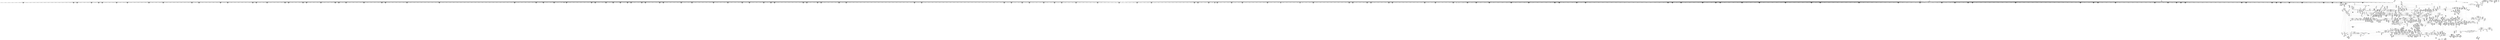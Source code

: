 digraph {
	CE0x3ee6770 [shape=record,shape=Mrecord,label="{CE0x3ee6770|0:_i32,_4:_i32,_8:_i16,_12:_i32,_16:_i32,_20:_i32,_24:_i32,_56:_i8*,_:_SCMRE_923,924_}"]
	CE0x3e68f10 [shape=record,shape=Mrecord,label="{CE0x3e68f10|i64*_getelementptr_inbounds_(_12_x_i64_,_12_x_i64_*___llvm_gcov_ctr170,_i64_0,_i64_6)|*Constant*}"]
	CE0x3df0220 [shape=record,shape=Mrecord,label="{CE0x3df0220|i64_7|*Constant*|*SummSource*}"]
	CE0x3e75f50 [shape=record,shape=Mrecord,label="{CE0x3e75f50|__validate_creds:call|include/linux/cred.h,173|*SummSource*}"]
	CE0x3df3b50 [shape=record,shape=Mrecord,label="{CE0x3df3b50|file_to_av:tmp22|security/selinux/hooks.c,1908|*SummSink*}"]
	CE0x3dd1820 [shape=record,shape=Mrecord,label="{CE0x3dd1820|selinux_file_receive:file|Function::selinux_file_receive&Arg::file::}"]
	CE0x3e00800 [shape=record,shape=Mrecord,label="{CE0x3e00800|file_to_av:tmp30|security/selinux/hooks.c,1914|*SummSource*}"]
	CE0x3e47cc0 [shape=record,shape=Mrecord,label="{CE0x3e47cc0|0:_i32,_4:_i32,_8:_i16,_12:_i32,_16:_i32,_20:_i32,_24:_i32,_56:_i8*,_:_SCMRE_266,267_}"]
	CE0x3e682e0 [shape=record,shape=Mrecord,label="{CE0x3e682e0|i64*_getelementptr_inbounds_(_12_x_i64_,_12_x_i64_*___llvm_gcov_ctr170,_i64_0,_i64_5)|*Constant*|*SummSource*}"]
	CE0x3e7e870 [shape=record,shape=Mrecord,label="{CE0x3e7e870|i64*_getelementptr_inbounds_(_12_x_i64_,_12_x_i64_*___llvm_gcov_ctr170,_i64_0,_i64_10)|*Constant*|*SummSink*}"]
	CE0x3df9aa0 [shape=record,shape=Mrecord,label="{CE0x3df9aa0|i64*_getelementptr_inbounds_(_2_x_i64_,_2_x_i64_*___llvm_gcov_ctr98,_i64_0,_i64_0)|*Constant*}"]
	CE0x3edf260 [shape=record,shape=Mrecord,label="{CE0x3edf260|0:_i32,_4:_i32,_8:_i16,_12:_i32,_16:_i32,_20:_i32,_24:_i32,_56:_i8*,_:_SCMRE_816,824_|*MultipleSource*|*LoadInst*|include/linux/fs.h,1916|security/selinux/hooks.c,1675|Function::inode_has_perm&Arg::inode::|security/selinux/hooks.c,1611}"]
	CE0x3e57680 [shape=record,shape=Mrecord,label="{CE0x3e57680|file_has_perm:tmp|*SummSource*}"]
	CE0x3ede8e0 [shape=record,shape=Mrecord,label="{CE0x3ede8e0|0:_i32,_4:_i32,_8:_i16,_12:_i32,_16:_i32,_20:_i32,_24:_i32,_56:_i8*,_:_SCMRE_792,800_|*MultipleSource*|*LoadInst*|include/linux/fs.h,1916|security/selinux/hooks.c,1675|Function::inode_has_perm&Arg::inode::|security/selinux/hooks.c,1611}"]
	CE0x3db2db0 [shape=record,shape=Mrecord,label="{CE0x3db2db0|selinux_file_receive:do.body|*SummSource*}"]
	CE0x3ef9c00 [shape=record,shape=Mrecord,label="{CE0x3ef9c00|i64_3|*Constant*}"]
	CE0x3e48bf0 [shape=record,shape=Mrecord,label="{CE0x3e48bf0|0:_i32,_4:_i32,_8:_i16,_12:_i32,_16:_i32,_20:_i32,_24:_i32,_56:_i8*,_:_SCMRE_275,276_}"]
	CE0x3db7360 [shape=record,shape=Mrecord,label="{CE0x3db7360|GLOBAL:get_current|*Constant*|*SummSink*}"]
	CE0x3ee6920 [shape=record,shape=Mrecord,label="{CE0x3ee6920|0:_i32,_4:_i32,_8:_i16,_12:_i32,_16:_i32,_20:_i32,_24:_i32,_56:_i8*,_:_SCMRE_924,925_}"]
	CE0x3dab560 [shape=record,shape=Mrecord,label="{CE0x3dab560|%struct.task_struct*_(%struct.task_struct**)*_asm_movq_%gs:$_1:P_,$0_,_r,im,_dirflag_,_fpsr_,_flags_|*SummSource*}"]
	CE0x3e5a5f0 [shape=record,shape=Mrecord,label="{CE0x3e5a5f0|file_has_perm:bb|*SummSource*}"]
	CE0x3f043d0 [shape=record,shape=Mrecord,label="{CE0x3f043d0|inode_has_perm:retval.0|*SummSink*}"]
	CE0x3e14170 [shape=record,shape=Mrecord,label="{CE0x3e14170|0:_i32,_4:_i32,_8:_i16,_12:_i32,_16:_i32,_20:_i32,_24:_i32,_56:_i8*,_:_SCMRE_16,24_|*MultipleSource*|*LoadInst*|include/linux/fs.h,1916|security/selinux/hooks.c,1675|Function::inode_has_perm&Arg::inode::|security/selinux/hooks.c,1611}"]
	CE0x3ef79f0 [shape=record,shape=Mrecord,label="{CE0x3ef79f0|inode_has_perm:and|security/selinux/hooks.c,1611|*SummSink*}"]
	CE0x3dd3bc0 [shape=record,shape=Mrecord,label="{CE0x3dd3bc0|file_has_perm:av|Function::file_has_perm&Arg::av::|*SummSource*}"]
	CE0x3dff390 [shape=record,shape=Mrecord,label="{CE0x3dff390|file_to_av:tmp27|security/selinux/hooks.c,1910|*SummSource*}"]
	CE0x3edb490 [shape=record,shape=Mrecord,label="{CE0x3edb490|0:_i32,_4:_i32,_8:_i16,_12:_i32,_16:_i32,_20:_i32,_24:_i32,_56:_i8*,_:_SCMRE_624,628_|*MultipleSource*|*LoadInst*|include/linux/fs.h,1916|security/selinux/hooks.c,1675|Function::inode_has_perm&Arg::inode::|security/selinux/hooks.c,1611}"]
	CE0x3e55c70 [shape=record,shape=Mrecord,label="{CE0x3e55c70|_ret_i32_%retval.0,_!dbg_!27728|security/selinux/avc.c,775|*SummSource*}"]
	CE0x3e6bb80 [shape=record,shape=Mrecord,label="{CE0x3e6bb80|file_has_perm:tmp20|security/selinux/hooks.c,1694|*SummSink*}"]
	CE0x3e4af60 [shape=record,shape=Mrecord,label="{CE0x3e4af60|0:_i32,_4:_i32,_8:_i16,_12:_i32,_16:_i32,_20:_i32,_24:_i32,_56:_i8*,_:_SCMRE_296,297_}"]
	CE0x3e03800 [shape=record,shape=Mrecord,label="{CE0x3e03800|file_inode:f_inode|include/linux/fs.h,1916|*SummSource*}"]
	CE0x3e818f0 [shape=record,shape=Mrecord,label="{CE0x3e818f0|inode_has_perm:entry|*SummSource*}"]
	CE0x3e6aaa0 [shape=record,shape=Mrecord,label="{CE0x3e6aaa0|file_has_perm:tmp16|security/selinux/hooks.c,1689}"]
	CE0x3ef6c30 [shape=record,shape=Mrecord,label="{CE0x3ef6c30|__validate_creds:tmp4|include/linux/cred.h,173|*SummSink*}"]
	CE0x3e74830 [shape=record,shape=Mrecord,label="{CE0x3e74830|__validate_creds:conv|include/linux/cred.h,173}"]
	CE0x3dde4e0 [shape=record,shape=Mrecord,label="{CE0x3dde4e0|8:_i8,_32:_%struct.inode*,_%struct.selinux_audit_data*,_128:_i32,_132:_i32,_456:_i8*,_:_SCMRE_32,40_|*MultipleSource*|Function::selinux_file_receive&Arg::file::|Function::file_has_perm&Arg::file::|security/selinux/hooks.c,1902|Function::file_to_av&Arg::file::}"]
	CE0x3ee9390 [shape=record,shape=Mrecord,label="{CE0x3ee9390|0:_i32,_4:_i32,_8:_i16,_12:_i32,_16:_i32,_20:_i32,_24:_i32,_56:_i8*,_:_SCMRE_981,982_}"]
	CE0x3dc85a0 [shape=record,shape=Mrecord,label="{CE0x3dc85a0|selinux_file_receive:tmp13|security/selinux/hooks.c,3414|*SummSource*}"]
	CE0x3dd7440 [shape=record,shape=Mrecord,label="{CE0x3dd7440|8:_i8,_32:_%struct.inode*,_%struct.selinux_audit_data*,_128:_i32,_132:_i32,_456:_i8*,_:_SCMRE_6,7_}"]
	CE0x3df6d40 [shape=record,shape=Mrecord,label="{CE0x3df6d40|cred_sid:tmp5|security/selinux/hooks.c,196|*SummSink*}"]
	CE0x3e83a90 [shape=record,shape=Mrecord,label="{CE0x3e83a90|file_has_perm:tmp29|security/selinux/hooks.c,1698}"]
	CE0x3e20270 [shape=record,shape=Mrecord,label="{CE0x3e20270|8:_i8,_32:_%struct.inode*,_%struct.selinux_audit_data*,_128:_i32,_132:_i32,_456:_i8*,_:_SCMRE_464,472_|*MultipleSource*|Function::selinux_file_receive&Arg::file::|Function::file_has_perm&Arg::file::|security/selinux/hooks.c,1902|Function::file_to_av&Arg::file::}"]
	CE0x3e481d0 [shape=record,shape=Mrecord,label="{CE0x3e481d0|0:_i32,_4:_i32,_8:_i16,_12:_i32,_16:_i32,_20:_i32,_24:_i32,_56:_i8*,_:_SCMRE_269,270_}"]
	CE0x3df6b50 [shape=record,shape=Mrecord,label="{CE0x3df6b50|file_to_av:tobool7|security/selinux/hooks.c,1905|*SummSink*}"]
	CE0x3e5a270 [shape=record,shape=Mrecord,label="{CE0x3e5a270|cred_sid:security|security/selinux/hooks.c,196|*SummSource*}"]
	CE0x3e512e0 [shape=record,shape=Mrecord,label="{CE0x3e512e0|0:_i32,_4:_i32,_8:_i16,_12:_i32,_16:_i32,_20:_i32,_24:_i32,_56:_i8*,_:_SCMRE_484,485_}"]
	CE0x3edd2e0 [shape=record,shape=Mrecord,label="{CE0x3edd2e0|0:_i32,_4:_i32,_8:_i16,_12:_i32,_16:_i32,_20:_i32,_24:_i32,_56:_i8*,_:_SCMRE_712,728_|*MultipleSource*|*LoadInst*|include/linux/fs.h,1916|security/selinux/hooks.c,1675|Function::inode_has_perm&Arg::inode::|security/selinux/hooks.c,1611}"]
	CE0x3e72b80 [shape=record,shape=Mrecord,label="{CE0x3e72b80|__validate_creds:lnot|include/linux/cred.h,173|*SummSource*}"]
	CE0x3e44110 [shape=record,shape=Mrecord,label="{CE0x3e44110|0:_i32,_4:_i32,_8:_i16,_12:_i32,_16:_i32,_20:_i32,_24:_i32,_56:_i8*,_:_SCMRE_207,208_}"]
	CE0x3dfc100 [shape=record,shape=Mrecord,label="{CE0x3dfc100|file_to_av:tmp1|*SummSource*}"]
	CE0x3e01960 [shape=record,shape=Mrecord,label="{CE0x3e01960|i64*_getelementptr_inbounds_(_15_x_i64_,_15_x_i64_*___llvm_gcov_ctr171,_i64_0,_i64_14)|*Constant*|*SummSource*}"]
	CE0x3dcd800 [shape=record,shape=Mrecord,label="{CE0x3dcd800|selinux_file_receive:tmp12|security/selinux/hooks.c,3414}"]
	CE0x3efcb00 [shape=record,shape=Mrecord,label="{CE0x3efcb00|inode_has_perm:tmp11|security/selinux/hooks.c,1612|*SummSource*}"]
	CE0x3e52e50 [shape=record,shape=Mrecord,label="{CE0x3e52e50|inode_has_perm:tmp4|security/selinux/hooks.c,1609}"]
	CE0x3e11d40 [shape=record,shape=Mrecord,label="{CE0x3e11d40|8:_i8,_32:_%struct.inode*,_%struct.selinux_audit_data*,_128:_i32,_132:_i32,_456:_i8*,_:_SCMRE_121,122_}"]
	CE0x3ee7f10 [shape=record,shape=Mrecord,label="{CE0x3ee7f10|0:_i32,_4:_i32,_8:_i16,_12:_i32,_16:_i32,_20:_i32,_24:_i32,_56:_i8*,_:_SCMRE_936,944_|*MultipleSource*|*LoadInst*|include/linux/fs.h,1916|security/selinux/hooks.c,1675|Function::inode_has_perm&Arg::inode::|security/selinux/hooks.c,1611}"]
	CE0x3dcb6f0 [shape=record,shape=Mrecord,label="{CE0x3dcb6f0|selinux_file_receive:tmp10|security/selinux/hooks.c,3414}"]
	CE0x3e04eb0 [shape=record,shape=Mrecord,label="{CE0x3e04eb0|_call_void_mcount()_#3|*SummSource*}"]
	CE0x3e3b8e0 [shape=record,shape=Mrecord,label="{CE0x3e3b8e0|COLLAPSED:_GCMRE___llvm_gcov_ctr162_internal_global_2_x_i64_zeroinitializer:_elem_0:default:}"]
	CE0x3eac750 [shape=record,shape=Mrecord,label="{CE0x3eac750|0:_i32,_4:_i32,_8:_i16,_12:_i32,_16:_i32,_20:_i32,_24:_i32,_56:_i8*,_:_SCMRE_138,139_}"]
	CE0x3e08560 [shape=record,shape=Mrecord,label="{CE0x3e08560|8:_i8,_32:_%struct.inode*,_%struct.selinux_audit_data*,_128:_i32,_132:_i32,_456:_i8*,_:_SCMRE_69,70_}"]
	CE0x3e08120 [shape=record,shape=Mrecord,label="{CE0x3e08120|file_has_perm:tmp3|security/selinux/hooks.c,1674|*SummSource*}"]
	CE0x3ed6030 [shape=record,shape=Mrecord,label="{CE0x3ed6030|0:_i32,_4:_i32,_8:_i16,_12:_i32,_16:_i32,_20:_i32,_24:_i32,_56:_i8*,_:_SCMRE_575,576_}"]
	CE0x3db8930 [shape=record,shape=Mrecord,label="{CE0x3db8930|i32_0|*Constant*|*SummSink*}"]
	CE0x3e75e70 [shape=record,shape=Mrecord,label="{CE0x3e75e70|inode_has_perm:tmp}"]
	CE0x3daeb40 [shape=record,shape=Mrecord,label="{CE0x3daeb40|8:_i8,_32:_%struct.inode*,_%struct.selinux_audit_data*,_128:_i32,_132:_i32,_456:_i8*,_:_SCMRE_61,62_}"]
	CE0x3e4c3a0 [shape=record,shape=Mrecord,label="{CE0x3e4c3a0|0:_i32,_4:_i32,_8:_i16,_12:_i32,_16:_i32,_20:_i32,_24:_i32,_56:_i8*,_:_SCMRE_308,309_}"]
	CE0x3e5b9d0 [shape=record,shape=Mrecord,label="{CE0x3e5b9d0|i32_8|*Constant*|*SummSource*}"]
	CE0x3e0e3e0 [shape=record,shape=Mrecord,label="{CE0x3e0e3e0|8:_i8,_32:_%struct.inode*,_%struct.selinux_audit_data*,_128:_i32,_132:_i32,_456:_i8*,_:_SCMRE_2,3_}"]
	CE0x3efae80 [shape=record,shape=Mrecord,label="{CE0x3efae80|GLOBAL:__llvm_gcov_ctr154|Global_var:__llvm_gcov_ctr154}"]
	CE0x3df4350 [shape=record,shape=Mrecord,label="{CE0x3df4350|file_to_av:or13|security/selinux/hooks.c,1908|*SummSource*}"]
	CE0x3dcdb20 [shape=record,shape=Mrecord,label="{CE0x3dcdb20|i64_3|*Constant*}"]
	CE0x3e00060 [shape=record,shape=Mrecord,label="{CE0x3e00060|file_to_av:tmp29|security/selinux/hooks.c,1914|*SummSource*}"]
	CE0x3e5d360 [shape=record,shape=Mrecord,label="{CE0x3e5d360|file_has_perm:call|security/selinux/hooks.c,1675}"]
	CE0x3e72f40 [shape=record,shape=Mrecord,label="{CE0x3e72f40|i64*_getelementptr_inbounds_(_8_x_i64_,_8_x_i64_*___llvm_gcov_ctr154,_i64_0,_i64_1)|*Constant*|*SummSink*}"]
	CE0x3dd7d60 [shape=record,shape=Mrecord,label="{CE0x3dd7d60|selinux_file_receive:tmp6|security/selinux/hooks.c,3414|*SummSink*}"]
	CE0x3ef81e0 [shape=record,shape=Mrecord,label="{CE0x3ef81e0|inode_has_perm:lnot|security/selinux/hooks.c,1611|*SummSource*}"]
	CE0x3e20cc0 [shape=record,shape=Mrecord,label="{CE0x3e20cc0|8:_i8,_32:_%struct.inode*,_%struct.selinux_audit_data*,_128:_i32,_132:_i32,_456:_i8*,_:_SCMRE_480,488_|*MultipleSource*|Function::selinux_file_receive&Arg::file::|Function::file_has_perm&Arg::file::|security/selinux/hooks.c,1902|Function::file_to_av&Arg::file::}"]
	CE0x3e012e0 [shape=record,shape=Mrecord,label="{CE0x3e012e0|file_to_av:tmp31|security/selinux/hooks.c,1917}"]
	CE0x3dd86d0 [shape=record,shape=Mrecord,label="{CE0x3dd86d0|GLOBAL:lockdep_rcu_suspicious|*Constant*|*SummSink*}"]
	CE0x3ed4890 [shape=record,shape=Mrecord,label="{CE0x3ed4890|0:_i32,_4:_i32,_8:_i16,_12:_i32,_16:_i32,_20:_i32,_24:_i32,_56:_i8*,_:_SCMRE_561,562_}"]
	CE0x3da98a0 [shape=record,shape=Mrecord,label="{CE0x3da98a0|8:_i8,_32:_%struct.inode*,_%struct.selinux_audit_data*,_128:_i32,_132:_i32,_456:_i8*,_:_SCMRE_165,166_}"]
	CE0x3e7c840 [shape=record,shape=Mrecord,label="{CE0x3e7c840|cred_sid:tmp6|security/selinux/hooks.c,197}"]
	CE0x3eacc30 [shape=record,shape=Mrecord,label="{CE0x3eacc30|0:_i32,_4:_i32,_8:_i16,_12:_i32,_16:_i32,_20:_i32,_24:_i32,_56:_i8*,_:_SCMRE_139,140_}"]
	CE0x3ee8c70 [shape=record,shape=Mrecord,label="{CE0x3ee8c70|0:_i32,_4:_i32,_8:_i16,_12:_i32,_16:_i32,_20:_i32,_24:_i32,_56:_i8*,_:_SCMRE_978,979_}"]
	CE0x3ef8840 [shape=record,shape=Mrecord,label="{CE0x3ef8840|inode_has_perm:lnot1|security/selinux/hooks.c,1611|*SummSink*}"]
	CE0x3e0a670 [shape=record,shape=Mrecord,label="{CE0x3e0a670|_call_void_mcount()_#3|*SummSink*}"]
	CE0x3ee7340 [shape=record,shape=Mrecord,label="{CE0x3ee7340|0:_i32,_4:_i32,_8:_i16,_12:_i32,_16:_i32,_20:_i32,_24:_i32,_56:_i8*,_:_SCMRE_930,931_}"]
	CE0x3e56200 [shape=record,shape=Mrecord,label="{CE0x3e56200|0:_i32,_4:_i32,_8:_i32,_12:_i32,_:_CMRE_12,16_|*MultipleSource*|security/selinux/hooks.c,196|security/selinux/hooks.c,197|*LoadInst*|security/selinux/hooks.c,196}"]
	CE0x3e69b10 [shape=record,shape=Mrecord,label="{CE0x3e69b10|file_has_perm:tobool7|security/selinux/hooks.c,1694}"]
	CE0x3daa9a0 [shape=record,shape=Mrecord,label="{CE0x3daa9a0|i64_5|*Constant*|*SummSink*}"]
	CE0x3ef1570 [shape=record,shape=Mrecord,label="{CE0x3ef1570|inode_has_perm:sclass|security/selinux/hooks.c,1617}"]
	CE0x3ef5810 [shape=record,shape=Mrecord,label="{CE0x3ef5810|__validate_creds:bb|*SummSource*}"]
	CE0x3eea7b0 [shape=record,shape=Mrecord,label="{CE0x3eea7b0|inode_has_perm:tobool|security/selinux/hooks.c,1611}"]
	CE0x3e0e200 [shape=record,shape=Mrecord,label="{CE0x3e0e200|8:_i8,_32:_%struct.inode*,_%struct.selinux_audit_data*,_128:_i32,_132:_i32,_456:_i8*,_:_SCMRE_16,24_|*MultipleSource*|Function::selinux_file_receive&Arg::file::|Function::file_has_perm&Arg::file::|security/selinux/hooks.c,1902|Function::file_to_av&Arg::file::}"]
	CE0x3ee6410 [shape=record,shape=Mrecord,label="{CE0x3ee6410|0:_i32,_4:_i32,_8:_i16,_12:_i32,_16:_i32,_20:_i32,_24:_i32,_56:_i8*,_:_SCMRE_921,922_}"]
	CE0x3df0800 [shape=record,shape=Mrecord,label="{CE0x3df0800|file_to_av:tmp15|security/selinux/hooks.c,1905|*SummSource*}"]
	CE0x3db0eb0 [shape=record,shape=Mrecord,label="{CE0x3db0eb0|file_to_av:tmp10|security/selinux/hooks.c,1904|*SummSource*}"]
	CE0x3ed5610 [shape=record,shape=Mrecord,label="{CE0x3ed5610|0:_i32,_4:_i32,_8:_i16,_12:_i32,_16:_i32,_20:_i32,_24:_i32,_56:_i8*,_:_SCMRE_569,570_}"]
	CE0x3ddc6a0 [shape=record,shape=Mrecord,label="{CE0x3ddc6a0|8:_i8,_32:_%struct.inode*,_%struct.selinux_audit_data*,_128:_i32,_132:_i32,_456:_i8*,_:_SCMRE_190,191_}"]
	CE0x3dbe850 [shape=record,shape=Mrecord,label="{CE0x3dbe850|8:_i8,_32:_%struct.inode*,_%struct.selinux_audit_data*,_128:_i32,_132:_i32,_456:_i8*,_:_SCMRE_396,400_|*MultipleSource*|Function::selinux_file_receive&Arg::file::|Function::file_has_perm&Arg::file::|security/selinux/hooks.c,1902|Function::file_to_av&Arg::file::}"]
	CE0x3ed8550 [shape=record,shape=Mrecord,label="{CE0x3ed8550|0:_i32,_4:_i32,_8:_i16,_12:_i32,_16:_i32,_20:_i32,_24:_i32,_56:_i8*,_:_SCMRE_597,598_}"]
	CE0x3ee98a0 [shape=record,shape=Mrecord,label="{CE0x3ee98a0|inode_has_perm:tmp6|*LoadInst*|security/selinux/hooks.c,1611|*SummSource*}"]
	CE0x3db42c0 [shape=record,shape=Mrecord,label="{CE0x3db42c0|i64*_getelementptr_inbounds_(_11_x_i64_,_11_x_i64_*___llvm_gcov_ctr268,_i64_0,_i64_9)|*Constant*|*SummSource*}"]
	CE0x3db8170 [shape=record,shape=Mrecord,label="{CE0x3db8170|i64*_getelementptr_inbounds_(_11_x_i64_,_11_x_i64_*___llvm_gcov_ctr268,_i64_0,_i64_8)|*Constant*|*SummSource*}"]
	CE0x3ee2ab0 [shape=record,shape=Mrecord,label="{CE0x3ee2ab0|0:_i32,_4:_i32,_8:_i16,_12:_i32,_16:_i32,_20:_i32,_24:_i32,_56:_i8*,_:_SCMRE_887,888_}"]
	CE0x3e4bb30 [shape=record,shape=Mrecord,label="{CE0x3e4bb30|0:_i32,_4:_i32,_8:_i16,_12:_i32,_16:_i32,_20:_i32,_24:_i32,_56:_i8*,_:_SCMRE_303,304_}"]
	CE0x3dc2c30 [shape=record,shape=Mrecord,label="{CE0x3dc2c30|i32_0|*Constant*}"]
	CE0x3e183c0 [shape=record,shape=Mrecord,label="{CE0x3e183c0|8:_i8,_32:_%struct.inode*,_%struct.selinux_audit_data*,_128:_i32,_132:_i32,_456:_i8*,_:_SCMRE_185,186_}"]
	CE0x3e58dc0 [shape=record,shape=Mrecord,label="{CE0x3e58dc0|i64_16|*Constant*|*SummSink*}"]
	CE0x3daf4c0 [shape=record,shape=Mrecord,label="{CE0x3daf4c0|file_has_perm:tmp12|security/selinux/hooks.c,1688|*SummSink*}"]
	CE0x3efcfd0 [shape=record,shape=Mrecord,label="{CE0x3efcfd0|inode_has_perm:tmp12|security/selinux/hooks.c,1612}"]
	CE0x3e03970 [shape=record,shape=Mrecord,label="{CE0x3e03970|file_inode:f_inode|include/linux/fs.h,1916}"]
	CE0x3dfa2f0 [shape=record,shape=Mrecord,label="{CE0x3dfa2f0|8:_i8,_32:_%struct.inode*,_%struct.selinux_audit_data*,_128:_i32,_132:_i32,_456:_i8*,_:_SCMRE_212,213_}"]
	CE0x3eaf750 [shape=record,shape=Mrecord,label="{CE0x3eaf750|0:_i32,_4:_i32,_8:_i16,_12:_i32,_16:_i32,_20:_i32,_24:_i32,_56:_i8*,_:_SCMRE_165,166_}"]
	CE0x3e15130 [shape=record,shape=Mrecord,label="{CE0x3e15130|i64*_getelementptr_inbounds_(_2_x_i64_,_2_x_i64_*___llvm_gcov_ctr131,_i64_0,_i64_1)|*Constant*}"]
	CE0x3e4b980 [shape=record,shape=Mrecord,label="{CE0x3e4b980|0:_i32,_4:_i32,_8:_i16,_12:_i32,_16:_i32,_20:_i32,_24:_i32,_56:_i8*,_:_SCMRE_302,303_}"]
	"CONST[source:0(mediator),value:2(dynamic)][purpose:{subject}]"
	CE0x3f05dc0 [shape=record,shape=Mrecord,label="{CE0x3f05dc0|GLOBAL:__invalid_creds|*Constant*|*SummSource*}"]
	CE0x3ed7ce0 [shape=record,shape=Mrecord,label="{CE0x3ed7ce0|0:_i32,_4:_i32,_8:_i16,_12:_i32,_16:_i32,_20:_i32,_24:_i32,_56:_i8*,_:_SCMRE_592,593_}"]
	CE0x3defcb0 [shape=record,shape=Mrecord,label="{CE0x3defcb0|file_to_av:tmp14|*LoadInst*|security/selinux/hooks.c,1905|*SummSource*}"]
	CE0x3dcf520 [shape=record,shape=Mrecord,label="{CE0x3dcf520|8:_i8,_32:_%struct.inode*,_%struct.selinux_audit_data*,_128:_i32,_132:_i32,_456:_i8*,_:_SCMRE_13,14_}"]
	CE0x3e81cd0 [shape=record,shape=Mrecord,label="{CE0x3e81cd0|inode_has_perm:cred|Function::inode_has_perm&Arg::cred::|*SummSource*}"]
	CE0x3ddb260 [shape=record,shape=Mrecord,label="{CE0x3ddb260|avc_has_perm:entry|*SummSource*}"]
	CE0x3dcf6a0 [shape=record,shape=Mrecord,label="{CE0x3dcf6a0|8:_i8,_32:_%struct.inode*,_%struct.selinux_audit_data*,_128:_i32,_132:_i32,_456:_i8*,_:_SCMRE_14,15_}"]
	CE0x3eb0d40 [shape=record,shape=Mrecord,label="{CE0x3eb0d40|0:_i32,_4:_i32,_8:_i16,_12:_i32,_16:_i32,_20:_i32,_24:_i32,_56:_i8*,_:_SCMRE_178,179_}"]
	CE0x3e54400 [shape=record,shape=Mrecord,label="{CE0x3e54400|file_has_perm:tmp1|*SummSink*}"]
	CE0x3e6afe0 [shape=record,shape=Mrecord,label="{CE0x3e6afe0|file_has_perm:tmp17|security/selinux/hooks.c,1689}"]
	CE0x3ded760 [shape=record,shape=Mrecord,label="{CE0x3ded760|file_to_av:tmp4|security/selinux/hooks.c,1902|*SummSource*}"]
	CE0x3eae970 [shape=record,shape=Mrecord,label="{CE0x3eae970|0:_i32,_4:_i32,_8:_i16,_12:_i32,_16:_i32,_20:_i32,_24:_i32,_56:_i8*,_:_SCMRE_157,158_}"]
	CE0x3e048b0 [shape=record,shape=Mrecord,label="{CE0x3e048b0|cred_sid:tmp|*SummSource*}"]
	CE0x3eb1400 [shape=record,shape=Mrecord,label="{CE0x3eb1400|0:_i32,_4:_i32,_8:_i16,_12:_i32,_16:_i32,_20:_i32,_24:_i32,_56:_i8*,_:_SCMRE_182,183_}"]
	CE0x3ee9a50 [shape=record,shape=Mrecord,label="{CE0x3ee9a50|0:_i32,_4:_i32,_8:_i16,_12:_i32,_16:_i32,_20:_i32,_24:_i32,_56:_i8*,_:_SCMRE_984,988_|*MultipleSource*|*LoadInst*|include/linux/fs.h,1916|security/selinux/hooks.c,1675|Function::inode_has_perm&Arg::inode::|security/selinux/hooks.c,1611}"]
	CE0x3daa320 [shape=record,shape=Mrecord,label="{CE0x3daa320|8:_i8,_32:_%struct.inode*,_%struct.selinux_audit_data*,_128:_i32,_132:_i32,_456:_i8*,_:_SCMRE_172,173_}"]
	CE0x3ee0a10 [shape=record,shape=Mrecord,label="{CE0x3ee0a10|0:_i32,_4:_i32,_8:_i16,_12:_i32,_16:_i32,_20:_i32,_24:_i32,_56:_i8*,_:_SCMRE_867,868_}"]
	CE0x3ef5910 [shape=record,shape=Mrecord,label="{CE0x3ef5910|__validate_creds:bb|*SummSink*}"]
	CE0x3e22880 [shape=record,shape=Mrecord,label="{CE0x3e22880|file_has_perm:tmp6|security/selinux/hooks.c,1683|*SummSink*}"]
	CE0x3f07f80 [shape=record,shape=Mrecord,label="{CE0x3f07f80|__validate_creds:tmp9|include/linux/cred.h,175|*SummSource*}"]
	CE0x3edd5a0 [shape=record,shape=Mrecord,label="{CE0x3edd5a0|0:_i32,_4:_i32,_8:_i16,_12:_i32,_16:_i32,_20:_i32,_24:_i32,_56:_i8*,_:_SCMRE_728,736_|*MultipleSource*|*LoadInst*|include/linux/fs.h,1916|security/selinux/hooks.c,1675|Function::inode_has_perm&Arg::inode::|security/selinux/hooks.c,1611}"]
	CE0x3e469d0 [shape=record,shape=Mrecord,label="{CE0x3e469d0|0:_i32,_4:_i32,_8:_i16,_12:_i32,_16:_i32,_20:_i32,_24:_i32,_56:_i8*,_:_SCMRE_255,256_}"]
	CE0x3df32b0 [shape=record,shape=Mrecord,label="{CE0x3df32b0|file_to_av:tmp21|security/selinux/hooks.c,1908}"]
	CE0x3e12040 [shape=record,shape=Mrecord,label="{CE0x3e12040|8:_i8,_32:_%struct.inode*,_%struct.selinux_audit_data*,_128:_i32,_132:_i32,_456:_i8*,_:_SCMRE_123,124_}"]
	CE0x3dc3510 [shape=record,shape=Mrecord,label="{CE0x3dc3510|selinux_file_receive:tmp2}"]
	CE0x3dd44b0 [shape=record,shape=Mrecord,label="{CE0x3dd44b0|_ret_i32_%call6,_!dbg_!27741|security/selinux/hooks.c,3416}"]
	CE0x3ee9540 [shape=record,shape=Mrecord,label="{CE0x3ee9540|0:_i32,_4:_i32,_8:_i16,_12:_i32,_16:_i32,_20:_i32,_24:_i32,_56:_i8*,_:_SCMRE_982,983_}"]
	CE0x3e24290 [shape=record,shape=Mrecord,label="{CE0x3e24290|file_has_perm:tmp10|security/selinux/hooks.c,1683|*SummSource*}"]
	CE0x3e48da0 [shape=record,shape=Mrecord,label="{CE0x3e48da0|0:_i32,_4:_i32,_8:_i16,_12:_i32,_16:_i32,_20:_i32,_24:_i32,_56:_i8*,_:_SCMRE_276,277_}"]
	CE0x3dfc8e0 [shape=record,shape=Mrecord,label="{CE0x3dfc8e0|8:_i8,_32:_%struct.inode*,_%struct.selinux_audit_data*,_128:_i32,_132:_i32,_456:_i8*,_:_SCMRE_109,110_}"]
	CE0x3df2310 [shape=record,shape=Mrecord,label="{CE0x3df2310|i64_11|*Constant*|*SummSink*}"]
	CE0x3e55b50 [shape=record,shape=Mrecord,label="{CE0x3e55b50|_call_void___validate_creds(%struct.cred*_%cred,_i8*_getelementptr_inbounds_(_25_x_i8_,_25_x_i8_*_.str3,_i32_0,_i32_0),_i32_1609)_#10,_!dbg_!27719|security/selinux/hooks.c,1609}"]
	CE0x3dae050 [shape=record,shape=Mrecord,label="{CE0x3dae050|8:_i8,_32:_%struct.inode*,_%struct.selinux_audit_data*,_128:_i32,_132:_i32,_456:_i8*,_:_SCMRE_146,147_}"]
	CE0x3db1b00 [shape=record,shape=Mrecord,label="{CE0x3db1b00|selinux_file_receive:tmp20|security/selinux/hooks.c,3414|*SummSink*}"]
	CE0x3e5ad20 [shape=record,shape=Mrecord,label="{CE0x3e5ad20|file_has_perm:f_path|security/selinux/hooks.c,1681|*SummSource*}"]
	CE0x3e26590 [shape=record,shape=Mrecord,label="{CE0x3e26590|file_to_av:conv|security/selinux/hooks.c,1903}"]
	CE0x3dfee60 [shape=record,shape=Mrecord,label="{CE0x3dfee60|file_to_av:tmp26|security/selinux/hooks.c,1910|*SummSource*}"]
	CE0x3e1ccc0 [shape=record,shape=Mrecord,label="{CE0x3e1ccc0|8:_i8,_32:_%struct.inode*,_%struct.selinux_audit_data*,_128:_i32,_132:_i32,_456:_i8*,_:_SCMRE_432,436_|*MultipleSource*|Function::selinux_file_receive&Arg::file::|Function::file_has_perm&Arg::file::|security/selinux/hooks.c,1902|Function::file_to_av&Arg::file::}"]
	CE0x3e4a6f0 [shape=record,shape=Mrecord,label="{CE0x3e4a6f0|0:_i32,_4:_i32,_8:_i16,_12:_i32,_16:_i32,_20:_i32,_24:_i32,_56:_i8*,_:_SCMRE_291,292_}"]
	CE0x3e5d600 [shape=record,shape=Mrecord,label="{CE0x3e5d600|file_has_perm:call|security/selinux/hooks.c,1675|*SummSource*}"]
	CE0x3dd6620 [shape=record,shape=Mrecord,label="{CE0x3dd6620|8:_i8,_32:_%struct.inode*,_%struct.selinux_audit_data*,_128:_i32,_132:_i32,_456:_i8*,_:_SCMRE_159,160_}"]
	CE0x3edaa70 [shape=record,shape=Mrecord,label="{CE0x3edaa70|0:_i32,_4:_i32,_8:_i16,_12:_i32,_16:_i32,_20:_i32,_24:_i32,_56:_i8*,_:_SCMRE_619,620_}"]
	CE0x3e43a50 [shape=record,shape=Mrecord,label="{CE0x3e43a50|0:_i32,_4:_i32,_8:_i16,_12:_i32,_16:_i32,_20:_i32,_24:_i32,_56:_i8*,_:_SCMRE_203,204_}"]
	CE0x3daa020 [shape=record,shape=Mrecord,label="{CE0x3daa020|8:_i8,_32:_%struct.inode*,_%struct.selinux_audit_data*,_128:_i32,_132:_i32,_456:_i8*,_:_SCMRE_170,171_}"]
	CE0x3e81d40 [shape=record,shape=Mrecord,label="{CE0x3e81d40|inode_has_perm:cred|Function::inode_has_perm&Arg::cred::|*SummSink*}"]
	CE0x3dad800 [shape=record,shape=Mrecord,label="{CE0x3dad800|8:_i8,_32:_%struct.inode*,_%struct.selinux_audit_data*,_128:_i32,_132:_i32,_456:_i8*,_:_SCMRE_304,312_|*MultipleSource*|Function::selinux_file_receive&Arg::file::|Function::file_has_perm&Arg::file::|security/selinux/hooks.c,1902|Function::file_to_av&Arg::file::}"]
	CE0x3ee0fb0 [shape=record,shape=Mrecord,label="{CE0x3ee0fb0|0:_i32,_4:_i32,_8:_i16,_12:_i32,_16:_i32,_20:_i32,_24:_i32,_56:_i8*,_:_SCMRE_871,872_}"]
	CE0x3dcb520 [shape=record,shape=Mrecord,label="{CE0x3dcb520|i64_4|*Constant*|*SummSource*}"]
	CE0x3e6f5a0 [shape=record,shape=Mrecord,label="{CE0x3e6f5a0|__validate_creds:tmp|*SummSource*}"]
	CE0x3e05d00 [shape=record,shape=Mrecord,label="{CE0x3e05d00|file_has_perm:type|security/selinux/hooks.c,1680|*SummSink*}"]
	CE0x3dfb380 [shape=record,shape=Mrecord,label="{CE0x3dfb380|8:_i8,_32:_%struct.inode*,_%struct.selinux_audit_data*,_128:_i32,_132:_i32,_456:_i8*,_:_SCMRE_312,316_|*MultipleSource*|Function::selinux_file_receive&Arg::file::|Function::file_has_perm&Arg::file::|security/selinux/hooks.c,1902|Function::file_to_av&Arg::file::}"]
	CE0x3e5db20 [shape=record,shape=Mrecord,label="{CE0x3e5db20|file_inode:entry}"]
	CE0x3dcdda0 [shape=record,shape=Mrecord,label="{CE0x3dcdda0|selinux_file_receive:tmp4|security/selinux/hooks.c,3414}"]
	CE0x3e4c700 [shape=record,shape=Mrecord,label="{CE0x3e4c700|0:_i32,_4:_i32,_8:_i16,_12:_i32,_16:_i32,_20:_i32,_24:_i32,_56:_i8*,_:_SCMRE_310,311_}"]
	CE0x3ed97e0 [shape=record,shape=Mrecord,label="{CE0x3ed97e0|0:_i32,_4:_i32,_8:_i16,_12:_i32,_16:_i32,_20:_i32,_24:_i32,_56:_i8*,_:_SCMRE_608,609_}"]
	CE0x3ed66f0 [shape=record,shape=Mrecord,label="{CE0x3ed66f0|0:_i32,_4:_i32,_8:_i16,_12:_i32,_16:_i32,_20:_i32,_24:_i32,_56:_i8*,_:_SCMRE_579,580_}"]
	CE0x3e7ebe0 [shape=record,shape=Mrecord,label="{CE0x3e7ebe0|file_has_perm:tmp27|security/selinux/hooks.c,1694|*SummSink*}"]
	CE0x3db3680 [shape=record,shape=Mrecord,label="{CE0x3db3680|selinux_file_receive:tobool1|security/selinux/hooks.c,3414|*SummSource*}"]
	CE0x3e127c0 [shape=record,shape=Mrecord,label="{CE0x3e127c0|get_current:tmp2}"]
	CE0x3e15df0 [shape=record,shape=Mrecord,label="{CE0x3e15df0|file_has_perm:tmp1}"]
	CE0x3e27930 [shape=record,shape=Mrecord,label="{CE0x3e27930|file_to_av:f_mode2|security/selinux/hooks.c,1904|*SummSink*}"]
	CE0x3ee19d0 [shape=record,shape=Mrecord,label="{CE0x3ee19d0|0:_i32,_4:_i32,_8:_i16,_12:_i32,_16:_i32,_20:_i32,_24:_i32,_56:_i8*,_:_SCMRE_877,878_}"]
	CE0x3e80800 [shape=record,shape=Mrecord,label="{CE0x3e80800|file_has_perm:tmp25|security/selinux/hooks.c,1695}"]
	CE0x3eadbf0 [shape=record,shape=Mrecord,label="{CE0x3eadbf0|0:_i32,_4:_i32,_8:_i16,_12:_i32,_16:_i32,_20:_i32,_24:_i32,_56:_i8*,_:_SCMRE_149,150_}"]
	CE0x3e7bc10 [shape=record,shape=Mrecord,label="{CE0x3e7bc10|GLOBAL:__validate_creds|*Constant*|*SummSource*}"]
	CE0x3e74fc0 [shape=record,shape=Mrecord,label="{CE0x3e74fc0|_call_void_mcount()_#3|*SummSink*}"]
	CE0x3e0aaa0 [shape=record,shape=Mrecord,label="{CE0x3e0aaa0|file_inode:tmp3|*SummSource*}"]
	CE0x3ddd8a0 [shape=record,shape=Mrecord,label="{CE0x3ddd8a0|8:_i8,_32:_%struct.inode*,_%struct.selinux_audit_data*,_128:_i32,_132:_i32,_456:_i8*,_:_SCMRE_202,203_}"]
	CE0x3eae610 [shape=record,shape=Mrecord,label="{CE0x3eae610|0:_i32,_4:_i32,_8:_i16,_12:_i32,_16:_i32,_20:_i32,_24:_i32,_56:_i8*,_:_SCMRE_155,156_}"]
	CE0x3dfcbe0 [shape=record,shape=Mrecord,label="{CE0x3dfcbe0|8:_i8,_32:_%struct.inode*,_%struct.selinux_audit_data*,_128:_i32,_132:_i32,_456:_i8*,_:_SCMRE_111,112_}"]
	CE0x3dd3e90 [shape=record,shape=Mrecord,label="{CE0x3dd3e90|_ret_i32_%rc.1,_!dbg_!27749|security/selinux/hooks.c,1698}"]
	CE0x3da29f0 [shape=record,shape=Mrecord,label="{CE0x3da29f0|selinux_file_receive:tmp5|security/selinux/hooks.c,3414}"]
	CE0x3e7da50 [shape=record,shape=Mrecord,label="{CE0x3e7da50|cred_sid:sid|security/selinux/hooks.c,197}"]
	CE0x3eb1760 [shape=record,shape=Mrecord,label="{CE0x3eb1760|0:_i32,_4:_i32,_8:_i16,_12:_i32,_16:_i32,_20:_i32,_24:_i32,_56:_i8*,_:_SCMRE_184,185_}"]
	CE0x3f03be0 [shape=record,shape=Mrecord,label="{CE0x3f03be0|avc_has_perm:requested|Function::avc_has_perm&Arg::requested::}"]
	CE0x3db5440 [shape=record,shape=Mrecord,label="{CE0x3db5440|selinux_file_receive:do.end|*SummSink*}"]
	CE0x3e0fa80 [shape=record,shape=Mrecord,label="{CE0x3e0fa80|8:_i8,_32:_%struct.inode*,_%struct.selinux_audit_data*,_128:_i32,_132:_i32,_456:_i8*,_:_SCMRE_94,95_}"]
	CE0x3da27c0 [shape=record,shape=Mrecord,label="{CE0x3da27c0|GLOBAL:selinux_file_receive.__warned|Global_var:selinux_file_receive.__warned}"]
	CE0x3dd1ba0 [shape=record,shape=Mrecord,label="{CE0x3dd1ba0|file_to_av:file|Function::file_to_av&Arg::file::|*SummSource*}"]
	CE0x3e569c0 [shape=record,shape=Mrecord,label="{CE0x3e569c0|i64_0|*Constant*}"]
	CE0x3ed41d0 [shape=record,shape=Mrecord,label="{CE0x3ed41d0|0:_i32,_4:_i32,_8:_i16,_12:_i32,_16:_i32,_20:_i32,_24:_i32,_56:_i8*,_:_SCMRE_557,558_}"]
	CE0x3e0b420 [shape=record,shape=Mrecord,label="{CE0x3e0b420|file_has_perm:tobool|security/selinux/hooks.c,1688|*SummSink*}"]
	CE0x3e11bc0 [shape=record,shape=Mrecord,label="{CE0x3e11bc0|8:_i8,_32:_%struct.inode*,_%struct.selinux_audit_data*,_128:_i32,_132:_i32,_456:_i8*,_:_SCMRE_119,120_}"]
	CE0x3e6f4c0 [shape=record,shape=Mrecord,label="{CE0x3e6f4c0|__validate_creds:tmp}"]
	CE0x3e504d0 [shape=record,shape=Mrecord,label="{CE0x3e504d0|0:_i32,_4:_i32,_8:_i16,_12:_i32,_16:_i32,_20:_i32,_24:_i32,_56:_i8*,_:_SCMRE_475,476_}"]
	CE0x3e4a030 [shape=record,shape=Mrecord,label="{CE0x3e4a030|0:_i32,_4:_i32,_8:_i16,_12:_i32,_16:_i32,_20:_i32,_24:_i32,_56:_i8*,_:_SCMRE_287,288_}"]
	CE0x3dfa8f0 [shape=record,shape=Mrecord,label="{CE0x3dfa8f0|8:_i8,_32:_%struct.inode*,_%struct.selinux_audit_data*,_128:_i32,_132:_i32,_456:_i8*,_:_SCMRE_224,232_|*MultipleSource*|Function::selinux_file_receive&Arg::file::|Function::file_has_perm&Arg::file::|security/selinux/hooks.c,1902|Function::file_to_av&Arg::file::}"]
	CE0x3ee54e0 [shape=record,shape=Mrecord,label="{CE0x3ee54e0|0:_i32,_4:_i32,_8:_i16,_12:_i32,_16:_i32,_20:_i32,_24:_i32,_56:_i8*,_:_SCMRE_912,913_}"]
	CE0x3e10580 [shape=record,shape=Mrecord,label="{CE0x3e10580|8:_i8,_32:_%struct.inode*,_%struct.selinux_audit_data*,_128:_i32,_132:_i32,_456:_i8*,_:_SCMRE_55,56_}"]
	CE0x3e82ab0 [shape=record,shape=Mrecord,label="{CE0x3e82ab0|inode_has_perm:adp|Function::inode_has_perm&Arg::adp::|*SummSource*}"]
	CE0x3db5de0 [shape=record,shape=Mrecord,label="{CE0x3db5de0|get_current:tmp|*SummSink*}"]
	CE0x3ed4a40 [shape=record,shape=Mrecord,label="{CE0x3ed4a40|0:_i32,_4:_i32,_8:_i16,_12:_i32,_16:_i32,_20:_i32,_24:_i32,_56:_i8*,_:_SCMRE_562,563_}"]
	CE0x3e24810 [shape=record,shape=Mrecord,label="{CE0x3e24810|file_has_perm:sid3|security/selinux/hooks.c,1684}"]
	CE0x3eb09e0 [shape=record,shape=Mrecord,label="{CE0x3eb09e0|0:_i32,_4:_i32,_8:_i16,_12:_i32,_16:_i32,_20:_i32,_24:_i32,_56:_i8*,_:_SCMRE_176,177_}"]
	CE0x3e591c0 [shape=record,shape=Mrecord,label="{CE0x3e591c0|COLLAPSED:_CMRE:_elem_0::|security/selinux/hooks.c,196}"]
	CE0x3ed9630 [shape=record,shape=Mrecord,label="{CE0x3ed9630|0:_i32,_4:_i32,_8:_i16,_12:_i32,_16:_i32,_20:_i32,_24:_i32,_56:_i8*,_:_SCMRE_607,608_}"]
	CE0x3df56e0 [shape=record,shape=Mrecord,label="{CE0x3df56e0|i64*_getelementptr_inbounds_(_15_x_i64_,_15_x_i64_*___llvm_gcov_ctr171,_i64_0,_i64_8)|*Constant*|*SummSink*}"]
	CE0x3dd6ce0 [shape=record,shape=Mrecord,label="{CE0x3dd6ce0|get_current:bb}"]
	CE0x3e54390 [shape=record,shape=Mrecord,label="{CE0x3e54390|file_has_perm:tmp1|*SummSource*}"]
	CE0x3e5b910 [shape=record,shape=Mrecord,label="{CE0x3e5b910|i32_8|*Constant*}"]
	CE0x3df9510 [shape=record,shape=Mrecord,label="{CE0x3df9510|file_to_av:if.end16}"]
	CE0x3e456b0 [shape=record,shape=Mrecord,label="{CE0x3e456b0|0:_i32,_4:_i32,_8:_i16,_12:_i32,_16:_i32,_20:_i32,_24:_i32,_56:_i8*,_:_SCMRE_243,244_}"]
	CE0x3da9ba0 [shape=record,shape=Mrecord,label="{CE0x3da9ba0|8:_i8,_32:_%struct.inode*,_%struct.selinux_audit_data*,_128:_i32,_132:_i32,_456:_i8*,_:_SCMRE_167,168_}"]
	CE0x3dc72d0 [shape=record,shape=Mrecord,label="{CE0x3dc72d0|selinux_file_receive:tmp6|security/selinux/hooks.c,3414}"]
	CE0x3e41190 [shape=record,shape=Mrecord,label="{CE0x3e41190|i64*_getelementptr_inbounds_(_15_x_i64_,_15_x_i64_*___llvm_gcov_ctr171,_i64_0,_i64_10)|*Constant*|*SummSink*}"]
	CE0x3ef5a90 [shape=record,shape=Mrecord,label="{CE0x3ef5a90|__validate_creds:tmp2|include/linux/cred.h,173|*SummSource*}"]
	CE0x3efbd60 [shape=record,shape=Mrecord,label="{CE0x3efbd60|inode_has_perm:tmp10|security/selinux/hooks.c,1611|*SummSource*}"]
	CE0x3e56c30 [shape=record,shape=Mrecord,label="{CE0x3e56c30|avc_has_perm:tsid|Function::avc_has_perm&Arg::tsid::|*SummSource*}"]
	CE0x3e81600 [shape=record,shape=Mrecord,label="{CE0x3e81600|GLOBAL:inode_has_perm|*Constant*|*SummSink*}"]
	"CONST[source:1(input),value:2(dynamic)][purpose:{object}][SrcIdx:4]"
	CE0x3e523a0 [shape=record,shape=Mrecord,label="{CE0x3e523a0|0:_i32,_4:_i32,_8:_i16,_12:_i32,_16:_i32,_20:_i32,_24:_i32,_56:_i8*,_:_SCMRE_508,512_|*MultipleSource*|*LoadInst*|include/linux/fs.h,1916|security/selinux/hooks.c,1675|Function::inode_has_perm&Arg::inode::|security/selinux/hooks.c,1611}"]
	CE0x3e51490 [shape=record,shape=Mrecord,label="{CE0x3e51490|0:_i32,_4:_i32,_8:_i16,_12:_i32,_16:_i32,_20:_i32,_24:_i32,_56:_i8*,_:_SCMRE_485,486_}"]
	CE0x3edfd60 [shape=record,shape=Mrecord,label="{CE0x3edfd60|0:_i32,_4:_i32,_8:_i16,_12:_i32,_16:_i32,_20:_i32,_24:_i32,_56:_i8*,_:_SCMRE_848,856_|*MultipleSource*|*LoadInst*|include/linux/fs.h,1916|security/selinux/hooks.c,1675|Function::inode_has_perm&Arg::inode::|security/selinux/hooks.c,1611}"]
	CE0x3e3f150 [shape=record,shape=Mrecord,label="{CE0x3e3f150|i64_512|*Constant*}"]
	CE0x3db7530 [shape=record,shape=Mrecord,label="{CE0x3db7530|get_current:entry}"]
	CE0x3e4bce0 [shape=record,shape=Mrecord,label="{CE0x3e4bce0|0:_i32,_4:_i32,_8:_i16,_12:_i32,_16:_i32,_20:_i32,_24:_i32,_56:_i8*,_:_SCMRE_304,305_}"]
	CE0x3e12b30 [shape=record,shape=Mrecord,label="{CE0x3e12b30|i32_7|*Constant*}"]
	CE0x3eae460 [shape=record,shape=Mrecord,label="{CE0x3eae460|0:_i32,_4:_i32,_8:_i16,_12:_i32,_16:_i32,_20:_i32,_24:_i32,_56:_i8*,_:_SCMRE_154,155_}"]
	CE0x3dcdf60 [shape=record,shape=Mrecord,label="{CE0x3dcdf60|8:_i8,_32:_%struct.inode*,_%struct.selinux_audit_data*,_128:_i32,_132:_i32,_456:_i8*,_:_SCMRE_75,76_}"]
	CE0x3dbca50 [shape=record,shape=Mrecord,label="{CE0x3dbca50|8:_i8,_32:_%struct.inode*,_%struct.selinux_audit_data*,_128:_i32,_132:_i32,_456:_i8*,_:_SCMRE_408,416_|*MultipleSource*|Function::selinux_file_receive&Arg::file::|Function::file_has_perm&Arg::file::|security/selinux/hooks.c,1902|Function::file_to_av&Arg::file::}"]
	CE0x3e174a0 [shape=record,shape=Mrecord,label="{CE0x3e174a0|file_has_perm:if.then5|*SummSource*}"]
	CE0x3dd4f30 [shape=record,shape=Mrecord,label="{CE0x3dd4f30|cred_sid:cred|Function::cred_sid&Arg::cred::|*SummSink*}"]
	CE0x3e4d460 [shape=record,shape=Mrecord,label="{CE0x3e4d460|0:_i32,_4:_i32,_8:_i16,_12:_i32,_16:_i32,_20:_i32,_24:_i32,_56:_i8*,_:_SCMRE_344,352_|*MultipleSource*|*LoadInst*|include/linux/fs.h,1916|security/selinux/hooks.c,1675|Function::inode_has_perm&Arg::inode::|security/selinux/hooks.c,1611}"]
	CE0x3e239e0 [shape=record,shape=Mrecord,label="{CE0x3e239e0|file_has_perm:tmp8|security/selinux/hooks.c,1683|*SummSink*}"]
	CE0x3ee1d30 [shape=record,shape=Mrecord,label="{CE0x3ee1d30|0:_i32,_4:_i32,_8:_i16,_12:_i32,_16:_i32,_20:_i32,_24:_i32,_56:_i8*,_:_SCMRE_879,880_}"]
	CE0x3e6a7d0 [shape=record,shape=Mrecord,label="{CE0x3e6a7d0|i64_8|*Constant*|*SummSink*}"]
	CE0x3e44970 [shape=record,shape=Mrecord,label="{CE0x3e44970|0:_i32,_4:_i32,_8:_i16,_12:_i32,_16:_i32,_20:_i32,_24:_i32,_56:_i8*,_:_SCMRE_224,232_|*MultipleSource*|*LoadInst*|include/linux/fs.h,1916|security/selinux/hooks.c,1675|Function::inode_has_perm&Arg::inode::|security/selinux/hooks.c,1611}"]
	CE0x3e26fb0 [shape=record,shape=Mrecord,label="{CE0x3e26fb0|file_to_av:conv1|security/selinux/hooks.c,1903|*SummSource*}"]
	CE0x3e408e0 [shape=record,shape=Mrecord,label="{CE0x3e408e0|file_to_av:av.1|*SummSource*}"]
	CE0x3e81e50 [shape=record,shape=Mrecord,label="{CE0x3e81e50|inode_has_perm:inode|Function::inode_has_perm&Arg::inode::}"]
	CE0x3e57e70 [shape=record,shape=Mrecord,label="{CE0x3e57e70|i32_(i32,_i32,_i16,_i32,_%struct.common_audit_data*)*_bitcast_(i32_(i32,_i32,_i16,_i32,_%struct.common_audit_data.495*)*_avc_has_perm_to_i32_(i32,_i32,_i16,_i32,_%struct.common_audit_data*)*)|*Constant*|*SummSink*}"]
	CE0x3e0d410 [shape=record,shape=Mrecord,label="{CE0x3e0d410|8:_i8,_32:_%struct.inode*,_%struct.selinux_audit_data*,_128:_i32,_132:_i32,_456:_i8*,_:_SCMRE_105,106_}"]
	CE0x3dab760 [shape=record,shape=Mrecord,label="{CE0x3dab760|file_to_av:if.then18|*SummSource*}"]
	CE0x3e69220 [shape=record,shape=Mrecord,label="{CE0x3e69220|i64*_getelementptr_inbounds_(_12_x_i64_,_12_x_i64_*___llvm_gcov_ctr170,_i64_0,_i64_6)|*Constant*|*SummSink*}"]
	CE0x3ef7eb0 [shape=record,shape=Mrecord,label="{CE0x3ef7eb0|i1_true|*Constant*}"]
	CE0x3e1bb20 [shape=record,shape=Mrecord,label="{CE0x3e1bb20|file_to_av:bb|*SummSink*}"]
	CE0x4945890 [shape=record,shape=Mrecord,label="{CE0x4945890|selinux_file_receive:tmp10|security/selinux/hooks.c,3414|*SummSource*}"]
	CE0x3ed7110 [shape=record,shape=Mrecord,label="{CE0x3ed7110|0:_i32,_4:_i32,_8:_i16,_12:_i32,_16:_i32,_20:_i32,_24:_i32,_56:_i8*,_:_SCMRE_585,586_}"]
	CE0x3ee6c80 [shape=record,shape=Mrecord,label="{CE0x3ee6c80|0:_i32,_4:_i32,_8:_i16,_12:_i32,_16:_i32,_20:_i32,_24:_i32,_56:_i8*,_:_SCMRE_926,927_}"]
	CE0x3f027b0 [shape=record,shape=Mrecord,label="{CE0x3f027b0|inode_has_perm:tmp18|security/selinux/hooks.c,1617}"]
	CE0x3e84560 [shape=record,shape=Mrecord,label="{CE0x3e84560|file_inode:bb|*SummSource*}"]
	CE0x3da84c0 [shape=record,shape=Mrecord,label="{CE0x3da84c0|file_to_av:tmp|*SummSource*}"]
	CE0x3ded2a0 [shape=record,shape=Mrecord,label="{CE0x3ded2a0|file_to_av:tmp4|security/selinux/hooks.c,1902}"]
	CE0x3dee890 [shape=record,shape=Mrecord,label="{CE0x3dee890|file_to_av:tmp6|security/selinux/hooks.c,1902|*SummSource*}"]
	CE0x3ef6130 [shape=record,shape=Mrecord,label="{CE0x3ef6130|GLOBAL:__llvm_gcov_ctr155|Global_var:__llvm_gcov_ctr155}"]
	CE0x3e1e8c0 [shape=record,shape=Mrecord,label="{CE0x3e1e8c0|inode_has_perm:tmp5|security/selinux/hooks.c,1609|*SummSink*}"]
	CE0x3ef4860 [shape=record,shape=Mrecord,label="{CE0x3ef4860|inode_has_perm:tmp20|security/selinux/hooks.c,1618}"]
	CE0x3f04b20 [shape=record,shape=Mrecord,label="{CE0x3f04b20|i64*_getelementptr_inbounds_(_5_x_i64_,_5_x_i64_*___llvm_gcov_ctr155,_i64_0,_i64_3)|*Constant*|*SummSink*}"]
	CE0x3e431e0 [shape=record,shape=Mrecord,label="{CE0x3e431e0|0:_i32,_4:_i32,_8:_i16,_12:_i32,_16:_i32,_20:_i32,_24:_i32,_56:_i8*,_:_SCMRE_198,199_}"]
	CE0x3dcdca0 [shape=record,shape=Mrecord,label="{CE0x3dcdca0|i64_0|*Constant*}"]
	CE0x3ee7ea0 [shape=record,shape=Mrecord,label="{CE0x3ee7ea0|0:_i32,_4:_i32,_8:_i16,_12:_i32,_16:_i32,_20:_i32,_24:_i32,_56:_i8*,_:_SCMRE_944,952_|*MultipleSource*|*LoadInst*|include/linux/fs.h,1916|security/selinux/hooks.c,1675|Function::inode_has_perm&Arg::inode::|security/selinux/hooks.c,1611}"]
	CE0x3eae7c0 [shape=record,shape=Mrecord,label="{CE0x3eae7c0|0:_i32,_4:_i32,_8:_i16,_12:_i32,_16:_i32,_20:_i32,_24:_i32,_56:_i8*,_:_SCMRE_156,157_}"]
	CE0x3eadda0 [shape=record,shape=Mrecord,label="{CE0x3eadda0|0:_i32,_4:_i32,_8:_i16,_12:_i32,_16:_i32,_20:_i32,_24:_i32,_56:_i8*,_:_SCMRE_150,151_}"]
	CE0x3e23fb0 [shape=record,shape=Mrecord,label="{CE0x3e23fb0|file_has_perm:tmp9|security/selinux/hooks.c,1683|*SummSink*}"]
	CE0x3dd19d0 [shape=record,shape=Mrecord,label="{CE0x3dd19d0|selinux_file_receive:file|Function::selinux_file_receive&Arg::file::|*SummSink*}"]
	CE0x3e03a60 [shape=record,shape=Mrecord,label="{CE0x3e03a60|file_inode:tmp4|*LoadInst*|include/linux/fs.h,1916}"]
	CE0x3e77cb0 [shape=record,shape=Mrecord,label="{CE0x3e77cb0|_ret_void,_!dbg_!27722|include/linux/cred.h,175|*SummSource*}"]
	CE0x3db07a0 [shape=record,shape=Mrecord,label="{CE0x3db07a0|file_to_av:tobool4|security/selinux/hooks.c,1904|*SummSink*}"]
	CE0x3edf520 [shape=record,shape=Mrecord,label="{CE0x3edf520|0:_i32,_4:_i32,_8:_i16,_12:_i32,_16:_i32,_20:_i32,_24:_i32,_56:_i8*,_:_SCMRE_824,832_|*MultipleSource*|*LoadInst*|include/linux/fs.h,1916|security/selinux/hooks.c,1675|Function::inode_has_perm&Arg::inode::|security/selinux/hooks.c,1611}"]
	CE0x3e54e90 [shape=record,shape=Mrecord,label="{CE0x3e54e90|avc_has_perm:requested|Function::avc_has_perm&Arg::requested::|*SummSink*}"]
	CE0x3e49e80 [shape=record,shape=Mrecord,label="{CE0x3e49e80|0:_i32,_4:_i32,_8:_i16,_12:_i32,_16:_i32,_20:_i32,_24:_i32,_56:_i8*,_:_SCMRE_286,287_}"]
	CE0x3df8610 [shape=record,shape=Mrecord,label="{CE0x3df8610|file_to_av:if.end19}"]
	CE0x3e0f600 [shape=record,shape=Mrecord,label="{CE0x3e0f600|8:_i8,_32:_%struct.inode*,_%struct.selinux_audit_data*,_128:_i32,_132:_i32,_456:_i8*,_:_SCMRE_91,92_}"]
	CE0x3ddbac0 [shape=record,shape=Mrecord,label="{CE0x3ddbac0|file_has_perm:ad|security/selinux/hooks.c, 1676|*SummSink*}"]
	CE0x3dd5000 [shape=record,shape=Mrecord,label="{CE0x3dd5000|_ret_i32_%tmp6,_!dbg_!27716|security/selinux/hooks.c,197}"]
	CE0x3dfd060 [shape=record,shape=Mrecord,label="{CE0x3dfd060|8:_i8,_32:_%struct.inode*,_%struct.selinux_audit_data*,_128:_i32,_132:_i32,_456:_i8*,_:_SCMRE_114,115_}"]
	CE0x3daffc0 [shape=record,shape=Mrecord,label="{CE0x3daffc0|file_has_perm:tmp15|security/selinux/hooks.c,1688}"]
	CE0x3daefc0 [shape=record,shape=Mrecord,label="{CE0x3daefc0|8:_i8,_32:_%struct.inode*,_%struct.selinux_audit_data*,_128:_i32,_132:_i32,_456:_i8*,_:_SCMRE_64,65_}"]
	CE0x3dcafd0 [shape=record,shape=Mrecord,label="{CE0x3dcafd0|file_to_av:if.end|*SummSource*}"]
	CE0x3e825b0 [shape=record,shape=Mrecord,label="{CE0x3e825b0|inode_has_perm:perms|Function::inode_has_perm&Arg::perms::|*SummSource*}"]
	CE0x3ee8760 [shape=record,shape=Mrecord,label="{CE0x3ee8760|0:_i32,_4:_i32,_8:_i16,_12:_i32,_16:_i32,_20:_i32,_24:_i32,_56:_i8*,_:_SCMRE_968,976_|*MultipleSource*|*LoadInst*|include/linux/fs.h,1916|security/selinux/hooks.c,1675|Function::inode_has_perm&Arg::inode::|security/selinux/hooks.c,1611}"]
	CE0x3e07e50 [shape=record,shape=Mrecord,label="{CE0x3e07e50|file_has_perm:f_security|security/selinux/hooks.c,1674|*SummSink*}"]
	CE0x3e58370 [shape=record,shape=Mrecord,label="{CE0x3e58370|cred_sid:tmp5|security/selinux/hooks.c,196|*SummSource*}"]
	CE0x3e7f770 [shape=record,shape=Mrecord,label="{CE0x3e7f770|file_has_perm:tmp28|security/selinux/hooks.c,1698}"]
	CE0x3ee39e0 [shape=record,shape=Mrecord,label="{CE0x3ee39e0|0:_i32,_4:_i32,_8:_i16,_12:_i32,_16:_i32,_20:_i32,_24:_i32,_56:_i8*,_:_SCMRE_896,897_}"]
	CE0x3dc4390 [shape=record,shape=Mrecord,label="{CE0x3dc4390|file_to_av:if.else|*SummSink*}"]
	CE0x3e4c040 [shape=record,shape=Mrecord,label="{CE0x3e4c040|0:_i32,_4:_i32,_8:_i16,_12:_i32,_16:_i32,_20:_i32,_24:_i32,_56:_i8*,_:_SCMRE_306,307_}"]
	CE0x3ee0c50 [shape=record,shape=Mrecord,label="{CE0x3ee0c50|0:_i32,_4:_i32,_8:_i16,_12:_i32,_16:_i32,_20:_i32,_24:_i32,_56:_i8*,_:_SCMRE_869,870_}"]
	CE0x3e4fae0 [shape=record,shape=Mrecord,label="{CE0x3e4fae0|0:_i32,_4:_i32,_8:_i16,_12:_i32,_16:_i32,_20:_i32,_24:_i32,_56:_i8*,_:_SCMRE_464,472_|*MultipleSource*|*LoadInst*|include/linux/fs.h,1916|security/selinux/hooks.c,1675|Function::inode_has_perm&Arg::inode::|security/selinux/hooks.c,1611}"]
	CE0x3e06320 [shape=record,shape=Mrecord,label="{CE0x3e06320|_call_void_mcount()_#3}"]
	CE0x3e115f0 [shape=record,shape=Mrecord,label="{CE0x3e115f0|get_current:tmp4|./arch/x86/include/asm/current.h,14|*SummSource*}"]
	CE0x3df9cf0 [shape=record,shape=Mrecord,label="{CE0x3df9cf0|8:_i8,_32:_%struct.inode*,_%struct.selinux_audit_data*,_128:_i32,_132:_i32,_456:_i8*,_:_SCMRE_208,209_}"]
	CE0x3e05880 [shape=record,shape=Mrecord,label="{CE0x3e05880|cred_sid:tmp2}"]
	CE0x3e04750 [shape=record,shape=Mrecord,label="{CE0x3e04750|_ret_i32_%retval.0,_!dbg_!27728|security/selinux/avc.c,775}"]
	CE0x3e43390 [shape=record,shape=Mrecord,label="{CE0x3e43390|0:_i32,_4:_i32,_8:_i16,_12:_i32,_16:_i32,_20:_i32,_24:_i32,_56:_i8*,_:_SCMRE_199,200_}"]
	"CONST[source:2(external),value:0(static)][purpose:{operation}][SrcIdx:0]"
	CE0x3defc40 [shape=record,shape=Mrecord,label="{CE0x3defc40|file_to_av:tmp14|*LoadInst*|security/selinux/hooks.c,1905}"]
	CE0x3df3320 [shape=record,shape=Mrecord,label="{CE0x3df3320|file_to_av:tmp21|security/selinux/hooks.c,1908|*SummSource*}"]
	CE0x3dd9c80 [shape=record,shape=Mrecord,label="{CE0x3dd9c80|_call_void_mcount()_#3|*SummSource*}"]
	CE0x3eecc30 [shape=record,shape=Mrecord,label="{CE0x3eecc30|inode_has_perm:tmp13|security/selinux/hooks.c,1614}"]
	CE0x3e833b0 [shape=record,shape=Mrecord,label="{CE0x3e833b0|file_has_perm:rc.0}"]
	CE0x3e277f0 [shape=record,shape=Mrecord,label="{CE0x3e277f0|file_to_av:f_mode2|security/selinux/hooks.c,1904}"]
	CE0x3dcfc20 [shape=record,shape=Mrecord,label="{CE0x3dcfc20|file_to_av:if.end16|*SummSource*}"]
	CE0x3df51a0 [shape=record,shape=Mrecord,label="{CE0x3df51a0|i64*_getelementptr_inbounds_(_15_x_i64_,_15_x_i64_*___llvm_gcov_ctr171,_i64_0,_i64_8)|*Constant*}"]
	CE0x3e7d210 [shape=record,shape=Mrecord,label="{CE0x3e7d210|GLOBAL:creds_are_invalid|*Constant*|*SummSink*}"]
	CE0x3dc9430 [shape=record,shape=Mrecord,label="{CE0x3dc9430|selinux_file_receive:tmp8|security/selinux/hooks.c,3414|*SummSink*}"]
	CE0x3ee5180 [shape=record,shape=Mrecord,label="{CE0x3ee5180|0:_i32,_4:_i32,_8:_i16,_12:_i32,_16:_i32,_20:_i32,_24:_i32,_56:_i8*,_:_SCMRE_910,911_}"]
	CE0x3df47b0 [shape=record,shape=Mrecord,label="{CE0x3df47b0|file_to_av:and6|security/selinux/hooks.c,1905|*SummSource*}"]
	CE0x3dccbb0 [shape=record,shape=Mrecord,label="{CE0x3dccbb0|selinux_file_receive:tmp19|security/selinux/hooks.c,3414}"]
	CE0x3e4b2c0 [shape=record,shape=Mrecord,label="{CE0x3e4b2c0|0:_i32,_4:_i32,_8:_i16,_12:_i32,_16:_i32,_20:_i32,_24:_i32,_56:_i8*,_:_SCMRE_298,299_}"]
	CE0x3e14f20 [shape=record,shape=Mrecord,label="{CE0x3e14f20|GLOBAL:cred_sid|*Constant*}"]
	CE0x3dd3cf0 [shape=record,shape=Mrecord,label="{CE0x3dd3cf0|file_has_perm:av|Function::file_has_perm&Arg::av::|*SummSink*}"]
	CE0x3e54f00 [shape=record,shape=Mrecord,label="{CE0x3e54f00|avc_has_perm:auditdata|Function::avc_has_perm&Arg::auditdata::}"]
	CE0x3ed5cd0 [shape=record,shape=Mrecord,label="{CE0x3ed5cd0|0:_i32,_4:_i32,_8:_i16,_12:_i32,_16:_i32,_20:_i32,_24:_i32,_56:_i8*,_:_SCMRE_573,574_}"]
	CE0x3e413f0 [shape=record,shape=Mrecord,label="{CE0x3e413f0|file_to_av:tmp24|security/selinux/hooks.c,1909}"]
	CE0x3ef65e0 [shape=record,shape=Mrecord,label="{CE0x3ef65e0|__validate_creds:tmp3|include/linux/cred.h,173|*SummSink*}"]
	CE0x3df60c0 [shape=record,shape=Mrecord,label="{CE0x3df60c0|file_to_av:tmp20|security/selinux/hooks.c,1906}"]
	CE0x3dd41d0 [shape=record,shape=Mrecord,label="{CE0x3dd41d0|_ret_i32_%rc.1,_!dbg_!27749|security/selinux/hooks.c,1698|*SummSink*}"]
	CE0x3dc1350 [shape=record,shape=Mrecord,label="{CE0x3dc1350|_ret_%struct.task_struct*_%tmp4,_!dbg_!27714|./arch/x86/include/asm/current.h,14|*SummSink*}"]
	CE0x3dc4570 [shape=record,shape=Mrecord,label="{CE0x3dc4570|file_to_av:if.then|*SummSource*}"]
	CE0x3e73670 [shape=record,shape=Mrecord,label="{CE0x3e73670|_ret_i32_%tmp6,_!dbg_!27716|security/selinux/hooks.c,197}"]
	CE0x3e21aa0 [shape=record,shape=Mrecord,label="{CE0x3e21aa0|i32_1|*Constant*|*SummSink*}"]
	CE0x3e128a0 [shape=record,shape=Mrecord,label="{CE0x3e128a0|get_current:tmp2|*SummSink*}"]
	CE0x3e40f30 [shape=record,shape=Mrecord,label="{CE0x3e40f30|file_to_av:tmp23|security/selinux/hooks.c,1909|*SummSource*}"]
	CE0x3e84120 [shape=record,shape=Mrecord,label="{CE0x3e84120|file_has_perm:tmp29|security/selinux/hooks.c,1698|*SummSink*}"]
	CE0x3e42400 [shape=record,shape=Mrecord,label="{CE0x3e42400|i32_1024|*Constant*|*SummSink*}"]
	CE0x3db6570 [shape=record,shape=Mrecord,label="{CE0x3db6570|selinux_file_receive:if.then|*SummSink*}"]
	CE0x3dc9d70 [shape=record,shape=Mrecord,label="{CE0x3dc9d70|i8*_getelementptr_inbounds_(_25_x_i8_,_25_x_i8_*_.str3,_i32_0,_i32_0)|*Constant*}"]
	CE0x3e016a0 [shape=record,shape=Mrecord,label="{CE0x3e016a0|i64*_getelementptr_inbounds_(_15_x_i64_,_15_x_i64_*___llvm_gcov_ctr171,_i64_0,_i64_14)|*Constant*}"]
	CE0x3e40bd0 [shape=record,shape=Mrecord,label="{CE0x3e40bd0|file_to_av:tmp23|security/selinux/hooks.c,1909}"]
	CE0x3e26cf0 [shape=record,shape=Mrecord,label="{CE0x3e26cf0|file_to_av:or|security/selinux/hooks.c,1903|*SummSource*}"]
	CE0x3dadf70 [shape=record,shape=Mrecord,label="{CE0x3dadf70|8:_i8,_32:_%struct.inode*,_%struct.selinux_audit_data*,_128:_i32,_132:_i32,_456:_i8*,_:_SCMRE_232,240_|*MultipleSource*|Function::selinux_file_receive&Arg::file::|Function::file_has_perm&Arg::file::|security/selinux/hooks.c,1902|Function::file_to_av&Arg::file::}"]
	CE0x3e422d0 [shape=record,shape=Mrecord,label="{CE0x3e422d0|i32_1024|*Constant*|*SummSource*}"]
	CE0x3edb130 [shape=record,shape=Mrecord,label="{CE0x3edb130|0:_i32,_4:_i32,_8:_i16,_12:_i32,_16:_i32,_20:_i32,_24:_i32,_56:_i8*,_:_SCMRE_623,624_}"]
	CE0x3eabf80 [shape=record,shape=Mrecord,label="{CE0x3eabf80|0:_i32,_4:_i32,_8:_i16,_12:_i32,_16:_i32,_20:_i32,_24:_i32,_56:_i8*,_:_SCMRE_120,128_|*MultipleSource*|*LoadInst*|include/linux/fs.h,1916|security/selinux/hooks.c,1675|Function::inode_has_perm&Arg::inode::|security/selinux/hooks.c,1611}"]
	CE0x3dc1a90 [shape=record,shape=Mrecord,label="{CE0x3dc1a90|selinux_file_receive:cred4|security/selinux/hooks.c,3414}"]
	CE0x3e80aa0 [shape=record,shape=Mrecord,label="{CE0x3e80aa0|file_has_perm:tmp25|security/selinux/hooks.c,1695|*SummSink*}"]
	CE0x3ddba20 [shape=record,shape=Mrecord,label="{CE0x3ddba20|file_has_perm:ad|security/selinux/hooks.c, 1676|*SummSource*}"]
	CE0x3ddbbd0 [shape=record,shape=Mrecord,label="{CE0x3ddbbd0|_call_void_mcount()_#3}"]
	CE0x3dc9ab0 [shape=record,shape=Mrecord,label="{CE0x3dc9ab0|i8_1|*Constant*|*SummSource*}"]
	CE0x3f03ab0 [shape=record,shape=Mrecord,label="{CE0x3f03ab0|_ret_i32_%retval.0,_!dbg_!27728|security/selinux/avc.c,775}"]
	CE0x3f03d60 [shape=record,shape=Mrecord,label="{CE0x3f03d60|avc_has_perm:auditdata|Function::avc_has_perm&Arg::auditdata::}"]
	CE0x3deefd0 [shape=record,shape=Mrecord,label="{CE0x3deefd0|i64*_getelementptr_inbounds_(_15_x_i64_,_15_x_i64_*___llvm_gcov_ctr171,_i64_0,_i64_3)|*Constant*|*SummSink*}"]
	CE0x3e72d90 [shape=record,shape=Mrecord,label="{CE0x3e72d90|i64*_getelementptr_inbounds_(_8_x_i64_,_8_x_i64_*___llvm_gcov_ctr154,_i64_0,_i64_1)|*Constant*|*SummSource*}"]
	CE0x3efb9b0 [shape=record,shape=Mrecord,label="{CE0x3efb9b0|inode_has_perm:tmp9|security/selinux/hooks.c,1611|*SummSink*}"]
	CE0x3e27860 [shape=record,shape=Mrecord,label="{CE0x3e27860|file_to_av:f_mode2|security/selinux/hooks.c,1904|*SummSource*}"]
	CE0x3df4740 [shape=record,shape=Mrecord,label="{CE0x3df4740|file_to_av:and6|security/selinux/hooks.c,1905}"]
	CE0x3db40d0 [shape=record,shape=Mrecord,label="{CE0x3db40d0|selinux_file_receive:bb|*SummSink*}"]
	CE0x3db5510 [shape=record,shape=Mrecord,label="{CE0x3db5510|i64*_getelementptr_inbounds_(_2_x_i64_,_2_x_i64_*___llvm_gcov_ctr98,_i64_0,_i64_0)|*Constant*|*SummSink*}"]
	CE0x3df65e0 [shape=record,shape=Mrecord,label="{CE0x3df65e0|file_to_av:conv9|security/selinux/hooks.c,1906|*SummSource*}"]
	CE0x3e6c1c0 [shape=record,shape=Mrecord,label="{CE0x3e6c1c0|file_has_perm:tmp22|security/selinux/hooks.c,1694}"]
	CE0x3dcca20 [shape=record,shape=Mrecord,label="{CE0x3dcca20|selinux_file_receive:tmp18|security/selinux/hooks.c,3414|*SummSink*}"]
	CE0x3db9290 [shape=record,shape=Mrecord,label="{CE0x3db9290|i64_5|*Constant*}"]
	CE0x3e72400 [shape=record,shape=Mrecord,label="{CE0x3e72400|_call_void___validate_creds(%struct.cred*_%cred,_i8*_getelementptr_inbounds_(_25_x_i8_,_25_x_i8_*_.str3,_i32_0,_i32_0),_i32_1609)_#10,_!dbg_!27719|security/selinux/hooks.c,1609|*SummSource*}"]
	CE0x3e6dc50 [shape=record,shape=Mrecord,label="{CE0x3e6dc50|file_has_perm:tmp19|security/selinux/hooks.c,1690|*SummSource*}"]
	CE0x3dd9cf0 [shape=record,shape=Mrecord,label="{CE0x3dd9cf0|_call_void_mcount()_#3|*SummSink*}"]
	CE0x3ddeef0 [shape=record,shape=Mrecord,label="{CE0x3ddeef0|i64_1|*Constant*}"]
	CE0x3df2480 [shape=record,shape=Mrecord,label="{CE0x3df2480|file_to_av:tmp26|security/selinux/hooks.c,1910}"]
	CE0x3eaf5a0 [shape=record,shape=Mrecord,label="{CE0x3eaf5a0|0:_i32,_4:_i32,_8:_i16,_12:_i32,_16:_i32,_20:_i32,_24:_i32,_56:_i8*,_:_SCMRE_164,165_}"]
	CE0x3eedae0 [shape=record,shape=Mrecord,label="{CE0x3eedae0|GLOBAL:cred_sid|*Constant*}"]
	CE0x3e03590 [shape=record,shape=Mrecord,label="{CE0x3e03590|file_has_perm:sid2|security/selinux/hooks.c,1683}"]
	CE0x3e1d3b0 [shape=record,shape=Mrecord,label="{CE0x3e1d3b0|file_to_av:if.then8}"]
	CE0x3dc6c20 [shape=record,shape=Mrecord,label="{CE0x3dc6c20|selinux_file_receive:tmp7|security/selinux/hooks.c,3414}"]
	CE0x3dc8b50 [shape=record,shape=Mrecord,label="{CE0x3dc8b50|i64_2|*Constant*|*SummSink*}"]
	CE0x3e7e1d0 [shape=record,shape=Mrecord,label="{CE0x3e7e1d0|file_has_perm:rc.0|*SummSink*}"]
	CE0x3e12e80 [shape=record,shape=Mrecord,label="{CE0x3e12e80|i32_7|*Constant*|*SummSource*}"]
	CE0x3e554f0 [shape=record,shape=Mrecord,label="{CE0x3e554f0|i8_1|*Constant*}"]
	CE0x3e25db0 [shape=record,shape=Mrecord,label="{CE0x3e25db0|i32_(i32,_i32,_i16,_i32,_%struct.common_audit_data*)*_bitcast_(i32_(i32,_i32,_i16,_i32,_%struct.common_audit_data.495*)*_avc_has_perm_to_i32_(i32,_i32,_i16,_i32,_%struct.common_audit_data*)*)|*Constant*|*SummSource*}"]
	CE0x3e46d30 [shape=record,shape=Mrecord,label="{CE0x3e46d30|0:_i32,_4:_i32,_8:_i16,_12:_i32,_16:_i32,_20:_i32,_24:_i32,_56:_i8*,_:_SCMRE_257,258_}"]
	CE0x3e550e0 [shape=record,shape=Mrecord,label="{CE0x3e550e0|i64*_getelementptr_inbounds_(_2_x_i64_,_2_x_i64_*___llvm_gcov_ctr131,_i64_0,_i64_0)|*Constant*|*SummSink*}"]
	CE0x3e899a0 [shape=record,shape=Mrecord,label="{CE0x3e899a0|i64*_getelementptr_inbounds_(_2_x_i64_,_2_x_i64_*___llvm_gcov_ctr131,_i64_0,_i64_0)|*Constant*}"]
	CE0x3e4b110 [shape=record,shape=Mrecord,label="{CE0x3e4b110|0:_i32,_4:_i32,_8:_i16,_12:_i32,_16:_i32,_20:_i32,_24:_i32,_56:_i8*,_:_SCMRE_297,298_}"]
	CE0x3eea560 [shape=record,shape=Mrecord,label="{CE0x3eea560|i32_512|*Constant*}"]
	CE0x3dae310 [shape=record,shape=Mrecord,label="{CE0x3dae310|8:_i8,_32:_%struct.inode*,_%struct.selinux_audit_data*,_128:_i32,_132:_i32,_456:_i8*,_:_SCMRE_150,151_}"]
	CE0x3dc5920 [shape=record,shape=Mrecord,label="{CE0x3dc5920|selinux_file_receive:tmp4|security/selinux/hooks.c,3414|*SummSource*}"]
	CE0x3ed77d0 [shape=record,shape=Mrecord,label="{CE0x3ed77d0|0:_i32,_4:_i32,_8:_i16,_12:_i32,_16:_i32,_20:_i32,_24:_i32,_56:_i8*,_:_SCMRE_589,590_}"]
	CE0x3f07a50 [shape=record,shape=Mrecord,label="{CE0x3f07a50|__validate_creds:tmp8|include/linux/cred.h,175|*SummSource*}"]
	CE0x3e41bb0 [shape=record,shape=Mrecord,label="{CE0x3e41bb0|file_to_av:tobool17|security/selinux/hooks.c,1910}"]
	CE0x3e0e740 [shape=record,shape=Mrecord,label="{CE0x3e0e740|8:_i8,_32:_%struct.inode*,_%struct.selinux_audit_data*,_128:_i32,_132:_i32,_456:_i8*,_:_SCMRE_84,85_}"]
	CE0x3e26b90 [shape=record,shape=Mrecord,label="{CE0x3e26b90|file_to_av:conv1|security/selinux/hooks.c,1903}"]
	CE0x3e6d670 [shape=record,shape=Mrecord,label="{CE0x3e6d670|file_has_perm:tmp18|security/selinux/hooks.c,1690|*SummSink*}"]
	CE0x3e0da50 [shape=record,shape=Mrecord,label="{CE0x3e0da50|%struct.task_struct*_(%struct.task_struct**)*_asm_movq_%gs:$_1:P_,$0_,_r,im,_dirflag_,_fpsr_,_flags_}"]
	CE0x3e3f740 [shape=record,shape=Mrecord,label="{CE0x3e3f740|file_to_av:or10|security/selinux/hooks.c,1906}"]
	CE0x3dce6e0 [shape=record,shape=Mrecord,label="{CE0x3dce6e0|8:_i8,_32:_%struct.inode*,_%struct.selinux_audit_data*,_128:_i32,_132:_i32,_456:_i8*,_:_SCMRE_80,81_}"]
	CE0x3e40170 [shape=record,shape=Mrecord,label="{CE0x3e40170|i64*_getelementptr_inbounds_(_15_x_i64_,_15_x_i64_*___llvm_gcov_ctr171,_i64_0,_i64_9)|*Constant*|*SummSink*}"]
	CE0x3ee1ee0 [shape=record,shape=Mrecord,label="{CE0x3ee1ee0|0:_i32,_4:_i32,_8:_i16,_12:_i32,_16:_i32,_20:_i32,_24:_i32,_56:_i8*,_:_SCMRE_880,881_}"]
	CE0x3dca3a0 [shape=record,shape=Mrecord,label="{CE0x3dca3a0|selinux_file_receive:entry}"]
	CE0x3e84690 [shape=record,shape=Mrecord,label="{CE0x3e84690|file_inode:bb|*SummSink*}"]
	CE0x3e42570 [shape=record,shape=Mrecord,label="{CE0x3e42570|file_to_av:tobool7|security/selinux/hooks.c,1905}"]
	CE0x3f00800 [shape=record,shape=Mrecord,label="{CE0x3f00800|inode_has_perm:tmp17|security/selinux/hooks.c,1617}"]
	CE0x3e3bf70 [shape=record,shape=Mrecord,label="{CE0x3e3bf70|i64_3|*Constant*}"]
	CE0x3e71400 [shape=record,shape=Mrecord,label="{CE0x3e71400|GLOBAL:__validate_creds|*Constant*|*SummSink*}"]
	CE0x3dd33c0 [shape=record,shape=Mrecord,label="{CE0x3dd33c0|file_has_perm:cred|Function::file_has_perm&Arg::cred::|*SummSink*}"]
	CE0x3df21e0 [shape=record,shape=Mrecord,label="{CE0x3df21e0|i64_11|*Constant*|*SummSource*}"]
	CE0x3e57230 [shape=record,shape=Mrecord,label="{CE0x3e57230|cred_sid:tmp6|security/selinux/hooks.c,197|*SummSink*}"]
	CE0x3edc520 [shape=record,shape=Mrecord,label="{CE0x3edc520|0:_i32,_4:_i32,_8:_i16,_12:_i32,_16:_i32,_20:_i32,_24:_i32,_56:_i8*,_:_SCMRE_680,684_|*MultipleSource*|*LoadInst*|include/linux/fs.h,1916|security/selinux/hooks.c,1675|Function::inode_has_perm&Arg::inode::|security/selinux/hooks.c,1611}"]
	CE0x3ed52b0 [shape=record,shape=Mrecord,label="{CE0x3ed52b0|0:_i32,_4:_i32,_8:_i16,_12:_i32,_16:_i32,_20:_i32,_24:_i32,_56:_i8*,_:_SCMRE_567,568_}"]
	CE0x3dd13e0 [shape=record,shape=Mrecord,label="{CE0x3dd13e0|file_to_av:entry|*SummSource*}"]
	CE0x3dd0d20 [shape=record,shape=Mrecord,label="{CE0x3dd0d20|GLOBAL:file_to_av|*Constant*}"]
	CE0x3dc4450 [shape=record,shape=Mrecord,label="{CE0x3dc4450|file_to_av:if.then}"]
	CE0x3f04220 [shape=record,shape=Mrecord,label="{CE0x3f04220|i64*_getelementptr_inbounds_(_8_x_i64_,_8_x_i64_*___llvm_gcov_ctr154,_i64_0,_i64_7)|*Constant*}"]
	CE0x3df6760 [shape=record,shape=Mrecord,label="{CE0x3df6760|file_to_av:conv9|security/selinux/hooks.c,1906|*SummSink*}"]
	CE0x3ee6ad0 [shape=record,shape=Mrecord,label="{CE0x3ee6ad0|0:_i32,_4:_i32,_8:_i16,_12:_i32,_16:_i32,_20:_i32,_24:_i32,_56:_i8*,_:_SCMRE_925,926_}"]
	CE0x3e427c0 [shape=record,shape=Mrecord,label="{CE0x3e427c0|0:_i32,_4:_i32,_8:_i16,_12:_i32,_16:_i32,_20:_i32,_24:_i32,_56:_i8*,_:_SCMRE_192,193_}"]
	CE0x3efb360 [shape=record,shape=Mrecord,label="{CE0x3efb360|inode_has_perm:tmp8|security/selinux/hooks.c,1611|*SummSink*}"]
	CE0x3e48890 [shape=record,shape=Mrecord,label="{CE0x3e48890|0:_i32,_4:_i32,_8:_i16,_12:_i32,_16:_i32,_20:_i32,_24:_i32,_56:_i8*,_:_SCMRE_273,274_}"]
	CE0x3ee9f50 [shape=record,shape=Mrecord,label="{CE0x3ee9f50|0:_i32,_4:_i32,_8:_i16,_12:_i32,_16:_i32,_20:_i32,_24:_i32,_56:_i8*,_:_SCMRE_1000,1008_|*MultipleSource*|*LoadInst*|include/linux/fs.h,1916|security/selinux/hooks.c,1675|Function::inode_has_perm&Arg::inode::|security/selinux/hooks.c,1611}"]
	CE0x3e41d30 [shape=record,shape=Mrecord,label="{CE0x3e41d30|file_to_av:tobool17|security/selinux/hooks.c,1910|*SummSink*}"]
	CE0x3e53e00 [shape=record,shape=Mrecord,label="{CE0x3e53e00|_ret_%struct.inode*_%tmp4,_!dbg_!27713|include/linux/fs.h,1916|*SummSource*}"]
	CE0x3dd7140 [shape=record,shape=Mrecord,label="{CE0x3dd7140|8:_i8,_32:_%struct.inode*,_%struct.selinux_audit_data*,_128:_i32,_132:_i32,_456:_i8*,_:_SCMRE_4,5_}"]
	CE0x3daddd0 [shape=record,shape=Mrecord,label="{CE0x3daddd0|8:_i8,_32:_%struct.inode*,_%struct.selinux_audit_data*,_128:_i32,_132:_i32,_456:_i8*,_:_SCMRE_216,224_|*MultipleSource*|Function::selinux_file_receive&Arg::file::|Function::file_has_perm&Arg::file::|security/selinux/hooks.c,1902|Function::file_to_av&Arg::file::}"]
	CE0x3dc3120 [shape=record,shape=Mrecord,label="{CE0x3dc3120|i64*_getelementptr_inbounds_(_11_x_i64_,_11_x_i64_*___llvm_gcov_ctr268,_i64_0,_i64_6)|*Constant*|*SummSource*}"]
	CE0x3df5b00 [shape=record,shape=Mrecord,label="{CE0x3df5b00|file_to_av:tmp19|security/selinux/hooks.c,1906}"]
	CE0x3eaa6c0 [shape=record,shape=Mrecord,label="{CE0x3eaa6c0|0:_i32,_4:_i32,_8:_i16,_12:_i32,_16:_i32,_20:_i32,_24:_i32,_56:_i8*,_:_SCMRE_56,64_|*MultipleSource*|*LoadInst*|include/linux/fs.h,1916|security/selinux/hooks.c,1675|Function::inode_has_perm&Arg::inode::|security/selinux/hooks.c,1611}"]
	CE0x3e23af0 [shape=record,shape=Mrecord,label="{CE0x3e23af0|file_has_perm:tmp9|security/selinux/hooks.c,1683}"]
	CE0x3eb0320 [shape=record,shape=Mrecord,label="{CE0x3eb0320|0:_i32,_4:_i32,_8:_i16,_12:_i32,_16:_i32,_20:_i32,_24:_i32,_56:_i8*,_:_SCMRE_172,173_}"]
	CE0x3dcc390 [shape=record,shape=Mrecord,label="{CE0x3dcc390|selinux_file_receive:tmp17|security/selinux/hooks.c,3414|*SummSource*}"]
	CE0x3ee4c70 [shape=record,shape=Mrecord,label="{CE0x3ee4c70|0:_i32,_4:_i32,_8:_i16,_12:_i32,_16:_i32,_20:_i32,_24:_i32,_56:_i8*,_:_SCMRE_907,908_}"]
	CE0x3e14590 [shape=record,shape=Mrecord,label="{CE0x3e14590|file_has_perm:type|security/selinux/hooks.c,1680}"]
	CE0x3e03f30 [shape=record,shape=Mrecord,label="{CE0x3e03f30|GLOBAL:cred_sid|*Constant*|*SummSink*}"]
	CE0x3eb0830 [shape=record,shape=Mrecord,label="{CE0x3eb0830|0:_i32,_4:_i32,_8:_i16,_12:_i32,_16:_i32,_20:_i32,_24:_i32,_56:_i8*,_:_SCMRE_175,176_}"]
	CE0x3e7aaf0 [shape=record,shape=Mrecord,label="{CE0x3e7aaf0|0:_i32,_4:_i32,_8:_i16,_12:_i32,_16:_i32,_20:_i32,_24:_i32,_56:_i8*,_:_SCMRE_4,8_|*MultipleSource*|*LoadInst*|include/linux/fs.h,1916|security/selinux/hooks.c,1675|Function::inode_has_perm&Arg::inode::|security/selinux/hooks.c,1611}"]
	CE0x3ed4bf0 [shape=record,shape=Mrecord,label="{CE0x3ed4bf0|0:_i32,_4:_i32,_8:_i16,_12:_i32,_16:_i32,_20:_i32,_24:_i32,_56:_i8*,_:_SCMRE_563,564_}"]
	CE0x3eed2f0 [shape=record,shape=Mrecord,label="{CE0x3eed2f0|inode_has_perm:tmp14|security/selinux/hooks.c,1614|*SummSource*}"]
	CE0x3ddd5a0 [shape=record,shape=Mrecord,label="{CE0x3ddd5a0|8:_i8,_32:_%struct.inode*,_%struct.selinux_audit_data*,_128:_i32,_132:_i32,_456:_i8*,_:_SCMRE_200,201_}"]
	CE0x3eb2180 [shape=record,shape=Mrecord,label="{CE0x3eb2180|0:_i32,_4:_i32,_8:_i16,_12:_i32,_16:_i32,_20:_i32,_24:_i32,_56:_i8*,_:_SCMRE_190,191_}"]
	CE0x3da83b0 [shape=record,shape=Mrecord,label="{CE0x3da83b0|get_current:tmp3|*SummSink*}"]
	CE0x3e0f1b0 [shape=record,shape=Mrecord,label="{CE0x3e0f1b0|i32_4|*Constant*}"]
	CE0x3dae220 [shape=record,shape=Mrecord,label="{CE0x3dae220|8:_i8,_32:_%struct.inode*,_%struct.selinux_audit_data*,_128:_i32,_132:_i32,_456:_i8*,_:_SCMRE_149,150_}"]
	CE0x3eb1250 [shape=record,shape=Mrecord,label="{CE0x3eb1250|0:_i32,_4:_i32,_8:_i16,_12:_i32,_16:_i32,_20:_i32,_24:_i32,_56:_i8*,_:_SCMRE_181,182_}"]
	CE0x3ead020 [shape=record,shape=Mrecord,label="{CE0x3ead020|0:_i32,_4:_i32,_8:_i16,_12:_i32,_16:_i32,_20:_i32,_24:_i32,_56:_i8*,_:_SCMRE_142,143_}"]
	CE0x3ed6c00 [shape=record,shape=Mrecord,label="{CE0x3ed6c00|0:_i32,_4:_i32,_8:_i16,_12:_i32,_16:_i32,_20:_i32,_24:_i32,_56:_i8*,_:_SCMRE_582,583_}"]
	CE0x3e517f0 [shape=record,shape=Mrecord,label="{CE0x3e517f0|0:_i32,_4:_i32,_8:_i16,_12:_i32,_16:_i32,_20:_i32,_24:_i32,_56:_i8*,_:_SCMRE_487,488_}"]
	CE0x3e14d20 [shape=record,shape=Mrecord,label="{CE0x3e14d20|file_inode:f|Function::file_inode&Arg::f::}"]
	CE0x3e6ab80 [shape=record,shape=Mrecord,label="{CE0x3e6ab80|file_has_perm:tmp16|security/selinux/hooks.c,1689|*SummSink*}"]
	CE0x3e519a0 [shape=record,shape=Mrecord,label="{CE0x3e519a0|0:_i32,_4:_i32,_8:_i16,_12:_i32,_16:_i32,_20:_i32,_24:_i32,_56:_i8*,_:_SCMRE_552,553_}"]
	CE0x3e59230 [shape=record,shape=Mrecord,label="{CE0x3e59230|cred_sid:tmp4|*LoadInst*|security/selinux/hooks.c,196}"]
	CE0x3e3e200 [shape=record,shape=Mrecord,label="{CE0x3e3e200|file_to_av:tmp13|security/selinux/hooks.c,1904|*SummSource*}"]
	CE0x3e237e0 [shape=record,shape=Mrecord,label="{CE0x3e237e0|GLOBAL:__llvm_gcov_ctr170|Global_var:__llvm_gcov_ctr170|*SummSink*}"]
	CE0x3e09920 [shape=record,shape=Mrecord,label="{CE0x3e09920|_ret_i32_%tmp6,_!dbg_!27716|security/selinux/hooks.c,197|*SummSink*}"]
	CE0x3e0ed40 [shape=record,shape=Mrecord,label="{CE0x3e0ed40|8:_i8,_32:_%struct.inode*,_%struct.selinux_audit_data*,_128:_i32,_132:_i32,_456:_i8*,_:_SCMRE_88,89_}"]
	CE0x3e6f530 [shape=record,shape=Mrecord,label="{CE0x3e6f530|COLLAPSED:_GCMRE___llvm_gcov_ctr155_internal_global_5_x_i64_zeroinitializer:_elem_0:default:}"]
	CE0x3ee7a00 [shape=record,shape=Mrecord,label="{CE0x3ee7a00|0:_i32,_4:_i32,_8:_i16,_12:_i32,_16:_i32,_20:_i32,_24:_i32,_56:_i8*,_:_SCMRE_934,935_}"]
	CE0x3e48a40 [shape=record,shape=Mrecord,label="{CE0x3e48a40|0:_i32,_4:_i32,_8:_i16,_12:_i32,_16:_i32,_20:_i32,_24:_i32,_56:_i8*,_:_SCMRE_274,275_}"]
	CE0x3df08d0 [shape=record,shape=Mrecord,label="{CE0x3df08d0|file_to_av:tmp15|security/selinux/hooks.c,1905|*SummSink*}"]
	CE0x3e1f630 [shape=record,shape=Mrecord,label="{CE0x3e1f630|__validate_creds:if.end|*SummSource*}"]
	CE0x3e41200 [shape=record,shape=Mrecord,label="{CE0x3e41200|file_to_av:tmp23|security/selinux/hooks.c,1909|*SummSink*}"]
	CE0x3dfbdd0 [shape=record,shape=Mrecord,label="{CE0x3dfbdd0|8:_i8,_32:_%struct.inode*,_%struct.selinux_audit_data*,_128:_i32,_132:_i32,_456:_i8*,_:_SCMRE_288,292_|*MultipleSource*|Function::selinux_file_receive&Arg::file::|Function::file_has_perm&Arg::file::|security/selinux/hooks.c,1902|Function::file_to_av&Arg::file::}"]
	CE0x3e1dbd0 [shape=record,shape=Mrecord,label="{CE0x3e1dbd0|file_to_av:if.then5|*SummSource*}"]
	CE0x3dfe600 [shape=record,shape=Mrecord,label="{CE0x3dfe600|file_to_av:f_mode|security/selinux/hooks.c,1902|*SummSource*}"]
	CE0x3e49b20 [shape=record,shape=Mrecord,label="{CE0x3e49b20|0:_i32,_4:_i32,_8:_i16,_12:_i32,_16:_i32,_20:_i32,_24:_i32,_56:_i8*,_:_SCMRE_284,285_}"]
	CE0x3db7d40 [shape=record,shape=Mrecord,label="{CE0x3db7d40|selinux_file_receive:call|security/selinux/hooks.c,3414}"]
	CE0x3e529e0 [shape=record,shape=Mrecord,label="{CE0x3e529e0|avc_has_perm:auditdata|Function::avc_has_perm&Arg::auditdata::|*SummSink*}"]
	CE0x3e80fb0 [shape=record,shape=Mrecord,label="{CE0x3e80fb0|file_has_perm:call9|security/selinux/hooks.c,1695|*SummSink*}"]
	CE0x3dfa5f0 [shape=record,shape=Mrecord,label="{CE0x3dfa5f0|8:_i8,_32:_%struct.inode*,_%struct.selinux_audit_data*,_128:_i32,_132:_i32,_456:_i8*,_:_SCMRE_214,215_}"]
	CE0x3e5a510 [shape=record,shape=Mrecord,label="{CE0x3e5a510|file_has_perm:if.then8|*SummSink*}"]
	CE0x3dee200 [shape=record,shape=Mrecord,label="{CE0x3dee200|file_to_av:av.2}"]
	CE0x3e457d0 [shape=record,shape=Mrecord,label="{CE0x3e457d0|0:_i32,_4:_i32,_8:_i16,_12:_i32,_16:_i32,_20:_i32,_24:_i32,_56:_i8*,_:_SCMRE_244,245_}"]
	CE0x3dec450 [shape=record,shape=Mrecord,label="{CE0x3dec450|file_to_av:and|security/selinux/hooks.c,1902}"]
	CE0x3e89810 [shape=record,shape=Mrecord,label="{CE0x3e89810|cred_sid:bb|*SummSource*}"]
	CE0x3e890a0 [shape=record,shape=Mrecord,label="{CE0x3e890a0|inode_has_perm:tmp2|*SummSink*}"]
	CE0x3eaaf00 [shape=record,shape=Mrecord,label="{CE0x3eaaf00|0:_i32,_4:_i32,_8:_i16,_12:_i32,_16:_i32,_20:_i32,_24:_i32,_56:_i8*,_:_SCMRE_76,80_|*MultipleSource*|*LoadInst*|include/linux/fs.h,1916|security/selinux/hooks.c,1675|Function::inode_has_perm&Arg::inode::|security/selinux/hooks.c,1611}"]
	CE0x3dc4640 [shape=record,shape=Mrecord,label="{CE0x3dc4640|file_to_av:if.then|*SummSink*}"]
	CE0x3dfc170 [shape=record,shape=Mrecord,label="{CE0x3dfc170|file_to_av:tmp1|*SummSink*}"]
	CE0x3da4d20 [shape=record,shape=Mrecord,label="{CE0x3da4d20|selinux_file_receive:do.end|*SummSource*}"]
	CE0x3e5af40 [shape=record,shape=Mrecord,label="{CE0x3e5af40|i32_22|*Constant*|*SummSource*}"]
	CE0x3e6d290 [shape=record,shape=Mrecord,label="{CE0x3e6d290|i64*_getelementptr_inbounds_(_12_x_i64_,_12_x_i64_*___llvm_gcov_ctr170,_i64_0,_i64_9)|*Constant*|*SummSink*}"]
	CE0x3dbd830 [shape=record,shape=Mrecord,label="{CE0x3dbd830|8:_i8,_32:_%struct.inode*,_%struct.selinux_audit_data*,_128:_i32,_132:_i32,_456:_i8*,_:_SCMRE_336,344_|*MultipleSource*|Function::selinux_file_receive&Arg::file::|Function::file_has_perm&Arg::file::|security/selinux/hooks.c,1902|Function::file_to_av&Arg::file::}"]
	CE0x3e6bf20 [shape=record,shape=Mrecord,label="{CE0x3e6bf20|file_has_perm:tmp21|security/selinux/hooks.c,1694|*SummSource*}"]
	CE0x35350a0 [shape=record,shape=Mrecord,label="{CE0x35350a0|selinux_file_receive:tmp|*SummSource*}"]
	CE0x3db8a70 [shape=record,shape=Mrecord,label="{CE0x3db8a70|selinux_file_receive:tobool|security/selinux/hooks.c,3414|*SummSink*}"]
	CE0x3e52890 [shape=record,shape=Mrecord,label="{CE0x3e52890|avc_has_perm:auditdata|Function::avc_has_perm&Arg::auditdata::|*SummSource*}"]
	CE0x3da8450 [shape=record,shape=Mrecord,label="{CE0x3da8450|COLLAPSED:_GCMRE___llvm_gcov_ctr171_internal_global_15_x_i64_zeroinitializer:_elem_0:default:}"]
	CE0x3e6d600 [shape=record,shape=Mrecord,label="{CE0x3e6d600|file_has_perm:tmp18|security/selinux/hooks.c,1690|*SummSource*}"]
	CE0x3e4cc10 [shape=record,shape=Mrecord,label="{CE0x3e4cc10|0:_i32,_4:_i32,_8:_i16,_12:_i32,_16:_i32,_20:_i32,_24:_i32,_56:_i8*,_:_SCMRE_312,320_|*MultipleSource*|*LoadInst*|include/linux/fs.h,1916|security/selinux/hooks.c,1675|Function::inode_has_perm&Arg::inode::|security/selinux/hooks.c,1611}"]
	CE0x3eaf090 [shape=record,shape=Mrecord,label="{CE0x3eaf090|0:_i32,_4:_i32,_8:_i16,_12:_i32,_16:_i32,_20:_i32,_24:_i32,_56:_i8*,_:_SCMRE_161,162_}"]
	CE0x3eec710 [shape=record,shape=Mrecord,label="{CE0x3eec710|inode_has_perm:sid3|security/selinux/hooks.c,1617|*SummSink*}"]
	CE0x3ee3320 [shape=record,shape=Mrecord,label="{CE0x3ee3320|0:_i32,_4:_i32,_8:_i16,_12:_i32,_16:_i32,_20:_i32,_24:_i32,_56:_i8*,_:_SCMRE_892,893_}"]
	"CONST[source:2(external),value:2(dynamic)][purpose:{subject}][SrcIdx:6]"
	CE0x3e06260 [shape=record,shape=Mrecord,label="{CE0x3e06260|cred_sid:tmp3|*SummSink*}"]
	CE0x3ef5d80 [shape=record,shape=Mrecord,label="{CE0x3ef5d80|__validate_creds:tmp2|include/linux/cred.h,173|*SummSink*}"]
	CE0x3e3e4b0 [shape=record,shape=Mrecord,label="{CE0x3e3e4b0|i32_6|*Constant*}"]
	CE0x3db86b0 [shape=record,shape=Mrecord,label="{CE0x3db86b0|selinux_file_receive:entry|*SummSource*}"]
	CE0x3e4e7a0 [shape=record,shape=Mrecord,label="{CE0x3e4e7a0|0:_i32,_4:_i32,_8:_i16,_12:_i32,_16:_i32,_20:_i32,_24:_i32,_56:_i8*,_:_SCMRE_408,416_|*MultipleSource*|*LoadInst*|include/linux/fs.h,1916|security/selinux/hooks.c,1675|Function::inode_has_perm&Arg::inode::|security/selinux/hooks.c,1611}"]
	CE0x3e1fa50 [shape=record,shape=Mrecord,label="{CE0x3e1fa50|__validate_creds:line|Function::__validate_creds&Arg::line::}"]
	CE0x3f07770 [shape=record,shape=Mrecord,label="{CE0x3f07770|i32_3|*Constant*|*SummSource*}"]
	CE0x3eace70 [shape=record,shape=Mrecord,label="{CE0x3eace70|0:_i32,_4:_i32,_8:_i16,_12:_i32,_16:_i32,_20:_i32,_24:_i32,_56:_i8*,_:_SCMRE_141,142_}"]
	CE0x3e224c0 [shape=record,shape=Mrecord,label="{CE0x3e224c0|0:_i32,_:_CRE_12,16_|*MultipleSource*|*LoadInst*|security/selinux/hooks.c,1674|security/selinux/hooks.c,1674|security/selinux/hooks.c,1683}"]
	CE0x3dfc760 [shape=record,shape=Mrecord,label="{CE0x3dfc760|8:_i8,_32:_%struct.inode*,_%struct.selinux_audit_data*,_128:_i32,_132:_i32,_456:_i8*,_:_SCMRE_108,109_}"]
	CE0x3edc260 [shape=record,shape=Mrecord,label="{CE0x3edc260|0:_i32,_4:_i32,_8:_i16,_12:_i32,_16:_i32,_20:_i32,_24:_i32,_56:_i8*,_:_SCMRE_672,680_|*MultipleSource*|*LoadInst*|include/linux/fs.h,1916|security/selinux/hooks.c,1675|Function::inode_has_perm&Arg::inode::|security/selinux/hooks.c,1611}"]
	CE0x3e15020 [shape=record,shape=Mrecord,label="{CE0x3e15020|file_has_perm:call1|security/selinux/hooks.c,1677}"]
	CE0x3ee40a0 [shape=record,shape=Mrecord,label="{CE0x3ee40a0|0:_i32,_4:_i32,_8:_i16,_12:_i32,_16:_i32,_20:_i32,_24:_i32,_56:_i8*,_:_SCMRE_900,901_}"]
	CE0x3ef7980 [shape=record,shape=Mrecord,label="{CE0x3ef7980|inode_has_perm:and|security/selinux/hooks.c,1611|*SummSource*}"]
	CE0x3e5a7b0 [shape=record,shape=Mrecord,label="{CE0x3e5a7b0|i64_2|*Constant*}"]
	CE0x3dc6e80 [shape=record,shape=Mrecord,label="{CE0x3dc6e80|selinux_file_receive:tmp7|security/selinux/hooks.c,3414|*SummSource*}"]
	CE0x3e0ea40 [shape=record,shape=Mrecord,label="{CE0x3e0ea40|8:_i8,_32:_%struct.inode*,_%struct.selinux_audit_data*,_128:_i32,_132:_i32,_456:_i8*,_:_SCMRE_86,87_}"]
	CE0x3dd48d0 [shape=record,shape=Mrecord,label="{CE0x3dd48d0|i64*_getelementptr_inbounds_(_15_x_i64_,_15_x_i64_*___llvm_gcov_ctr171,_i64_0,_i64_0)|*Constant*}"]
	CE0x3e058f0 [shape=record,shape=Mrecord,label="{CE0x3e058f0|cred_sid:tmp2|*SummSource*}"]
	CE0x3e27130 [shape=record,shape=Mrecord,label="{CE0x3e27130|file_to_av:av.0}"]
	CE0x3dda8b0 [shape=record,shape=Mrecord,label="{CE0x3dda8b0|i64*_getelementptr_inbounds_(_2_x_i64_,_2_x_i64_*___llvm_gcov_ctr131,_i64_0,_i64_0)|*Constant*|*SummSource*}"]
	CE0x3e09030 [shape=record,shape=Mrecord,label="{CE0x3e09030|file_has_perm:path|security/selinux/hooks.c,1681}"]
	CE0x3e0d9c0 [shape=record,shape=Mrecord,label="{CE0x3e0d9c0|i64_2|*Constant*}"]
	CE0x3e76bc0 [shape=record,shape=Mrecord,label="{CE0x3e76bc0|inode_has_perm:if.end|*SummSource*}"]
	CE0x3db4190 [shape=record,shape=Mrecord,label="{CE0x3db4190|i64*_getelementptr_inbounds_(_11_x_i64_,_11_x_i64_*___llvm_gcov_ctr268,_i64_0,_i64_0)|*Constant*}"]
	CE0x3da8280 [shape=record,shape=Mrecord,label="{CE0x3da8280|get_current:tmp3|*SummSource*}"]
	CE0x3dad160 [shape=record,shape=Mrecord,label="{CE0x3dad160|i32_3414|*Constant*|*SummSource*}"]
	CE0x3e5d8b0 [shape=record,shape=Mrecord,label="{CE0x3e5d8b0|GLOBAL:file_inode|*Constant*|*SummSource*}"]
	CE0x50d5e90 [shape=record,shape=Mrecord,label="{CE0x50d5e90|selinux_file_receive:land.lhs.true|*SummSource*}"]
	CE0x3dca650 [shape=record,shape=Mrecord,label="{CE0x3dca650|selinux_file_receive:call|security/selinux/hooks.c,3414|*SummSource*}"]
	CE0x3ee7d60 [shape=record,shape=Mrecord,label="{CE0x3ee7d60|0:_i32,_4:_i32,_8:_i16,_12:_i32,_16:_i32,_20:_i32,_24:_i32,_56:_i8*,_:_SCMRE_976,977_}"]
	CE0x3ef9420 [shape=record,shape=Mrecord,label="{CE0x3ef9420|i64_0|*Constant*}"]
	CE0x3e7d500 [shape=record,shape=Mrecord,label="{CE0x3e7d500|__validate_creds:cred|Function::__validate_creds&Arg::cred::|*SummSink*}"]
	CE0x3ef62b0 [shape=record,shape=Mrecord,label="{CE0x3ef62b0|GLOBAL:__llvm_gcov_ctr155|Global_var:__llvm_gcov_ctr155|*SummSource*}"]
	CE0x3df3390 [shape=record,shape=Mrecord,label="{CE0x3df3390|file_to_av:tmp21|security/selinux/hooks.c,1908|*SummSink*}"]
	CE0x3e76d70 [shape=record,shape=Mrecord,label="{CE0x3e76d70|i64*_getelementptr_inbounds_(_8_x_i64_,_8_x_i64_*___llvm_gcov_ctr154,_i64_0,_i64_0)|*Constant*}"]
	CE0x3dc7cd0 [shape=record,shape=Mrecord,label="{CE0x3dc7cd0|selinux_file_receive:tmp9|security/selinux/hooks.c,3414}"]
	CE0x3dae790 [shape=record,shape=Mrecord,label="{CE0x3dae790|get_current:tmp3}"]
	CE0x50d5f30 [shape=record,shape=Mrecord,label="{CE0x50d5f30|selinux_file_receive:land.lhs.true|*SummSink*}"]
	CE0x3e3d3e0 [shape=record,shape=Mrecord,label="{CE0x3e3d3e0|file_has_perm:if.then5|*SummSink*}"]
	CE0x3e3cb50 [shape=record,shape=Mrecord,label="{CE0x3e3cb50|file_has_perm:tmp4|security/selinux/hooks.c,1681|*SummSink*}"]
	CE0x3dd2250 [shape=record,shape=Mrecord,label="{CE0x3dd2250|_ret_i32_%av.3,_!dbg_!27739|security/selinux/hooks.c,1917|*SummSink*}"]
	CE0x3dec4c0 [shape=record,shape=Mrecord,label="{CE0x3dec4c0|file_to_av:tobool|security/selinux/hooks.c,1902}"]
	CE0x3eaeb20 [shape=record,shape=Mrecord,label="{CE0x3eaeb20|0:_i32,_4:_i32,_8:_i16,_12:_i32,_16:_i32,_20:_i32,_24:_i32,_56:_i8*,_:_SCMRE_158,159_}"]
	CE0x3e10400 [shape=record,shape=Mrecord,label="{CE0x3e10400|8:_i8,_32:_%struct.inode*,_%struct.selinux_audit_data*,_128:_i32,_132:_i32,_456:_i8*,_:_SCMRE_54,55_}"]
	CE0x3ed35a0 [shape=record,shape=Mrecord,label="{CE0x3ed35a0|0:_i32,_4:_i32,_8:_i16,_12:_i32,_16:_i32,_20:_i32,_24:_i32,_56:_i8*,_:_SCMRE_544,552_|*MultipleSource*|*LoadInst*|include/linux/fs.h,1916|security/selinux/hooks.c,1675|Function::inode_has_perm&Arg::inode::|security/selinux/hooks.c,1611}"]
	CE0x3ef6f10 [shape=record,shape=Mrecord,label="{CE0x3ef6f10|__validate_creds:tmp5|include/linux/cred.h,173|*SummSource*}"]
	CE0x3dd4340 [shape=record,shape=Mrecord,label="{CE0x3dd4340|i64*_getelementptr_inbounds_(_2_x_i64_,_2_x_i64_*___llvm_gcov_ctr98,_i64_0,_i64_0)|*Constant*|*SummSource*}"]
	CE0x3dcef20 [shape=record,shape=Mrecord,label="{CE0x3dcef20|8:_i8,_32:_%struct.inode*,_%struct.selinux_audit_data*,_128:_i32,_132:_i32,_456:_i8*,_:_SCMRE_9,10_}"]
	CE0x3e897a0 [shape=record,shape=Mrecord,label="{CE0x3e897a0|inode_has_perm:do.body}"]
	CE0x3e750d0 [shape=record,shape=Mrecord,label="{CE0x3e750d0|__validate_creds:call|include/linux/cred.h,173}"]
	CE0x3dd14a0 [shape=record,shape=Mrecord,label="{CE0x3dd14a0|file_to_av:entry|*SummSink*}"]
	CE0x3e0ff00 [shape=record,shape=Mrecord,label="{CE0x3e0ff00|8:_i8,_32:_%struct.inode*,_%struct.selinux_audit_data*,_128:_i32,_132:_i32,_456:_i8*,_:_SCMRE_97,98_}"]
	CE0x3ee45b0 [shape=record,shape=Mrecord,label="{CE0x3ee45b0|0:_i32,_4:_i32,_8:_i16,_12:_i32,_16:_i32,_20:_i32,_24:_i32,_56:_i8*,_:_SCMRE_903,904_}"]
	CE0x3daecc0 [shape=record,shape=Mrecord,label="{CE0x3daecc0|8:_i8,_32:_%struct.inode*,_%struct.selinux_audit_data*,_128:_i32,_132:_i32,_456:_i8*,_:_SCMRE_62,63_}"]
	CE0x3dc4800 [shape=record,shape=Mrecord,label="{CE0x3dc4800|i64*_getelementptr_inbounds_(_11_x_i64_,_11_x_i64_*___llvm_gcov_ctr268,_i64_0,_i64_0)|*Constant*|*SummSource*}"]
	CE0x3dfc3a0 [shape=record,shape=Mrecord,label="{CE0x3dfc3a0|_call_void_mcount()_#3}"]
	CE0x3ead1d0 [shape=record,shape=Mrecord,label="{CE0x3ead1d0|0:_i32,_4:_i32,_8:_i16,_12:_i32,_16:_i32,_20:_i32,_24:_i32,_56:_i8*,_:_SCMRE_143,144_}"]
	CE0x3eab740 [shape=record,shape=Mrecord,label="{CE0x3eab740|0:_i32,_4:_i32,_8:_i16,_12:_i32,_16:_i32,_20:_i32,_24:_i32,_56:_i8*,_:_SCMRE_96,104_|*MultipleSource*|*LoadInst*|include/linux/fs.h,1916|security/selinux/hooks.c,1675|Function::inode_has_perm&Arg::inode::|security/selinux/hooks.c,1611}"]
	CE0x3df99d0 [shape=record,shape=Mrecord,label="{CE0x3df99d0|i64*_getelementptr_inbounds_(_2_x_i64_,_2_x_i64_*___llvm_gcov_ctr98,_i64_0,_i64_1)|*Constant*|*SummSink*}"]
	CE0x3e10700 [shape=record,shape=Mrecord,label="{CE0x3e10700|8:_i8,_32:_%struct.inode*,_%struct.selinux_audit_data*,_128:_i32,_132:_i32,_456:_i8*,_:_SCMRE_56,57_}"]
	CE0x3ee02e0 [shape=record,shape=Mrecord,label="{CE0x3ee02e0|0:_i32,_4:_i32,_8:_i16,_12:_i32,_16:_i32,_20:_i32,_24:_i32,_56:_i8*,_:_SCMRE_865,866_}"]
	CE0x3ef9ac0 [shape=record,shape=Mrecord,label="{CE0x3ef9ac0|inode_has_perm:expval|security/selinux/hooks.c,1611}"]
	CE0x3e1df00 [shape=record,shape=Mrecord,label="{CE0x3e1df00|i64*_getelementptr_inbounds_(_8_x_i64_,_8_x_i64_*___llvm_gcov_ctr154,_i64_0,_i64_2)|*Constant*|*SummSource*}"]
	CE0x4945900 [shape=record,shape=Mrecord,label="{CE0x4945900|selinux_file_receive:tmp10|security/selinux/hooks.c,3414|*SummSink*}"]
	CE0x3e6a630 [shape=record,shape=Mrecord,label="{CE0x3e6a630|i64_8|*Constant*}"]
	CE0x3e78620 [shape=record,shape=Mrecord,label="{CE0x3e78620|inode_has_perm:bb|*SummSource*}"]
	CE0x3e51130 [shape=record,shape=Mrecord,label="{CE0x3e51130|0:_i32,_4:_i32,_8:_i16,_12:_i32,_16:_i32,_20:_i32,_24:_i32,_56:_i8*,_:_SCMRE_483,484_}"]
	CE0x3ead6e0 [shape=record,shape=Mrecord,label="{CE0x3ead6e0|0:_i32,_4:_i32,_8:_i16,_12:_i32,_16:_i32,_20:_i32,_24:_i32,_56:_i8*,_:_SCMRE_146,147_}"]
	CE0x3dc6620 [shape=record,shape=Mrecord,label="{CE0x3dc6620|i64*_getelementptr_inbounds_(_11_x_i64_,_11_x_i64_*___llvm_gcov_ctr268,_i64_0,_i64_1)|*Constant*}"]
	CE0x3e6cae0 [shape=record,shape=Mrecord,label="{CE0x3e6cae0|file_has_perm:tmp23|security/selinux/hooks.c,1694|*SummSink*}"]
	CE0x3ed92d0 [shape=record,shape=Mrecord,label="{CE0x3ed92d0|0:_i32,_4:_i32,_8:_i16,_12:_i32,_16:_i32,_20:_i32,_24:_i32,_56:_i8*,_:_SCMRE_605,606_}"]
	CE0x3e23970 [shape=record,shape=Mrecord,label="{CE0x3e23970|file_has_perm:tmp8|security/selinux/hooks.c,1683|*SummSource*}"]
	CE0x3dae130 [shape=record,shape=Mrecord,label="{CE0x3dae130|8:_i8,_32:_%struct.inode*,_%struct.selinux_audit_data*,_128:_i32,_132:_i32,_456:_i8*,_:_SCMRE_148,149_}"]
	CE0x3e783e0 [shape=record,shape=Mrecord,label="{CE0x3e783e0|inode_has_perm:do.body|*SummSource*}"]
	CE0x3daaba0 [shape=record,shape=Mrecord,label="{CE0x3daaba0|selinux_file_receive:tmp9|security/selinux/hooks.c,3414|*SummSink*}"]
	CE0x3ddf040 [shape=record,shape=Mrecord,label="{CE0x3ddf040|selinux_file_receive:tmp1}"]
	CE0x3ed72c0 [shape=record,shape=Mrecord,label="{CE0x3ed72c0|0:_i32,_4:_i32,_8:_i16,_12:_i32,_16:_i32,_20:_i32,_24:_i32,_56:_i8*,_:_SCMRE_586,587_}"]
	CE0x3ed88b0 [shape=record,shape=Mrecord,label="{CE0x3ed88b0|0:_i32,_4:_i32,_8:_i16,_12:_i32,_16:_i32,_20:_i32,_24:_i32,_56:_i8*,_:_SCMRE_599,600_}"]
	CE0x3f041b0 [shape=record,shape=Mrecord,label="{CE0x3f041b0|inode_has_perm:retval.0|*SummSource*}"]
	CE0x3ddef60 [shape=record,shape=Mrecord,label="{CE0x3ddef60|i64_1|*Constant*|*SummSink*}"]
	CE0x3e58490 [shape=record,shape=Mrecord,label="{CE0x3e58490|file_has_perm:if.end|*SummSink*}"]
	CE0x3df8550 [shape=record,shape=Mrecord,label="{CE0x3df8550|file_to_av:if.then5|*SummSink*}"]
	CE0x3ee8410 [shape=record,shape=Mrecord,label="{CE0x3ee8410|0:_i32,_4:_i32,_8:_i16,_12:_i32,_16:_i32,_20:_i32,_24:_i32,_56:_i8*,_:_SCMRE_960,968_|*MultipleSource*|*LoadInst*|include/linux/fs.h,1916|security/selinux/hooks.c,1675|Function::inode_has_perm&Arg::inode::|security/selinux/hooks.c,1611}"]
	CE0x3e22770 [shape=record,shape=Mrecord,label="{CE0x3e22770|file_has_perm:tmp6|security/selinux/hooks.c,1683|*SummSource*}"]
	CE0x3efca90 [shape=record,shape=Mrecord,label="{CE0x3efca90|inode_has_perm:tmp11|security/selinux/hooks.c,1612}"]
	CE0x3f01230 [shape=record,shape=Mrecord,label="{CE0x3f01230|__validate_creds:tobool|include/linux/cred.h,173|*SummSource*}"]
	CE0x3ee14c0 [shape=record,shape=Mrecord,label="{CE0x3ee14c0|0:_i32,_4:_i32,_8:_i16,_12:_i32,_16:_i32,_20:_i32,_24:_i32,_56:_i8*,_:_SCMRE_874,875_}"]
	CE0x3df6e80 [shape=record,shape=Mrecord,label="{CE0x3df6e80|i32_1|*Constant*}"]
	CE0x3efd8f0 [shape=record,shape=Mrecord,label="{CE0x3efd8f0|i64*_getelementptr_inbounds_(_8_x_i64_,_8_x_i64_*___llvm_gcov_ctr154,_i64_0,_i64_6)|*Constant*|*SummSink*}"]
	CE0x3dd4d00 [shape=record,shape=Mrecord,label="{CE0x3dd4d00|cred_sid:cred|Function::cred_sid&Arg::cred::}"]
	CE0x3ed61e0 [shape=record,shape=Mrecord,label="{CE0x3ed61e0|0:_i32,_4:_i32,_8:_i16,_12:_i32,_16:_i32,_20:_i32,_24:_i32,_56:_i8*,_:_SCMRE_576,577_}"]
	CE0x3db6310 [shape=record,shape=Mrecord,label="{CE0x3db6310|selinux_file_receive:land.lhs.true2|*SummSource*}"]
	CE0x3dd3710 [shape=record,shape=Mrecord,label="{CE0x3dd3710|file_has_perm:file|Function::file_has_perm&Arg::file::|*SummSource*}"]
	CE0x3dd09e0 [shape=record,shape=Mrecord,label="{CE0x3dd09e0|selinux_file_receive:call5|security/selinux/hooks.c,3416|*SummSource*}"]
	CE0x3dafd20 [shape=record,shape=Mrecord,label="{CE0x3dafd20|file_has_perm:tmp14|security/selinux/hooks.c,1688|*SummSource*}"]
	"CONST[source:2(external),value:0(static)][purpose:{operation}][SrcIdx:1]"
	CE0x3e54d20 [shape=record,shape=Mrecord,label="{CE0x3e54d20|avc_has_perm:requested|Function::avc_has_perm&Arg::requested::|*SummSource*}"]
	CE0x3dd2cf0 [shape=record,shape=Mrecord,label="{CE0x3dd2cf0|file_has_perm:entry}"]
	CE0x3e7bde0 [shape=record,shape=Mrecord,label="{CE0x3e7bde0|__validate_creds:entry}"]
	CE0x3e207d0 [shape=record,shape=Mrecord,label="{CE0x3e207d0|8:_i8,_32:_%struct.inode*,_%struct.selinux_audit_data*,_128:_i32,_132:_i32,_456:_i8*,_:_SCMRE_488,496_|*MultipleSource*|Function::selinux_file_receive&Arg::file::|Function::file_has_perm&Arg::file::|security/selinux/hooks.c,1902|Function::file_to_av&Arg::file::}"]
	CE0x3f03540 [shape=record,shape=Mrecord,label="{CE0x3f03540|avc_has_perm:ssid|Function::avc_has_perm&Arg::ssid::}"]
	CE0x3df5070 [shape=record,shape=Mrecord,label="{CE0x3df5070|file_to_av:tmp18|security/selinux/hooks.c,1905|*SummSink*}"]
	CE0x3e597b0 [shape=record,shape=Mrecord,label="{CE0x3e597b0|file_has_perm:if.end|*SummSource*}"]
	CE0x3e0fc00 [shape=record,shape=Mrecord,label="{CE0x3e0fc00|8:_i8,_32:_%struct.inode*,_%struct.selinux_audit_data*,_128:_i32,_132:_i32,_456:_i8*,_:_SCMRE_95,96_}"]
	CE0x3e7e950 [shape=record,shape=Mrecord,label="{CE0x3e7e950|file_has_perm:tmp27|security/selinux/hooks.c,1694}"]
	CE0x3e0af30 [shape=record,shape=Mrecord,label="{CE0x3e0af30|file_has_perm:f_security|security/selinux/hooks.c,1674}"]
	CE0x3e6c9b0 [shape=record,shape=Mrecord,label="{CE0x3e6c9b0|file_has_perm:tmp23|security/selinux/hooks.c,1694|*SummSource*}"]
	CE0x3e7b220 [shape=record,shape=Mrecord,label="{CE0x3e7b220|__validate_creds:lnot|include/linux/cred.h,173}"]
	CE0x3ee7850 [shape=record,shape=Mrecord,label="{CE0x3ee7850|0:_i32,_4:_i32,_8:_i16,_12:_i32,_16:_i32,_20:_i32,_24:_i32,_56:_i8*,_:_SCMRE_933,934_}"]
	CE0x3e111e0 [shape=record,shape=Mrecord,label="{CE0x3e111e0|get_current:tmp|*SummSource*}"]
	CE0x3e22040 [shape=record,shape=Mrecord,label="{CE0x3e22040|0:_i32,_:_CRE_0,4_|*MultipleSource*|*LoadInst*|security/selinux/hooks.c,1674|security/selinux/hooks.c,1674|security/selinux/hooks.c,1683}"]
	CE0x3e26100 [shape=record,shape=Mrecord,label="{CE0x3e26100|file_to_av:tmp8|security/selinux/hooks.c,1903}"]
	CE0x3ef2a70 [shape=record,shape=Mrecord,label="{CE0x3ef2a70|28:_i32,_32:_i16,_:_CRE_32,34_|*MultipleSource*|*LoadInst*|security/selinux/hooks.c,1615|security/selinux/hooks.c,1615|security/selinux/hooks.c,1617}"]
	CE0x3df06d0 [shape=record,shape=Mrecord,label="{CE0x3df06d0|file_to_av:tmp15|security/selinux/hooks.c,1905}"]
	CE0x3e3d580 [shape=record,shape=Mrecord,label="{CE0x3e3d580|file_has_perm:if.then|*SummSource*}"]
	CE0x3e22230 [shape=record,shape=Mrecord,label="{CE0x3e22230|0:_i32,_:_CRE_8,12_|*MultipleSource*|*LoadInst*|security/selinux/hooks.c,1674|security/selinux/hooks.c,1674|security/selinux/hooks.c,1683}"]
	CE0x3df0e10 [shape=record,shape=Mrecord,label="{CE0x3df0e10|file_to_av:tmp17|security/selinux/hooks.c,1905}"]
	CE0x3dd4740 [shape=record,shape=Mrecord,label="{CE0x3dd4740|_ret_i32_%call6,_!dbg_!27741|security/selinux/hooks.c,3416|*SummSink*}"]
	CE0x3e089e0 [shape=record,shape=Mrecord,label="{CE0x3e089e0|8:_i8,_32:_%struct.inode*,_%struct.selinux_audit_data*,_128:_i32,_132:_i32,_456:_i8*,_:_SCMRE_72,73_}"]
	CE0x3edac20 [shape=record,shape=Mrecord,label="{CE0x3edac20|0:_i32,_4:_i32,_8:_i16,_12:_i32,_16:_i32,_20:_i32,_24:_i32,_56:_i8*,_:_SCMRE_620,621_}"]
	CE0x3e49970 [shape=record,shape=Mrecord,label="{CE0x3e49970|0:_i32,_4:_i32,_8:_i16,_12:_i32,_16:_i32,_20:_i32,_24:_i32,_56:_i8*,_:_SCMRE_283,284_}"]
	CE0x3def870 [shape=record,shape=Mrecord,label="{CE0x3def870|file_to_av:f_flags|security/selinux/hooks.c,1905}"]
	CE0x3e1e740 [shape=record,shape=Mrecord,label="{CE0x3e1e740|inode_has_perm:tmp5|security/selinux/hooks.c,1609}"]
	CE0x3e3df60 [shape=record,shape=Mrecord,label="{CE0x3e3df60|file_to_av:tmp12|security/selinux/hooks.c,1904|*SummSink*}"]
	CE0x3e7e530 [shape=record,shape=Mrecord,label="{CE0x3e7e530|i64*_getelementptr_inbounds_(_12_x_i64_,_12_x_i64_*___llvm_gcov_ctr170,_i64_0,_i64_10)|*Constant*}"]
	CE0x3e24b00 [shape=record,shape=Mrecord,label="{CE0x3e24b00|file_has_perm:sid3|security/selinux/hooks.c,1684|*SummSink*}"]
	CE0x3dfff30 [shape=record,shape=Mrecord,label="{CE0x3dfff30|i64*_getelementptr_inbounds_(_15_x_i64_,_15_x_i64_*___llvm_gcov_ctr171,_i64_0,_i64_13)|*Constant*}"]
	CE0x3e6ab10 [shape=record,shape=Mrecord,label="{CE0x3e6ab10|file_has_perm:tmp16|security/selinux/hooks.c,1689|*SummSource*}"]
	CE0x3e7c310 [shape=record,shape=Mrecord,label="{CE0x3e7c310|__validate_creds:tmp1|*SummSink*}"]
	CE0x3ed7470 [shape=record,shape=Mrecord,label="{CE0x3ed7470|0:_i32,_4:_i32,_8:_i16,_12:_i32,_16:_i32,_20:_i32,_24:_i32,_56:_i8*,_:_SCMRE_587,588_}"]
	CE0x3df0630 [shape=record,shape=Mrecord,label="{CE0x3df0630|i64_6|*Constant*|*SummSink*}"]
	CE0x3f011c0 [shape=record,shape=Mrecord,label="{CE0x3f011c0|__validate_creds:tobool|include/linux/cred.h,173}"]
	CE0x3e72530 [shape=record,shape=Mrecord,label="{CE0x3e72530|_call_void___validate_creds(%struct.cred*_%cred,_i8*_getelementptr_inbounds_(_25_x_i8_,_25_x_i8_*_.str3,_i32_0,_i32_0),_i32_1609)_#10,_!dbg_!27719|security/selinux/hooks.c,1609|*SummSink*}"]
	CE0x3dd1280 [shape=record,shape=Mrecord,label="{CE0x3dd1280|file_to_av:entry}"]
	CE0x3e4a540 [shape=record,shape=Mrecord,label="{CE0x3e4a540|0:_i32,_4:_i32,_8:_i16,_12:_i32,_16:_i32,_20:_i32,_24:_i32,_56:_i8*,_:_SCMRE_290,291_}"]
	CE0x3ee74f0 [shape=record,shape=Mrecord,label="{CE0x3ee74f0|0:_i32,_4:_i32,_8:_i16,_12:_i32,_16:_i32,_20:_i32,_24:_i32,_56:_i8*,_:_SCMRE_931,932_}"]
	CE0x3e3ccc0 [shape=record,shape=Mrecord,label="{CE0x3e3ccc0|file_has_perm:tmp5|security/selinux/hooks.c,1681}"]
	CE0x3e0dbd0 [shape=record,shape=Mrecord,label="{CE0x3e0dbd0|%struct.task_struct*_(%struct.task_struct**)*_asm_movq_%gs:$_1:P_,$0_,_r,im,_dirflag_,_fpsr_,_flags_|*SummSink*}"]
	CE0x3e68f80 [shape=record,shape=Mrecord,label="{CE0x3e68f80|i64*_getelementptr_inbounds_(_12_x_i64_,_12_x_i64_*___llvm_gcov_ctr170,_i64_0,_i64_6)|*Constant*|*SummSource*}"]
	CE0x3db4450 [shape=record,shape=Mrecord,label="{CE0x3db4450|i64*_getelementptr_inbounds_(_11_x_i64_,_11_x_i64_*___llvm_gcov_ctr268,_i64_0,_i64_9)|*Constant*|*SummSink*}"]
	CE0x3e77e30 [shape=record,shape=Mrecord,label="{CE0x3e77e30|_ret_void,_!dbg_!27722|include/linux/cred.h,175|*SummSink*}"]
	CE0x3df69f0 [shape=record,shape=Mrecord,label="{CE0x3df69f0|file_to_av:tobool7|security/selinux/hooks.c,1905|*SummSource*}"]
	CE0x3dccfa0 [shape=record,shape=Mrecord,label="{CE0x3dccfa0|i64*_getelementptr_inbounds_(_11_x_i64_,_11_x_i64_*___llvm_gcov_ctr268,_i64_0,_i64_10)|*Constant*}"]
	CE0x3e3ed70 [shape=record,shape=Mrecord,label="{CE0x3e3ed70|i32_2|*Constant*|*SummSource*}"]
	CE0x3efc000 [shape=record,shape=Mrecord,label="{CE0x3efc000|i64*_getelementptr_inbounds_(_8_x_i64_,_8_x_i64_*___llvm_gcov_ctr154,_i64_0,_i64_5)|*Constant*}"]
	CE0x3e16da0 [shape=record,shape=Mrecord,label="{CE0x3e16da0|file_has_perm:if.then8|*SummSource*}"]
	CE0x3e220b0 [shape=record,shape=Mrecord,label="{CE0x3e220b0|0:_i32,_:_CRE_4,8_|*MultipleSource*|*LoadInst*|security/selinux/hooks.c,1674|security/selinux/hooks.c,1674|security/selinux/hooks.c,1683}"]
	CE0x3eb1ac0 [shape=record,shape=Mrecord,label="{CE0x3eb1ac0|0:_i32,_4:_i32,_8:_i16,_12:_i32,_16:_i32,_20:_i32,_24:_i32,_56:_i8*,_:_SCMRE_186,187_}"]
	"CONST[source:0(mediator),value:0(static)][purpose:{operation}]"
	CE0x3df3dc0 [shape=record,shape=Mrecord,label="{CE0x3df3dc0|file_to_av:conv12|security/selinux/hooks.c,1908|*SummSource*}"]
	CE0x3e4aa50 [shape=record,shape=Mrecord,label="{CE0x3e4aa50|0:_i32,_4:_i32,_8:_i16,_12:_i32,_16:_i32,_20:_i32,_24:_i32,_56:_i8*,_:_SCMRE_293,294_}"]
	CE0x3e045e0 [shape=record,shape=Mrecord,label="{CE0x3e045e0|i16_8|*Constant*|*SummSink*}"]
	CE0x3dd9dc0 [shape=record,shape=Mrecord,label="{CE0x3dd9dc0|i32_2|*Constant*}"]
	CE0x3e4fda0 [shape=record,shape=Mrecord,label="{CE0x3e4fda0|0:_i32,_4:_i32,_8:_i16,_12:_i32,_16:_i32,_20:_i32,_24:_i32,_56:_i8*,_:_SCMRE_473,474_}"]
	CE0x3e51c90 [shape=record,shape=Mrecord,label="{CE0x3e51c90|0:_i32,_4:_i32,_8:_i16,_12:_i32,_16:_i32,_20:_i32,_24:_i32,_56:_i8*,_:_SCMRE_500,504_|*MultipleSource*|*LoadInst*|include/linux/fs.h,1916|security/selinux/hooks.c,1675|Function::inode_has_perm&Arg::inode::|security/selinux/hooks.c,1611}"]
	CE0x3dae0c0 [shape=record,shape=Mrecord,label="{CE0x3dae0c0|8:_i8,_32:_%struct.inode*,_%struct.selinux_audit_data*,_128:_i32,_132:_i32,_456:_i8*,_:_SCMRE_147,148_}"]
	CE0x3e52c30 [shape=record,shape=Mrecord,label="{CE0x3e52c30|i64*_getelementptr_inbounds_(_8_x_i64_,_8_x_i64_*___llvm_gcov_ctr154,_i64_0,_i64_2)|*Constant*|*SummSink*}"]
	CE0x3ddcca0 [shape=record,shape=Mrecord,label="{CE0x3ddcca0|8:_i8,_32:_%struct.inode*,_%struct.selinux_audit_data*,_128:_i32,_132:_i32,_456:_i8*,_:_SCMRE_194,195_}"]
	CE0x3e7fc20 [shape=record,shape=Mrecord,label="{CE0x3e7fc20|file_has_perm:tmp28|security/selinux/hooks.c,1698|*SummSource*}"]
	CE0x3e3e740 [shape=record,shape=Mrecord,label="{CE0x3e3e740|i32_6|*Constant*|*SummSource*}"]
	CE0x3deff50 [shape=record,shape=Mrecord,label="{CE0x3deff50|i32_1024|*Constant*}"]
	CE0x3e47240 [shape=record,shape=Mrecord,label="{CE0x3e47240|0:_i32,_4:_i32,_8:_i16,_12:_i32,_16:_i32,_20:_i32,_24:_i32,_56:_i8*,_:_SCMRE_260,261_}"]
	CE0x3ee0b30 [shape=record,shape=Mrecord,label="{CE0x3ee0b30|0:_i32,_4:_i32,_8:_i16,_12:_i32,_16:_i32,_20:_i32,_24:_i32,_56:_i8*,_:_SCMRE_868,869_}"]
	CE0x3ef49e0 [shape=record,shape=Mrecord,label="{CE0x3ef49e0|inode_has_perm:tmp20|security/selinux/hooks.c,1618|*SummSource*}"]
	CE0x3db1380 [shape=record,shape=Mrecord,label="{CE0x3db1380|file_to_av:tmp11|security/selinux/hooks.c,1904|*SummSink*}"]
	CE0x3dc1030 [shape=record,shape=Mrecord,label="{CE0x3dc1030|i32_2|*Constant*}"]
	CE0x3df9ff0 [shape=record,shape=Mrecord,label="{CE0x3df9ff0|8:_i8,_32:_%struct.inode*,_%struct.selinux_audit_data*,_128:_i32,_132:_i32,_456:_i8*,_:_SCMRE_210,211_}"]
	CE0x3e18540 [shape=record,shape=Mrecord,label="{CE0x3e18540|8:_i8,_32:_%struct.inode*,_%struct.selinux_audit_data*,_128:_i32,_132:_i32,_456:_i8*,_:_SCMRE_186,187_}"]
	CE0x3eec670 [shape=record,shape=Mrecord,label="{CE0x3eec670|inode_has_perm:sid3|security/selinux/hooks.c,1617|*SummSource*}"]
	CE0x3ed5e80 [shape=record,shape=Mrecord,label="{CE0x3ed5e80|0:_i32,_4:_i32,_8:_i16,_12:_i32,_16:_i32,_20:_i32,_24:_i32,_56:_i8*,_:_SCMRE_574,575_}"]
	CE0x3ee5f00 [shape=record,shape=Mrecord,label="{CE0x3ee5f00|0:_i32,_4:_i32,_8:_i16,_12:_i32,_16:_i32,_20:_i32,_24:_i32,_56:_i8*,_:_SCMRE_918,919_}"]
	CE0x3e3ee80 [shape=record,shape=Mrecord,label="{CE0x3e3ee80|i32_2|*Constant*|*SummSink*}"]
	CE0x3e896c0 [shape=record,shape=Mrecord,label="{CE0x3e896c0|inode_has_perm:do.end|*SummSource*}"]
	CE0x3e22d10 [shape=record,shape=Mrecord,label="{CE0x3e22d10|file_has_perm:cmp|security/selinux/hooks.c,1683|*SummSink*}"]
	CE0x3e79c90 [shape=record,shape=Mrecord,label="{CE0x3e79c90|__validate_creds:tmp1}"]
	CE0x3e5b0a0 [shape=record,shape=Mrecord,label="{CE0x3e5b0a0|cred_sid:security|security/selinux/hooks.c,196|*SummSink*}"]
	CE0x3e011b0 [shape=record,shape=Mrecord,label="{CE0x3e011b0|file_to_av:av.3|*SummSink*}"]
	CE0x3eb1fd0 [shape=record,shape=Mrecord,label="{CE0x3eb1fd0|0:_i32,_4:_i32,_8:_i16,_12:_i32,_16:_i32,_20:_i32,_24:_i32,_56:_i8*,_:_SCMRE_189,190_}"]
	CE0x3ddc520 [shape=record,shape=Mrecord,label="{CE0x3ddc520|8:_i8,_32:_%struct.inode*,_%struct.selinux_audit_data*,_128:_i32,_132:_i32,_456:_i8*,_:_SCMRE_189,190_}"]
	CE0x3ddce20 [shape=record,shape=Mrecord,label="{CE0x3ddce20|8:_i8,_32:_%struct.inode*,_%struct.selinux_audit_data*,_128:_i32,_132:_i32,_456:_i8*,_:_SCMRE_195,196_}"]
	CE0x3e10240 [shape=record,shape=Mrecord,label="{CE0x3e10240|file_to_av:tmp3|security/selinux/hooks.c,1902}"]
	CE0x3dbd7c0 [shape=record,shape=Mrecord,label="{CE0x3dbd7c0|8:_i8,_32:_%struct.inode*,_%struct.selinux_audit_data*,_128:_i32,_132:_i32,_456:_i8*,_:_SCMRE_328,336_|*MultipleSource*|Function::selinux_file_receive&Arg::file::|Function::file_has_perm&Arg::file::|security/selinux/hooks.c,1902|Function::file_to_av&Arg::file::}"]
	CE0x3e23540 [shape=record,shape=Mrecord,label="{CE0x3e23540|GLOBAL:__llvm_gcov_ctr170|Global_var:__llvm_gcov_ctr170}"]
	CE0x3df44d0 [shape=record,shape=Mrecord,label="{CE0x3df44d0|file_to_av:or13|security/selinux/hooks.c,1908|*SummSink*}"]
	CE0x3dde960 [shape=record,shape=Mrecord,label="{CE0x3dde960|8:_i8,_32:_%struct.inode*,_%struct.selinux_audit_data*,_128:_i32,_132:_i32,_456:_i8*,_:_SCMRE_48,49_}"]
	CE0x3e43540 [shape=record,shape=Mrecord,label="{CE0x3e43540|0:_i32,_4:_i32,_8:_i16,_12:_i32,_16:_i32,_20:_i32,_24:_i32,_56:_i8*,_:_SCMRE_200,201_}"]
	CE0x3ee2240 [shape=record,shape=Mrecord,label="{CE0x3ee2240|0:_i32,_4:_i32,_8:_i16,_12:_i32,_16:_i32,_20:_i32,_24:_i32,_56:_i8*,_:_SCMRE_882,883_}"]
	CE0x3e7feb0 [shape=record,shape=Mrecord,label="{CE0x3e7feb0|i64*_getelementptr_inbounds_(_12_x_i64_,_12_x_i64_*___llvm_gcov_ctr170,_i64_0,_i64_11)|*Constant*|*SummSink*}"]
	CE0x3dde0a0 [shape=record,shape=Mrecord,label="{CE0x3dde0a0|i8*_getelementptr_inbounds_(_45_x_i8_,_45_x_i8_*_.str12,_i32_0,_i32_0)|*Constant*}"]
	CE0x3dfcd60 [shape=record,shape=Mrecord,label="{CE0x3dfcd60|8:_i8,_32:_%struct.inode*,_%struct.selinux_audit_data*,_128:_i32,_132:_i32,_456:_i8*,_:_SCMRE_112,113_}"]
	CE0x3dc36a0 [shape=record,shape=Mrecord,label="{CE0x3dc36a0|selinux_file_receive:if.then}"]
	CE0x3e50dd0 [shape=record,shape=Mrecord,label="{CE0x3e50dd0|0:_i32,_4:_i32,_8:_i16,_12:_i32,_16:_i32,_20:_i32,_24:_i32,_56:_i8*,_:_SCMRE_481,482_}"]
	CE0x3e81120 [shape=record,shape=Mrecord,label="{CE0x3e81120|GLOBAL:inode_has_perm|*Constant*}"]
	CE0x3ed3860 [shape=record,shape=Mrecord,label="{CE0x3ed3860|0:_i32,_4:_i32,_8:_i16,_12:_i32,_16:_i32,_20:_i32,_24:_i32,_56:_i8*,_:_SCMRE_553,554_}"]
	CE0x3dc20c0 [shape=record,shape=Mrecord,label="{CE0x3dc20c0|selinux_file_receive:tmp21|security/selinux/hooks.c,3414}"]
	CE0x3da7d20 [shape=record,shape=Mrecord,label="{CE0x3da7d20|get_current:tmp4|./arch/x86/include/asm/current.h,14}"]
	CE0x3e77aa0 [shape=record,shape=Mrecord,label="{CE0x3e77aa0|i32_0|*Constant*}"]
	CE0x3edf7e0 [shape=record,shape=Mrecord,label="{CE0x3edf7e0|0:_i32,_4:_i32,_8:_i16,_12:_i32,_16:_i32,_20:_i32,_24:_i32,_56:_i8*,_:_SCMRE_832,840_|*MultipleSource*|*LoadInst*|include/linux/fs.h,1916|security/selinux/hooks.c,1675|Function::inode_has_perm&Arg::inode::|security/selinux/hooks.c,1611}"]
	CE0x3e70d20 [shape=record,shape=Mrecord,label="{CE0x3e70d20|_call_void_mcount()_#3}"]
	CE0x3e06540 [shape=record,shape=Mrecord,label="{CE0x3e06540|file_has_perm:out}"]
	CE0x3db76c0 [shape=record,shape=Mrecord,label="{CE0x3db76c0|get_current:entry|*SummSource*}"]
	CE0x3db7820 [shape=record,shape=Mrecord,label="{CE0x3db7820|get_current:entry|*SummSink*}"]
	CE0x3e15580 [shape=record,shape=Mrecord,label="{CE0x3e15580|file_has_perm:if.end6|*SummSource*}"]
	CE0x3edb5d0 [shape=record,shape=Mrecord,label="{CE0x3edb5d0|0:_i32,_4:_i32,_8:_i16,_12:_i32,_16:_i32,_20:_i32,_24:_i32,_56:_i8*,_:_SCMRE_640,648_|*MultipleSource*|*LoadInst*|include/linux/fs.h,1916|security/selinux/hooks.c,1675|Function::inode_has_perm&Arg::inode::|security/selinux/hooks.c,1611}"]
	CE0x3dddea0 [shape=record,shape=Mrecord,label="{CE0x3dddea0|8:_i8,_32:_%struct.inode*,_%struct.selinux_audit_data*,_128:_i32,_132:_i32,_456:_i8*,_:_SCMRE_206,207_}"]
	CE0x3ed8dc0 [shape=record,shape=Mrecord,label="{CE0x3ed8dc0|0:_i32,_4:_i32,_8:_i16,_12:_i32,_16:_i32,_20:_i32,_24:_i32,_56:_i8*,_:_SCMRE_602,603_}"]
	CE0x3e45aa0 [shape=record,shape=Mrecord,label="{CE0x3e45aa0|0:_i32,_4:_i32,_8:_i16,_12:_i32,_16:_i32,_20:_i32,_24:_i32,_56:_i8*,_:_SCMRE_246,247_}"]
	CE0x3eec400 [shape=record,shape=Mrecord,label="{CE0x3eec400|inode_has_perm:tmp16|security/selinux/hooks.c,1615|*SummSource*}"]
	CE0x3f03fb0 [shape=record,shape=Mrecord,label="{CE0x3f03fb0|inode_has_perm:retval.0}"]
	CE0x3db0da0 [shape=record,shape=Mrecord,label="{CE0x3db0da0|file_to_av:tmp11|security/selinux/hooks.c,1904}"]
	CE0x3dfdcf0 [shape=record,shape=Mrecord,label="{CE0x3dfdcf0|8:_i8,_32:_%struct.inode*,_%struct.selinux_audit_data*,_128:_i32,_132:_i32,_456:_i8*,_:_SCMRE_128,132_|*MultipleSource*|Function::selinux_file_receive&Arg::file::|Function::file_has_perm&Arg::file::|security/selinux/hooks.c,1902|Function::file_to_av&Arg::file::}"]
	CE0x3dd6fb0 [shape=record,shape=Mrecord,label="{CE0x3dd6fb0|get_current:bb|*SummSink*}"]
	CE0x3e59570 [shape=record,shape=Mrecord,label="{CE0x3e59570|file_has_perm:if.end10|*SummSink*}"]
	CE0x3e593b0 [shape=record,shape=Mrecord,label="{CE0x3e593b0|cred_sid:tmp4|*LoadInst*|security/selinux/hooks.c,196|*SummSource*}"]
	CE0x3e5dbd0 [shape=record,shape=Mrecord,label="{CE0x3e5dbd0|file_inode:entry|*SummSource*}"]
	CE0x3df9e70 [shape=record,shape=Mrecord,label="{CE0x3df9e70|8:_i8,_32:_%struct.inode*,_%struct.selinux_audit_data*,_128:_i32,_132:_i32,_456:_i8*,_:_SCMRE_209,210_}"]
	CE0x3ee3830 [shape=record,shape=Mrecord,label="{CE0x3ee3830|0:_i32,_4:_i32,_8:_i16,_12:_i32,_16:_i32,_20:_i32,_24:_i32,_56:_i8*,_:_SCMRE_895,896_}"]
	CE0x3dde7e0 [shape=record,shape=Mrecord,label="{CE0x3dde7e0|8:_i8,_32:_%struct.inode*,_%struct.selinux_audit_data*,_128:_i32,_132:_i32,_456:_i8*,_:_SCMRE_40,48_|*MultipleSource*|Function::selinux_file_receive&Arg::file::|Function::file_has_perm&Arg::file::|security/selinux/hooks.c,1902|Function::file_to_av&Arg::file::}"]
	CE0x3df5b70 [shape=record,shape=Mrecord,label="{CE0x3df5b70|file_to_av:tmp19|security/selinux/hooks.c,1906|*SummSource*}"]
	CE0x3e754e0 [shape=record,shape=Mrecord,label="{CE0x3e754e0|__validate_creds:file|Function::__validate_creds&Arg::file::|*SummSource*}"]
	CE0x3db08d0 [shape=record,shape=Mrecord,label="{CE0x3db08d0|i64_5|*Constant*}"]
	CE0x3efd100 [shape=record,shape=Mrecord,label="{CE0x3efd100|inode_has_perm:tmp12|security/selinux/hooks.c,1612|*SummSource*}"]
	CE0x3e44470 [shape=record,shape=Mrecord,label="{CE0x3e44470|0:_i32,_4:_i32,_8:_i16,_12:_i32,_16:_i32,_20:_i32,_24:_i32,_56:_i8*,_:_SCMRE_208,210_|*MultipleSource*|*LoadInst*|include/linux/fs.h,1916|security/selinux/hooks.c,1675|Function::inode_has_perm&Arg::inode::|security/selinux/hooks.c,1611}"]
	CE0x3e89540 [shape=record,shape=Mrecord,label="{CE0x3e89540|inode_has_perm:if.then|*SummSink*}"]
	CE0x3ef8c70 [shape=record,shape=Mrecord,label="{CE0x3ef8c70|inode_has_perm:lnot.ext|security/selinux/hooks.c,1611}"]
	CE0x3ed32e0 [shape=record,shape=Mrecord,label="{CE0x3ed32e0|0:_i32,_4:_i32,_8:_i16,_12:_i32,_16:_i32,_20:_i32,_24:_i32,_56:_i8*,_:_SCMRE_540,544_|*MultipleSource*|*LoadInst*|include/linux/fs.h,1916|security/selinux/hooks.c,1675|Function::inode_has_perm&Arg::inode::|security/selinux/hooks.c,1611}"]
	CE0x3e03660 [shape=record,shape=Mrecord,label="{CE0x3e03660|file_has_perm:sid2|security/selinux/hooks.c,1683|*SummSource*}"]
	CE0x3e177c0 [shape=record,shape=Mrecord,label="{CE0x3e177c0|8:_i8,_32:_%struct.inode*,_%struct.selinux_audit_data*,_128:_i32,_132:_i32,_456:_i8*,_:_SCMRE_177,178_}"]
	CE0x3f07190 [shape=record,shape=Mrecord,label="{CE0x3f07190|inode_has_perm:tmp16|security/selinux/hooks.c,1615|*SummSink*}"]
	CE0x3ded400 [shape=record,shape=Mrecord,label="{CE0x3ded400|GLOBAL:__llvm_gcov_ctr171|Global_var:__llvm_gcov_ctr171}"]
	CE0x3efd650 [shape=record,shape=Mrecord,label="{CE0x3efd650|i64*_getelementptr_inbounds_(_8_x_i64_,_8_x_i64_*___llvm_gcov_ctr154,_i64_0,_i64_6)|*Constant*|*SummSource*}"]
	CE0x3dcfcf0 [shape=record,shape=Mrecord,label="{CE0x3dcfcf0|file_to_av:if.end16|*SummSink*}"]
	CE0x3ee5840 [shape=record,shape=Mrecord,label="{CE0x3ee5840|0:_i32,_4:_i32,_8:_i16,_12:_i32,_16:_i32,_20:_i32,_24:_i32,_56:_i8*,_:_SCMRE_914,915_}"]
	CE0x3eae100 [shape=record,shape=Mrecord,label="{CE0x3eae100|0:_i32,_4:_i32,_8:_i16,_12:_i32,_16:_i32,_20:_i32,_24:_i32,_56:_i8*,_:_SCMRE_152,153_}"]
	CE0x3dcb1b0 [shape=record,shape=Mrecord,label="{CE0x3dcb1b0|file_to_av:if.else}"]
	"CONST[source:0(mediator),value:2(dynamic)][purpose:{subject}][SrcIdx:7]"
	CE0x3dc6040 [shape=record,shape=Mrecord,label="{CE0x3dc6040|selinux_file_receive:tmp11|security/selinux/hooks.c,3414|*SummSink*}"]
	CE0x3dd8600 [shape=record,shape=Mrecord,label="{CE0x3dd8600|GLOBAL:lockdep_rcu_suspicious|*Constant*|*SummSource*}"]
	CE0x3f05380 [shape=record,shape=Mrecord,label="{CE0x3f05380|__validate_creds:tmp7|include/linux/cred.h,174|*SummSource*}"]
	CE0x3dbf850 [shape=record,shape=Mrecord,label="{CE0x3dbf850|file_to_av:if.end15|*SummSink*}"]
	CE0x3eec180 [shape=record,shape=Mrecord,label="{CE0x3eec180|inode_has_perm:tmp15|*LoadInst*|security/selinux/hooks.c,1615|*SummSink*}"]
	CE0x3ee0e00 [shape=record,shape=Mrecord,label="{CE0x3ee0e00|0:_i32,_4:_i32,_8:_i16,_12:_i32,_16:_i32,_20:_i32,_24:_i32,_56:_i8*,_:_SCMRE_870,871_}"]
	CE0x3e79fa0 [shape=record,shape=Mrecord,label="{CE0x3e79fa0|__validate_creds:entry|*SummSource*}"]
	CE0x3e1d570 [shape=record,shape=Mrecord,label="{CE0x3e1d570|file_to_av:if.then8|*SummSink*}"]
	CE0x3ee8a20 [shape=record,shape=Mrecord,label="{CE0x3ee8a20|0:_i32,_4:_i32,_8:_i16,_12:_i32,_16:_i32,_20:_i32,_24:_i32,_56:_i8*,_:_SCMRE_977,978_}"]
	CE0x3eec0a0 [shape=record,shape=Mrecord,label="{CE0x3eec0a0|inode_has_perm:i_security|security/selinux/hooks.c,1615|*SummSink*}"]
	CE0x3db6100 [shape=record,shape=Mrecord,label="{CE0x3db6100|selinux_file_receive:land.lhs.true2|*SummSink*}"]
	CE0x3f080b0 [shape=record,shape=Mrecord,label="{CE0x3f080b0|__validate_creds:tmp9|include/linux/cred.h,175|*SummSink*}"]
	CE0x3df4ef0 [shape=record,shape=Mrecord,label="{CE0x3df4ef0|file_to_av:tmp18|security/selinux/hooks.c,1905|*SummSource*}"]
	CE0x3dcd590 [shape=record,shape=Mrecord,label="{CE0x3dcd590|i64*_getelementptr_inbounds_(_11_x_i64_,_11_x_i64_*___llvm_gcov_ctr268,_i64_0,_i64_8)|*Constant*|*SummSink*}"]
	CE0x3e064b0 [shape=record,shape=Mrecord,label="{CE0x3e064b0|file_has_perm:bb|*SummSink*}"]
	CE0x3ef8060 [shape=record,shape=Mrecord,label="{CE0x3ef8060|inode_has_perm:lnot|security/selinux/hooks.c,1611}"]
	CE0x3dcb5f0 [shape=record,shape=Mrecord,label="{CE0x3dcb5f0|i64_4|*Constant*|*SummSink*}"]
	CE0x3f03410 [shape=record,shape=Mrecord,label="{CE0x3f03410|avc_has_perm:entry}"]
	CE0x3e0abb0 [shape=record,shape=Mrecord,label="{CE0x3e0abb0|_call_void_mcount()_#3}"]
	CE0x3e14430 [shape=record,shape=Mrecord,label="{CE0x3e14430|0:_i32,_4:_i32,_8:_i16,_12:_i32,_16:_i32,_20:_i32,_24:_i32,_56:_i8*,_:_SCMRE_24,32_|*MultipleSource*|*LoadInst*|include/linux/fs.h,1916|security/selinux/hooks.c,1675|Function::inode_has_perm&Arg::inode::|security/selinux/hooks.c,1611}"]
	CE0x3dfe0a0 [shape=record,shape=Mrecord,label="{CE0x3dfe0a0|8:_i8,_32:_%struct.inode*,_%struct.selinux_audit_data*,_128:_i32,_132:_i32,_456:_i8*,_:_SCMRE_53,54_}"]
	CE0x3eabcc0 [shape=record,shape=Mrecord,label="{CE0x3eabcc0|0:_i32,_4:_i32,_8:_i16,_12:_i32,_16:_i32,_20:_i32,_24:_i32,_56:_i8*,_:_SCMRE_112,120_|*MultipleSource*|*LoadInst*|include/linux/fs.h,1916|security/selinux/hooks.c,1675|Function::inode_has_perm&Arg::inode::|security/selinux/hooks.c,1611}"]
	CE0x3e1ef30 [shape=record,shape=Mrecord,label="{CE0x3e1ef30|__validate_creds:line|Function::__validate_creds&Arg::line::|*SummSource*}"]
	CE0x3e814d0 [shape=record,shape=Mrecord,label="{CE0x3e814d0|GLOBAL:inode_has_perm|*Constant*|*SummSource*}"]
	CE0x3e186c0 [shape=record,shape=Mrecord,label="{CE0x3e186c0|8:_i8,_32:_%struct.inode*,_%struct.selinux_audit_data*,_128:_i32,_132:_i32,_456:_i8*,_:_SCMRE_187,188_}"]
	CE0x3db1200 [shape=record,shape=Mrecord,label="{CE0x3db1200|file_to_av:tmp11|security/selinux/hooks.c,1904|*SummSource*}"]
	CE0x3dd6aa0 [shape=record,shape=Mrecord,label="{CE0x3dd6aa0|8:_i8,_32:_%struct.inode*,_%struct.selinux_audit_data*,_128:_i32,_132:_i32,_456:_i8*,_:_SCMRE_162,163_}"]
	CE0x3e26390 [shape=record,shape=Mrecord,label="{CE0x3e26390|file_to_av:tmp8|security/selinux/hooks.c,1903|*SummSink*}"]
	CE0x3ed4f50 [shape=record,shape=Mrecord,label="{CE0x3ed4f50|0:_i32,_4:_i32,_8:_i16,_12:_i32,_16:_i32,_20:_i32,_24:_i32,_56:_i8*,_:_SCMRE_565,566_}"]
	CE0x3e05960 [shape=record,shape=Mrecord,label="{CE0x3e05960|cred_sid:tmp2|*SummSink*}"]
	CE0x3dcb320 [shape=record,shape=Mrecord,label="{CE0x3dcb320|file_to_av:if.else|*SummSource*}"]
	CE0x3e26760 [shape=record,shape=Mrecord,label="{CE0x3e26760|file_to_av:conv|security/selinux/hooks.c,1903|*SummSink*}"]
	CE0x3e16f50 [shape=record,shape=Mrecord,label="{CE0x3e16f50|0:_i32,_4:_i32,_8:_i32,_12:_i32,_:_CMRE_8,12_|*MultipleSource*|security/selinux/hooks.c,196|security/selinux/hooks.c,197|*LoadInst*|security/selinux/hooks.c,196}"]
	CE0x3dbe5a0 [shape=record,shape=Mrecord,label="{CE0x3dbe5a0|8:_i8,_32:_%struct.inode*,_%struct.selinux_audit_data*,_128:_i32,_132:_i32,_456:_i8*,_:_SCMRE_376,384_|*MultipleSource*|Function::selinux_file_receive&Arg::file::|Function::file_has_perm&Arg::file::|security/selinux/hooks.c,1902|Function::file_to_av&Arg::file::}"]
	CE0x3da95a0 [shape=record,shape=Mrecord,label="{CE0x3da95a0|8:_i8,_32:_%struct.inode*,_%struct.selinux_audit_data*,_128:_i32,_132:_i32,_456:_i8*,_:_SCMRE_163,164_}"]
	CE0x3e53b70 [shape=record,shape=Mrecord,label="{CE0x3e53b70|file_inode:f|Function::file_inode&Arg::f::|*SummSink*}"]
	CE0x3da2930 [shape=record,shape=Mrecord,label="{CE0x3da2930|GLOBAL:__llvm_gcov_ctr268|Global_var:__llvm_gcov_ctr268|*SummSource*}"]
	CE0x3eb2570 [shape=record,shape=Mrecord,label="{CE0x3eb2570|cred_sid:tmp1}"]
	CE0x3f038b0 [shape=record,shape=Mrecord,label="{CE0x3f038b0|avc_has_perm:tclass|Function::avc_has_perm&Arg::tclass::}"]
	CE0x3eb15b0 [shape=record,shape=Mrecord,label="{CE0x3eb15b0|0:_i32,_4:_i32,_8:_i16,_12:_i32,_16:_i32,_20:_i32,_24:_i32,_56:_i8*,_:_SCMRE_183,184_}"]
	CE0x3e24120 [shape=record,shape=Mrecord,label="{CE0x3e24120|file_has_perm:tmp10|security/selinux/hooks.c,1683}"]
	CE0x3eda560 [shape=record,shape=Mrecord,label="{CE0x3eda560|0:_i32,_4:_i32,_8:_i16,_12:_i32,_16:_i32,_20:_i32,_24:_i32,_56:_i8*,_:_SCMRE_616,617_}"]
	CE0x3dc75a0 [shape=record,shape=Mrecord,label="{CE0x3dc75a0|GLOBAL:selinux_file_receive.__warned|Global_var:selinux_file_receive.__warned|*SummSink*}"]
	CE0x3eb0170 [shape=record,shape=Mrecord,label="{CE0x3eb0170|0:_i32,_4:_i32,_8:_i16,_12:_i32,_16:_i32,_20:_i32,_24:_i32,_56:_i8*,_:_SCMRE_171,172_}"]
	CE0x3e765f0 [shape=record,shape=Mrecord,label="{CE0x3e765f0|i32_1609|*Constant*|*SummSource*}"]
	CE0x3ee96f0 [shape=record,shape=Mrecord,label="{CE0x3ee96f0|0:_i32,_4:_i32,_8:_i16,_12:_i32,_16:_i32,_20:_i32,_24:_i32,_56:_i8*,_:_SCMRE_983,984_}"]
	CE0x3dc2580 [shape=record,shape=Mrecord,label="{CE0x3dc2580|i64*_getelementptr_inbounds_(_2_x_i64_,_2_x_i64_*___llvm_gcov_ctr98,_i64_0,_i64_1)|*Constant*|*SummSource*}"]
	CE0x3e044b0 [shape=record,shape=Mrecord,label="{CE0x3e044b0|i16_8|*Constant*|*SummSource*}"]
	CE0x3dc9030 [shape=record,shape=Mrecord,label="{CE0x3dc9030|selinux_file_receive:tobool|security/selinux/hooks.c,3414|*SummSource*}"]
	CE0x3e121c0 [shape=record,shape=Mrecord,label="{CE0x3e121c0|8:_i8,_32:_%struct.inode*,_%struct.selinux_audit_data*,_128:_i32,_132:_i32,_456:_i8*,_:_SCMRE_124,125_}"]
	CE0x3e49460 [shape=record,shape=Mrecord,label="{CE0x3e49460|0:_i32,_4:_i32,_8:_i16,_12:_i32,_16:_i32,_20:_i32,_24:_i32,_56:_i8*,_:_SCMRE_280,281_}"]
	CE0x3ee3170 [shape=record,shape=Mrecord,label="{CE0x3ee3170|0:_i32,_4:_i32,_8:_i16,_12:_i32,_16:_i32,_20:_i32,_24:_i32,_56:_i8*,_:_SCMRE_891,892_}"]
	CE0x3ed5b20 [shape=record,shape=Mrecord,label="{CE0x3ed5b20|0:_i32,_4:_i32,_8:_i16,_12:_i32,_16:_i32,_20:_i32,_24:_i32,_56:_i8*,_:_SCMRE_572,573_}"]
	CE0x3e21220 [shape=record,shape=Mrecord,label="{CE0x3e21220|8:_i8,_32:_%struct.inode*,_%struct.selinux_audit_data*,_128:_i32,_132:_i32,_456:_i8*,_:_SCMRE_496,504_|*MultipleSource*|Function::selinux_file_receive&Arg::file::|Function::file_has_perm&Arg::file::|security/selinux/hooks.c,1902|Function::file_to_av&Arg::file::}"]
	CE0x3dad980 [shape=record,shape=Mrecord,label="{CE0x3dad980|8:_i8,_32:_%struct.inode*,_%struct.selinux_audit_data*,_128:_i32,_132:_i32,_456:_i8*,_:_SCMRE_144,145_}"]
	CE0x3efa630 [shape=record,shape=Mrecord,label="{CE0x3efa630|i64_4|*Constant*}"]
	CE0x3ed2d60 [shape=record,shape=Mrecord,label="{CE0x3ed2d60|0:_i32,_4:_i32,_8:_i16,_12:_i32,_16:_i32,_20:_i32,_24:_i32,_56:_i8*,_:_SCMRE_528,536_|*MultipleSource*|*LoadInst*|include/linux/fs.h,1916|security/selinux/hooks.c,1675|Function::inode_has_perm&Arg::inode::|security/selinux/hooks.c,1611}"]
	CE0x3e580a0 [shape=record,shape=Mrecord,label="{CE0x3e580a0|cred_sid:tmp5|security/selinux/hooks.c,196}"]
	CE0x3e6e3b0 [shape=record,shape=Mrecord,label="{CE0x3e6e3b0|__validate_creds:lnot1|include/linux/cred.h,173|*SummSink*}"]
	CE0x3e82700 [shape=record,shape=Mrecord,label="{CE0x3e82700|inode_has_perm:perms|Function::inode_has_perm&Arg::perms::|*SummSink*}"]
	CE0x3e787f0 [shape=record,shape=Mrecord,label="{CE0x3e787f0|__validate_creds:lnot.ext|include/linux/cred.h,173|*SummSink*}"]
	CE0x3e17c40 [shape=record,shape=Mrecord,label="{CE0x3e17c40|8:_i8,_32:_%struct.inode*,_%struct.selinux_audit_data*,_128:_i32,_132:_i32,_456:_i8*,_:_SCMRE_180,181_}"]
	CE0x3e11770 [shape=record,shape=Mrecord,label="{CE0x3e11770|GLOBAL:current_task|Global_var:current_task|*SummSource*}"]
	CE0x3dc8610 [shape=record,shape=Mrecord,label="{CE0x3dc8610|selinux_file_receive:tmp13|security/selinux/hooks.c,3414|*SummSink*}"]
	CE0x3ef89b0 [shape=record,shape=Mrecord,label="{CE0x3ef89b0|inode_has_perm:conv|security/selinux/hooks.c,1611}"]
	CE0x3da28c0 [shape=record,shape=Mrecord,label="{CE0x3da28c0|GLOBAL:__llvm_gcov_ctr268|Global_var:__llvm_gcov_ctr268}"]
	CE0x3e06710 [shape=record,shape=Mrecord,label="{CE0x3e06710|file_inode:tmp|*SummSink*}"]
	CE0x3db1770 [shape=record,shape=Mrecord,label="{CE0x3db1770|selinux_file_receive:tmp19|security/selinux/hooks.c,3414|*SummSink*}"]
	CE0x3dc8da0 [shape=record,shape=Mrecord,label="{CE0x3dc8da0|i64*_getelementptr_inbounds_(_11_x_i64_,_11_x_i64_*___llvm_gcov_ctr268,_i64_0,_i64_6)|*Constant*}"]
	CE0x3dacfc0 [shape=record,shape=Mrecord,label="{CE0x3dacfc0|i32_3414|*Constant*}"]
	CE0x3ee4910 [shape=record,shape=Mrecord,label="{CE0x3ee4910|0:_i32,_4:_i32,_8:_i16,_12:_i32,_16:_i32,_20:_i32,_24:_i32,_56:_i8*,_:_SCMRE_905,906_}"]
	CE0x3e09ec0 [shape=record,shape=Mrecord,label="{CE0x3e09ec0|i64_16|*Constant*|*SummSource*}"]
	CE0x3e570c0 [shape=record,shape=Mrecord,label="{CE0x3e570c0|cred_sid:tmp6|security/selinux/hooks.c,197|*SummSource*}"]
	CE0x3dc10a0 [shape=record,shape=Mrecord,label="{CE0x3dc10a0|file_to_av:and3|security/selinux/hooks.c,1904}"]
	CE0x3dd0af0 [shape=record,shape=Mrecord,label="{CE0x3dd0af0|selinux_file_receive:call5|security/selinux/hooks.c,3416|*SummSink*}"]
	CE0x3e5a200 [shape=record,shape=Mrecord,label="{CE0x3e5a200|cred_sid:security|security/selinux/hooks.c,196}"]
	CE0x3dbe530 [shape=record,shape=Mrecord,label="{CE0x3dbe530|8:_i8,_32:_%struct.inode*,_%struct.selinux_audit_data*,_128:_i32,_132:_i32,_456:_i8*,_:_SCMRE_368,372_|*MultipleSource*|Function::selinux_file_receive&Arg::file::|Function::file_has_perm&Arg::file::|security/selinux/hooks.c,1902|Function::file_to_av&Arg::file::}"]
	CE0x3ed8040 [shape=record,shape=Mrecord,label="{CE0x3ed8040|0:_i32,_4:_i32,_8:_i16,_12:_i32,_16:_i32,_20:_i32,_24:_i32,_56:_i8*,_:_SCMRE_594,595_}"]
	CE0x3e80e80 [shape=record,shape=Mrecord,label="{CE0x3e80e80|file_has_perm:call9|security/selinux/hooks.c,1695|*SummSource*}"]
	CE0x3e16750 [shape=record,shape=Mrecord,label="{CE0x3e16750|avc_has_perm:tclass|Function::avc_has_perm&Arg::tclass::|*SummSink*}"]
	CE0x3dc40e0 [shape=record,shape=Mrecord,label="{CE0x3dc40e0|GLOBAL:selinux_file_receive.__warned|Global_var:selinux_file_receive.__warned|*SummSource*}"]
	CE0x3e7a0e0 [shape=record,shape=Mrecord,label="{CE0x3e7a0e0|__validate_creds:cred|Function::__validate_creds&Arg::cred::}"]
	CE0x3e799c0 [shape=record,shape=Mrecord,label="{CE0x3e799c0|0:_i32,_4:_i32,_8:_i16,_12:_i32,_16:_i32,_20:_i32,_24:_i32,_56:_i8*,_:_SCMRE_2,4_|*MultipleSource*|*LoadInst*|include/linux/fs.h,1916|security/selinux/hooks.c,1675|Function::inode_has_perm&Arg::inode::|security/selinux/hooks.c,1611}"]
	CE0x3dbc730 [shape=record,shape=Mrecord,label="{CE0x3dbc730|selinux_file_receive:do.body}"]
	CE0x3e5dcf0 [shape=record,shape=Mrecord,label="{CE0x3e5dcf0|file_inode:f|Function::file_inode&Arg::f::|*SummSource*}"]
	CE0x3ef5180 [shape=record,shape=Mrecord,label="{CE0x3ef5180|__validate_creds:bb}"]
	CE0x3dfaa70 [shape=record,shape=Mrecord,label="{CE0x3dfaa70|8:_i8,_32:_%struct.inode*,_%struct.selinux_audit_data*,_128:_i32,_132:_i32,_456:_i8*,_:_SCMRE_240,248_|*MultipleSource*|Function::selinux_file_receive&Arg::file::|Function::file_has_perm&Arg::file::|security/selinux/hooks.c,1902|Function::file_to_av&Arg::file::}"]
	CE0x3e5dc60 [shape=record,shape=Mrecord,label="{CE0x3e5dc60|file_inode:entry|*SummSink*}"]
	CE0x3eada40 [shape=record,shape=Mrecord,label="{CE0x3eada40|0:_i32,_4:_i32,_8:_i16,_12:_i32,_16:_i32,_20:_i32,_24:_i32,_56:_i8*,_:_SCMRE_148,149_}"]
	CE0x3df8140 [shape=record,shape=Mrecord,label="{CE0x3df8140|inode_has_perm:tmp4|security/selinux/hooks.c,1609|*SummSink*}"]
	CE0x3db44c0 [shape=record,shape=Mrecord,label="{CE0x3db44c0|selinux_file_receive:tmp17|security/selinux/hooks.c,3414}"]
	CE0x3f04d10 [shape=record,shape=Mrecord,label="{CE0x3f04d10|__validate_creds:tmp6|include/linux/cred.h,174|*SummSource*}"]
	CE0x3dd6e40 [shape=record,shape=Mrecord,label="{CE0x3dd6e40|get_current:bb|*SummSource*}"]
	CE0x3e0f780 [shape=record,shape=Mrecord,label="{CE0x3e0f780|8:_i8,_32:_%struct.inode*,_%struct.selinux_audit_data*,_128:_i32,_132:_i32,_456:_i8*,_:_SCMRE_92,93_}"]
	CE0x3e89030 [shape=record,shape=Mrecord,label="{CE0x3e89030|inode_has_perm:tmp2|*SummSource*}"]
	CE0x3db5fe0 [shape=record,shape=Mrecord,label="{CE0x3db5fe0|selinux_file_receive:tmp3|*SummSink*}"]
	CE0x3e7e7c0 [shape=record,shape=Mrecord,label="{CE0x3e7e7c0|i64*_getelementptr_inbounds_(_12_x_i64_,_12_x_i64_*___llvm_gcov_ctr170,_i64_0,_i64_10)|*Constant*|*SummSource*}"]
	CE0x3e118c0 [shape=record,shape=Mrecord,label="{CE0x3e118c0|8:_i8,_32:_%struct.inode*,_%struct.selinux_audit_data*,_128:_i32,_132:_i32,_456:_i8*,_:_SCMRE_117,118_}"]
	CE0x3db6670 [shape=record,shape=Mrecord,label="{CE0x3db6670|get_current:tmp1|*SummSink*}"]
	CE0x3db27f0 [shape=record,shape=Mrecord,label="{CE0x3db27f0|0:_i8,_:_GCMR_selinux_file_receive.__warned_internal_global_i8_0,_section_.data.unlikely_,_align_1:_elem_0:default:}"]
	CE0x3e12450 [shape=record,shape=Mrecord,label="{CE0x3e12450|8:_i8,_32:_%struct.inode*,_%struct.selinux_audit_data*,_128:_i32,_132:_i32,_456:_i8*,_:_SCMRE_125,126_}"]
	CE0x3dcf3a0 [shape=record,shape=Mrecord,label="{CE0x3dcf3a0|8:_i8,_32:_%struct.inode*,_%struct.selinux_audit_data*,_128:_i32,_132:_i32,_456:_i8*,_:_SCMRE_12,13_}"]
	CE0x3e7c4c0 [shape=record,shape=Mrecord,label="{CE0x3e7c4c0|inode_has_perm:tmp1|*SummSource*}"]
	CE0x3e73910 [shape=record,shape=Mrecord,label="{CE0x3e73910|i32_10|*Constant*|*SummSource*}"]
	CE0x3dd75c0 [shape=record,shape=Mrecord,label="{CE0x3dd75c0|8:_i8,_32:_%struct.inode*,_%struct.selinux_audit_data*,_128:_i32,_132:_i32,_456:_i8*,_:_SCMRE_7,8_}"]
	CE0x4945a10 [shape=record,shape=Mrecord,label="{CE0x4945a10|selinux_file_receive:tmp11|security/selinux/hooks.c,3414}"]
	CE0x3eb2330 [shape=record,shape=Mrecord,label="{CE0x3eb2330|0:_i32,_4:_i32,_8:_i16,_12:_i32,_16:_i32,_20:_i32,_24:_i32,_56:_i8*,_:_SCMRE_191,192_}"]
	CE0x3eec570 [shape=record,shape=Mrecord,label="{CE0x3eec570|inode_has_perm:sid3|security/selinux/hooks.c,1617}"]
	CE0x3e14910 [shape=record,shape=Mrecord,label="{CE0x3e14910|i64*_getelementptr_inbounds_(_2_x_i64_,_2_x_i64_*___llvm_gcov_ctr131,_i64_0,_i64_1)|*Constant*|*SummSink*}"]
	CE0x3ddefd0 [shape=record,shape=Mrecord,label="{CE0x3ddefd0|selinux_file_receive:tmp1|*SummSink*}"]
	CE0x3db1960 [shape=record,shape=Mrecord,label="{CE0x3db1960|selinux_file_receive:tmp20|security/selinux/hooks.c,3414|*SummSource*}"]
	CE0x3e49100 [shape=record,shape=Mrecord,label="{CE0x3e49100|0:_i32,_4:_i32,_8:_i16,_12:_i32,_16:_i32,_20:_i32,_24:_i32,_56:_i8*,_:_SCMRE_278,279_}"]
	CE0x3e82d70 [shape=record,shape=Mrecord,label="{CE0x3e82d70|_ret_i32_%retval.0,_!dbg_!27739|security/selinux/hooks.c,1618}"]
	CE0x3dfdfb0 [shape=record,shape=Mrecord,label="{CE0x3dfdfb0|8:_i8,_32:_%struct.inode*,_%struct.selinux_audit_data*,_128:_i32,_132:_i32,_456:_i8*,_:_SCMRE_52,53_}"]
	CE0x3e79b90 [shape=record,shape=Mrecord,label="{CE0x3e79b90|__validate_creds:tmp|*SummSink*}"]
	CE0x3e788d0 [shape=record,shape=Mrecord,label="{CE0x3e788d0|__validate_creds:conv|include/linux/cred.h,173|*SummSource*}"]
	CE0x3e50710 [shape=record,shape=Mrecord,label="{CE0x3e50710|0:_i32,_4:_i32,_8:_i16,_12:_i32,_16:_i32,_20:_i32,_24:_i32,_56:_i8*,_:_SCMRE_477,478_}"]
	CE0x3ee0020 [shape=record,shape=Mrecord,label="{CE0x3ee0020|0:_i32,_4:_i32,_8:_i16,_12:_i32,_16:_i32,_20:_i32,_24:_i32,_56:_i8*,_:_SCMRE_856,864_|*MultipleSource*|*LoadInst*|include/linux/fs.h,1916|security/selinux/hooks.c,1675|Function::inode_has_perm&Arg::inode::|security/selinux/hooks.c,1611}"]
	CE0x3dc0d90 [shape=record,shape=Mrecord,label="{CE0x3dc0d90|file_to_av:tmp9|*LoadInst*|security/selinux/hooks.c,1904|*SummSource*}"]
	CE0x3ef66f0 [shape=record,shape=Mrecord,label="{CE0x3ef66f0|__validate_creds:tmp4|include/linux/cred.h,173}"]
	CE0x3deffc0 [shape=record,shape=Mrecord,label="{CE0x3deffc0|i64_7|*Constant*}"]
	CE0x3e17380 [shape=record,shape=Mrecord,label="{CE0x3e17380|file_has_perm:if.then5}"]
	CE0x3e74180 [shape=record,shape=Mrecord,label="{CE0x3e74180|__validate_creds:tobool|include/linux/cred.h,173|*SummSink*}"]
	CE0x3e08860 [shape=record,shape=Mrecord,label="{CE0x3e08860|8:_i8,_32:_%struct.inode*,_%struct.selinux_audit_data*,_128:_i32,_132:_i32,_456:_i8*,_:_SCMRE_71,72_}"]
	CE0x3ddd420 [shape=record,shape=Mrecord,label="{CE0x3ddd420|8:_i8,_32:_%struct.inode*,_%struct.selinux_audit_data*,_128:_i32,_132:_i32,_456:_i8*,_:_SCMRE_199,200_}"]
	CE0x3e090a0 [shape=record,shape=Mrecord,label="{CE0x3e090a0|file_has_perm:path|security/selinux/hooks.c,1681|*SummSource*}"]
	CE0x3e7e630 [shape=record,shape=Mrecord,label="{CE0x3e7e630|file_has_perm:tmp26|security/selinux/hooks.c,1694|*SummSource*}"]
	CE0x3ded530 [shape=record,shape=Mrecord,label="{CE0x3ded530|GLOBAL:__llvm_gcov_ctr171|Global_var:__llvm_gcov_ctr171|*SummSink*}"]
	CE0x3e6b110 [shape=record,shape=Mrecord,label="{CE0x3e6b110|file_has_perm:tmp17|security/selinux/hooks.c,1689|*SummSource*}"]
	CE0x3e08b60 [shape=record,shape=Mrecord,label="{CE0x3e08b60|8:_i8,_32:_%struct.inode*,_%struct.selinux_audit_data*,_128:_i32,_132:_i32,_456:_i8*,_:_SCMRE_73,74_}"]
	CE0x3f026d0 [shape=record,shape=Mrecord,label="{CE0x3f026d0|inode_has_perm:sclass|security/selinux/hooks.c,1617|*SummSink*}"]
	CE0x3dbd8a0 [shape=record,shape=Mrecord,label="{CE0x3dbd8a0|8:_i8,_32:_%struct.inode*,_%struct.selinux_audit_data*,_128:_i32,_132:_i32,_456:_i8*,_:_SCMRE_392,396_|*MultipleSource*|Function::selinux_file_receive&Arg::file::|Function::file_has_perm&Arg::file::|security/selinux/hooks.c,1902|Function::file_to_av&Arg::file::}"]
	CE0x3e78a80 [shape=record,shape=Mrecord,label="{CE0x3e78a80|__validate_creds:conv|include/linux/cred.h,173|*SummSink*}"]
	CE0x3dd4990 [shape=record,shape=Mrecord,label="{CE0x3dd4990|i64*_getelementptr_inbounds_(_15_x_i64_,_15_x_i64_*___llvm_gcov_ctr171,_i64_0,_i64_0)|*Constant*|*SummSource*}"]
	CE0x3e508c0 [shape=record,shape=Mrecord,label="{CE0x3e508c0|0:_i32,_4:_i32,_8:_i16,_12:_i32,_16:_i32,_20:_i32,_24:_i32,_56:_i8*,_:_SCMRE_478,479_}"]
	CE0x3e76020 [shape=record,shape=Mrecord,label="{CE0x3e76020|GLOBAL:creds_are_invalid|*Constant*}"]
	CE0x3f04d80 [shape=record,shape=Mrecord,label="{CE0x3f04d80|__validate_creds:tmp6|include/linux/cred.h,174|*SummSink*}"]
	CE0x3ee2c60 [shape=record,shape=Mrecord,label="{CE0x3ee2c60|0:_i32,_4:_i32,_8:_i16,_12:_i32,_16:_i32,_20:_i32,_24:_i32,_56:_i8*,_:_SCMRE_888,889_}"]
	CE0x3e55870 [shape=record,shape=Mrecord,label="{CE0x3e55870|inode_has_perm:tmp5|security/selinux/hooks.c,1609|*SummSource*}"]
	CE0x3e1f200 [shape=record,shape=Mrecord,label="{CE0x3e1f200|_ret_void,_!dbg_!27722|include/linux/cred.h,175}"]
	CE0x3e73790 [shape=record,shape=Mrecord,label="{CE0x3e73790|i32_10|*Constant*}"]
	CE0x3e828a0 [shape=record,shape=Mrecord,label="{CE0x3e828a0|inode_has_perm:adp|Function::inode_has_perm&Arg::adp::}"]
	CE0x3dd6320 [shape=record,shape=Mrecord,label="{CE0x3dd6320|8:_i8,_32:_%struct.inode*,_%struct.selinux_audit_data*,_128:_i32,_132:_i32,_456:_i8*,_:_SCMRE_157,158_}"]
	CE0x3daa7a0 [shape=record,shape=Mrecord,label="{CE0x3daa7a0|8:_i8,_32:_%struct.inode*,_%struct.selinux_audit_data*,_128:_i32,_132:_i32,_456:_i8*,_:_SCMRE_175,176_}"]
	CE0x3ed4530 [shape=record,shape=Mrecord,label="{CE0x3ed4530|0:_i32,_4:_i32,_8:_i16,_12:_i32,_16:_i32,_20:_i32,_24:_i32,_56:_i8*,_:_SCMRE_559,560_}"]
	CE0x3e831f0 [shape=record,shape=Mrecord,label="{CE0x3e831f0|file_has_perm:tmp26|security/selinux/hooks.c,1694}"]
	CE0x3dc5600 [shape=record,shape=Mrecord,label="{CE0x3dc5600|_call_void_lockdep_rcu_suspicious(i8*_getelementptr_inbounds_(_25_x_i8_,_25_x_i8_*_.str3,_i32_0,_i32_0),_i32_3414,_i8*_getelementptr_inbounds_(_45_x_i8_,_45_x_i8_*_.str12,_i32_0,_i32_0))_#10,_!dbg_!27728|security/selinux/hooks.c,3414}"]
	CE0x3e0d710 [shape=record,shape=Mrecord,label="{CE0x3e0d710|8:_i8,_32:_%struct.inode*,_%struct.selinux_audit_data*,_128:_i32,_132:_i32,_456:_i8*,_:_SCMRE_107,108_}"]
	CE0x3f02ae0 [shape=record,shape=Mrecord,label="{CE0x3f02ae0|inode_has_perm:tmp18|security/selinux/hooks.c,1617|*SummSink*}"]
	CE0x3f05d50 [shape=record,shape=Mrecord,label="{CE0x3f05d50|_call_void___invalid_creds(%struct.cred*_%cred,_i8*_%file,_i32_%line)_#10,_!dbg_!27721|include/linux/cred.h,174|*SummSource*}"]
	CE0x3e3fa80 [shape=record,shape=Mrecord,label="{CE0x3e3fa80|file_to_av:conv11|security/selinux/hooks.c,1906|*SummSource*}"]
	CE0x3e17ac0 [shape=record,shape=Mrecord,label="{CE0x3e17ac0|8:_i8,_32:_%struct.inode*,_%struct.selinux_audit_data*,_128:_i32,_132:_i32,_456:_i8*,_:_SCMRE_179,180_}"]
	CE0x3ee1670 [shape=record,shape=Mrecord,label="{CE0x3ee1670|0:_i32,_4:_i32,_8:_i16,_12:_i32,_16:_i32,_20:_i32,_24:_i32,_56:_i8*,_:_SCMRE_875,876_}"]
	CE0x3ef4ee0 [shape=record,shape=Mrecord,label="{CE0x3ef4ee0|__validate_creds:if.then|*SummSource*}"]
	CE0x3e46160 [shape=record,shape=Mrecord,label="{CE0x3e46160|0:_i32,_4:_i32,_8:_i16,_12:_i32,_16:_i32,_20:_i32,_24:_i32,_56:_i8*,_:_SCMRE_250,251_}"]
	CE0x3e475a0 [shape=record,shape=Mrecord,label="{CE0x3e475a0|0:_i32,_4:_i32,_8:_i16,_12:_i32,_16:_i32,_20:_i32,_24:_i32,_56:_i8*,_:_SCMRE_262,263_}"]
	CE0x3e3e090 [shape=record,shape=Mrecord,label="{CE0x3e3e090|file_to_av:tmp13|security/selinux/hooks.c,1904}"]
	CE0x3dc5670 [shape=record,shape=Mrecord,label="{CE0x3dc5670|_call_void_lockdep_rcu_suspicious(i8*_getelementptr_inbounds_(_25_x_i8_,_25_x_i8_*_.str3,_i32_0,_i32_0),_i32_3414,_i8*_getelementptr_inbounds_(_45_x_i8_,_45_x_i8_*_.str12,_i32_0,_i32_0))_#10,_!dbg_!27728|security/selinux/hooks.c,3414|*SummSource*}"]
	CE0x3db6170 [shape=record,shape=Mrecord,label="{CE0x3db6170|selinux_file_receive:land.lhs.true}"]
	CE0x3da7c60 [shape=record,shape=Mrecord,label="{CE0x3da7c60|_call_void_mcount()_#3|*SummSink*}"]
	CE0x3e4d9e0 [shape=record,shape=Mrecord,label="{CE0x3e4d9e0|0:_i32,_4:_i32,_8:_i16,_12:_i32,_16:_i32,_20:_i32,_24:_i32,_56:_i8*,_:_SCMRE_360,376_|*MultipleSource*|*LoadInst*|include/linux/fs.h,1916|security/selinux/hooks.c,1675|Function::inode_has_perm&Arg::inode::|security/selinux/hooks.c,1611}"]
	CE0x3df81b0 [shape=record,shape=Mrecord,label="{CE0x3df81b0|inode_has_perm:tmp4|security/selinux/hooks.c,1609|*SummSource*}"]
	CE0x3ed6db0 [shape=record,shape=Mrecord,label="{CE0x3ed6db0|0:_i32,_4:_i32,_8:_i16,_12:_i32,_16:_i32,_20:_i32,_24:_i32,_56:_i8*,_:_SCMRE_583,584_}"]
	CE0x3dadfe0 [shape=record,shape=Mrecord,label="{CE0x3dadfe0|8:_i8,_32:_%struct.inode*,_%struct.selinux_audit_data*,_128:_i32,_132:_i32,_456:_i8*,_:_SCMRE_145,146_}"]
	CE0x3dd0350 [shape=record,shape=Mrecord,label="{CE0x3dd0350|selinux_file_receive:tmp15|security/selinux/hooks.c,3414}"]
	CE0x3df0b60 [shape=record,shape=Mrecord,label="{CE0x3df0b60|file_to_av:tmp16|security/selinux/hooks.c,1905|*SummSource*}"]
	CE0x3e43c00 [shape=record,shape=Mrecord,label="{CE0x3e43c00|0:_i32,_4:_i32,_8:_i16,_12:_i32,_16:_i32,_20:_i32,_24:_i32,_56:_i8*,_:_SCMRE_204,205_}"]
	CE0x3f00ef0 [shape=record,shape=Mrecord,label="{CE0x3f00ef0|__validate_creds:expval|include/linux/cred.h,173|*SummSource*}"]
	CE0x3e438a0 [shape=record,shape=Mrecord,label="{CE0x3e438a0|0:_i32,_4:_i32,_8:_i16,_12:_i32,_16:_i32,_20:_i32,_24:_i32,_56:_i8*,_:_SCMRE_202,203_}"]
	CE0x3dee3f0 [shape=record,shape=Mrecord,label="{CE0x3dee3f0|file_to_av:av.2|*SummSink*}"]
	CE0x3dc9f00 [shape=record,shape=Mrecord,label="{CE0x3dc9f00|selinux_file_receive:if.end|*SummSource*}"]
	CE0x3dd6920 [shape=record,shape=Mrecord,label="{CE0x3dd6920|8:_i8,_32:_%struct.inode*,_%struct.selinux_audit_data*,_128:_i32,_132:_i32,_456:_i8*,_:_SCMRE_161,162_}"]
	CE0x3ed7620 [shape=record,shape=Mrecord,label="{CE0x3ed7620|0:_i32,_4:_i32,_8:_i16,_12:_i32,_16:_i32,_20:_i32,_24:_i32,_56:_i8*,_:_SCMRE_588,589_}"]
	CE0x3e73a20 [shape=record,shape=Mrecord,label="{CE0x3e73a20|inode_has_perm:i_security|security/selinux/hooks.c,1615|*SummSource*}"]
	CE0x3dbba20 [shape=record,shape=Mrecord,label="{CE0x3dbba20|selinux_file_receive:do.end}"]
	CE0x3ddcb20 [shape=record,shape=Mrecord,label="{CE0x3ddcb20|8:_i8,_32:_%struct.inode*,_%struct.selinux_audit_data*,_128:_i32,_132:_i32,_456:_i8*,_:_SCMRE_193,194_}"]
	CE0x3e10b80 [shape=record,shape=Mrecord,label="{CE0x3e10b80|8:_i8,_32:_%struct.inode*,_%struct.selinux_audit_data*,_128:_i32,_132:_i32,_456:_i8*,_:_SCMRE_59,60_}"]
	CE0x3e464c0 [shape=record,shape=Mrecord,label="{CE0x3e464c0|0:_i32,_4:_i32,_8:_i16,_12:_i32,_16:_i32,_20:_i32,_24:_i32,_56:_i8*,_:_SCMRE_252,253_}"]
	CE0x3dd70d0 [shape=record,shape=Mrecord,label="{CE0x3dd70d0|8:_i8,_32:_%struct.inode*,_%struct.selinux_audit_data*,_128:_i32,_132:_i32,_456:_i8*,_:_SCMRE_3,4_}"]
	CE0x3edadd0 [shape=record,shape=Mrecord,label="{CE0x3edadd0|0:_i32,_4:_i32,_8:_i16,_12:_i32,_16:_i32,_20:_i32,_24:_i32,_56:_i8*,_:_SCMRE_621,622_}"]
	CE0x3e0bd70 [shape=record,shape=Mrecord,label="{CE0x3e0bd70|avc_has_perm:tsid|Function::avc_has_perm&Arg::tsid::}"]
	CE0x3e5a580 [shape=record,shape=Mrecord,label="{CE0x3e5a580|file_has_perm:bb}"]
	CE0x3e844f0 [shape=record,shape=Mrecord,label="{CE0x3e844f0|file_inode:bb}"]
	CE0x3e819c0 [shape=record,shape=Mrecord,label="{CE0x3e819c0|inode_has_perm:entry|*SummSink*}"]
	CE0x3e0a470 [shape=record,shape=Mrecord,label="{CE0x3e0a470|file_inode:tmp3}"]
	CE0x3e6b660 [shape=record,shape=Mrecord,label="{CE0x3e6b660|file_has_perm:tmp20|security/selinux/hooks.c,1694|*SummSource*}"]
	CE0x3e75390 [shape=record,shape=Mrecord,label="{CE0x3e75390|__validate_creds:file|Function::__validate_creds&Arg::file::}"]
	CE0x3dcc400 [shape=record,shape=Mrecord,label="{CE0x3dcc400|selinux_file_receive:tmp17|security/selinux/hooks.c,3414|*SummSink*}"]
	CE0x3e547e0 [shape=record,shape=Mrecord,label="{CE0x3e547e0|0:_i32,_4:_i32,_8:_i32,_12:_i32,_:_CMRE_16,20_|*MultipleSource*|security/selinux/hooks.c,196|security/selinux/hooks.c,197|*LoadInst*|security/selinux/hooks.c,196}"]
	CE0x3db9180 [shape=record,shape=Mrecord,label="{CE0x3db9180|selinux_file_receive:tobool1|security/selinux/hooks.c,3414|*SummSink*}"]
	CE0x3dd7740 [shape=record,shape=Mrecord,label="{CE0x3dd7740|8:_i8,_32:_%struct.inode*,_%struct.selinux_audit_data*,_128:_i32,_132:_i32,_456:_i8*,_:_SCMRE_8,9_}"]
	CE0x3dbcd00 [shape=record,shape=Mrecord,label="{CE0x3dbcd00|8:_i8,_32:_%struct.inode*,_%struct.selinux_audit_data*,_128:_i32,_132:_i32,_456:_i8*,_:_SCMRE_384,392_|*MultipleSource*|Function::selinux_file_receive&Arg::file::|Function::file_has_perm&Arg::file::|security/selinux/hooks.c,1902|Function::file_to_av&Arg::file::}"]
	CE0x3e22310 [shape=record,shape=Mrecord,label="{CE0x3e22310|file_has_perm:cmp|security/selinux/hooks.c,1683}"]
	CE0x3dc21d0 [shape=record,shape=Mrecord,label="{CE0x3dc21d0|selinux_file_receive:tmp21|security/selinux/hooks.c,3414|*SummSource*}"]
	CE0x3dddd20 [shape=record,shape=Mrecord,label="{CE0x3dddd20|8:_i8,_32:_%struct.inode*,_%struct.selinux_audit_data*,_128:_i32,_132:_i32,_456:_i8*,_:_SCMRE_205,206_}"]
	CE0x3efa6a0 [shape=record,shape=Mrecord,label="{CE0x3efa6a0|inode_has_perm:tmp7|security/selinux/hooks.c,1611}"]
	CE0x3e18240 [shape=record,shape=Mrecord,label="{CE0x3e18240|8:_i8,_32:_%struct.inode*,_%struct.selinux_audit_data*,_128:_i32,_132:_i32,_456:_i8*,_:_SCMRE_184,185_}"]
	CE0x3e09d60 [shape=record,shape=Mrecord,label="{CE0x3e09d60|file_inode:tmp2|*SummSink*}"]
	CE0x3e84800 [shape=record,shape=Mrecord,label="{CE0x3e84800|i64*_getelementptr_inbounds_(_2_x_i64_,_2_x_i64_*___llvm_gcov_ctr162,_i64_0,_i64_0)|*Constant*}"]
	CE0x3e4b470 [shape=record,shape=Mrecord,label="{CE0x3e4b470|0:_i32,_4:_i32,_8:_i16,_12:_i32,_16:_i32,_20:_i32,_24:_i32,_56:_i8*,_:_SCMRE_299,300_}"]
	CE0x3dafa10 [shape=record,shape=Mrecord,label="{CE0x3dafa10|file_has_perm:tmp14|security/selinux/hooks.c,1688}"]
	CE0x3dd4c30 [shape=record,shape=Mrecord,label="{CE0x3dd4c30|file_to_av:tmp}"]
	CE0x3ed6a50 [shape=record,shape=Mrecord,label="{CE0x3ed6a50|0:_i32,_4:_i32,_8:_i16,_12:_i32,_16:_i32,_20:_i32,_24:_i32,_56:_i8*,_:_SCMRE_581,582_}"]
	CE0x3e3d140 [shape=record,shape=Mrecord,label="{CE0x3e3d140|file_inode:tmp1|*SummSource*}"]
	CE0x3e13050 [shape=record,shape=Mrecord,label="{CE0x3e13050|_call_void_mcount()_#3}"]
	CE0x3e05180 [shape=record,shape=Mrecord,label="{CE0x3e05180|_call_void_mcount()_#3|*SummSource*}"]
	CE0x3edb2e0 [shape=record,shape=Mrecord,label="{CE0x3edb2e0|0:_i32,_4:_i32,_8:_i16,_12:_i32,_16:_i32,_20:_i32,_24:_i32,_56:_i8*,_:_SCMRE_864,865_}"]
	CE0x3ed5460 [shape=record,shape=Mrecord,label="{CE0x3ed5460|0:_i32,_4:_i32,_8:_i16,_12:_i32,_16:_i32,_20:_i32,_24:_i32,_56:_i8*,_:_SCMRE_568,569_}"]
	CE0x3ee4400 [shape=record,shape=Mrecord,label="{CE0x3ee4400|0:_i32,_4:_i32,_8:_i16,_12:_i32,_16:_i32,_20:_i32,_24:_i32,_56:_i8*,_:_SCMRE_902,903_}"]
	CE0x3f05200 [shape=record,shape=Mrecord,label="{CE0x3f05200|__validate_creds:tmp7|include/linux/cred.h,174}"]
	CE0x3e01c70 [shape=record,shape=Mrecord,label="{CE0x3e01c70|file_to_av:tmp32|security/selinux/hooks.c,1917}"]
	CE0x3df3f40 [shape=record,shape=Mrecord,label="{CE0x3df3f40|file_to_av:conv12|security/selinux/hooks.c,1908|*SummSink*}"]
	CE0x3dfabf0 [shape=record,shape=Mrecord,label="{CE0x3dfabf0|8:_i8,_32:_%struct.inode*,_%struct.selinux_audit_data*,_128:_i32,_132:_i32,_456:_i8*,_:_SCMRE_248,256_|*MultipleSource*|Function::selinux_file_receive&Arg::file::|Function::file_has_perm&Arg::file::|security/selinux/hooks.c,1902|Function::file_to_av&Arg::file::}"]
	CE0x3ddcfa0 [shape=record,shape=Mrecord,label="{CE0x3ddcfa0|8:_i8,_32:_%struct.inode*,_%struct.selinux_audit_data*,_128:_i32,_132:_i32,_456:_i8*,_:_SCMRE_196,197_}"]
	CE0x3db2180 [shape=record,shape=Mrecord,label="{CE0x3db2180|file_to_av:if.then5}"]
	CE0x3db0c30 [shape=record,shape=Mrecord,label="{CE0x3db0c30|file_to_av:tmp10|security/selinux/hooks.c,1904}"]
	CE0x3e0ab10 [shape=record,shape=Mrecord,label="{CE0x3e0ab10|file_inode:tmp3|*SummSink*}"]
	CE0x3e01a80 [shape=record,shape=Mrecord,label="{CE0x3e01a80|file_to_av:tmp31|security/selinux/hooks.c,1917|*SummSink*}"]
	CE0x3e801c0 [shape=record,shape=Mrecord,label="{CE0x3e801c0|file_has_perm:tmp24|security/selinux/hooks.c,1695}"]
	CE0x3ee3d40 [shape=record,shape=Mrecord,label="{CE0x3ee3d40|0:_i32,_4:_i32,_8:_i16,_12:_i32,_16:_i32,_20:_i32,_24:_i32,_56:_i8*,_:_SCMRE_898,899_}"]
	CE0x3e7fb20 [shape=record,shape=Mrecord,label="{CE0x3e7fb20|i64*_getelementptr_inbounds_(_12_x_i64_,_12_x_i64_*___llvm_gcov_ctr170,_i64_0,_i64_11)|*Constant*}"]
	CE0x3db3b90 [shape=record,shape=Mrecord,label="{CE0x3db3b90|selinux_file_receive:tmp14|security/selinux/hooks.c,3414|*SummSource*}"]
	CE0x3e15360 [shape=record,shape=Mrecord,label="{CE0x3e15360|i64*_getelementptr_inbounds_(_2_x_i64_,_2_x_i64_*___llvm_gcov_ctr131,_i64_0,_i64_1)|*Constant*|*SummSource*}"]
	CE0x3e13ef0 [shape=record,shape=Mrecord,label="{CE0x3e13ef0|0:_i32,_4:_i32,_8:_i16,_12:_i32,_16:_i32,_20:_i32,_24:_i32,_56:_i8*,_:_SCMRE_12,16_|*MultipleSource*|*LoadInst*|include/linux/fs.h,1916|security/selinux/hooks.c,1675|Function::inode_has_perm&Arg::inode::|security/selinux/hooks.c,1611}"]
	CE0x3ef7d40 [shape=record,shape=Mrecord,label="{CE0x3ef7d40|inode_has_perm:tobool|security/selinux/hooks.c,1611|*SummSink*}"]
	CE0x3e6cff0 [shape=record,shape=Mrecord,label="{CE0x3e6cff0|i64*_getelementptr_inbounds_(_12_x_i64_,_12_x_i64_*___llvm_gcov_ctr170,_i64_0,_i64_9)|*Constant*|*SummSource*}"]
	CE0x3eec110 [shape=record,shape=Mrecord,label="{CE0x3eec110|inode_has_perm:tmp15|*LoadInst*|security/selinux/hooks.c,1615|*SummSource*}"]
	CE0x3e5aa30 [shape=record,shape=Mrecord,label="{CE0x3e5aa30|__validate_creds:expval|include/linux/cred.h,173|*SummSink*}"]
	CE0x3f05790 [shape=record,shape=Mrecord,label="{CE0x3f05790|GLOBAL:__invalid_creds|*Constant*}"]
	CE0x3e08040 [shape=record,shape=Mrecord,label="{CE0x3e08040|file_has_perm:tmp3|security/selinux/hooks.c,1674}"]
	CE0x3e7f600 [shape=record,shape=Mrecord,label="{CE0x3e7f600|file_has_perm:rc.1|*SummSink*}"]
	CE0x3e74a20 [shape=record,shape=Mrecord,label="{CE0x3e74a20|__validate_creds:lnot1|include/linux/cred.h,173|*SummSource*}"]
	CE0x3db4d50 [shape=record,shape=Mrecord,label="{CE0x3db4d50|selinux_file_receive:tmp2|*SummSink*}"]
	CE0x3f02d90 [shape=record,shape=Mrecord,label="{CE0x3f02d90|inode_has_perm:tmp19|security/selinux/hooks.c,1618|*SummSource*}"]
	CE0x3da54c0 [shape=record,shape=Mrecord,label="{CE0x3da54c0|selinux_file_receive:entry|*SummSink*}"]
	CE0x3e5afe0 [shape=record,shape=Mrecord,label="{CE0x3e5afe0|i32_22|*Constant*|*SummSink*}"]
	CE0x3dd83b0 [shape=record,shape=Mrecord,label="{CE0x3dd83b0|GLOBAL:lockdep_rcu_suspicious|*Constant*}"]
	CE0x3e1bab0 [shape=record,shape=Mrecord,label="{CE0x3e1bab0|file_to_av:bb|*SummSource*}"]
	CE0x3ee76a0 [shape=record,shape=Mrecord,label="{CE0x3ee76a0|0:_i32,_4:_i32,_8:_i16,_12:_i32,_16:_i32,_20:_i32,_24:_i32,_56:_i8*,_:_SCMRE_932,933_}"]
	CE0x3edeb30 [shape=record,shape=Mrecord,label="{CE0x3edeb30|0:_i32,_4:_i32,_8:_i16,_12:_i32,_16:_i32,_20:_i32,_24:_i32,_56:_i8*,_:_SCMRE_800,804_|*MultipleSource*|*LoadInst*|include/linux/fs.h,1916|security/selinux/hooks.c,1675|Function::inode_has_perm&Arg::inode::|security/selinux/hooks.c,1611}"]
	CE0x3e0cc90 [shape=record,shape=Mrecord,label="{CE0x3e0cc90|8:_i8,_32:_%struct.inode*,_%struct.selinux_audit_data*,_128:_i32,_132:_i32,_456:_i8*,_:_SCMRE_100,101_}"]
	CE0x3ddc820 [shape=record,shape=Mrecord,label="{CE0x3ddc820|8:_i8,_32:_%struct.inode*,_%struct.selinux_audit_data*,_128:_i32,_132:_i32,_456:_i8*,_:_SCMRE_191,192_}"]
	CE0x3e68580 [shape=record,shape=Mrecord,label="{CE0x3e68580|i64*_getelementptr_inbounds_(_12_x_i64_,_12_x_i64_*___llvm_gcov_ctr170,_i64_0,_i64_5)|*Constant*|*SummSink*}"]
	CE0x3db6270 [shape=record,shape=Mrecord,label="{CE0x3db6270|get_current:tmp1|*SummSource*}"]
	CE0x3e159c0 [shape=record,shape=Mrecord,label="{CE0x3e159c0|cred_sid:tmp1|*SummSink*}"]
	CE0x3edcaa0 [shape=record,shape=Mrecord,label="{CE0x3edcaa0|0:_i32,_4:_i32,_8:_i16,_12:_i32,_16:_i32,_20:_i32,_24:_i32,_56:_i8*,_:_SCMRE_688,692_|*MultipleSource*|*LoadInst*|include/linux/fs.h,1916|security/selinux/hooks.c,1675|Function::inode_has_perm&Arg::inode::|security/selinux/hooks.c,1611}"]
	CE0x3deeb20 [shape=record,shape=Mrecord,label="{CE0x3deeb20|i64*_getelementptr_inbounds_(_15_x_i64_,_15_x_i64_*___llvm_gcov_ctr171,_i64_0,_i64_3)|*Constant*}"]
	CE0x3ef84f0 [shape=record,shape=Mrecord,label="{CE0x3ef84f0|inode_has_perm:lnot|security/selinux/hooks.c,1611|*SummSink*}"]
	CE0x3dae400 [shape=record,shape=Mrecord,label="{CE0x3dae400|i64*_getelementptr_inbounds_(_11_x_i64_,_11_x_i64_*___llvm_gcov_ctr268,_i64_0,_i64_9)|*Constant*}"]
	CE0x3ef7910 [shape=record,shape=Mrecord,label="{CE0x3ef7910|inode_has_perm:and|security/selinux/hooks.c,1611}"]
	CE0x3df8700 [shape=record,shape=Mrecord,label="{CE0x3df8700|inode_has_perm:if.then|*SummSource*}"]
	CE0x3e405c0 [shape=record,shape=Mrecord,label="{CE0x3e405c0|file_to_av:conv14|security/selinux/hooks.c,1908|*SummSink*}"]
	CE0x3dbcfb0 [shape=record,shape=Mrecord,label="{CE0x3dbcfb0|8:_i8,_32:_%struct.inode*,_%struct.selinux_audit_data*,_128:_i32,_132:_i32,_456:_i8*,_:_SCMRE_320,324_|*MultipleSource*|Function::selinux_file_receive&Arg::file::|Function::file_has_perm&Arg::file::|security/selinux/hooks.c,1902|Function::file_to_av&Arg::file::}"]
	CE0x3e67f50 [shape=record,shape=Mrecord,label="{CE0x3e67f50|i64*_getelementptr_inbounds_(_12_x_i64_,_12_x_i64_*___llvm_gcov_ctr170,_i64_0,_i64_5)|*Constant*}"]
	CE0x3eb04d0 [shape=record,shape=Mrecord,label="{CE0x3eb04d0|0:_i32,_4:_i32,_8:_i16,_12:_i32,_16:_i32,_20:_i32,_24:_i32,_56:_i8*,_:_SCMRE_173,174_}"]
	CE0x3ddd2a0 [shape=record,shape=Mrecord,label="{CE0x3ddd2a0|8:_i8,_32:_%struct.inode*,_%struct.selinux_audit_data*,_128:_i32,_132:_i32,_456:_i8*,_:_SCMRE_198,199_}"]
	CE0x3db2e70 [shape=record,shape=Mrecord,label="{CE0x3db2e70|selinux_file_receive:bb}"]
	CE0x3e23190 [shape=record,shape=Mrecord,label="{CE0x3e23190|file_has_perm:tmp7|security/selinux/hooks.c,1683|*SummSink*}"]
	CE0x3ef6570 [shape=record,shape=Mrecord,label="{CE0x3ef6570|__validate_creds:tmp3|include/linux/cred.h,173|*SummSource*}"]
	CE0x3f05e30 [shape=record,shape=Mrecord,label="{CE0x3f05e30|_call_void___invalid_creds(%struct.cred*_%cred,_i8*_%file,_i32_%line)_#10,_!dbg_!27721|include/linux/cred.h,174|*SummSink*}"]
	CE0x3dd4a90 [shape=record,shape=Mrecord,label="{CE0x3dd4a90|i64*_getelementptr_inbounds_(_15_x_i64_,_15_x_i64_*___llvm_gcov_ctr171,_i64_0,_i64_0)|*Constant*|*SummSink*}"]
	CE0x3e6e900 [shape=record,shape=Mrecord,label="{CE0x3e6e900|i64*_getelementptr_inbounds_(_8_x_i64_,_8_x_i64_*___llvm_gcov_ctr154,_i64_0,_i64_2)|*Constant*}"]
	CE0x3ee6260 [shape=record,shape=Mrecord,label="{CE0x3ee6260|0:_i32,_4:_i32,_8:_i16,_12:_i32,_16:_i32,_20:_i32,_24:_i32,_56:_i8*,_:_SCMRE_920,921_}"]
	CE0x3da7a80 [shape=record,shape=Mrecord,label="{CE0x3da7a80|selinux_file_receive:if.end}"]
	CE0x3ed9b40 [shape=record,shape=Mrecord,label="{CE0x3ed9b40|0:_i32,_4:_i32,_8:_i16,_12:_i32,_16:_i32,_20:_i32,_24:_i32,_56:_i8*,_:_SCMRE_610,611_}"]
	CE0x3da9d20 [shape=record,shape=Mrecord,label="{CE0x3da9d20|8:_i8,_32:_%struct.inode*,_%struct.selinux_audit_data*,_128:_i32,_132:_i32,_456:_i8*,_:_SCMRE_168,169_}"]
	CE0x3e5b7f0 [shape=record,shape=Mrecord,label="{CE0x3e5b7f0|file_has_perm:sid2|security/selinux/hooks.c,1683|*SummSink*}"]
	CE0x3edefa0 [shape=record,shape=Mrecord,label="{CE0x3edefa0|0:_i32,_4:_i32,_8:_i16,_12:_i32,_16:_i32,_20:_i32,_24:_i32,_56:_i8*,_:_SCMRE_808,816_|*MultipleSource*|*LoadInst*|include/linux/fs.h,1916|security/selinux/hooks.c,1675|Function::inode_has_perm&Arg::inode::|security/selinux/hooks.c,1611}"]
	CE0x3e54660 [shape=record,shape=Mrecord,label="{CE0x3e54660|file_has_perm:ad|security/selinux/hooks.c, 1676}"]
	CE0x3e5b780 [shape=record,shape=Mrecord,label="{CE0x3e5b780|file_has_perm:tmp5|security/selinux/hooks.c,1681}"]
	CE0x3ed68a0 [shape=record,shape=Mrecord,label="{CE0x3ed68a0|0:_i32,_4:_i32,_8:_i16,_12:_i32,_16:_i32,_20:_i32,_24:_i32,_56:_i8*,_:_SCMRE_580,581_}"]
	CE0x3dddba0 [shape=record,shape=Mrecord,label="{CE0x3dddba0|8:_i8,_32:_%struct.inode*,_%struct.selinux_audit_data*,_128:_i32,_132:_i32,_456:_i8*,_:_SCMRE_204,205_}"]
	CE0x3df0350 [shape=record,shape=Mrecord,label="{CE0x3df0350|i64_7|*Constant*|*SummSink*}"]
	CE0x3e4ea60 [shape=record,shape=Mrecord,label="{CE0x3e4ea60|0:_i32,_4:_i32,_8:_i16,_12:_i32,_16:_i32,_20:_i32,_24:_i32,_56:_i8*,_:_SCMRE_416,424_|*MultipleSource*|*LoadInst*|include/linux/fs.h,1916|security/selinux/hooks.c,1675|Function::inode_has_perm&Arg::inode::|security/selinux/hooks.c,1611}"]
	CE0x3efa120 [shape=record,shape=Mrecord,label="{CE0x3efa120|inode_has_perm:tobool2|security/selinux/hooks.c,1611}"]
	CE0x3e23670 [shape=record,shape=Mrecord,label="{CE0x3e23670|GLOBAL:__llvm_gcov_ctr170|Global_var:__llvm_gcov_ctr170|*SummSource*}"]
	CE0x3dfa770 [shape=record,shape=Mrecord,label="{CE0x3dfa770|8:_i8,_32:_%struct.inode*,_%struct.selinux_audit_data*,_128:_i32,_132:_i32,_456:_i8*,_:_SCMRE_215,216_}"]
	CE0x3df4d80 [shape=record,shape=Mrecord,label="{CE0x3df4d80|file_to_av:tmp18|security/selinux/hooks.c,1905}"]
	CE0x3e4efe0 [shape=record,shape=Mrecord,label="{CE0x3e4efe0|0:_i32,_4:_i32,_8:_i16,_12:_i32,_16:_i32,_20:_i32,_24:_i32,_56:_i8*,_:_SCMRE_432,440_|*MultipleSource*|*LoadInst*|include/linux/fs.h,1916|security/selinux/hooks.c,1675|Function::inode_has_perm&Arg::inode::|security/selinux/hooks.c,1611}"]
	CE0x3dca6f0 [shape=record,shape=Mrecord,label="{CE0x3dca6f0|selinux_file_receive:call|security/selinux/hooks.c,3414|*SummSink*}"]
	CE0x3e802a0 [shape=record,shape=Mrecord,label="{CE0x3e802a0|file_has_perm:tmp24|security/selinux/hooks.c,1695|*SummSink*}"]
	CE0x3e041e0 [shape=record,shape=Mrecord,label="{CE0x3e041e0|file_inode:tmp4|*LoadInst*|include/linux/fs.h,1916|*SummSource*}"]
	CE0x3e04840 [shape=record,shape=Mrecord,label="{CE0x3e04840|cred_sid:bb}"]
	CE0x3e08260 [shape=record,shape=Mrecord,label="{CE0x3e08260|8:_i8,_32:_%struct.inode*,_%struct.selinux_audit_data*,_128:_i32,_132:_i32,_456:_i8*,_:_SCMRE_67,68_}"]
	CE0x3e7d390 [shape=record,shape=Mrecord,label="{CE0x3e7d390|GLOBAL:creds_are_invalid|*Constant*|*SummSource*}"]
	CE0x3f01ed0 [shape=record,shape=Mrecord,label="{CE0x3f01ed0|i64*_getelementptr_inbounds_(_5_x_i64_,_5_x_i64_*___llvm_gcov_ctr155,_i64_0,_i64_0)|*Constant*}"]
	CE0x3dfa470 [shape=record,shape=Mrecord,label="{CE0x3dfa470|8:_i8,_32:_%struct.inode*,_%struct.selinux_audit_data*,_128:_i32,_132:_i32,_456:_i8*,_:_SCMRE_213,214_}"]
	CE0x3e0cf90 [shape=record,shape=Mrecord,label="{CE0x3e0cf90|8:_i8,_32:_%struct.inode*,_%struct.selinux_audit_data*,_128:_i32,_132:_i32,_456:_i8*,_:_SCMRE_102,103_}"]
	CE0x3e73b90 [shape=record,shape=Mrecord,label="{CE0x3e73b90|i32_10|*Constant*|*SummSink*}"]
	CE0x3dd2a00 [shape=record,shape=Mrecord,label="{CE0x3dd2a00|GLOBAL:file_has_perm|*Constant*|*SummSource*}"]
	CE0x3ed3f90 [shape=record,shape=Mrecord,label="{CE0x3ed3f90|0:_i32,_4:_i32,_8:_i16,_12:_i32,_16:_i32,_20:_i32,_24:_i32,_56:_i8*,_:_SCMRE_555,556_}"]
	CE0x3dc2ea0 [shape=record,shape=Mrecord,label="{CE0x3dc2ea0|selinux_file_receive:tmp}"]
	CE0x3e3b950 [shape=record,shape=Mrecord,label="{CE0x3e3b950|file_inode:tmp|*SummSource*}"]
	CE0x3ef5010 [shape=record,shape=Mrecord,label="{CE0x3ef5010|__validate_creds:if.then|*SummSink*}"]
	CE0x3f060c0 [shape=record,shape=Mrecord,label="{CE0x3f060c0|GLOBAL:__invalid_creds|*Constant*|*SummSink*}"]
	CE0x3ee2900 [shape=record,shape=Mrecord,label="{CE0x3ee2900|0:_i32,_4:_i32,_8:_i16,_12:_i32,_16:_i32,_20:_i32,_24:_i32,_56:_i8*,_:_SCMRE_886,887_}"]
	CE0x3ee9270 [shape=record,shape=Mrecord,label="{CE0x3ee9270|0:_i32,_4:_i32,_8:_i16,_12:_i32,_16:_i32,_20:_i32,_24:_i32,_56:_i8*,_:_SCMRE_980,981_}"]
	CE0x3df2690 [shape=record,shape=Mrecord,label="{CE0x3df2690|i64_12|*Constant*|*SummSource*}"]
	CE0x3e5c6a0 [shape=record,shape=Mrecord,label="{CE0x3e5c6a0|inode_has_perm:if.then}"]
	CE0x3e4dca0 [shape=record,shape=Mrecord,label="{CE0x3e4dca0|0:_i32,_4:_i32,_8:_i16,_12:_i32,_16:_i32,_20:_i32,_24:_i32,_56:_i8*,_:_SCMRE_376,384_|*MultipleSource*|*LoadInst*|include/linux/fs.h,1916|security/selinux/hooks.c,1675|Function::inode_has_perm&Arg::inode::|security/selinux/hooks.c,1611}"]
	CE0x3ddc9a0 [shape=record,shape=Mrecord,label="{CE0x3ddc9a0|8:_i8,_32:_%struct.inode*,_%struct.selinux_audit_data*,_128:_i32,_132:_i32,_456:_i8*,_:_SCMRE_192,193_}"]
	CE0x3e3bfe0 [shape=record,shape=Mrecord,label="{CE0x3e3bfe0|file_has_perm:tmp12|security/selinux/hooks.c,1688}"]
	CE0x3e20520 [shape=record,shape=Mrecord,label="{CE0x3e20520|8:_i8,_32:_%struct.inode*,_%struct.selinux_audit_data*,_128:_i32,_132:_i32,_456:_i8*,_:_SCMRE_472,480_|*MultipleSource*|Function::selinux_file_receive&Arg::file::|Function::file_has_perm&Arg::file::|security/selinux/hooks.c,1902|Function::file_to_av&Arg::file::}"]
	CE0x5bb7aa0 [shape=record,shape=Mrecord,label="{CE0x5bb7aa0|_call_void_mcount()_#3}"]
	CE0x3ead380 [shape=record,shape=Mrecord,label="{CE0x3ead380|0:_i32,_4:_i32,_8:_i16,_12:_i32,_16:_i32,_20:_i32,_24:_i32,_56:_i8*,_:_SCMRE_144,145_}"]
	CE0x3efa7d0 [shape=record,shape=Mrecord,label="{CE0x3efa7d0|inode_has_perm:tmp8|security/selinux/hooks.c,1611}"]
	CE0x3e26890 [shape=record,shape=Mrecord,label="{CE0x3e26890|file_to_av:or|security/selinux/hooks.c,1903}"]
	CE0x3df9b70 [shape=record,shape=Mrecord,label="{CE0x3df9b70|8:_i8,_32:_%struct.inode*,_%struct.selinux_audit_data*,_128:_i32,_132:_i32,_456:_i8*,_:_SCMRE_207,208_}"]
	CE0x3dffaa0 [shape=record,shape=Mrecord,label="{CE0x3dffaa0|file_to_av:tmp29|security/selinux/hooks.c,1914}"]
	CE0x3def400 [shape=record,shape=Mrecord,label="{CE0x3def400|file_to_av:tmp7|security/selinux/hooks.c,1903}"]
	CE0x3db3ca0 [shape=record,shape=Mrecord,label="{CE0x3db3ca0|selinux_file_receive:tmp14|security/selinux/hooks.c,3414|*SummSink*}"]
	CE0x3e575a0 [shape=record,shape=Mrecord,label="{CE0x3e575a0|file_has_perm:tmp}"]
	CE0x3da44c0 [shape=record,shape=Mrecord,label="{CE0x3da44c0|i32_3414|*Constant*|*SummSink*}"]
	CE0x3e46820 [shape=record,shape=Mrecord,label="{CE0x3e46820|0:_i32,_4:_i32,_8:_i16,_12:_i32,_16:_i32,_20:_i32,_24:_i32,_56:_i8*,_:_SCMRE_254,255_}"]
	CE0x3e4ed20 [shape=record,shape=Mrecord,label="{CE0x3e4ed20|0:_i32,_4:_i32,_8:_i16,_12:_i32,_16:_i32,_20:_i32,_24:_i32,_56:_i8*,_:_SCMRE_424,432_|*MultipleSource*|*LoadInst*|include/linux/fs.h,1916|security/selinux/hooks.c,1675|Function::inode_has_perm&Arg::inode::|security/selinux/hooks.c,1611}"]
	CE0x3eb0680 [shape=record,shape=Mrecord,label="{CE0x3eb0680|0:_i32,_4:_i32,_8:_i16,_12:_i32,_16:_i32,_20:_i32,_24:_i32,_56:_i8*,_:_SCMRE_174,175_}"]
	CE0x3e00fc0 [shape=record,shape=Mrecord,label="{CE0x3e00fc0|file_to_av:av.3}"]
	CE0x3dee9f0 [shape=record,shape=Mrecord,label="{CE0x3dee9f0|file_to_av:tmp6|security/selinux/hooks.c,1902|*SummSink*}"]
	CE0x3df0550 [shape=record,shape=Mrecord,label="{CE0x3df0550|i64_6|*Constant*}"]
	CE0x3e09390 [shape=record,shape=Mrecord,label="{CE0x3e09390|i64*_getelementptr_inbounds_(_2_x_i64_,_2_x_i64_*___llvm_gcov_ctr162,_i64_0,_i64_1)|*Constant*|*SummSource*}"]
	CE0x3ef4030 [shape=record,shape=Mrecord,label="{CE0x3ef4030|inode_has_perm:tmp19|security/selinux/hooks.c,1618|*SummSink*}"]
	CE0x3e759f0 [shape=record,shape=Mrecord,label="{CE0x3e759f0|cred_sid:tmp5|security/selinux/hooks.c,196}"]
	CE0x3e51640 [shape=record,shape=Mrecord,label="{CE0x3e51640|0:_i32,_4:_i32,_8:_i16,_12:_i32,_16:_i32,_20:_i32,_24:_i32,_56:_i8*,_:_SCMRE_486,487_}"]
	CE0x3e42b20 [shape=record,shape=Mrecord,label="{CE0x3e42b20|0:_i32,_4:_i32,_8:_i16,_12:_i32,_16:_i32,_20:_i32,_24:_i32,_56:_i8*,_:_SCMRE_194,195_}"]
	CE0x3dfd360 [shape=record,shape=Mrecord,label="{CE0x3dfd360|8:_i8,_32:_%struct.inode*,_%struct.selinux_audit_data*,_128:_i32,_132:_i32,_456:_i8*,_:_SCMRE_116,117_}"]
	CE0x3ee0530 [shape=record,shape=Mrecord,label="{CE0x3ee0530|0:_i32,_4:_i32,_8:_i16,_12:_i32,_16:_i32,_20:_i32,_24:_i32,_56:_i8*,_:_SCMRE_866,867_}"]
	CE0x3e6cc50 [shape=record,shape=Mrecord,label="{CE0x3e6cc50|i64*_getelementptr_inbounds_(_12_x_i64_,_12_x_i64_*___llvm_gcov_ctr170,_i64_0,_i64_9)|*Constant*}"]
	CE0x3e3fbe0 [shape=record,shape=Mrecord,label="{CE0x3e3fbe0|file_to_av:conv11|security/selinux/hooks.c,1906|*SummSink*}"]
	CE0x3e579d0 [shape=record,shape=Mrecord,label="{CE0x3e579d0|inode_has_perm:return|*SummSource*}"]
	CE0x3e57bb0 [shape=record,shape=Mrecord,label="{CE0x3e57bb0|inode_has_perm:if.end}"]
	CE0x3eb0ef0 [shape=record,shape=Mrecord,label="{CE0x3eb0ef0|0:_i32,_4:_i32,_8:_i16,_12:_i32,_16:_i32,_20:_i32,_24:_i32,_56:_i8*,_:_SCMRE_179,180_}"]
	CE0x3dad680 [shape=record,shape=Mrecord,label="{CE0x3dad680|8:_i8,_32:_%struct.inode*,_%struct.selinux_audit_data*,_128:_i32,_132:_i32,_456:_i8*,_:_SCMRE_136,140_|*MultipleSource*|Function::selinux_file_receive&Arg::file::|Function::file_has_perm&Arg::file::|security/selinux/hooks.c,1902|Function::file_to_av&Arg::file::}"]
	CE0x3e3d210 [shape=record,shape=Mrecord,label="{CE0x3e3d210|i64*_getelementptr_inbounds_(_2_x_i64_,_2_x_i64_*___llvm_gcov_ctr162,_i64_0,_i64_1)|*Constant*}"]
	CE0x3e25260 [shape=record,shape=Mrecord,label="{CE0x3e25260|file_has_perm:tmp11|security/selinux/hooks.c,1684|*SummSink*}"]
	CE0x3dd72c0 [shape=record,shape=Mrecord,label="{CE0x3dd72c0|8:_i8,_32:_%struct.inode*,_%struct.selinux_audit_data*,_128:_i32,_132:_i32,_456:_i8*,_:_SCMRE_5,6_}"]
	CE0x3dcfe70 [shape=record,shape=Mrecord,label="{CE0x3dcfe70|get_current:tmp}"]
	CE0x3df5430 [shape=record,shape=Mrecord,label="{CE0x3df5430|i64*_getelementptr_inbounds_(_15_x_i64_,_15_x_i64_*___llvm_gcov_ctr171,_i64_0,_i64_8)|*Constant*|*SummSource*}"]
	CE0x3e00660 [shape=record,shape=Mrecord,label="{CE0x3e00660|file_to_av:tmp30|security/selinux/hooks.c,1914}"]
	CE0x3e01a10 [shape=record,shape=Mrecord,label="{CE0x3e01a10|i64*_getelementptr_inbounds_(_15_x_i64_,_15_x_i64_*___llvm_gcov_ctr171,_i64_0,_i64_14)|*Constant*|*SummSink*}"]
	CE0x3e06660 [shape=record,shape=Mrecord,label="{CE0x3e06660|file_has_perm:out|*SummSource*}"]
	CE0x3e581a0 [shape=record,shape=Mrecord,label="{CE0x3e581a0|cred_sid:tmp4|*LoadInst*|security/selinux/hooks.c,196|*SummSink*}"]
	CE0x3e51ae0 [shape=record,shape=Mrecord,label="{CE0x3e51ae0|0:_i32,_4:_i32,_8:_i16,_12:_i32,_16:_i32,_20:_i32,_24:_i32,_56:_i8*,_:_SCMRE_496,500_|*MultipleSource*|*LoadInst*|include/linux/fs.h,1916|security/selinux/hooks.c,1675|Function::inode_has_perm&Arg::inode::|security/selinux/hooks.c,1611}"]
	CE0x3ee4e20 [shape=record,shape=Mrecord,label="{CE0x3ee4e20|0:_i32,_4:_i32,_8:_i16,_12:_i32,_16:_i32,_20:_i32,_24:_i32,_56:_i8*,_:_SCMRE_908,909_}"]
	CE0x3f07690 [shape=record,shape=Mrecord,label="{CE0x3f07690|i32_3|*Constant*}"]
	CE0x3e89650 [shape=record,shape=Mrecord,label="{CE0x3e89650|inode_has_perm:do.end}"]
	CE0x3e09cf0 [shape=record,shape=Mrecord,label="{CE0x3e09cf0|file_inode:tmp2}"]
	CE0x3e7d470 [shape=record,shape=Mrecord,label="{CE0x3e7d470|__validate_creds:cred|Function::__validate_creds&Arg::cred::|*SummSource*}"]
	CE0x3db6960 [shape=record,shape=Mrecord,label="{CE0x3db6960|selinux_file_receive:if.then|*SummSource*}"]
	CE0x3dbf060 [shape=record,shape=Mrecord,label="{CE0x3dbf060|8:_i8,_32:_%struct.inode*,_%struct.selinux_audit_data*,_128:_i32,_132:_i32,_456:_i8*,_:_SCMRE_416,424_|*MultipleSource*|Function::selinux_file_receive&Arg::file::|Function::file_has_perm&Arg::file::|security/selinux/hooks.c,1902|Function::file_to_av&Arg::file::}"]
	CE0x3e12830 [shape=record,shape=Mrecord,label="{CE0x3e12830|get_current:tmp2|*SummSource*}"]
	CE0x3e3e380 [shape=record,shape=Mrecord,label="{CE0x3e3e380|file_to_av:tmp13|security/selinux/hooks.c,1904|*SummSink*}"]
	CE0x3eaeee0 [shape=record,shape=Mrecord,label="{CE0x3eaeee0|0:_i32,_4:_i32,_8:_i16,_12:_i32,_16:_i32,_20:_i32,_24:_i32,_56:_i8*,_:_SCMRE_160,161_}"]
	CE0x3e47b10 [shape=record,shape=Mrecord,label="{CE0x3e47b10|0:_i32,_4:_i32,_8:_i16,_12:_i32,_16:_i32,_20:_i32,_24:_i32,_56:_i8*,_:_SCMRE_265,266_}"]
	CE0x3e162c0 [shape=record,shape=Mrecord,label="{CE0x3e162c0|cred_sid:tmp1}"]
	CE0x3db0640 [shape=record,shape=Mrecord,label="{CE0x3db0640|file_to_av:tobool4|security/selinux/hooks.c,1904|*SummSource*}"]
	CE0x3df8fe0 [shape=record,shape=Mrecord,label="{CE0x3df8fe0|file_has_perm:call1|security/selinux/hooks.c,1677|*SummSource*}"]
	CE0x3e1fd10 [shape=record,shape=Mrecord,label="{CE0x3e1fd10|8:_i8,_32:_%struct.inode*,_%struct.selinux_audit_data*,_128:_i32,_132:_i32,_456:_i8*,_:_SCMRE_440,448_|*MultipleSource*|Function::selinux_file_receive&Arg::file::|Function::file_has_perm&Arg::file::|security/selinux/hooks.c,1902|Function::file_to_av&Arg::file::}"]
	CE0x3e3b870 [shape=record,shape=Mrecord,label="{CE0x3e3b870|file_inode:tmp}"]
	CE0x3e704d0 [shape=record,shape=Mrecord,label="{CE0x3e704d0|0:_i32,_4:_i32,_8:_i16,_12:_i32,_16:_i32,_20:_i32,_24:_i32,_56:_i8*,_:_SCMRE_8,12_|*MultipleSource*|*LoadInst*|include/linux/fs.h,1916|security/selinux/hooks.c,1675|Function::inode_has_perm&Arg::inode::|security/selinux/hooks.c,1611}"]
	CE0x3ed9480 [shape=record,shape=Mrecord,label="{CE0x3ed9480|0:_i32,_4:_i32,_8:_i16,_12:_i32,_16:_i32,_20:_i32,_24:_i32,_56:_i8*,_:_SCMRE_606,607_}"]
	CE0x3dcd310 [shape=record,shape=Mrecord,label="{CE0x3dcd310|i1_true|*Constant*|*SummSource*}"]
	CE0x3dc56e0 [shape=record,shape=Mrecord,label="{CE0x3dc56e0|_call_void_lockdep_rcu_suspicious(i8*_getelementptr_inbounds_(_25_x_i8_,_25_x_i8_*_.str3,_i32_0,_i32_0),_i32_3414,_i8*_getelementptr_inbounds_(_45_x_i8_,_45_x_i8_*_.str12,_i32_0,_i32_0))_#10,_!dbg_!27728|security/selinux/hooks.c,3414|*SummSink*}"]
	CE0x3efd5e0 [shape=record,shape=Mrecord,label="{CE0x3efd5e0|i64*_getelementptr_inbounds_(_8_x_i64_,_8_x_i64_*___llvm_gcov_ctr154,_i64_0,_i64_6)|*Constant*}"]
	CE0x3e55690 [shape=record,shape=Mrecord,label="{CE0x3e55690|file_has_perm:u|security/selinux/hooks.c,1681}"]
	CE0x3dfad70 [shape=record,shape=Mrecord,label="{CE0x3dfad70|8:_i8,_32:_%struct.inode*,_%struct.selinux_audit_data*,_128:_i32,_132:_i32,_456:_i8*,_:_SCMRE_256,264_|*MultipleSource*|Function::selinux_file_receive&Arg::file::|Function::file_has_perm&Arg::file::|security/selinux/hooks.c,1902|Function::file_to_av&Arg::file::}"]
	CE0x3df4070 [shape=record,shape=Mrecord,label="{CE0x3df4070|file_to_av:or13|security/selinux/hooks.c,1908}"]
	CE0x3ef4e70 [shape=record,shape=Mrecord,label="{CE0x3ef4e70|__validate_creds:if.then}"]
	CE0x3e061f0 [shape=record,shape=Mrecord,label="{CE0x3e061f0|cred_sid:tmp3|*SummSource*}"]
	CE0x3ef4b50 [shape=record,shape=Mrecord,label="{CE0x3ef4b50|inode_has_perm:tmp20|security/selinux/hooks.c,1618|*SummSink*}"]
	CE0x3dd9270 [shape=record,shape=Mrecord,label="{CE0x3dd9270|cred_sid:entry|*SummSource*}"]
	CE0x3e473f0 [shape=record,shape=Mrecord,label="{CE0x3e473f0|0:_i32,_4:_i32,_8:_i16,_12:_i32,_16:_i32,_20:_i32,_24:_i32,_56:_i8*,_:_SCMRE_261,262_}"]
	CE0x3e11440 [shape=record,shape=Mrecord,label="{CE0x3e11440|get_current:tmp4|./arch/x86/include/asm/current.h,14|*SummSink*}"]
	CE0x3f08390 [shape=record,shape=Mrecord,label="{CE0x3f08390|cred_sid:bb}"]
	CE0x3e6d590 [shape=record,shape=Mrecord,label="{CE0x3e6d590|file_has_perm:tmp18|security/selinux/hooks.c,1690}"]
	CE0x3e75c40 [shape=record,shape=Mrecord,label="{CE0x3e75c40|i64*_getelementptr_inbounds_(_8_x_i64_,_8_x_i64_*___llvm_gcov_ctr154,_i64_0,_i64_0)|*Constant*|*SummSink*}"]
	CE0x3e10fc0 [shape=record,shape=Mrecord,label="{CE0x3e10fc0|i64*_getelementptr_inbounds_(_2_x_i64_,_2_x_i64_*___llvm_gcov_ctr98,_i64_0,_i64_1)|*Constant*}"]
	CE0x3e3c5d0 [shape=record,shape=Mrecord,label="{CE0x3e3c5d0|cred_sid:sid|security/selinux/hooks.c,197}"]
	CE0x3dd8800 [shape=record,shape=Mrecord,label="{CE0x3dd8800|i8*_getelementptr_inbounds_(_25_x_i8_,_25_x_i8_*_.str3,_i32_0,_i32_0)|*Constant*|*SummSink*}"]
	CE0x3ddd720 [shape=record,shape=Mrecord,label="{CE0x3ddd720|8:_i8,_32:_%struct.inode*,_%struct.selinux_audit_data*,_128:_i32,_132:_i32,_456:_i8*,_:_SCMRE_201,202_}"]
	CE0x3f05980 [shape=record,shape=Mrecord,label="{CE0x3f05980|_call_void___invalid_creds(%struct.cred*_%cred,_i8*_%file,_i32_%line)_#10,_!dbg_!27721|include/linux/cred.h,174}"]
	CE0x3df2d70 [shape=record,shape=Mrecord,label="{CE0x3df2d70|file_to_av:tmp25|security/selinux/hooks.c,1910|*SummSource*}"]
	CE0x3dc1d80 [shape=record,shape=Mrecord,label="{CE0x3dc1d80|selinux_file_receive:cred4|security/selinux/hooks.c,3414|*SummSink*}"]
	CE0x3e0df70 [shape=record,shape=Mrecord,label="{CE0x3e0df70|file_to_av:tmp2|*LoadInst*|security/selinux/hooks.c,1902}"]
	CE0x3da9ea0 [shape=record,shape=Mrecord,label="{CE0x3da9ea0|8:_i8,_32:_%struct.inode*,_%struct.selinux_audit_data*,_128:_i32,_132:_i32,_456:_i8*,_:_SCMRE_169,170_}"]
	CE0x3e15d60 [shape=record,shape=Mrecord,label="{CE0x3e15d60|file_has_perm:tmp|*SummSink*}"]
	CE0x3e41590 [shape=record,shape=Mrecord,label="{CE0x3e41590|file_to_av:tmp24|security/selinux/hooks.c,1909|*SummSource*}"]
	CE0x3df38a0 [shape=record,shape=Mrecord,label="{CE0x3df38a0|file_to_av:tmp22|security/selinux/hooks.c,1908}"]
	CE0x3ee3ef0 [shape=record,shape=Mrecord,label="{CE0x3ee3ef0|0:_i32,_4:_i32,_8:_i16,_12:_i32,_16:_i32,_20:_i32,_24:_i32,_56:_i8*,_:_SCMRE_899,900_}"]
	CE0x3ee4ac0 [shape=record,shape=Mrecord,label="{CE0x3ee4ac0|0:_i32,_4:_i32,_8:_i16,_12:_i32,_16:_i32,_20:_i32,_24:_i32,_56:_i8*,_:_SCMRE_906,907_}"]
	CE0x3e3daa0 [shape=record,shape=Mrecord,label="{CE0x3e3daa0|i64*_getelementptr_inbounds_(_2_x_i64_,_2_x_i64_*___llvm_gcov_ctr162,_i64_0,_i64_0)|*Constant*|*SummSink*}"]
	CE0x3e7d610 [shape=record,shape=Mrecord,label="{CE0x3e7d610|i8*_getelementptr_inbounds_(_25_x_i8_,_25_x_i8_*_.str3,_i32_0,_i32_0)|*Constant*}"]
	CE0x3ead530 [shape=record,shape=Mrecord,label="{CE0x3ead530|0:_i32,_4:_i32,_8:_i16,_12:_i32,_16:_i32,_20:_i32,_24:_i32,_56:_i8*,_:_SCMRE_145,146_}"]
	CE0x3e73500 [shape=record,shape=Mrecord,label="{CE0x3e73500|cred_sid:cred|Function::cred_sid&Arg::cred::}"]
	CE0x3dd26d0 [shape=record,shape=Mrecord,label="{CE0x3dd26d0|selinux_file_receive:call6|security/selinux/hooks.c,3416|*SummSource*}"]
	CE0x3e7e8e0 [shape=record,shape=Mrecord,label="{CE0x3e7e8e0|file_has_perm:tmp26|security/selinux/hooks.c,1694|*SummSink*}"]
	CE0x3e47090 [shape=record,shape=Mrecord,label="{CE0x3e47090|0:_i32,_4:_i32,_8:_i16,_12:_i32,_16:_i32,_20:_i32,_24:_i32,_56:_i8*,_:_SCMRE_259,260_}"]
	CE0x3ddb360 [shape=record,shape=Mrecord,label="{CE0x3ddb360|avc_has_perm:entry|*SummSink*}"]
	CE0x3e14e90 [shape=record,shape=Mrecord,label="{CE0x3e14e90|_ret_%struct.inode*_%tmp4,_!dbg_!27713|include/linux/fs.h,1916|*SummSink*}"]
	CE0x3e6c600 [shape=record,shape=Mrecord,label="{CE0x3e6c600|file_has_perm:tmp22|security/selinux/hooks.c,1694|*SummSink*}"]
	CE0x3e726a0 [shape=record,shape=Mrecord,label="{CE0x3e726a0|GLOBAL:__validate_creds|*Constant*}"]
	CE0x3ee3b90 [shape=record,shape=Mrecord,label="{CE0x3ee3b90|0:_i32,_4:_i32,_8:_i16,_12:_i32,_16:_i32,_20:_i32,_24:_i32,_56:_i8*,_:_SCMRE_897,898_}"]
	CE0x3e41c20 [shape=record,shape=Mrecord,label="{CE0x3e41c20|file_to_av:tobool17|security/selinux/hooks.c,1910|*SummSource*}"]
	CE0x3ef8da0 [shape=record,shape=Mrecord,label="{CE0x3ef8da0|inode_has_perm:lnot.ext|security/selinux/hooks.c,1611|*SummSource*}"]
	CE0x3e52660 [shape=record,shape=Mrecord,label="{CE0x3e52660|0:_i32,_4:_i32,_8:_i16,_12:_i32,_16:_i32,_20:_i32,_24:_i32,_56:_i8*,_:_SCMRE_512,520_|*MultipleSource*|*LoadInst*|include/linux/fs.h,1916|security/selinux/hooks.c,1675|Function::inode_has_perm&Arg::inode::|security/selinux/hooks.c,1611}"]
	CE0x3e486e0 [shape=record,shape=Mrecord,label="{CE0x3e486e0|0:_i32,_4:_i32,_8:_i16,_12:_i32,_16:_i32,_20:_i32,_24:_i32,_56:_i8*,_:_SCMRE_272,273_}"]
	CE0x3eab1c0 [shape=record,shape=Mrecord,label="{CE0x3eab1c0|0:_i32,_4:_i32,_8:_i16,_12:_i32,_16:_i32,_20:_i32,_24:_i32,_56:_i8*,_:_SCMRE_80,88_|*MultipleSource*|*LoadInst*|include/linux/fs.h,1916|security/selinux/hooks.c,1675|Function::inode_has_perm&Arg::inode::|security/selinux/hooks.c,1611}"]
	CE0x3e46b80 [shape=record,shape=Mrecord,label="{CE0x3e46b80|0:_i32,_4:_i32,_8:_i16,_12:_i32,_16:_i32,_20:_i32,_24:_i32,_56:_i8*,_:_SCMRE_256,257_}"]
	CE0x3db5290 [shape=record,shape=Mrecord,label="{CE0x3db5290|i64*_getelementptr_inbounds_(_11_x_i64_,_11_x_i64_*___llvm_gcov_ctr268,_i64_0,_i64_1)|*Constant*|*SummSink*}"]
	CE0x3e11ec0 [shape=record,shape=Mrecord,label="{CE0x3e11ec0|8:_i8,_32:_%struct.inode*,_%struct.selinux_audit_data*,_128:_i32,_132:_i32,_456:_i8*,_:_SCMRE_122,123_}"]
	CE0x3e76ee0 [shape=record,shape=Mrecord,label="{CE0x3e76ee0|i64*_getelementptr_inbounds_(_8_x_i64_,_8_x_i64_*___llvm_gcov_ctr154,_i64_0,_i64_0)|*Constant*|*SummSource*}"]
	CE0x3e79c20 [shape=record,shape=Mrecord,label="{CE0x3e79c20|i64_1|*Constant*}"]
	CE0x3e3f6d0 [shape=record,shape=Mrecord,label="{CE0x3e3f6d0|file_to_av:conv11|security/selinux/hooks.c,1906}"]
	CE0x3e052b0 [shape=record,shape=Mrecord,label="{CE0x3e052b0|i32_22|*Constant*}"]
	CE0x3e0a160 [shape=record,shape=Mrecord,label="{CE0x3e0a160|file_has_perm:u|security/selinux/hooks.c,1681|*SummSource*}"]
	CE0x3e0eec0 [shape=record,shape=Mrecord,label="{CE0x3e0eec0|8:_i8,_32:_%struct.inode*,_%struct.selinux_audit_data*,_128:_i32,_132:_i32,_456:_i8*,_:_SCMRE_89,90_}"]
	CE0x3dc5c60 [shape=record,shape=Mrecord,label="{CE0x3dc5c60|i64_0|*Constant*|*SummSource*}"]
	CE0x3ef2940 [shape=record,shape=Mrecord,label="{CE0x3ef2940|28:_i32,_32:_i16,_:_CRE_28,32_|*MultipleSource*|*LoadInst*|security/selinux/hooks.c,1615|security/selinux/hooks.c,1615|security/selinux/hooks.c,1617}"]
	CE0x3ef74d0 [shape=record,shape=Mrecord,label="{CE0x3ef74d0|i64*_getelementptr_inbounds_(_5_x_i64_,_5_x_i64_*___llvm_gcov_ctr155,_i64_0,_i64_3)|*Constant*|*SummSource*}"]
	CE0x3e09110 [shape=record,shape=Mrecord,label="{CE0x3e09110|file_has_perm:f_path|security/selinux/hooks.c,1681}"]
	CE0x3e82c00 [shape=record,shape=Mrecord,label="{CE0x3e82c00|inode_has_perm:adp|Function::inode_has_perm&Arg::adp::|*SummSink*}"]
	CE0x3e75920 [shape=record,shape=Mrecord,label="{CE0x3e75920|cred_sid:tmp4|*LoadInst*|security/selinux/hooks.c,196}"]
	CE0x3e23010 [shape=record,shape=Mrecord,label="{CE0x3e23010|file_has_perm:tmp7|security/selinux/hooks.c,1683|*SummSource*}"]
	CE0x3ed8700 [shape=record,shape=Mrecord,label="{CE0x3ed8700|0:_i32,_4:_i32,_8:_i16,_12:_i32,_16:_i32,_20:_i32,_24:_i32,_56:_i8*,_:_SCMRE_598,599_}"]
	CE0x3db7250 [shape=record,shape=Mrecord,label="{CE0x3db7250|GLOBAL:get_current|*Constant*|*SummSource*}"]
	CE0x3e6c050 [shape=record,shape=Mrecord,label="{CE0x3e6c050|file_has_perm:tmp21|security/selinux/hooks.c,1694|*SummSink*}"]
	CE0x3def4e0 [shape=record,shape=Mrecord,label="{CE0x3def4e0|file_to_av:tmp7|security/selinux/hooks.c,1903|*SummSink*}"]
	CE0x3e76c60 [shape=record,shape=Mrecord,label="{CE0x3e76c60|inode_has_perm:if.end|*SummSink*}"]
	CE0x3ddee80 [shape=record,shape=Mrecord,label="{CE0x3ddee80|selinux_file_receive:tmp|*SummSink*}"]
	CE0x3dd34d0 [shape=record,shape=Mrecord,label="{CE0x3dd34d0|file_has_perm:file|Function::file_has_perm&Arg::file::}"]
	CE0x3ee5ba0 [shape=record,shape=Mrecord,label="{CE0x3ee5ba0|0:_i32,_4:_i32,_8:_i16,_12:_i32,_16:_i32,_20:_i32,_24:_i32,_56:_i8*,_:_SCMRE_916,917_}"]
	CE0x3e0e370 [shape=record,shape=Mrecord,label="{CE0x3e0e370|8:_i8,_32:_%struct.inode*,_%struct.selinux_audit_data*,_128:_i32,_132:_i32,_456:_i8*,_:_SCMRE_1,2_}"]
	CE0x3e0a980 [shape=record,shape=Mrecord,label="{CE0x3e0a980|i32_14|*Constant*|*SummSink*}"]
	CE0x3ef63e0 [shape=record,shape=Mrecord,label="{CE0x3ef63e0|GLOBAL:__llvm_gcov_ctr155|Global_var:__llvm_gcov_ctr155|*SummSink*}"]
	CE0x3e83050 [shape=record,shape=Mrecord,label="{CE0x3e83050|_ret_i32_%retval.0,_!dbg_!27739|security/selinux/hooks.c,1618|*SummSink*}"]
	CE0x3da5850 [shape=record,shape=Mrecord,label="{CE0x3da5850|selinux_file_receive:tmp16|security/selinux/hooks.c,3414|*SummSink*}"]
	CE0x3dfe530 [shape=record,shape=Mrecord,label="{CE0x3dfe530|i32_7|*Constant*|*SummSink*}"]
	CE0x3e10180 [shape=record,shape=Mrecord,label="{CE0x3e10180|8:_i8,_32:_%struct.inode*,_%struct.selinux_audit_data*,_128:_i32,_132:_i32,_456:_i8*,_:_SCMRE_99,100_}"]
	CE0x3e07f30 [shape=record,shape=Mrecord,label="{CE0x3e07f30|file_has_perm:tmp2|*LoadInst*|security/selinux/hooks.c,1674|*SummSink*}"]
	CE0x3e3d4a0 [shape=record,shape=Mrecord,label="{CE0x3e3d4a0|file_has_perm:if.then}"]
	CE0x3eafc60 [shape=record,shape=Mrecord,label="{CE0x3eafc60|0:_i32,_4:_i32,_8:_i16,_12:_i32,_16:_i32,_20:_i32,_24:_i32,_56:_i8*,_:_SCMRE_168,169_}"]
	CE0x3dd9320 [shape=record,shape=Mrecord,label="{CE0x3dd9320|cred_sid:entry|*SummSink*}"]
	CE0x3e7b4a0 [shape=record,shape=Mrecord,label="{CE0x3e7b4a0|inode_has_perm:tmp|*SummSink*}"]
	CE0x3ef6860 [shape=record,shape=Mrecord,label="{CE0x3ef6860|__validate_creds:tmp4|include/linux/cred.h,173|*SummSource*}"]
	CE0x3ef6d60 [shape=record,shape=Mrecord,label="{CE0x3ef6d60|__validate_creds:tmp5|include/linux/cred.h,173}"]
	CE0x3e6b420 [shape=record,shape=Mrecord,label="{CE0x3e6b420|file_has_perm:tmp21|security/selinux/hooks.c,1694}"]
	CE0x3dfda70 [shape=record,shape=Mrecord,label="{CE0x3dfda70|8:_i8,_32:_%struct.inode*,_%struct.selinux_audit_data*,_128:_i32,_132:_i32,_456:_i8*,_:_SCMRE_120,121_}"]
	CE0x3e48530 [shape=record,shape=Mrecord,label="{CE0x3e48530|0:_i32,_4:_i32,_8:_i16,_12:_i32,_16:_i32,_20:_i32,_24:_i32,_56:_i8*,_:_SCMRE_271,272_}"]
	CE0x3eebc30 [shape=record,shape=Mrecord,label="{CE0x3eebc30|inode_has_perm:tmp15|*LoadInst*|security/selinux/hooks.c,1615}"]
	CE0x3db8c00 [shape=record,shape=Mrecord,label="{CE0x3db8c00|GLOBAL:__llvm_gcov_ctr268|Global_var:__llvm_gcov_ctr268|*SummSink*}"]
	CE0x3f036b0 [shape=record,shape=Mrecord,label="{CE0x3f036b0|avc_has_perm:tsid|Function::avc_has_perm&Arg::tsid::}"]
	CE0x3e4f560 [shape=record,shape=Mrecord,label="{CE0x3e4f560|0:_i32,_4:_i32,_8:_i16,_12:_i32,_16:_i32,_20:_i32,_24:_i32,_56:_i8*,_:_SCMRE_448,456_|*MultipleSource*|*LoadInst*|include/linux/fs.h,1916|security/selinux/hooks.c,1675|Function::inode_has_perm&Arg::inode::|security/selinux/hooks.c,1611}"]
	CE0x3e47e70 [shape=record,shape=Mrecord,label="{CE0x3e47e70|0:_i32,_4:_i32,_8:_i16,_12:_i32,_16:_i32,_20:_i32,_24:_i32,_56:_i8*,_:_SCMRE_267,268_}"]
	CE0x3def770 [shape=record,shape=Mrecord,label="{CE0x3def770|file_to_av:and|security/selinux/hooks.c,1902|*SummSink*}"]
	CE0x3f047c0 [shape=record,shape=Mrecord,label="{CE0x3f047c0|i64*_getelementptr_inbounds_(_8_x_i64_,_8_x_i64_*___llvm_gcov_ctr154,_i64_0,_i64_7)|*Constant*|*SummSource*}"]
	CE0x3dcc670 [shape=record,shape=Mrecord,label="{CE0x3dcc670|selinux_file_receive:tmp18|security/selinux/hooks.c,3414}"]
	CE0x3dd1dd0 [shape=record,shape=Mrecord,label="{CE0x3dd1dd0|_ret_i32_%av.3,_!dbg_!27739|security/selinux/hooks.c,1917}"]
	CE0x3eed1c0 [shape=record,shape=Mrecord,label="{CE0x3eed1c0|inode_has_perm:tmp14|security/selinux/hooks.c,1614}"]
	CE0x3dd0640 [shape=record,shape=Mrecord,label="{CE0x3dd0640|selinux_file_receive:tmp16|security/selinux/hooks.c,3414}"]
	CE0x3e44cc0 [shape=record,shape=Mrecord,label="{CE0x3e44cc0|0:_i32,_4:_i32,_8:_i16,_12:_i32,_16:_i32,_20:_i32,_24:_i32,_56:_i8*,_:_SCMRE_232,236_|*MultipleSource*|*LoadInst*|include/linux/fs.h,1916|security/selinux/hooks.c,1675|Function::inode_has_perm&Arg::inode::|security/selinux/hooks.c,1611}"]
	CE0x3ee6fe0 [shape=record,shape=Mrecord,label="{CE0x3ee6fe0|0:_i32,_4:_i32,_8:_i16,_12:_i32,_16:_i32,_20:_i32,_24:_i32,_56:_i8*,_:_SCMRE_928,929_}"]
	CE0x3e552b0 [shape=record,shape=Mrecord,label="{CE0x3e552b0|cred_sid:tmp}"]
	CE0x3e23c60 [shape=record,shape=Mrecord,label="{CE0x3e23c60|file_has_perm:tmp9|security/selinux/hooks.c,1683|*SummSource*}"]
	CE0x3e442c0 [shape=record,shape=Mrecord,label="{CE0x3e442c0|0:_i32,_4:_i32,_8:_i16,_12:_i32,_16:_i32,_20:_i32,_24:_i32,_56:_i8*,_:_SCMRE_240,241_}"]
	CE0x3eac500 [shape=record,shape=Mrecord,label="{CE0x3eac500|0:_i32,_4:_i32,_8:_i16,_12:_i32,_16:_i32,_20:_i32,_24:_i32,_56:_i8*,_:_SCMRE_137,138_}"]
	CE0x3eda3b0 [shape=record,shape=Mrecord,label="{CE0x3eda3b0|0:_i32,_4:_i32,_8:_i16,_12:_i32,_16:_i32,_20:_i32,_24:_i32,_56:_i8*,_:_SCMRE_615,616_}"]
	CE0x3e82f20 [shape=record,shape=Mrecord,label="{CE0x3e82f20|_ret_i32_%retval.0,_!dbg_!27739|security/selinux/hooks.c,1618|*SummSource*}"]
	CE0x3ed9120 [shape=record,shape=Mrecord,label="{CE0x3ed9120|0:_i32,_4:_i32,_8:_i16,_12:_i32,_16:_i32,_20:_i32,_24:_i32,_56:_i8*,_:_SCMRE_604,605_}"]
	CE0x3ed5970 [shape=record,shape=Mrecord,label="{CE0x3ed5970|0:_i32,_4:_i32,_8:_i16,_12:_i32,_16:_i32,_20:_i32,_24:_i32,_56:_i8*,_:_SCMRE_571,572_}"]
	CE0x3e03100 [shape=record,shape=Mrecord,label="{CE0x3e03100|i32_0|*Constant*}"]
	CE0x3e7f130 [shape=record,shape=Mrecord,label="{CE0x3e7f130|file_has_perm:rc.1}"]
	CE0x3e0d590 [shape=record,shape=Mrecord,label="{CE0x3e0d590|8:_i8,_32:_%struct.inode*,_%struct.selinux_audit_data*,_128:_i32,_132:_i32,_456:_i8*,_:_SCMRE_106,107_}"]
	CE0x3e88fc0 [shape=record,shape=Mrecord,label="{CE0x3e88fc0|inode_has_perm:tmp2}"]
	CE0x3e54950 [shape=record,shape=Mrecord,label="{CE0x3e54950|0:_i32,_4:_i32,_8:_i32,_12:_i32,_:_CMRE_20,24_|*MultipleSource*|security/selinux/hooks.c,196|security/selinux/hooks.c,197|*LoadInst*|security/selinux/hooks.c,196}"]
	CE0x3df9720 [shape=record,shape=Mrecord,label="{CE0x3df9720|file_to_av:and|security/selinux/hooks.c,1902|*SummSource*}"]
	CE0x3ded680 [shape=record,shape=Mrecord,label="{CE0x3ded680|GLOBAL:__llvm_gcov_ctr171|Global_var:__llvm_gcov_ctr171|*SummSource*}"]
	CE0x3e08ce0 [shape=record,shape=Mrecord,label="{CE0x3e08ce0|8:_i8,_32:_%struct.inode*,_%struct.selinux_audit_data*,_128:_i32,_132:_i32,_456:_i8*,_:_SCMRE_74,75_}"]
	CE0x3e763d0 [shape=record,shape=Mrecord,label="{CE0x3e763d0|i32_1609|*Constant*}"]
	CE0x3eaa400 [shape=record,shape=Mrecord,label="{CE0x3eaa400|0:_i32,_4:_i32,_8:_i16,_12:_i32,_16:_i32,_20:_i32,_24:_i32,_56:_i8*,_:_SCMRE_48,56_|*MultipleSource*|*LoadInst*|include/linux/fs.h,1916|security/selinux/hooks.c,1675|Function::inode_has_perm&Arg::inode::|security/selinux/hooks.c,1611}"]
	"CONST[source:2(external),value:0(static)][purpose:{operation}][SrcIdx:2]"
	CE0x3e056b0 [shape=record,shape=Mrecord,label="{CE0x3e056b0|i64_16|*Constant*}"]
	CE0x3ddb3d0 [shape=record,shape=Mrecord,label="{CE0x3ddb3d0|avc_has_perm:ssid|Function::avc_has_perm&Arg::ssid::}"]
	CE0x3dc1b00 [shape=record,shape=Mrecord,label="{CE0x3dc1b00|COLLAPSED:_GCMRE_current_task_external_global_%struct.task_struct*:_elem_0::|security/selinux/hooks.c,3414}"]
	CE0x3e6e7f0 [shape=record,shape=Mrecord,label="{CE0x3e6e7f0|_call_void_mcount()_#3|*SummSink*}"]
	CE0x3eea820 [shape=record,shape=Mrecord,label="{CE0x3eea820|i32_512|*Constant*|*SummSink*}"]
	CE0x3e59680 [shape=record,shape=Mrecord,label="{CE0x3e59680|file_has_perm:if.end}"]
	CE0x3e6a6a0 [shape=record,shape=Mrecord,label="{CE0x3e6a6a0|i64_8|*Constant*|*SummSource*}"]
	CE0x3dbf960 [shape=record,shape=Mrecord,label="{CE0x3dbf960|file_to_av:if.end}"]
	CE0x3e54c40 [shape=record,shape=Mrecord,label="{CE0x3e54c40|avc_has_perm:requested|Function::avc_has_perm&Arg::requested::}"]
	CE0x3e250c0 [shape=record,shape=Mrecord,label="{CE0x3e250c0|file_has_perm:tmp11|security/selinux/hooks.c,1684}"]
	CE0x3efa2a0 [shape=record,shape=Mrecord,label="{CE0x3efa2a0|inode_has_perm:tobool2|security/selinux/hooks.c,1611|*SummSource*}"]
	CE0x3eed7d0 [shape=record,shape=Mrecord,label="{CE0x3eed7d0|inode_has_perm:call|security/selinux/hooks.c,1614}"]
	CE0x3dde110 [shape=record,shape=Mrecord,label="{CE0x3dde110|i8*_getelementptr_inbounds_(_45_x_i8_,_45_x_i8_*_.str12,_i32_0,_i32_0)|*Constant*|*SummSource*}"]
	CE0x3e15670 [shape=record,shape=Mrecord,label="{CE0x3e15670|file_has_perm:if.end6|*SummSink*}"]
	CE0x3f06e80 [shape=record,shape=Mrecord,label="{CE0x3f06e80|__validate_creds:tmp6|include/linux/cred.h,174}"]
	CE0x3e445b0 [shape=record,shape=Mrecord,label="{CE0x3e445b0|0:_i32,_4:_i32,_8:_i16,_12:_i32,_16:_i32,_20:_i32,_24:_i32,_56:_i8*,_:_SCMRE_216,224_|*MultipleSource*|*LoadInst*|include/linux/fs.h,1916|security/selinux/hooks.c,1675|Function::inode_has_perm&Arg::inode::|security/selinux/hooks.c,1611}"]
	CE0x3e6f1a0 [shape=record,shape=Mrecord,label="{CE0x3e6f1a0|0:_i32,_4:_i32,_8:_i16,_12:_i32,_16:_i32,_20:_i32,_24:_i32,_56:_i8*,_:_SCMRE_136,137_}"]
	CE0x3e5d200 [shape=record,shape=Mrecord,label="{CE0x3e5d200|file_has_perm:tmp3|security/selinux/hooks.c,1674|*SummSink*}"]
	CE0x3e7ff20 [shape=record,shape=Mrecord,label="{CE0x3e7ff20|file_has_perm:tmp28|security/selinux/hooks.c,1698|*SummSink*}"]
	CE0x3df4870 [shape=record,shape=Mrecord,label="{CE0x3df4870|file_to_av:and6|security/selinux/hooks.c,1905|*SummSink*}"]
	CE0x3e6c4d0 [shape=record,shape=Mrecord,label="{CE0x3e6c4d0|file_has_perm:tmp22|security/selinux/hooks.c,1694|*SummSource*}"]
	CE0x3e89730 [shape=record,shape=Mrecord,label="{CE0x3e89730|inode_has_perm:do.end|*SummSink*}"]
	CE0x3efcb70 [shape=record,shape=Mrecord,label="{CE0x3efcb70|inode_has_perm:tmp11|security/selinux/hooks.c,1612|*SummSink*}"]
	CE0x3dd2b40 [shape=record,shape=Mrecord,label="{CE0x3dd2b40|GLOBAL:file_has_perm|*Constant*|*SummSink*}"]
	CE0x3eebcd0 [shape=record,shape=Mrecord,label="{CE0x3eebcd0|inode_has_perm:i_security|security/selinux/hooks.c,1615}"]
	CE0x3dcbd50 [shape=record,shape=Mrecord,label="{CE0x3dcbd50|selinux_file_receive:tobool|security/selinux/hooks.c,3414}"]
	CE0x3ee5330 [shape=record,shape=Mrecord,label="{CE0x3ee5330|0:_i32,_4:_i32,_8:_i16,_12:_i32,_16:_i32,_20:_i32,_24:_i32,_56:_i8*,_:_SCMRE_911,912_}"]
	CE0x3dfea50 [shape=record,shape=Mrecord,label="{CE0x3dfea50|file_to_av:f_mode|security/selinux/hooks.c,1902|*SummSink*}"]
	CE0x5bb79b0 [shape=record,shape=Mrecord,label="{CE0x5bb79b0|selinux_file_receive:tmp3|*SummSource*}"]
	CE0x3dbd750 [shape=record,shape=Mrecord,label="{CE0x3dbd750|8:_i8,_32:_%struct.inode*,_%struct.selinux_audit_data*,_128:_i32,_132:_i32,_456:_i8*,_:_SCMRE_324,328_|*MultipleSource*|Function::selinux_file_receive&Arg::file::|Function::file_has_perm&Arg::file::|security/selinux/hooks.c,1902|Function::file_to_av&Arg::file::}"]
	CE0x3e4cd50 [shape=record,shape=Mrecord,label="{CE0x3e4cd50|0:_i32,_4:_i32,_8:_i16,_12:_i32,_16:_i32,_20:_i32,_24:_i32,_56:_i8*,_:_SCMRE_328,336_|*MultipleSource*|*LoadInst*|include/linux/fs.h,1916|security/selinux/hooks.c,1675|Function::inode_has_perm&Arg::inode::|security/selinux/hooks.c,1611}"]
	CE0x3e57aa0 [shape=record,shape=Mrecord,label="{CE0x3e57aa0|inode_has_perm:return|*SummSink*}"]
	CE0x3f02f10 [shape=record,shape=Mrecord,label="{CE0x3f02f10|inode_has_perm:call4|security/selinux/hooks.c,1617|*SummSource*}"]
	CE0x3e43f60 [shape=record,shape=Mrecord,label="{CE0x3e43f60|0:_i32,_4:_i32,_8:_i16,_12:_i32,_16:_i32,_20:_i32,_24:_i32,_56:_i8*,_:_SCMRE_206,207_}"]
	CE0x3def470 [shape=record,shape=Mrecord,label="{CE0x3def470|file_to_av:tmp7|security/selinux/hooks.c,1903|*SummSource*}"]
	CE0x3e11250 [shape=record,shape=Mrecord,label="{CE0x3e11250|COLLAPSED:_GCMRE___llvm_gcov_ctr98_internal_global_2_x_i64_zeroinitializer:_elem_0:default:}"]
	CE0x3e79640 [shape=record,shape=Mrecord,label="{CE0x3e79640|inode_has_perm:i_flags|security/selinux/hooks.c,1611|*SummSource*}"]
	CE0x3e4c1f0 [shape=record,shape=Mrecord,label="{CE0x3e4c1f0|0:_i32,_4:_i32,_8:_i16,_12:_i32,_16:_i32,_20:_i32,_24:_i32,_56:_i8*,_:_SCMRE_307,308_}"]
	CE0x3ed8a60 [shape=record,shape=Mrecord,label="{CE0x3ed8a60|0:_i32,_4:_i32,_8:_i16,_12:_i32,_16:_i32,_20:_i32,_24:_i32,_56:_i8*,_:_SCMRE_600,601_}"]
	CE0x3f02000 [shape=record,shape=Mrecord,label="{CE0x3f02000|i64*_getelementptr_inbounds_(_5_x_i64_,_5_x_i64_*___llvm_gcov_ctr155,_i64_0,_i64_0)|*Constant*|*SummSource*}"]
	CE0x3e81770 [shape=record,shape=Mrecord,label="{CE0x3e81770|inode_has_perm:entry}"]
	CE0x4945b80 [shape=record,shape=Mrecord,label="{CE0x4945b80|selinux_file_receive:tmp11|security/selinux/hooks.c,3414|*SummSource*}"]
	CE0x3ee4250 [shape=record,shape=Mrecord,label="{CE0x3ee4250|0:_i32,_4:_i32,_8:_i16,_12:_i32,_16:_i32,_20:_i32,_24:_i32,_56:_i8*,_:_SCMRE_901,902_}"]
	CE0x3e51b50 [shape=record,shape=Mrecord,label="{CE0x3e51b50|0:_i32,_4:_i32,_8:_i16,_12:_i32,_16:_i32,_20:_i32,_24:_i32,_56:_i8*,_:_SCMRE_488,496_|*MultipleSource*|*LoadInst*|include/linux/fs.h,1916|security/selinux/hooks.c,1675|Function::inode_has_perm&Arg::inode::|security/selinux/hooks.c,1611}"]
	CE0x3df3d50 [shape=record,shape=Mrecord,label="{CE0x3df3d50|file_to_av:conv12|security/selinux/hooks.c,1908}"]
	CE0x3f00a00 [shape=record,shape=Mrecord,label="{CE0x3f00a00|inode_has_perm:tmp17|security/selinux/hooks.c,1617|*SummSource*}"]
	CE0x3e6c770 [shape=record,shape=Mrecord,label="{CE0x3e6c770|file_has_perm:tmp23|security/selinux/hooks.c,1694}"]
	CE0x3f031b0 [shape=record,shape=Mrecord,label="{CE0x3f031b0|i32_(i32,_i32,_i16,_i32,_%struct.common_audit_data*)*_bitcast_(i32_(i32,_i32,_i16,_i32,_%struct.common_audit_data.495*)*_avc_has_perm_to_i32_(i32,_i32,_i16,_i32,_%struct.common_audit_data*)*)|*Constant*}"]
	CE0x3e5a920 [shape=record,shape=Mrecord,label="{CE0x3e5a920|__validate_creds:expval|include/linux/cred.h,173}"]
	CE0x3db5e50 [shape=record,shape=Mrecord,label="{CE0x3db5e50|i64_1|*Constant*}"]
	CE0x3e4d110 [shape=record,shape=Mrecord,label="{CE0x3e4d110|0:_i32,_4:_i32,_8:_i16,_12:_i32,_16:_i32,_20:_i32,_24:_i32,_56:_i8*,_:_SCMRE_336,344_|*MultipleSource*|*LoadInst*|include/linux/fs.h,1916|security/selinux/hooks.c,1675|Function::inode_has_perm&Arg::inode::|security/selinux/hooks.c,1611}"]
	CE0x3eb2770 [shape=record,shape=Mrecord,label="{CE0x3eb2770|cred_sid:tmp2}"]
	CE0x3e406f0 [shape=record,shape=Mrecord,label="{CE0x3e406f0|file_to_av:av.1}"]
	CE0x3e46ee0 [shape=record,shape=Mrecord,label="{CE0x3e46ee0|0:_i32,_4:_i32,_8:_i16,_12:_i32,_16:_i32,_20:_i32,_24:_i32,_56:_i8*,_:_SCMRE_258,259_}"]
	CE0x3e24410 [shape=record,shape=Mrecord,label="{CE0x3e24410|file_has_perm:tmp10|security/selinux/hooks.c,1683|*SummSink*}"]
	CE0x3dfd1e0 [shape=record,shape=Mrecord,label="{CE0x3dfd1e0|8:_i8,_32:_%struct.inode*,_%struct.selinux_audit_data*,_128:_i32,_132:_i32,_456:_i8*,_:_SCMRE_115,116_}"]
	CE0x3dd2440 [shape=record,shape=Mrecord,label="{CE0x3dd2440|GLOBAL:file_has_perm|*Constant*}"]
	CE0x3e7c0d0 [shape=record,shape=Mrecord,label="{CE0x3e7c0d0|_call_void_mcount()_#3}"]
	CE0x3dc0d20 [shape=record,shape=Mrecord,label="{CE0x3dc0d20|file_to_av:tmp9|*LoadInst*|security/selinux/hooks.c,1904}"]
	CE0x3df0ce0 [shape=record,shape=Mrecord,label="{CE0x3df0ce0|file_to_av:tmp16|security/selinux/hooks.c,1905|*SummSink*}"]
	CE0x3e3f420 [shape=record,shape=Mrecord,label="{CE0x3e3f420|i64_512|*Constant*|*SummSource*}"]
	CE0x3dc6520 [shape=record,shape=Mrecord,label="{CE0x3dc6520|selinux_file_receive:tmp1|*SummSource*}"]
	CE0x3da5740 [shape=record,shape=Mrecord,label="{CE0x3da5740|selinux_file_receive:tmp16|security/selinux/hooks.c,3414|*SummSource*}"]
	CE0x3db6cf0 [shape=record,shape=Mrecord,label="{CE0x3db6cf0|selinux_file_receive:call3|security/selinux/hooks.c,3414|*SummSink*}"]
	CE0x3df6370 [shape=record,shape=Mrecord,label="{CE0x3df6370|file_to_av:tmp20|security/selinux/hooks.c,1906|*SummSink*}"]
	CE0x3db6be0 [shape=record,shape=Mrecord,label="{CE0x3db6be0|selinux_file_receive:call3|security/selinux/hooks.c,3414|*SummSource*}"]
	CE0x3e53c10 [shape=record,shape=Mrecord,label="{CE0x3e53c10|_ret_%struct.inode*_%tmp4,_!dbg_!27713|include/linux/fs.h,1916}"]
	CE0x3e410e0 [shape=record,shape=Mrecord,label="{CE0x3e410e0|i64*_getelementptr_inbounds_(_15_x_i64_,_15_x_i64_*___llvm_gcov_ctr171,_i64_0,_i64_10)|*Constant*|*SummSource*}"]
	CE0x3dfe880 [shape=record,shape=Mrecord,label="{CE0x3dfe880|file_to_av:f_mode|security/selinux/hooks.c,1902}"]
	CE0x3dab620 [shape=record,shape=Mrecord,label="{CE0x3dab620|file_to_av:if.then18}"]
	CE0x3dfb870 [shape=record,shape=Mrecord,label="{CE0x3dfb870|8:_i8,_32:_%struct.inode*,_%struct.selinux_audit_data*,_128:_i32,_132:_i32,_456:_i8*,_:_SCMRE_264,280_|*MultipleSource*|Function::selinux_file_receive&Arg::file::|Function::file_has_perm&Arg::file::|security/selinux/hooks.c,1902|Function::file_to_av&Arg::file::}"]
	CE0x3e217f0 [shape=record,shape=Mrecord,label="{CE0x3e217f0|i32_1|*Constant*|*SummSource*}"]
	CE0x3eafab0 [shape=record,shape=Mrecord,label="{CE0x3eafab0|0:_i32,_4:_i32,_8:_i16,_12:_i32,_16:_i32,_20:_i32,_24:_i32,_56:_i8*,_:_SCMRE_167,168_}"]
	CE0x3da7bf0 [shape=record,shape=Mrecord,label="{CE0x3da7bf0|_call_void_mcount()_#3|*SummSource*}"]
	CE0x3e80230 [shape=record,shape=Mrecord,label="{CE0x3e80230|file_has_perm:tmp24|security/selinux/hooks.c,1695|*SummSource*}"]
	CE0x3ee7bb0 [shape=record,shape=Mrecord,label="{CE0x3ee7bb0|0:_i32,_4:_i32,_8:_i16,_12:_i32,_16:_i32,_20:_i32,_24:_i32,_56:_i8*,_:_SCMRE_935,936_}"]
	CE0x3dfca60 [shape=record,shape=Mrecord,label="{CE0x3dfca60|8:_i8,_32:_%struct.inode*,_%struct.selinux_audit_data*,_128:_i32,_132:_i32,_456:_i8*,_:_SCMRE_110,111_}"]
	CE0x3e129f0 [shape=record,shape=Mrecord,label="{CE0x3e129f0|_call_void_mcount()_#3|*SummSource*}"]
	CE0x3eecca0 [shape=record,shape=Mrecord,label="{CE0x3eecca0|inode_has_perm:tmp13|security/selinux/hooks.c,1614|*SummSource*}"]
	CE0x3edbce0 [shape=record,shape=Mrecord,label="{CE0x3edbce0|0:_i32,_4:_i32,_8:_i16,_12:_i32,_16:_i32,_20:_i32,_24:_i32,_56:_i8*,_:_SCMRE_656,664_|*MultipleSource*|*LoadInst*|include/linux/fs.h,1916|security/selinux/hooks.c,1675|Function::inode_has_perm&Arg::inode::|security/selinux/hooks.c,1611}"]
	CE0x3e4f2a0 [shape=record,shape=Mrecord,label="{CE0x3e4f2a0|0:_i32,_4:_i32,_8:_i16,_12:_i32,_16:_i32,_20:_i32,_24:_i32,_56:_i8*,_:_SCMRE_440,448_|*MultipleSource*|*LoadInst*|include/linux/fs.h,1916|security/selinux/hooks.c,1675|Function::inode_has_perm&Arg::inode::|security/selinux/hooks.c,1611}"]
	CE0x3ed46e0 [shape=record,shape=Mrecord,label="{CE0x3ed46e0|0:_i32,_4:_i32,_8:_i16,_12:_i32,_16:_i32,_20:_i32,_24:_i32,_56:_i8*,_:_SCMRE_560,561_}"]
	CE0x3dd40a0 [shape=record,shape=Mrecord,label="{CE0x3dd40a0|_ret_i32_%rc.1,_!dbg_!27749|security/selinux/hooks.c,1698|*SummSource*}"]
	CE0x3e4a8a0 [shape=record,shape=Mrecord,label="{CE0x3e4a8a0|0:_i32,_4:_i32,_8:_i16,_12:_i32,_16:_i32,_20:_i32,_24:_i32,_56:_i8*,_:_SCMRE_292,293_}"]
	CE0x3e10880 [shape=record,shape=Mrecord,label="{CE0x3e10880|8:_i8,_32:_%struct.inode*,_%struct.selinux_audit_data*,_128:_i32,_132:_i32,_456:_i8*,_:_SCMRE_57,58_}"]
	CE0x3e3fd10 [shape=record,shape=Mrecord,label="{CE0x3e3fd10|i64*_getelementptr_inbounds_(_15_x_i64_,_15_x_i64_*___llvm_gcov_ctr171,_i64_0,_i64_9)|*Constant*}"]
	CE0x3e3c7b0 [shape=record,shape=Mrecord,label="{CE0x3e3c7b0|file_has_perm:tmp4|security/selinux/hooks.c,1681}"]
	CE0x3e3fe80 [shape=record,shape=Mrecord,label="{CE0x3e3fe80|i64*_getelementptr_inbounds_(_15_x_i64_,_15_x_i64_*___llvm_gcov_ctr171,_i64_0,_i64_9)|*Constant*|*SummSource*}"]
	CE0x3df2170 [shape=record,shape=Mrecord,label="{CE0x3df2170|i64_11|*Constant*}"]
	CE0x3dcdb90 [shape=record,shape=Mrecord,label="{CE0x3dcdb90|i64_3|*Constant*|*SummSource*}"]
	CE0x3ee1160 [shape=record,shape=Mrecord,label="{CE0x3ee1160|0:_i32,_4:_i32,_8:_i16,_12:_i32,_16:_i32,_20:_i32,_24:_i32,_56:_i8*,_:_SCMRE_872,873_}"]
	CE0x3ea9e80 [shape=record,shape=Mrecord,label="{CE0x3ea9e80|0:_i32,_4:_i32,_8:_i16,_12:_i32,_16:_i32,_20:_i32,_24:_i32,_56:_i8*,_:_SCMRE_32,40_|*MultipleSource*|*LoadInst*|include/linux/fs.h,1916|security/selinux/hooks.c,1675|Function::inode_has_perm&Arg::inode::|security/selinux/hooks.c,1611}"]
	CE0x3ee2fc0 [shape=record,shape=Mrecord,label="{CE0x3ee2fc0|0:_i32,_4:_i32,_8:_i16,_12:_i32,_16:_i32,_20:_i32,_24:_i32,_56:_i8*,_:_SCMRE_890,891_}"]
	CE0x3dbdbc0 [shape=record,shape=Mrecord,label="{CE0x3dbdbc0|8:_i8,_32:_%struct.inode*,_%struct.selinux_audit_data*,_128:_i32,_132:_i32,_456:_i8*,_:_SCMRE_360,368_|*MultipleSource*|Function::selinux_file_receive&Arg::file::|Function::file_has_perm&Arg::file::|security/selinux/hooks.c,1902|Function::file_to_av&Arg::file::}"]
	CE0x3ead890 [shape=record,shape=Mrecord,label="{CE0x3ead890|0:_i32,_4:_i32,_8:_i16,_12:_i32,_16:_i32,_20:_i32,_24:_i32,_56:_i8*,_:_SCMRE_147,148_}"]
	CE0x3eafe10 [shape=record,shape=Mrecord,label="{CE0x3eafe10|0:_i32,_4:_i32,_8:_i16,_12:_i32,_16:_i32,_20:_i32,_24:_i32,_56:_i8*,_:_SCMRE_169,170_}"]
	CE0x3e5d940 [shape=record,shape=Mrecord,label="{CE0x3e5d940|GLOBAL:file_inode|*Constant*|*SummSink*}"]
	CE0x3e00400 [shape=record,shape=Mrecord,label="{CE0x3e00400|i64*_getelementptr_inbounds_(_15_x_i64_,_15_x_i64_*___llvm_gcov_ctr171,_i64_0,_i64_13)|*Constant*|*SummSink*}"]
	CE0x3db4e90 [shape=record,shape=Mrecord,label="{CE0x3db4e90|selinux_file_receive:tmp3}"]
	CE0x3e7ab60 [shape=record,shape=Mrecord,label="{CE0x3e7ab60|inode_has_perm:tmp6|*LoadInst*|security/selinux/hooks.c,1611}"]
	CE0x3e17f40 [shape=record,shape=Mrecord,label="{CE0x3e17f40|8:_i8,_32:_%struct.inode*,_%struct.selinux_audit_data*,_128:_i32,_132:_i32,_456:_i8*,_:_SCMRE_182,183_}"]
	CE0x3ee9b90 [shape=record,shape=Mrecord,label="{CE0x3ee9b90|0:_i32,_4:_i32,_8:_i16,_12:_i32,_16:_i32,_20:_i32,_24:_i32,_56:_i8*,_:_SCMRE_992,1000_|*MultipleSource*|*LoadInst*|include/linux/fs.h,1916|security/selinux/hooks.c,1675|Function::inode_has_perm&Arg::inode::|security/selinux/hooks.c,1611}"]
	CE0x3e3c110 [shape=record,shape=Mrecord,label="{CE0x3e3c110|file_has_perm:tmp12|security/selinux/hooks.c,1688|*SummSource*}"]
	CE0x3e3c660 [shape=record,shape=Mrecord,label="{CE0x3e3c660|cred_sid:sid|security/selinux/hooks.c,197|*SummSink*}"]
	CE0x3eac240 [shape=record,shape=Mrecord,label="{CE0x3eac240|0:_i32,_4:_i32,_8:_i16,_12:_i32,_16:_i32,_20:_i32,_24:_i32,_56:_i8*,_:_SCMRE_128,136_|*MultipleSource*|*LoadInst*|include/linux/fs.h,1916|security/selinux/hooks.c,1675|Function::inode_has_perm&Arg::inode::|security/selinux/hooks.c,1611}"]
	CE0x3dd2570 [shape=record,shape=Mrecord,label="{CE0x3dd2570|selinux_file_receive:call6|security/selinux/hooks.c,3416}"]
	CE0x3dd5d20 [shape=record,shape=Mrecord,label="{CE0x3dd5d20|8:_i8,_32:_%struct.inode*,_%struct.selinux_audit_data*,_128:_i32,_132:_i32,_456:_i8*,_:_SCMRE_153,154_}"]
	CE0x3dc18c0 [shape=record,shape=Mrecord,label="{CE0x3dc18c0|i32_78|*Constant*|*SummSink*}"]
	CE0x3ee2e10 [shape=record,shape=Mrecord,label="{CE0x3ee2e10|0:_i32,_4:_i32,_8:_i16,_12:_i32,_16:_i32,_20:_i32,_24:_i32,_56:_i8*,_:_SCMRE_889,890_}"]
	CE0x3dad380 [shape=record,shape=Mrecord,label="{CE0x3dad380|8:_i8,_32:_%struct.inode*,_%struct.selinux_audit_data*,_128:_i32,_132:_i32,_456:_i8*,_:_SCMRE_127,128_}"]
	CE0x3db9ae0 [shape=record,shape=Mrecord,label="{CE0x3db9ae0|i64_1|*Constant*|*SummSource*}"]
	CE0x3ef7bc0 [shape=record,shape=Mrecord,label="{CE0x3ef7bc0|inode_has_perm:tobool|security/selinux/hooks.c,1611|*SummSource*}"]
	CE0x3e6e580 [shape=record,shape=Mrecord,label="{CE0x3e6e580|__validate_creds:lnot.ext|include/linux/cred.h,173}"]
	CE0x3dd64a0 [shape=record,shape=Mrecord,label="{CE0x3dd64a0|8:_i8,_32:_%struct.inode*,_%struct.selinux_audit_data*,_128:_i32,_132:_i32,_456:_i8*,_:_SCMRE_158,159_}"]
	CE0x3e1cd30 [shape=record,shape=Mrecord,label="{CE0x3e1cd30|8:_i8,_32:_%struct.inode*,_%struct.selinux_audit_data*,_128:_i32,_132:_i32,_456:_i8*,_:_SCMRE_436,440_|*MultipleSource*|Function::selinux_file_receive&Arg::file::|Function::file_has_perm&Arg::file::|security/selinux/hooks.c,1902|Function::file_to_av&Arg::file::}"]
	CE0x3e4cba0 [shape=record,shape=Mrecord,label="{CE0x3e4cba0|0:_i32,_4:_i32,_8:_i16,_12:_i32,_16:_i32,_20:_i32,_24:_i32,_56:_i8*,_:_SCMRE_320,328_|*MultipleSource*|*LoadInst*|include/linux/fs.h,1916|security/selinux/hooks.c,1675|Function::inode_has_perm&Arg::inode::|security/selinux/hooks.c,1611}"]
	CE0x3ee1820 [shape=record,shape=Mrecord,label="{CE0x3ee1820|0:_i32,_4:_i32,_8:_i16,_12:_i32,_16:_i32,_20:_i32,_24:_i32,_56:_i8*,_:_SCMRE_876,877_}"]
	CE0x3eaf3f0 [shape=record,shape=Mrecord,label="{CE0x3eaf3f0|0:_i32,_4:_i32,_8:_i16,_12:_i32,_16:_i32,_20:_i32,_24:_i32,_56:_i8*,_:_SCMRE_163,164_}"]
	CE0x3f021d0 [shape=record,shape=Mrecord,label="{CE0x3f021d0|i64*_getelementptr_inbounds_(_5_x_i64_,_5_x_i64_*___llvm_gcov_ctr155,_i64_0,_i64_0)|*Constant*|*SummSink*}"]
	CE0x3db6200 [shape=record,shape=Mrecord,label="{CE0x3db6200|get_current:tmp1}"]
	CE0x3dc2340 [shape=record,shape=Mrecord,label="{CE0x3dc2340|selinux_file_receive:call5|security/selinux/hooks.c,3416}"]
	CE0x3dc3630 [shape=record,shape=Mrecord,label="{CE0x3dc3630|selinux_file_receive:if.end|*SummSink*}"]
	CE0x3dfcee0 [shape=record,shape=Mrecord,label="{CE0x3dfcee0|8:_i8,_32:_%struct.inode*,_%struct.selinux_audit_data*,_128:_i32,_132:_i32,_456:_i8*,_:_SCMRE_113,114_}"]
	CE0x3e79d00 [shape=record,shape=Mrecord,label="{CE0x3e79d00|__validate_creds:tmp1|*SummSource*}"]
	CE0x3e43030 [shape=record,shape=Mrecord,label="{CE0x3e43030|0:_i32,_4:_i32,_8:_i16,_12:_i32,_16:_i32,_20:_i32,_24:_i32,_56:_i8*,_:_SCMRE_197,198_}"]
	CE0x3db0200 [shape=record,shape=Mrecord,label="{CE0x3db0200|file_has_perm:tmp15|security/selinux/hooks.c,1688|*SummSource*}"]
	CE0x3dcb480 [shape=record,shape=Mrecord,label="{CE0x3dcb480|i64_4|*Constant*}"]
	CE0x3db1650 [shape=record,shape=Mrecord,label="{CE0x3db1650|i64*_getelementptr_inbounds_(_11_x_i64_,_11_x_i64_*___llvm_gcov_ctr268,_i64_0,_i64_10)|*Constant*|*SummSource*}"]
	CE0x3e7f4d0 [shape=record,shape=Mrecord,label="{CE0x3e7f4d0|file_has_perm:rc.1|*SummSource*}"]
	CE0x3dd38d0 [shape=record,shape=Mrecord,label="{CE0x3dd38d0|file_has_perm:file|Function::file_has_perm&Arg::file::|*SummSink*}"]
	CE0x3dcc8c0 [shape=record,shape=Mrecord,label="{CE0x3dcc8c0|selinux_file_receive:tmp18|security/selinux/hooks.c,3414|*SummSource*}"]
	CE0x3ee7190 [shape=record,shape=Mrecord,label="{CE0x3ee7190|0:_i32,_4:_i32,_8:_i16,_12:_i32,_16:_i32,_20:_i32,_24:_i32,_56:_i8*,_:_SCMRE_929,930_}"]
	CE0x3db5040 [shape=record,shape=Mrecord,label="{CE0x3db5040|selinux_file_receive:tmp4|security/selinux/hooks.c,3414|*SummSink*}"]
	CE0x3dd67a0 [shape=record,shape=Mrecord,label="{CE0x3dd67a0|8:_i8,_32:_%struct.inode*,_%struct.selinux_audit_data*,_128:_i32,_132:_i32,_456:_i8*,_:_SCMRE_160,161_}"]
	CE0x3ef92b0 [shape=record,shape=Mrecord,label="{CE0x3ef92b0|GLOBAL:llvm.expect.i64|*Constant*}"]
	CE0x3eaa980 [shape=record,shape=Mrecord,label="{CE0x3eaa980|0:_i32,_4:_i32,_8:_i16,_12:_i32,_16:_i32,_20:_i32,_24:_i32,_56:_i8*,_:_SCMRE_64,72_|*MultipleSource*|*LoadInst*|include/linux/fs.h,1916|security/selinux/hooks.c,1675|Function::inode_has_perm&Arg::inode::|security/selinux/hooks.c,1611}"]
	CE0x3ee59f0 [shape=record,shape=Mrecord,label="{CE0x3ee59f0|0:_i32,_4:_i32,_8:_i16,_12:_i32,_16:_i32,_20:_i32,_24:_i32,_56:_i8*,_:_SCMRE_915,916_}"]
	CE0x3e47960 [shape=record,shape=Mrecord,label="{CE0x3e47960|0:_i32,_4:_i32,_8:_i16,_12:_i32,_16:_i32,_20:_i32,_24:_i32,_56:_i8*,_:_SCMRE_264,265_}"]
	CE0x3dde1c0 [shape=record,shape=Mrecord,label="{CE0x3dde1c0|i8*_getelementptr_inbounds_(_45_x_i8_,_45_x_i8_*_.str12,_i32_0,_i32_0)|*Constant*|*SummSink*}"]
	CE0x3e1d680 [shape=record,shape=Mrecord,label="{CE0x3e1d680|file_to_av:bb}"]
	CE0x3e748a0 [shape=record,shape=Mrecord,label="{CE0x3e748a0|__validate_creds:lnot1|include/linux/cred.h,173}"]
	CE0x3dd03c0 [shape=record,shape=Mrecord,label="{CE0x3dd03c0|selinux_file_receive:tmp15|security/selinux/hooks.c,3414|*SummSource*}"]
	CE0x3e6b5c0 [shape=record,shape=Mrecord,label="{CE0x3e6b5c0|file_has_perm:tmp20|security/selinux/hooks.c,1694}"]
	CE0x3dbc7d0 [shape=record,shape=Mrecord,label="{CE0x3dbc7d0|selinux_file_receive:do.body|*SummSink*}"]
	CE0x3e74b50 [shape=record,shape=Mrecord,label="{CE0x3e74b50|inode_has_perm:tmp|*SummSource*}"]
	CE0x3e42cd0 [shape=record,shape=Mrecord,label="{CE0x3e42cd0|0:_i32,_4:_i32,_8:_i16,_12:_i32,_16:_i32,_20:_i32,_24:_i32,_56:_i8*,_:_SCMRE_195,196_}"]
	CE0x3ee4fd0 [shape=record,shape=Mrecord,label="{CE0x3ee4fd0|0:_i32,_4:_i32,_8:_i16,_12:_i32,_16:_i32,_20:_i32,_24:_i32,_56:_i8*,_:_SCMRE_909,910_}"]
	CE0x3e40460 [shape=record,shape=Mrecord,label="{CE0x3e40460|file_to_av:conv14|security/selinux/hooks.c,1908|*SummSource*}"]
	CE0x3db0490 [shape=record,shape=Mrecord,label="{CE0x3db0490|file_to_av:and3|security/selinux/hooks.c,1904|*SummSink*}"]
	CE0x3edd860 [shape=record,shape=Mrecord,label="{CE0x3edd860|0:_i32,_4:_i32,_8:_i16,_12:_i32,_16:_i32,_20:_i32,_24:_i32,_56:_i8*,_:_SCMRE_736,740_|*MultipleSource*|*LoadInst*|include/linux/fs.h,1916|security/selinux/hooks.c,1675|Function::inode_has_perm&Arg::inode::|security/selinux/hooks.c,1611}"]
	CE0x3dbf610 [shape=record,shape=Mrecord,label="{CE0x3dbf610|file_to_av:if.end15}"]
	CE0x3dd1600 [shape=record,shape=Mrecord,label="{CE0x3dd1600|file_to_av:file|Function::file_to_av&Arg::file::}"]
	CE0x3e274e0 [shape=record,shape=Mrecord,label="{CE0x3e274e0|file_to_av:av.0|*SummSink*}"]
	CE0x3ddc000 [shape=record,shape=Mrecord,label="{CE0x3ddc000|0:_i32,_4:_i32,_8:_i32,_12:_i32,_:_CMRE_0,4_|*MultipleSource*|security/selinux/hooks.c,196|security/selinux/hooks.c,197|*LoadInst*|security/selinux/hooks.c,196}"]
	CE0x3e6ddc0 [shape=record,shape=Mrecord,label="{CE0x3e6ddc0|file_has_perm:tmp19|security/selinux/hooks.c,1690|*SummSink*}"]
	CE0x3e54ac0 [shape=record,shape=Mrecord,label="{CE0x3e54ac0|cred_sid:tmp6|security/selinux/hooks.c,197}"]
	CE0x3e71de0 [shape=record,shape=Mrecord,label="{CE0x3e71de0|inode_has_perm:tmp3}"]
	CE0x3e7d060 [shape=record,shape=Mrecord,label="{CE0x3e7d060|__validate_creds:call|include/linux/cred.h,173|*SummSink*}"]
	CE0x3e22df0 [shape=record,shape=Mrecord,label="{CE0x3e22df0|file_has_perm:tmp7|security/selinux/hooks.c,1683}"]
	CE0x3e3c9d0 [shape=record,shape=Mrecord,label="{CE0x3e3c9d0|file_has_perm:tmp4|security/selinux/hooks.c,1681|*SummSource*}"]
	CE0x3e23270 [shape=record,shape=Mrecord,label="{CE0x3e23270|file_has_perm:tmp8|security/selinux/hooks.c,1683}"]
	CE0x3dd5a20 [shape=record,shape=Mrecord,label="{CE0x3dd5a20|8:_i8,_32:_%struct.inode*,_%struct.selinux_audit_data*,_128:_i32,_132:_i32,_456:_i8*,_:_SCMRE_151,152_}"]
	CE0x3e3e9f0 [shape=record,shape=Mrecord,label="{CE0x3e3e9f0|file_to_av:f_flags|security/selinux/hooks.c,1905|*SummSink*}"]
	CE0x3e742f0 [shape=record,shape=Mrecord,label="{CE0x3e742f0|__validate_creds:tmp2|include/linux/cred.h,173}"]
	CE0x3e3f820 [shape=record,shape=Mrecord,label="{CE0x3e3f820|file_to_av:or10|security/selinux/hooks.c,1906|*SummSink*}"]
	CE0x3e1c270 [shape=record,shape=Mrecord,label="{CE0x3e1c270|8:_i8,_32:_%struct.inode*,_%struct.selinux_audit_data*,_128:_i32,_132:_i32,_456:_i8*,_:_SCMRE_448,456_|*MultipleSource*|Function::selinux_file_receive&Arg::file::|Function::file_has_perm&Arg::file::|security/selinux/hooks.c,1902|Function::file_to_av&Arg::file::}"]
	CE0x3edb420 [shape=record,shape=Mrecord,label="{CE0x3edb420|0:_i32,_4:_i32,_8:_i16,_12:_i32,_16:_i32,_20:_i32,_24:_i32,_56:_i8*,_:_SCMRE_632,640_|*MultipleSource*|*LoadInst*|include/linux/fs.h,1916|security/selinux/hooks.c,1675|Function::inode_has_perm&Arg::inode::|security/selinux/hooks.c,1611}"]
	CE0x3e21290 [shape=record,shape=Mrecord,label="{CE0x3e21290|file_to_av:tmp2|*LoadInst*|security/selinux/hooks.c,1902|*SummSink*}"]
	CE0x3e45c50 [shape=record,shape=Mrecord,label="{CE0x3e45c50|0:_i32,_4:_i32,_8:_i16,_12:_i32,_16:_i32,_20:_i32,_24:_i32,_56:_i8*,_:_SCMRE_247,248_}"]
	CE0x3e48380 [shape=record,shape=Mrecord,label="{CE0x3e48380|0:_i32,_4:_i32,_8:_i16,_12:_i32,_16:_i32,_20:_i32,_24:_i32,_56:_i8*,_:_SCMRE_270,271_}"]
	CE0x3e4ac00 [shape=record,shape=Mrecord,label="{CE0x3e4ac00|0:_i32,_4:_i32,_8:_i16,_12:_i32,_16:_i32,_20:_i32,_24:_i32,_56:_i8*,_:_SCMRE_294,295_}"]
	CE0x3eb1c70 [shape=record,shape=Mrecord,label="{CE0x3eb1c70|0:_i32,_4:_i32,_8:_i16,_12:_i32,_16:_i32,_20:_i32,_24:_i32,_56:_i8*,_:_SCMRE_187,188_}"]
	CE0x3dc2de0 [shape=record,shape=Mrecord,label="{CE0x3dc2de0|i64*_getelementptr_inbounds_(_11_x_i64_,_11_x_i64_*___llvm_gcov_ctr268,_i64_0,_i64_0)|*Constant*|*SummSink*}"]
	CE0x3ded7d0 [shape=record,shape=Mrecord,label="{CE0x3ded7d0|file_to_av:tmp4|security/selinux/hooks.c,1902|*SummSink*}"]
	CE0x3e166e0 [shape=record,shape=Mrecord,label="{CE0x3e166e0|avc_has_perm:tclass|Function::avc_has_perm&Arg::tclass::|*SummSource*}"]
	CE0x3e1ffc0 [shape=record,shape=Mrecord,label="{CE0x3e1ffc0|8:_i8,_32:_%struct.inode*,_%struct.selinux_audit_data*,_128:_i32,_132:_i32,_456:_i8*,_:_SCMRE_456,464_|*MultipleSource*|Function::selinux_file_receive&Arg::file::|Function::file_has_perm&Arg::file::|security/selinux/hooks.c,1902|Function::file_to_av&Arg::file::}"]
	CE0x3db65e0 [shape=record,shape=Mrecord,label="{CE0x3db65e0|selinux_file_receive:land.lhs.true2}"]
	CE0x3eda710 [shape=record,shape=Mrecord,label="{CE0x3eda710|0:_i32,_4:_i32,_8:_i16,_12:_i32,_16:_i32,_20:_i32,_24:_i32,_56:_i8*,_:_SCMRE_617,618_}"]
	CE0x3e80930 [shape=record,shape=Mrecord,label="{CE0x3e80930|file_has_perm:tmp25|security/selinux/hooks.c,1695|*SummSource*}"]
	CE0x3ef9920 [shape=record,shape=Mrecord,label="{CE0x3ef9920|GLOBAL:llvm.expect.i64|*Constant*|*SummSink*}"]
	CE0x3e0ebc0 [shape=record,shape=Mrecord,label="{CE0x3e0ebc0|8:_i8,_32:_%struct.inode*,_%struct.selinux_audit_data*,_128:_i32,_132:_i32,_456:_i8*,_:_SCMRE_87,88_}"]
	CE0x3df4c50 [shape=record,shape=Mrecord,label="{CE0x3df4c50|file_to_av:tmp17|security/selinux/hooks.c,1905|*SummSink*}"]
	CE0x3efb470 [shape=record,shape=Mrecord,label="{CE0x3efb470|inode_has_perm:tmp9|security/selinux/hooks.c,1611}"]
	CE0x3dd2800 [shape=record,shape=Mrecord,label="{CE0x3dd2800|selinux_file_receive:call6|security/selinux/hooks.c,3416|*SummSink*}"]
	CE0x3daa1a0 [shape=record,shape=Mrecord,label="{CE0x3daa1a0|8:_i8,_32:_%struct.inode*,_%struct.selinux_audit_data*,_128:_i32,_132:_i32,_456:_i8*,_:_SCMRE_171,172_}"]
	CE0x3e0ce10 [shape=record,shape=Mrecord,label="{CE0x3e0ce10|8:_i8,_32:_%struct.inode*,_%struct.selinux_audit_data*,_128:_i32,_132:_i32,_456:_i8*,_:_SCMRE_101,102_}"]
	CE0x3e4e4e0 [shape=record,shape=Mrecord,label="{CE0x3e4e4e0|0:_i32,_4:_i32,_8:_i16,_12:_i32,_16:_i32,_20:_i32,_24:_i32,_56:_i8*,_:_SCMRE_400,408_|*MultipleSource*|*LoadInst*|include/linux/fs.h,1916|security/selinux/hooks.c,1675|Function::inode_has_perm&Arg::inode::|security/selinux/hooks.c,1611}"]
	CE0x3da9a20 [shape=record,shape=Mrecord,label="{CE0x3da9a20|8:_i8,_32:_%struct.inode*,_%struct.selinux_audit_data*,_128:_i32,_132:_i32,_456:_i8*,_:_SCMRE_166,167_}"]
	CE0x3f08400 [shape=record,shape=Mrecord,label="{CE0x3f08400|i64*_getelementptr_inbounds_(_2_x_i64_,_2_x_i64_*___llvm_gcov_ctr131,_i64_0,_i64_0)|*Constant*}"]
	CE0x3e40a60 [shape=record,shape=Mrecord,label="{CE0x3e40a60|file_to_av:av.1|*SummSink*}"]
	CE0x3e0e8c0 [shape=record,shape=Mrecord,label="{CE0x3e0e8c0|8:_i8,_32:_%struct.inode*,_%struct.selinux_audit_data*,_128:_i32,_132:_i32,_456:_i8*,_:_SCMRE_85,86_}"]
	CE0x3ed6f60 [shape=record,shape=Mrecord,label="{CE0x3ed6f60|0:_i32,_4:_i32,_8:_i16,_12:_i32,_16:_i32,_20:_i32,_24:_i32,_56:_i8*,_:_SCMRE_584,585_}"]
	CE0x3e451d0 [shape=record,shape=Mrecord,label="{CE0x3e451d0|0:_i32,_4:_i32,_8:_i16,_12:_i32,_16:_i32,_20:_i32,_24:_i32,_56:_i8*,_:_SCMRE_242,243_}"]
	CE0x3db6ea0 [shape=record,shape=Mrecord,label="{CE0x3db6ea0|GLOBAL:get_current|*Constant*}"]
	CE0x3e57610 [shape=record,shape=Mrecord,label="{CE0x3e57610|COLLAPSED:_GCMRE___llvm_gcov_ctr170_internal_global_12_x_i64_zeroinitializer:_elem_0:default:}"]
	CE0x3ddbd40 [shape=record,shape=Mrecord,label="{CE0x3ddbd40|cred_sid:sid|security/selinux/hooks.c,197|*SummSource*}"]
	CE0x3e77a30 [shape=record,shape=Mrecord,label="{CE0x3e77a30|i32_22|*Constant*}"]
	CE0x3dcda20 [shape=record,shape=Mrecord,label="{CE0x3dcda20|selinux_file_receive:tmp12|security/selinux/hooks.c,3414|*SummSource*}"]
	CE0x3e09510 [shape=record,shape=Mrecord,label="{CE0x3e09510|i64*_getelementptr_inbounds_(_2_x_i64_,_2_x_i64_*___llvm_gcov_ctr162,_i64_0,_i64_1)|*Constant*|*SummSink*}"]
	CE0x3e11800 [shape=record,shape=Mrecord,label="{CE0x3e11800|GLOBAL:current_task|Global_var:current_task|*SummSink*}"]
	CE0x3e50a70 [shape=record,shape=Mrecord,label="{CE0x3e50a70|0:_i32,_4:_i32,_8:_i16,_12:_i32,_16:_i32,_20:_i32,_24:_i32,_56:_i8*,_:_SCMRE_479,480_}"]
	CE0x3ee2090 [shape=record,shape=Mrecord,label="{CE0x3ee2090|0:_i32,_4:_i32,_8:_i16,_12:_i32,_16:_i32,_20:_i32,_24:_i32,_56:_i8*,_:_SCMRE_881,882_}"]
	CE0x3e02320 [shape=record,shape=Mrecord,label="{CE0x3e02320|file_to_av:tmp32|security/selinux/hooks.c,1917|*SummSink*}"]
	CE0x3dc8c30 [shape=record,shape=Mrecord,label="{CE0x3dc8c30|selinux_file_receive:tmp12|security/selinux/hooks.c,3414|*SummSink*}"]
	CE0x3e6f0a0 [shape=record,shape=Mrecord,label="{CE0x3e6f0a0|inode_has_perm:i_flags|security/selinux/hooks.c,1611|*SummSink*}"]
	CE0x3e24990 [shape=record,shape=Mrecord,label="{CE0x3e24990|file_has_perm:sid3|security/selinux/hooks.c,1684|*SummSource*}"]
	CE0x3daf8a0 [shape=record,shape=Mrecord,label="{CE0x3daf8a0|file_has_perm:tmp13|security/selinux/hooks.c,1688|*SummSink*}"]
	CE0x3f06570 [shape=record,shape=Mrecord,label="{CE0x3f06570|i64*_getelementptr_inbounds_(_5_x_i64_,_5_x_i64_*___llvm_gcov_ctr155,_i64_0,_i64_4)|*Constant*|*SummSink*}"]
	CE0x3e56820 [shape=record,shape=Mrecord,label="{CE0x3e56820|GLOBAL:llvm.expect.i64|*Constant*}"]
	CE0x3ed9cf0 [shape=record,shape=Mrecord,label="{CE0x3ed9cf0|0:_i32,_4:_i32,_8:_i16,_12:_i32,_16:_i32,_20:_i32,_24:_i32,_56:_i8*,_:_SCMRE_611,612_}"]
	CE0x3efa410 [shape=record,shape=Mrecord,label="{CE0x3efa410|inode_has_perm:tobool2|security/selinux/hooks.c,1611|*SummSink*}"]
	CE0x3dd3a40 [shape=record,shape=Mrecord,label="{CE0x3dd3a40|file_has_perm:av|Function::file_has_perm&Arg::av::}"]
	CE0x3dfbb20 [shape=record,shape=Mrecord,label="{CE0x3dfbb20|8:_i8,_32:_%struct.inode*,_%struct.selinux_audit_data*,_128:_i32,_132:_i32,_456:_i8*,_:_SCMRE_280,288_|*MultipleSource*|Function::selinux_file_receive&Arg::file::|Function::file_has_perm&Arg::file::|security/selinux/hooks.c,1902|Function::file_to_av&Arg::file::}"]
	CE0x3dc0ec0 [shape=record,shape=Mrecord,label="{CE0x3dc0ec0|file_to_av:tmp9|*LoadInst*|security/selinux/hooks.c,1904|*SummSink*}"]
	CE0x3e1c590 [shape=record,shape=Mrecord,label="{CE0x3e1c590|8:_i8,_32:_%struct.inode*,_%struct.selinux_audit_data*,_128:_i32,_132:_i32,_456:_i8*,_:_SCMRE_428,432_|*MultipleSource*|Function::selinux_file_receive&Arg::file::|Function::file_has_perm&Arg::file::|security/selinux/hooks.c,1902|Function::file_to_av&Arg::file::}"]
	CE0x3e7ea40 [shape=record,shape=Mrecord,label="{CE0x3e7ea40|file_has_perm:tmp27|security/selinux/hooks.c,1694|*SummSource*}"]
	CE0x3da2a60 [shape=record,shape=Mrecord,label="{CE0x3da2a60|selinux_file_receive:tmp5|security/selinux/hooks.c,3414|*SummSource*}"]
	CE0x3eda8c0 [shape=record,shape=Mrecord,label="{CE0x3eda8c0|0:_i32,_4:_i32,_8:_i16,_12:_i32,_16:_i32,_20:_i32,_24:_i32,_56:_i8*,_:_SCMRE_618,619_}"]
	CE0x3e0a7a0 [shape=record,shape=Mrecord,label="{CE0x3e0a7a0|i32_14|*Constant*}"]
	CE0x3e4adb0 [shape=record,shape=Mrecord,label="{CE0x3e4adb0|0:_i32,_4:_i32,_8:_i16,_12:_i32,_16:_i32,_20:_i32,_24:_i32,_56:_i8*,_:_SCMRE_295,296_}"]
	CE0x3efb2f0 [shape=record,shape=Mrecord,label="{CE0x3efb2f0|inode_has_perm:tmp8|security/selinux/hooks.c,1611|*SummSource*}"]
	CE0x3e81b20 [shape=record,shape=Mrecord,label="{CE0x3e81b20|inode_has_perm:cred|Function::inode_has_perm&Arg::cred::}"]
	CE0x3df9400 [shape=record,shape=Mrecord,label="{CE0x3df9400|file_to_av:if.end19|*SummSink*}"]
	CE0x3e477b0 [shape=record,shape=Mrecord,label="{CE0x3e477b0|0:_i32,_4:_i32,_8:_i16,_12:_i32,_16:_i32,_20:_i32,_24:_i32,_56:_i8*,_:_SCMRE_263,264_}"]
	CE0x3dff110 [shape=record,shape=Mrecord,label="{CE0x3dff110|file_to_av:tmp27|security/selinux/hooks.c,1910}"]
	CE0x3e3bc10 [shape=record,shape=Mrecord,label="{CE0x3e3bc10|file_has_perm:tobool|security/selinux/hooks.c,1688|*SummSource*}"]
	CE0x3df04c0 [shape=record,shape=Mrecord,label="{CE0x3df04c0|file_to_av:tmp16|security/selinux/hooks.c,1905}"]
	CE0x3dd5ba0 [shape=record,shape=Mrecord,label="{CE0x3dd5ba0|8:_i8,_32:_%struct.inode*,_%struct.selinux_audit_data*,_128:_i32,_132:_i32,_456:_i8*,_:_SCMRE_152,153_}"]
	CE0x3df9330 [shape=record,shape=Mrecord,label="{CE0x3df9330|file_to_av:if.end19|*SummSource*}"]
	CE0x3edd020 [shape=record,shape=Mrecord,label="{CE0x3edd020|0:_i32,_4:_i32,_8:_i16,_12:_i32,_16:_i32,_20:_i32,_24:_i32,_56:_i8*,_:_SCMRE_704,712_|*MultipleSource*|*LoadInst*|include/linux/fs.h,1916|security/selinux/hooks.c,1675|Function::inode_has_perm&Arg::inode::|security/selinux/hooks.c,1611}"]
	CE0x3ee3680 [shape=record,shape=Mrecord,label="{CE0x3ee3680|0:_i32,_4:_i32,_8:_i16,_12:_i32,_16:_i32,_20:_i32,_24:_i32,_56:_i8*,_:_SCMRE_894,895_}"]
	CE0x3dc94a0 [shape=record,shape=Mrecord,label="{CE0x3dc94a0|selinux_file_receive:tmp8|security/selinux/hooks.c,3414|*SummSource*}"]
	CE0x3e09260 [shape=record,shape=Mrecord,label="{CE0x3e09260|file_inode:tmp1|*SummSink*}"]
	CE0x3ee9150 [shape=record,shape=Mrecord,label="{CE0x3ee9150|0:_i32,_4:_i32,_8:_i16,_12:_i32,_16:_i32,_20:_i32,_24:_i32,_56:_i8*,_:_SCMRE_979,980_}"]
	CE0x3daf770 [shape=record,shape=Mrecord,label="{CE0x3daf770|file_has_perm:tmp13|security/selinux/hooks.c,1688|*SummSource*}"]
	CE0x3e25860 [shape=record,shape=Mrecord,label="{CE0x3e25860|file_has_perm:call4|security/selinux/hooks.c,1684|*SummSource*}"]
	CE0x3db1f10 [shape=record,shape=Mrecord,label="{CE0x3db1f10|selinux_file_receive:call3|security/selinux/hooks.c,3414}"]
	CE0x3e4a1e0 [shape=record,shape=Mrecord,label="{CE0x3e4a1e0|0:_i32,_4:_i32,_8:_i16,_12:_i32,_16:_i32,_20:_i32,_24:_i32,_56:_i8*,_:_SCMRE_288,289_}"]
	CE0x3e1f8a0 [shape=record,shape=Mrecord,label="{CE0x3e1f8a0|i32_1609|*Constant*|*SummSink*}"]
	CE0x3dfa170 [shape=record,shape=Mrecord,label="{CE0x3dfa170|8:_i8,_32:_%struct.inode*,_%struct.selinux_audit_data*,_128:_i32,_132:_i32,_456:_i8*,_:_SCMRE_211,212_}"]
	CE0x3e180c0 [shape=record,shape=Mrecord,label="{CE0x3e180c0|8:_i8,_32:_%struct.inode*,_%struct.selinux_audit_data*,_128:_i32,_132:_i32,_456:_i8*,_:_SCMRE_183,184_}"]
	CE0x3e017b0 [shape=record,shape=Mrecord,label="{CE0x3e017b0|file_to_av:tmp31|security/selinux/hooks.c,1917|*SummSource*}"]
	CE0x3dbdb50 [shape=record,shape=Mrecord,label="{CE0x3dbdb50|8:_i8,_32:_%struct.inode*,_%struct.selinux_audit_data*,_128:_i32,_132:_i32,_456:_i8*,_:_SCMRE_344,360_|*MultipleSource*|Function::selinux_file_receive&Arg::file::|Function::file_has_perm&Arg::file::|security/selinux/hooks.c,1902|Function::file_to_av&Arg::file::}"]
	CE0x3f05ab0 [shape=record,shape=Mrecord,label="{CE0x3f05ab0|i64*_getelementptr_inbounds_(_5_x_i64_,_5_x_i64_*___llvm_gcov_ctr155,_i64_0,_i64_4)|*Constant*}"]
	CE0x3e83c30 [shape=record,shape=Mrecord,label="{CE0x3e83c30|file_has_perm:tmp29|security/selinux/hooks.c,1698|*SummSource*}"]
	CE0x3e45e00 [shape=record,shape=Mrecord,label="{CE0x3e45e00|0:_i32,_4:_i32,_8:_i16,_12:_i32,_16:_i32,_20:_i32,_24:_i32,_56:_i8*,_:_SCMRE_248,249_}"]
	CE0x3dc3f80 [shape=record,shape=Mrecord,label="{CE0x3dc3f80|selinux_file_receive:tmp7|security/selinux/hooks.c,3414|*SummSink*}"]
	CE0x3e17940 [shape=record,shape=Mrecord,label="{CE0x3e17940|8:_i8,_32:_%struct.inode*,_%struct.selinux_audit_data*,_128:_i32,_132:_i32,_456:_i8*,_:_SCMRE_178,179_}"]
	CE0x3db8100 [shape=record,shape=Mrecord,label="{CE0x3db8100|i64*_getelementptr_inbounds_(_11_x_i64_,_11_x_i64_*___llvm_gcov_ctr268,_i64_0,_i64_8)|*Constant*}"]
	CE0x3dbedb0 [shape=record,shape=Mrecord,label="{CE0x3dbedb0|8:_i8,_32:_%struct.inode*,_%struct.selinux_audit_data*,_128:_i32,_132:_i32,_456:_i8*,_:_SCMRE_404,408_|*MultipleSource*|Function::selinux_file_receive&Arg::file::|Function::file_has_perm&Arg::file::|security/selinux/hooks.c,1902|Function::file_to_av&Arg::file::}"]
	CE0x3e097c0 [shape=record,shape=Mrecord,label="{CE0x3e097c0|_ret_i32_%tmp6,_!dbg_!27716|security/selinux/hooks.c,197|*SummSource*}"]
	CE0x3dc6690 [shape=record,shape=Mrecord,label="{CE0x3dc6690|i64*_getelementptr_inbounds_(_11_x_i64_,_11_x_i64_*___llvm_gcov_ctr268,_i64_0,_i64_1)|*Constant*|*SummSource*}"]
	CE0x3eb2700 [shape=record,shape=Mrecord,label="{CE0x3eb2700|i64*_getelementptr_inbounds_(_2_x_i64_,_2_x_i64_*___llvm_gcov_ctr131,_i64_0,_i64_1)|*Constant*}"]
	CE0x3decf80 [shape=record,shape=Mrecord,label="{CE0x3decf80|i64_0|*Constant*}"]
	CE0x3dd5ea0 [shape=record,shape=Mrecord,label="{CE0x3dd5ea0|8:_i8,_32:_%struct.inode*,_%struct.selinux_audit_data*,_128:_i32,_132:_i32,_456:_i8*,_:_SCMRE_154,155_}"]
	CE0x3dc1cb0 [shape=record,shape=Mrecord,label="{CE0x3dc1cb0|selinux_file_receive:cred4|security/selinux/hooks.c,3414|*SummSource*}"]
	CE0x3db5620 [shape=record,shape=Mrecord,label="{CE0x3db5620|i64*_getelementptr_inbounds_(_11_x_i64_,_11_x_i64_*___llvm_gcov_ctr268,_i64_0,_i64_6)|*Constant*|*SummSink*}"]
	CE0x3efa940 [shape=record,shape=Mrecord,label="{CE0x3efa940|inode_has_perm:tmp7|security/selinux/hooks.c,1611|*SummSource*}"]
	CE0x3e270c0 [shape=record,shape=Mrecord,label="{CE0x3e270c0|file_to_av:conv1|security/selinux/hooks.c,1903|*SummSink*}"]
	CE0x3e75660 [shape=record,shape=Mrecord,label="{CE0x3e75660|__validate_creds:file|Function::__validate_creds&Arg::file::|*SummSink*}"]
	CE0x3dd1c10 [shape=record,shape=Mrecord,label="{CE0x3dd1c10|file_to_av:file|Function::file_to_av&Arg::file::|*SummSink*}"]
	CE0x3ed4380 [shape=record,shape=Mrecord,label="{CE0x3ed4380|0:_i32,_4:_i32,_8:_i16,_12:_i32,_16:_i32,_20:_i32,_24:_i32,_56:_i8*,_:_SCMRE_558,559_}"]
	CE0x3df5be0 [shape=record,shape=Mrecord,label="{CE0x3df5be0|file_to_av:tmp19|security/selinux/hooks.c,1906|*SummSink*}"]
	CE0x3e0fd80 [shape=record,shape=Mrecord,label="{CE0x3e0fd80|8:_i8,_32:_%struct.inode*,_%struct.selinux_audit_data*,_128:_i32,_132:_i32,_456:_i8*,_:_SCMRE_96,97_}"]
	CE0x3e402e0 [shape=record,shape=Mrecord,label="{CE0x3e402e0|file_to_av:conv14|security/selinux/hooks.c,1908}"]
	CE0x3dd1fb0 [shape=record,shape=Mrecord,label="{CE0x3dd1fb0|_ret_i32_%av.3,_!dbg_!27739|security/selinux/hooks.c,1917|*SummSource*}"]
	CE0x3e70c10 [shape=record,shape=Mrecord,label="{CE0x3e70c10|inode_has_perm:tmp3|*SummSink*}"]
	CE0x3edaf80 [shape=record,shape=Mrecord,label="{CE0x3edaf80|0:_i32,_4:_i32,_8:_i16,_12:_i32,_16:_i32,_20:_i32,_24:_i32,_56:_i8*,_:_SCMRE_622,623_}"]
	CE0x3e89880 [shape=record,shape=Mrecord,label="{CE0x3e89880|cred_sid:bb|*SummSink*}"]
	CE0x3e086e0 [shape=record,shape=Mrecord,label="{CE0x3e086e0|8:_i8,_32:_%struct.inode*,_%struct.selinux_audit_data*,_128:_i32,_132:_i32,_456:_i8*,_:_SCMRE_70,71_}"]
	CE0x3dd1000 [shape=record,shape=Mrecord,label="{CE0x3dd1000|GLOBAL:file_to_av|*Constant*|*SummSource*}"]
	CE0x3ed40b0 [shape=record,shape=Mrecord,label="{CE0x3ed40b0|0:_i32,_4:_i32,_8:_i16,_12:_i32,_16:_i32,_20:_i32,_24:_i32,_56:_i8*,_:_SCMRE_556,557_}"]
	CE0x3eb10a0 [shape=record,shape=Mrecord,label="{CE0x3eb10a0|0:_i32,_4:_i32,_8:_i16,_12:_i32,_16:_i32,_20:_i32,_24:_i32,_56:_i8*,_:_SCMRE_180,181_}"]
	CE0x3ed4da0 [shape=record,shape=Mrecord,label="{CE0x3ed4da0|0:_i32,_4:_i32,_8:_i16,_12:_i32,_16:_i32,_20:_i32,_24:_i32,_56:_i8*,_:_SCMRE_564,565_}"]
	CE0x3dcf220 [shape=record,shape=Mrecord,label="{CE0x3dcf220|8:_i8,_32:_%struct.inode*,_%struct.selinux_audit_data*,_128:_i32,_132:_i32,_456:_i8*,_:_SCMRE_11,12_}"]
	CE0x3e82090 [shape=record,shape=Mrecord,label="{CE0x3e82090|inode_has_perm:inode|Function::inode_has_perm&Arg::inode::|*SummSource*}"]
	CE0x3e74f50 [shape=record,shape=Mrecord,label="{CE0x3e74f50|_call_void_mcount()_#3|*SummSource*}"]
	CE0x3ed8f70 [shape=record,shape=Mrecord,label="{CE0x3ed8f70|0:_i32,_4:_i32,_8:_i16,_12:_i32,_16:_i32,_20:_i32,_24:_i32,_56:_i8*,_:_SCMRE_603,604_}"]
	CE0x3e271c0 [shape=record,shape=Mrecord,label="{CE0x3e271c0|file_to_av:av.0|*SummSource*}"]
	CE0x3e55e00 [shape=record,shape=Mrecord,label="{CE0x3e55e00|_ret_i32_%retval.0,_!dbg_!27728|security/selinux/avc.c,775|*SummSink*}"]
	CE0x3db0f80 [shape=record,shape=Mrecord,label="{CE0x3db0f80|file_to_av:tmp10|security/selinux/hooks.c,1904|*SummSink*}"]
	CE0x3daa620 [shape=record,shape=Mrecord,label="{CE0x3daa620|8:_i8,_32:_%struct.inode*,_%struct.selinux_audit_data*,_128:_i32,_132:_i32,_456:_i8*,_:_SCMRE_174,175_}"]
	CE0x3ddc350 [shape=record,shape=Mrecord,label="{CE0x3ddc350|avc_has_perm:entry}"]
	CE0x3e1f510 [shape=record,shape=Mrecord,label="{CE0x3e1f510|__validate_creds:if.end}"]
	CE0x3e060a0 [shape=record,shape=Mrecord,label="{CE0x3e060a0|cred_sid:tmp3}"]
	CE0x3eda200 [shape=record,shape=Mrecord,label="{CE0x3eda200|0:_i32,_4:_i32,_8:_i16,_12:_i32,_16:_i32,_20:_i32,_24:_i32,_56:_i8*,_:_SCMRE_614,615_}"]
	CE0x3e0d290 [shape=record,shape=Mrecord,label="{CE0x3e0d290|8:_i8,_32:_%struct.inode*,_%struct.selinux_audit_data*,_128:_i32,_132:_i32,_456:_i8*,_:_SCMRE_104,105_}"]
	CE0x3e57450 [shape=record,shape=Mrecord,label="{CE0x3e57450|i64*_getelementptr_inbounds_(_12_x_i64_,_12_x_i64_*___llvm_gcov_ctr170,_i64_0,_i64_0)|*Constant*|*SummSink*}"]
	CE0x3eacd50 [shape=record,shape=Mrecord,label="{CE0x3eacd50|0:_i32,_4:_i32,_8:_i16,_12:_i32,_16:_i32,_20:_i32,_24:_i32,_56:_i8*,_:_SCMRE_140,141_}"]
	CE0x3ed9ea0 [shape=record,shape=Mrecord,label="{CE0x3ed9ea0|0:_i32,_4:_i32,_8:_i16,_12:_i32,_16:_i32,_20:_i32,_24:_i32,_56:_i8*,_:_SCMRE_612,613_}"]
	CE0x3db2860 [shape=record,shape=Mrecord,label="{CE0x3db2860|selinux_file_receive:tmp8|security/selinux/hooks.c,3414}"]
	CE0x3dd4ec0 [shape=record,shape=Mrecord,label="{CE0x3dd4ec0|cred_sid:cred|Function::cred_sid&Arg::cred::|*SummSource*}"]
	CE0x3e769a0 [shape=record,shape=Mrecord,label="{CE0x3e769a0|cred_sid:security|security/selinux/hooks.c,196}"]
	CE0x3db9350 [shape=record,shape=Mrecord,label="{CE0x3db9350|i64_5|*Constant*|*SummSource*}"]
	CE0x3e7b580 [shape=record,shape=Mrecord,label="{CE0x3e7b580|inode_has_perm:tmp1|*SummSink*}"]
	CE0x3e6b280 [shape=record,shape=Mrecord,label="{CE0x3e6b280|file_has_perm:tmp17|security/selinux/hooks.c,1689|*SummSink*}"]
	CE0x3e5adb0 [shape=record,shape=Mrecord,label="{CE0x3e5adb0|file_has_perm:f_path|security/selinux/hooks.c,1681|*SummSink*}"]
	CE0x3ef8350 [shape=record,shape=Mrecord,label="{CE0x3ef8350|inode_has_perm:lnot1|security/selinux/hooks.c,1611}"]
	CE0x3f08d90 [shape=record,shape=Mrecord,label="{CE0x3f08d90|cred_sid:tmp}"]
	CE0x3dc8a40 [shape=record,shape=Mrecord,label="{CE0x3dc8a40|i64_2|*Constant*|*SummSource*}"]
	CE0x3efb120 [shape=record,shape=Mrecord,label="{CE0x3efb120|GLOBAL:__llvm_gcov_ctr154|Global_var:__llvm_gcov_ctr154|*SummSink*}"]
	CE0x3e0d950 [shape=record,shape=Mrecord,label="{CE0x3e0d950|file_to_av:tobool|security/selinux/hooks.c,1902|*SummSink*}"]
	CE0x3ef9180 [shape=record,shape=Mrecord,label="{CE0x3ef9180|inode_has_perm:conv|security/selinux/hooks.c,1611|*SummSink*}"]
	CE0x3ed83a0 [shape=record,shape=Mrecord,label="{CE0x3ed83a0|0:_i32,_4:_i32,_8:_i16,_12:_i32,_16:_i32,_20:_i32,_24:_i32,_56:_i8*,_:_SCMRE_596,597_}"]
	CE0x3e16230 [shape=record,shape=Mrecord,label="{CE0x3e16230|cred_sid:tmp|*SummSink*}"]
	CE0x3e0a260 [shape=record,shape=Mrecord,label="{CE0x3e0a260|file_inode:tmp2|*SummSource*}"]
	CE0x3e03c10 [shape=record,shape=Mrecord,label="{CE0x3e03c10|file_has_perm:call1|security/selinux/hooks.c,1677|*SummSink*}"]
	CE0x3e17dc0 [shape=record,shape=Mrecord,label="{CE0x3e17dc0|8:_i8,_32:_%struct.inode*,_%struct.selinux_audit_data*,_128:_i32,_132:_i32,_456:_i8*,_:_SCMRE_181,182_}"]
	CE0x3e03ad0 [shape=record,shape=Mrecord,label="{CE0x3e03ad0|file_inode:f_inode|include/linux/fs.h,1916|*SummSink*}"]
	CE0x3db17e0 [shape=record,shape=Mrecord,label="{CE0x3db17e0|selinux_file_receive:tmp20|security/selinux/hooks.c,3414}"]
	CE0x3ee23f0 [shape=record,shape=Mrecord,label="{CE0x3ee23f0|0:_i32,_4:_i32,_8:_i16,_12:_i32,_16:_i32,_20:_i32,_24:_i32,_56:_i8*,_:_SCMRE_883,884_}"]
	CE0x3e18840 [shape=record,shape=Mrecord,label="{CE0x3e18840|8:_i8,_32:_%struct.inode*,_%struct.selinux_audit_data*,_128:_i32,_132:_i32,_456:_i8*,_:_SCMRE_188,189_}"]
	CE0x3ee1b80 [shape=record,shape=Mrecord,label="{CE0x3ee1b80|0:_i32,_4:_i32,_8:_i16,_12:_i32,_16:_i32,_20:_i32,_24:_i32,_56:_i8*,_:_SCMRE_878,879_}"]
	CE0x3e1efd0 [shape=record,shape=Mrecord,label="{CE0x3e1efd0|__validate_creds:line|Function::__validate_creds&Arg::line::|*SummSink*}"]
	CE0x3e46670 [shape=record,shape=Mrecord,label="{CE0x3e46670|0:_i32,_4:_i32,_8:_i16,_12:_i32,_16:_i32,_20:_i32,_24:_i32,_56:_i8*,_:_SCMRE_253,254_}"]
	CE0x3e42e80 [shape=record,shape=Mrecord,label="{CE0x3e42e80|0:_i32,_4:_i32,_8:_i16,_12:_i32,_16:_i32,_20:_i32,_24:_i32,_56:_i8*,_:_SCMRE_196,197_}"]
	CE0x3dfde60 [shape=record,shape=Mrecord,label="{CE0x3dfde60|8:_i8,_32:_%struct.inode*,_%struct.selinux_audit_data*,_128:_i32,_132:_i32,_456:_i8*,_:_SCMRE_49,50_}"]
	CE0x3da8860 [shape=record,shape=Mrecord,label="{CE0x3da8860|file_has_perm:f_security|security/selinux/hooks.c,1674|*SummSource*}"]
	CE0x3e45fb0 [shape=record,shape=Mrecord,label="{CE0x3e45fb0|0:_i32,_4:_i32,_8:_i16,_12:_i32,_16:_i32,_20:_i32,_24:_i32,_56:_i8*,_:_SCMRE_249,250_}"]
	CE0x3dd18c0 [shape=record,shape=Mrecord,label="{CE0x3dd18c0|selinux_file_receive:file|Function::selinux_file_receive&Arg::file::|*SummSource*}"]
	CE0x3dcdc00 [shape=record,shape=Mrecord,label="{CE0x3dcdc00|i64_3|*Constant*|*SummSink*}"]
	CE0x3e25130 [shape=record,shape=Mrecord,label="{CE0x3e25130|file_has_perm:tmp11|security/selinux/hooks.c,1684|*SummSource*}"]
	CE0x3dee270 [shape=record,shape=Mrecord,label="{CE0x3dee270|file_to_av:av.2|*SummSource*}"]
	CE0x3e5b610 [shape=record,shape=Mrecord,label="{CE0x3e5b610|file_has_perm:tmp5|security/selinux/hooks.c,1681|*SummSink*}"]
	CE0x3dff7f0 [shape=record,shape=Mrecord,label="{CE0x3dff7f0|file_to_av:tmp28|security/selinux/hooks.c,1910|*SummSource*}"]
	CE0x3e436f0 [shape=record,shape=Mrecord,label="{CE0x3e436f0|0:_i32,_4:_i32,_8:_i16,_12:_i32,_16:_i32,_20:_i32,_24:_i32,_56:_i8*,_:_SCMRE_201,202_}"]
	CE0x3eab480 [shape=record,shape=Mrecord,label="{CE0x3eab480|0:_i32,_4:_i32,_8:_i16,_12:_i32,_16:_i32,_20:_i32,_24:_i32,_56:_i8*,_:_SCMRE_88,96_|*MultipleSource*|*LoadInst*|include/linux/fs.h,1916|security/selinux/hooks.c,1675|Function::inode_has_perm&Arg::inode::|security/selinux/hooks.c,1611}"]
	CE0x3e458f0 [shape=record,shape=Mrecord,label="{CE0x3e458f0|0:_i32,_4:_i32,_8:_i16,_12:_i32,_16:_i32,_20:_i32,_24:_i32,_56:_i8*,_:_SCMRE_245,246_}"]
	CE0x3e10e60 [shape=record,shape=Mrecord,label="{CE0x3e10e60|file_to_av:tmp3|security/selinux/hooks.c,1902|*SummSource*}"]
	CE0x3def8e0 [shape=record,shape=Mrecord,label="{CE0x3def8e0|file_to_av:f_flags|security/selinux/hooks.c,1905|*SummSource*}"]
	CE0x3db88c0 [shape=record,shape=Mrecord,label="{CE0x3db88c0|i32_0|*Constant*|*SummSource*}"]
	CE0x3dc2aa0 [shape=record,shape=Mrecord,label="{CE0x3dc2aa0|_call_void_mcount()_#3|*SummSource*}"]
	CE0x3e7b290 [shape=record,shape=Mrecord,label="{CE0x3e7b290|__validate_creds:lnot|include/linux/cred.h,173|*SummSink*}"]
	CE0x3da5a00 [shape=record,shape=Mrecord,label="{CE0x3da5a00|i8_1|*Constant*}"]
	CE0x3e6db20 [shape=record,shape=Mrecord,label="{CE0x3e6db20|file_has_perm:tmp19|security/selinux/hooks.c,1690}"]
	CE0x3ef3f90 [shape=record,shape=Mrecord,label="{CE0x3ef3f90|inode_has_perm:tmp17|security/selinux/hooks.c,1617|*SummSink*}"]
	CE0x3df6240 [shape=record,shape=Mrecord,label="{CE0x3df6240|file_to_av:tmp20|security/selinux/hooks.c,1906|*SummSource*}"]
	CE0x3e48f50 [shape=record,shape=Mrecord,label="{CE0x3e48f50|0:_i32,_4:_i32,_8:_i16,_12:_i32,_16:_i32,_20:_i32,_24:_i32,_56:_i8*,_:_SCMRE_277,278_}"]
	CE0x3e4a390 [shape=record,shape=Mrecord,label="{CE0x3e4a390|0:_i32,_4:_i32,_8:_i16,_12:_i32,_16:_i32,_20:_i32,_24:_i32,_56:_i8*,_:_SCMRE_289,290_}"]
	CE0x3dd61a0 [shape=record,shape=Mrecord,label="{CE0x3dd61a0|8:_i8,_32:_%struct.inode*,_%struct.selinux_audit_data*,_128:_i32,_132:_i32,_456:_i8*,_:_SCMRE_156,157_}"]
	CE0x3ef9110 [shape=record,shape=Mrecord,label="{CE0x3ef9110|inode_has_perm:conv|security/selinux/hooks.c,1611|*SummSource*}"]
	CE0x3eda050 [shape=record,shape=Mrecord,label="{CE0x3eda050|0:_i32,_4:_i32,_8:_i16,_12:_i32,_16:_i32,_20:_i32,_24:_i32,_56:_i8*,_:_SCMRE_613,614_}"]
	CE0x3ed57c0 [shape=record,shape=Mrecord,label="{CE0x3ed57c0|0:_i32,_4:_i32,_8:_i16,_12:_i32,_16:_i32,_20:_i32,_24:_i32,_56:_i8*,_:_SCMRE_570,571_}"]
	CE0x3ee99e0 [shape=record,shape=Mrecord,label="{CE0x3ee99e0|0:_i32,_4:_i32,_8:_i16,_12:_i32,_16:_i32,_20:_i32,_24:_i32,_56:_i8*,_:_SCMRE_988,992_|*MultipleSource*|*LoadInst*|include/linux/fs.h,1916|security/selinux/hooks.c,1675|Function::inode_has_perm&Arg::inode::|security/selinux/hooks.c,1611}"]
	CE0x3dee5f0 [shape=record,shape=Mrecord,label="{CE0x3dee5f0|file_to_av:tmp5|security/selinux/hooks.c,1902|*SummSink*}"]
	CE0x3e00350 [shape=record,shape=Mrecord,label="{CE0x3e00350|i64*_getelementptr_inbounds_(_15_x_i64_,_15_x_i64_*___llvm_gcov_ctr171,_i64_0,_i64_13)|*Constant*|*SummSource*}"]
	CE0x3f025f0 [shape=record,shape=Mrecord,label="{CE0x3f025f0|inode_has_perm:sclass|security/selinux/hooks.c,1617|*SummSource*}"]
	CE0x3e50f80 [shape=record,shape=Mrecord,label="{CE0x3e50f80|0:_i32,_4:_i32,_8:_i16,_12:_i32,_16:_i32,_20:_i32,_24:_i32,_56:_i8*,_:_SCMRE_482,483_}"]
	CE0x3dee720 [shape=record,shape=Mrecord,label="{CE0x3dee720|file_to_av:tmp6|security/selinux/hooks.c,1902}"]
	CE0x3e40e20 [shape=record,shape=Mrecord,label="{CE0x3e40e20|i64*_getelementptr_inbounds_(_15_x_i64_,_15_x_i64_*___llvm_gcov_ctr171,_i64_0,_i64_10)|*Constant*}"]
	CE0x3ed2aa0 [shape=record,shape=Mrecord,label="{CE0x3ed2aa0|0:_i32,_4:_i32,_8:_i16,_12:_i32,_16:_i32,_20:_i32,_24:_i32,_56:_i8*,_:_SCMRE_520,528_|*MultipleSource*|*LoadInst*|include/linux/fs.h,1916|security/selinux/hooks.c,1675|Function::inode_has_perm&Arg::inode::|security/selinux/hooks.c,1611}"]
	CE0x3dbf7b0 [shape=record,shape=Mrecord,label="{CE0x3dbf7b0|file_to_av:if.end15|*SummSource*}"]
	CE0x3e48020 [shape=record,shape=Mrecord,label="{CE0x3e48020|0:_i32,_4:_i32,_8:_i16,_12:_i32,_16:_i32,_20:_i32,_24:_i32,_56:_i8*,_:_SCMRE_268,269_}"]
	CE0x3e04920 [shape=record,shape=Mrecord,label="{CE0x3e04920|COLLAPSED:_GCMRE___llvm_gcov_ctr131_internal_global_2_x_i64_zeroinitializer:_elem_0:default:}"]
	CE0x3dc7de0 [shape=record,shape=Mrecord,label="{CE0x3dc7de0|selinux_file_receive:tmp9|security/selinux/hooks.c,3414|*SummSource*}"]
	CE0x3dd2e50 [shape=record,shape=Mrecord,label="{CE0x3dd2e50|file_has_perm:entry|*SummSource*}"]
	CE0x3e42970 [shape=record,shape=Mrecord,label="{CE0x3e42970|0:_i32,_4:_i32,_8:_i16,_12:_i32,_16:_i32,_20:_i32,_24:_i32,_56:_i8*,_:_SCMRE_193,194_}"]
	CE0x3e7e050 [shape=record,shape=Mrecord,label="{CE0x3e7e050|file_has_perm:rc.0|*SummSource*}"]
	CE0x3e3dc00 [shape=record,shape=Mrecord,label="{CE0x3e3dc00|file_to_av:tmp12|security/selinux/hooks.c,1904}"]
	CE0x3e57860 [shape=record,shape=Mrecord,label="{CE0x3e57860|inode_has_perm:return}"]
	CE0x3eec290 [shape=record,shape=Mrecord,label="{CE0x3eec290|inode_has_perm:tmp16|security/selinux/hooks.c,1615}"]
	CE0x3daa4a0 [shape=record,shape=Mrecord,label="{CE0x3daa4a0|8:_i8,_32:_%struct.inode*,_%struct.selinux_audit_data*,_128:_i32,_132:_i32,_456:_i8*,_:_SCMRE_173,174_}"]
	CE0x3dd5180 [shape=record,shape=Mrecord,label="{CE0x3dd5180|file_to_av:tmp1}"]
	CE0x3deda50 [shape=record,shape=Mrecord,label="{CE0x3deda50|file_to_av:tmp5|security/selinux/hooks.c,1902|*SummSource*}"]
	CE0x3f04940 [shape=record,shape=Mrecord,label="{CE0x3f04940|i64*_getelementptr_inbounds_(_8_x_i64_,_8_x_i64_*___llvm_gcov_ctr154,_i64_0,_i64_7)|*Constant*|*SummSink*}"]
	CE0x3e0e5c0 [shape=record,shape=Mrecord,label="{CE0x3e0e5c0|8:_i8,_32:_%struct.inode*,_%struct.selinux_audit_data*,_128:_i32,_132:_i32,_456:_i8*,_:_SCMRE_83,84_}"]
	CE0x3dc1690 [shape=record,shape=Mrecord,label="{CE0x3dc1690|i32_78|*Constant*}"]
	CE0x3e259e0 [shape=record,shape=Mrecord,label="{CE0x3e259e0|file_has_perm:call4|security/selinux/hooks.c,1684|*SummSink*}"]
	CE0x3dfefe0 [shape=record,shape=Mrecord,label="{CE0x3dfefe0|file_to_av:tmp26|security/selinux/hooks.c,1910|*SummSink*}"]
	CE0x3e4d720 [shape=record,shape=Mrecord,label="{CE0x3e4d720|0:_i32,_4:_i32,_8:_i16,_12:_i32,_16:_i32,_20:_i32,_24:_i32,_56:_i8*,_:_SCMRE_352,360_|*MultipleSource*|*LoadInst*|include/linux/fs.h,1916|security/selinux/hooks.c,1675|Function::inode_has_perm&Arg::inode::|security/selinux/hooks.c,1611}"]
	CE0x3ef7090 [shape=record,shape=Mrecord,label="{CE0x3ef7090|__validate_creds:tmp5|include/linux/cred.h,173|*SummSink*}"]
	CE0x3e0bc40 [shape=record,shape=Mrecord,label="{CE0x3e0bc40|avc_has_perm:ssid|Function::avc_has_perm&Arg::ssid::|*SummSource*}"]
	CE0x3dce260 [shape=record,shape=Mrecord,label="{CE0x3dce260|8:_i8,_32:_%struct.inode*,_%struct.selinux_audit_data*,_128:_i32,_132:_i32,_456:_i8*,_:_SCMRE_77,78_}"]
	CE0x3ed5100 [shape=record,shape=Mrecord,label="{CE0x3ed5100|0:_i32,_4:_i32,_8:_i16,_12:_i32,_16:_i32,_20:_i32,_24:_i32,_56:_i8*,_:_SCMRE_566,567_}"]
	CE0x3e0f220 [shape=record,shape=Mrecord,label="{CE0x3e0f220|i32_4|*Constant*|*SummSource*}"]
	CE0x3e7c720 [shape=record,shape=Mrecord,label="{CE0x3e7c720|i64*_getelementptr_inbounds_(_8_x_i64_,_8_x_i64_*___llvm_gcov_ctr154,_i64_0,_i64_1)|*Constant*}"]
	CE0x3e1d4d0 [shape=record,shape=Mrecord,label="{CE0x3e1d4d0|file_to_av:if.then8|*SummSource*}"]
	CE0x3e03e00 [shape=record,shape=Mrecord,label="{CE0x3e03e00|GLOBAL:cred_sid|*Constant*|*SummSource*}"]
	CE0x3db5c20 [shape=record,shape=Mrecord,label="{CE0x3db5c20|selinux_file_receive:bb|*SummSource*}"]
	CE0x3dff510 [shape=record,shape=Mrecord,label="{CE0x3dff510|file_to_av:tmp27|security/selinux/hooks.c,1910|*SummSink*}"]
	CE0x3e125d0 [shape=record,shape=Mrecord,label="{CE0x3e125d0|8:_i8,_32:_%struct.inode*,_%struct.selinux_audit_data*,_128:_i32,_132:_i32,_456:_i8*,_:_SCMRE_126,127_}"]
	CE0x3e15780 [shape=record,shape=Mrecord,label="{CE0x3e15780|file_has_perm:if.end10}"]
	CE0x3dff970 [shape=record,shape=Mrecord,label="{CE0x3dff970|file_to_av:tmp28|security/selinux/hooks.c,1910|*SummSink*}"]
	CE0x3df3a20 [shape=record,shape=Mrecord,label="{CE0x3df3a20|file_to_av:tmp22|security/selinux/hooks.c,1908|*SummSource*}"]
	CE0x3e492b0 [shape=record,shape=Mrecord,label="{CE0x3e492b0|0:_i32,_4:_i32,_8:_i16,_12:_i32,_16:_i32,_20:_i32,_24:_i32,_56:_i8*,_:_SCMRE_279,280_}"]
	CE0x3e79950 [shape=record,shape=Mrecord,label="{CE0x3e79950|0:_i32,_4:_i32,_8:_i16,_12:_i32,_16:_i32,_20:_i32,_24:_i32,_56:_i8*,_:_SCMRE_0,2_|*MultipleSource*|*LoadInst*|include/linux/fs.h,1916|security/selinux/hooks.c,1675|Function::inode_has_perm&Arg::inode::|security/selinux/hooks.c,1611}"]
	CE0x3e0d840 [shape=record,shape=Mrecord,label="{CE0x3e0d840|file_to_av:tobool|security/selinux/hooks.c,1902|*SummSource*}"]
	CE0x3f079e0 [shape=record,shape=Mrecord,label="{CE0x3f079e0|__validate_creds:tmp8|include/linux/cred.h,175|*SummSink*}"]
	CE0x3e79340 [shape=record,shape=Mrecord,label="{CE0x3e79340|cred_sid:tmp3}"]
	CE0x3e78710 [shape=record,shape=Mrecord,label="{CE0x3e78710|inode_has_perm:bb|*SummSink*}"]
	CE0x3dd9150 [shape=record,shape=Mrecord,label="{CE0x3dd9150|cred_sid:entry}"]
	CE0x3da9720 [shape=record,shape=Mrecord,label="{CE0x3da9720|8:_i8,_32:_%struct.inode*,_%struct.selinux_audit_data*,_128:_i32,_132:_i32,_456:_i8*,_:_SCMRE_164,165_}"]
	CE0x3dc7150 [shape=record,shape=Mrecord,label="{CE0x3dc7150|selinux_file_receive:tmp5|security/selinux/hooks.c,3414|*SummSink*}"]
	CE0x3e10a00 [shape=record,shape=Mrecord,label="{CE0x3e10a00|8:_i8,_32:_%struct.inode*,_%struct.selinux_audit_data*,_128:_i32,_132:_i32,_456:_i8*,_:_SCMRE_58,59_}"]
	CE0x3f07e00 [shape=record,shape=Mrecord,label="{CE0x3f07e00|__validate_creds:tmp9|include/linux/cred.h,175}"]
	CE0x3e594d0 [shape=record,shape=Mrecord,label="{CE0x3e594d0|file_has_perm:if.end10|*SummSource*}"]
	CE0x3eb0b90 [shape=record,shape=Mrecord,label="{CE0x3eb0b90|0:_i32,_4:_i32,_8:_i16,_12:_i32,_16:_i32,_20:_i32,_24:_i32,_56:_i8*,_:_SCMRE_177,178_}"]
	CE0x3e5d690 [shape=record,shape=Mrecord,label="{CE0x3e5d690|file_has_perm:call|security/selinux/hooks.c,1675|*SummSink*}"]
	CE0x3ed8c10 [shape=record,shape=Mrecord,label="{CE0x3ed8c10|0:_i32,_4:_i32,_8:_i16,_12:_i32,_16:_i32,_20:_i32,_24:_i32,_56:_i8*,_:_SCMRE_601,602_}"]
	CE0x3ed6540 [shape=record,shape=Mrecord,label="{CE0x3ed6540|0:_i32,_4:_i32,_8:_i16,_12:_i32,_16:_i32,_20:_i32,_24:_i32,_56:_i8*,_:_SCMRE_578,579_}"]
	CE0x3e69db0 [shape=record,shape=Mrecord,label="{CE0x3e69db0|file_has_perm:tobool7|security/selinux/hooks.c,1694|*SummSink*}"]
	CE0x3db3e50 [shape=record,shape=Mrecord,label="{CE0x3db3e50|i1_true|*Constant*}"]
	CE0x3eede90 [shape=record,shape=Mrecord,label="{CE0x3eede90|cred_sid:entry}"]
	CE0x3e585a0 [shape=record,shape=Mrecord,label="{CE0x3e585a0|i64*_getelementptr_inbounds_(_12_x_i64_,_12_x_i64_*___llvm_gcov_ctr170,_i64_0,_i64_0)|*Constant*}"]
	CE0x3e25b50 [shape=record,shape=Mrecord,label="{CE0x3e25b50|i32_(i32,_i32,_i16,_i32,_%struct.common_audit_data*)*_bitcast_(i32_(i32,_i32,_i16,_i32,_%struct.common_audit_data.495*)*_avc_has_perm_to_i32_(i32,_i32,_i16,_i32,_%struct.common_audit_data*)*)|*Constant*}"]
	CE0x3eed460 [shape=record,shape=Mrecord,label="{CE0x3eed460|inode_has_perm:tmp14|security/selinux/hooks.c,1614|*SummSink*}"]
	CE0x3df05c0 [shape=record,shape=Mrecord,label="{CE0x3df05c0|i64_6|*Constant*|*SummSource*}"]
	CE0x3e3d730 [shape=record,shape=Mrecord,label="{CE0x3e3d730|file_has_perm:if.end6}"]
	CE0x3e4c8b0 [shape=record,shape=Mrecord,label="{CE0x3e4c8b0|0:_i32,_4:_i32,_8:_i16,_12:_i32,_16:_i32,_20:_i32,_24:_i32,_56:_i8*,_:_SCMRE_311,312_}"]
	CE0x3ddc070 [shape=record,shape=Mrecord,label="{CE0x3ddc070|0:_i32,_4:_i32,_8:_i32,_12:_i32,_:_CMRE_4,8_|*MultipleSource*|security/selinux/hooks.c,196|security/selinux/hooks.c,197|*LoadInst*|security/selinux/hooks.c,196}"]
	CE0x3e58d50 [shape=record,shape=Mrecord,label="{CE0x3e58d50|file_has_perm:u|security/selinux/hooks.c,1681|*SummSink*}"]
	CE0x3e10d00 [shape=record,shape=Mrecord,label="{CE0x3e10d00|8:_i8,_32:_%struct.inode*,_%struct.selinux_audit_data*,_128:_i32,_132:_i32,_456:_i8*,_:_SCMRE_60,61_}"]
	CE0x3ef4500 [shape=record,shape=Mrecord,label="{CE0x3ef4500|inode_has_perm:tmp19|security/selinux/hooks.c,1618}"]
	CE0x3e26260 [shape=record,shape=Mrecord,label="{CE0x3e26260|file_to_av:tmp8|security/selinux/hooks.c,1903|*SummSource*}"]
	CE0x3e3e8c0 [shape=record,shape=Mrecord,label="{CE0x3e3e8c0|i32_6|*Constant*|*SummSink*}"]
	CE0x3e17640 [shape=record,shape=Mrecord,label="{CE0x3e17640|8:_i8,_32:_%struct.inode*,_%struct.selinux_audit_data*,_128:_i32,_132:_i32,_456:_i8*,_:_SCMRE_176,177_}"]
	CE0x3eaf240 [shape=record,shape=Mrecord,label="{CE0x3eaf240|0:_i32,_4:_i32,_8:_i16,_12:_i32,_16:_i32,_20:_i32,_24:_i32,_56:_i8*,_:_SCMRE_162,163_}"]
	CE0x3efb5e0 [shape=record,shape=Mrecord,label="{CE0x3efb5e0|inode_has_perm:tmp9|security/selinux/hooks.c,1611|*SummSource*}"]
	CE0x3e7b510 [shape=record,shape=Mrecord,label="{CE0x3e7b510|inode_has_perm:tmp1}"]
	CE0x3ded0c0 [shape=record,shape=Mrecord,label="{CE0x3ded0c0|file_to_av:tmp3|security/selinux/hooks.c,1902|*SummSink*}"]
	CE0x3dc2b40 [shape=record,shape=Mrecord,label="{CE0x3dc2b40|_call_void_mcount()_#3|*SummSink*}"]
	CE0x3e1c2e0 [shape=record,shape=Mrecord,label="{CE0x3e1c2e0|8:_i8,_32:_%struct.inode*,_%struct.selinux_audit_data*,_128:_i32,_132:_i32,_456:_i8*,_:_SCMRE_424,428_|*MultipleSource*|Function::selinux_file_receive&Arg::file::|Function::file_has_perm&Arg::file::|security/selinux/hooks.c,1902|Function::file_to_av&Arg::file::}"]
	CE0x3e26600 [shape=record,shape=Mrecord,label="{CE0x3e26600|file_to_av:conv|security/selinux/hooks.c,1903|*SummSource*}"]
	CE0x3e505f0 [shape=record,shape=Mrecord,label="{CE0x3e505f0|0:_i32,_4:_i32,_8:_i16,_12:_i32,_16:_i32,_20:_i32,_24:_i32,_56:_i8*,_:_SCMRE_476,477_}"]
	CE0x3eea4f0 [shape=record,shape=Mrecord,label="{CE0x3eea4f0|i32_512|*Constant*|*SummSource*}"]
	CE0x3f02c50 [shape=record,shape=Mrecord,label="{CE0x3f02c50|inode_has_perm:call4|security/selinux/hooks.c,1617}"]
	CE0x3dc24f0 [shape=record,shape=Mrecord,label="{CE0x3dc24f0|selinux_file_receive:tmp21|security/selinux/hooks.c,3414|*SummSink*}"]
	CE0x3e44400 [shape=record,shape=Mrecord,label="{CE0x3e44400|0:_i32,_4:_i32,_8:_i16,_12:_i32,_16:_i32,_20:_i32,_24:_i32,_56:_i8*,_:_SCMRE_212,216_|*MultipleSource*|*LoadInst*|include/linux/fs.h,1916|security/selinux/hooks.c,1675|Function::inode_has_perm&Arg::inode::|security/selinux/hooks.c,1611}"]
	CE0x3eddde0 [shape=record,shape=Mrecord,label="{CE0x3eddde0|0:_i32,_4:_i32,_8:_i16,_12:_i32,_16:_i32,_20:_i32,_24:_i32,_56:_i8*,_:_SCMRE_752,756_|*MultipleSource*|*LoadInst*|include/linux/fs.h,1916|security/selinux/hooks.c,1675|Function::inode_has_perm&Arg::inode::|security/selinux/hooks.c,1611}"]
	CE0x3dd1110 [shape=record,shape=Mrecord,label="{CE0x3dd1110|GLOBAL:file_to_av|*Constant*|*SummSink*}"]
	CE0x3e4b620 [shape=record,shape=Mrecord,label="{CE0x3e4b620|0:_i32,_4:_i32,_8:_i16,_12:_i32,_16:_i32,_20:_i32,_24:_i32,_56:_i8*,_:_SCMRE_300,301_}"]
	CE0x3dc8820 [shape=record,shape=Mrecord,label="{CE0x3dc8820|selinux_file_receive:tmp14|security/selinux/hooks.c,3414}"]
	CE0x3e49cd0 [shape=record,shape=Mrecord,label="{CE0x3e49cd0|0:_i32,_4:_i32,_8:_i16,_12:_i32,_16:_i32,_20:_i32,_24:_i32,_56:_i8*,_:_SCMRE_285,286_}"]
	CE0x3e4df60 [shape=record,shape=Mrecord,label="{CE0x3e4df60|0:_i32,_4:_i32,_8:_i16,_12:_i32,_16:_i32,_20:_i32,_24:_i32,_56:_i8*,_:_SCMRE_384,388_|*MultipleSource*|*LoadInst*|include/linux/fs.h,1916|security/selinux/hooks.c,1675|Function::inode_has_perm&Arg::inode::|security/selinux/hooks.c,1611}"]
	CE0x3e033f0 [shape=record,shape=Mrecord,label="{CE0x3e033f0|i32_8|*Constant*|*SummSink*}"]
	CE0x3e69c40 [shape=record,shape=Mrecord,label="{CE0x3e69c40|file_has_perm:tobool7|security/selinux/hooks.c,1694|*SummSource*}"]
	CE0x3ee25a0 [shape=record,shape=Mrecord,label="{CE0x3ee25a0|0:_i32,_4:_i32,_8:_i16,_12:_i32,_16:_i32,_20:_i32,_24:_i32,_56:_i8*,_:_SCMRE_884,885_}"]
	CE0x3ef9d60 [shape=record,shape=Mrecord,label="{CE0x3ef9d60|inode_has_perm:expval|security/selinux/hooks.c,1611|*SummSink*}"]
	CE0x3eecd10 [shape=record,shape=Mrecord,label="{CE0x3eecd10|inode_has_perm:tmp13|security/selinux/hooks.c,1614|*SummSink*}"]
	CE0x3edcd20 [shape=record,shape=Mrecord,label="{CE0x3edcd20|0:_i32,_4:_i32,_8:_i16,_12:_i32,_16:_i32,_20:_i32,_24:_i32,_56:_i8*,_:_SCMRE_696,704_|*MultipleSource*|*LoadInst*|include/linux/fs.h,1916|security/selinux/hooks.c,1675|Function::inode_has_perm&Arg::inode::|security/selinux/hooks.c,1611}"]
	CE0x3f03040 [shape=record,shape=Mrecord,label="{CE0x3f03040|inode_has_perm:call4|security/selinux/hooks.c,1617|*SummSink*}"]
	CE0x3db4dc0 [shape=record,shape=Mrecord,label="{CE0x3db4dc0|selinux_file_receive:tmp2|*SummSource*}"]
	CE0x3e1d1f0 [shape=record,shape=Mrecord,label="{CE0x3e1d1f0|file_to_av:if.then18|*SummSink*}"]
	CE0x3ed7b30 [shape=record,shape=Mrecord,label="{CE0x3ed7b30|0:_i32,_4:_i32,_8:_i16,_12:_i32,_16:_i32,_20:_i32,_24:_i32,_56:_i8*,_:_SCMRE_591,592_}"]
	CE0x3dbd260 [shape=record,shape=Mrecord,label="{CE0x3dbd260|8:_i8,_32:_%struct.inode*,_%struct.selinux_audit_data*,_128:_i32,_132:_i32,_456:_i8*,_:_SCMRE_316,320_|*MultipleSource*|Function::selinux_file_receive&Arg::file::|Function::file_has_perm&Arg::file::|security/selinux/hooks.c,1902|Function::file_to_av&Arg::file::}"]
	CE0x3dfe7e0 [shape=record,shape=Mrecord,label="{CE0x3dfe7e0|i32_0|*Constant*}"]
	CE0x3eaba00 [shape=record,shape=Mrecord,label="{CE0x3eaba00|0:_i32,_4:_i32,_8:_i16,_12:_i32,_16:_i32,_20:_i32,_24:_i32,_56:_i8*,_:_SCMRE_104,112_|*MultipleSource*|*LoadInst*|include/linux/fs.h,1916|security/selinux/hooks.c,1675|Function::inode_has_perm&Arg::inode::|security/selinux/hooks.c,1611}"]
	CE0x3db1700 [shape=record,shape=Mrecord,label="{CE0x3db1700|i64*_getelementptr_inbounds_(_11_x_i64_,_11_x_i64_*___llvm_gcov_ctr268,_i64_0,_i64_10)|*Constant*|*SummSink*}"]
	CE0x3e75810 [shape=record,shape=Mrecord,label="{CE0x3e75810|i32_1|*Constant*}"]
	CE0x3db7930 [shape=record,shape=Mrecord,label="{CE0x3db7930|_ret_%struct.task_struct*_%tmp4,_!dbg_!27714|./arch/x86/include/asm/current.h,14|*SummSource*}"]
	CE0x3dc1930 [shape=record,shape=Mrecord,label="{CE0x3dc1930|i32_78|*Constant*|*SummSource*}"]
	CE0x3ef5c10 [shape=record,shape=Mrecord,label="{CE0x3ef5c10|__validate_creds:tmp3|include/linux/cred.h,173}"]
	CE0x3f029b0 [shape=record,shape=Mrecord,label="{CE0x3f029b0|inode_has_perm:tmp18|security/selinux/hooks.c,1617|*SummSource*}"]
	CE0x3efc3a0 [shape=record,shape=Mrecord,label="{CE0x3efc3a0|i64*_getelementptr_inbounds_(_8_x_i64_,_8_x_i64_*___llvm_gcov_ctr154,_i64_0,_i64_5)|*Constant*|*SummSource*}"]
	CE0x3db0330 [shape=record,shape=Mrecord,label="{CE0x3db0330|file_has_perm:tmp15|security/selinux/hooks.c,1688|*SummSink*}"]
	CE0x3e4c550 [shape=record,shape=Mrecord,label="{CE0x3e4c550|0:_i32,_4:_i32,_8:_i16,_12:_i32,_16:_i32,_20:_i32,_24:_i32,_56:_i8*,_:_SCMRE_309,310_}"]
	CE0x3efafb0 [shape=record,shape=Mrecord,label="{CE0x3efafb0|GLOBAL:__llvm_gcov_ctr154|Global_var:__llvm_gcov_ctr154|*SummSource*}"]
	CE0x3edfaa0 [shape=record,shape=Mrecord,label="{CE0x3edfaa0|0:_i32,_4:_i32,_8:_i16,_12:_i32,_16:_i32,_20:_i32,_24:_i32,_56:_i8*,_:_SCMRE_840,848_|*MultipleSource*|*LoadInst*|include/linux/fs.h,1916|security/selinux/hooks.c,1675|Function::inode_has_perm&Arg::inode::|security/selinux/hooks.c,1611}"]
	CE0x3f078e0 [shape=record,shape=Mrecord,label="{CE0x3f078e0|i32_3|*Constant*|*SummSink*}"]
	CE0x3dce560 [shape=record,shape=Mrecord,label="{CE0x3dce560|8:_i8,_32:_%struct.inode*,_%struct.selinux_audit_data*,_128:_i32,_132:_i32,_456:_i8*,_:_SCMRE_79,80_}"]
	CE0x3eaac40 [shape=record,shape=Mrecord,label="{CE0x3eaac40|0:_i32,_4:_i32,_8:_i16,_12:_i32,_16:_i32,_20:_i32,_24:_i32,_56:_i8*,_:_SCMRE_72,76_|*MultipleSource*|*LoadInst*|include/linux/fs.h,1916|security/selinux/hooks.c,1675|Function::inode_has_perm&Arg::inode::|security/selinux/hooks.c,1611}"]
	CE0x3df6570 [shape=record,shape=Mrecord,label="{CE0x3df6570|file_to_av:conv9|security/selinux/hooks.c,1906}"]
	CE0x3ee5690 [shape=record,shape=Mrecord,label="{CE0x3ee5690|0:_i32,_4:_i32,_8:_i16,_12:_i32,_16:_i32,_20:_i32,_24:_i32,_56:_i8*,_:_SCMRE_913,914_}"]
	CE0x3dc9bc0 [shape=record,shape=Mrecord,label="{CE0x3dc9bc0|i8_1|*Constant*|*SummSink*}"]
	CE0x3e22b90 [shape=record,shape=Mrecord,label="{CE0x3e22b90|file_has_perm:cmp|security/selinux/hooks.c,1683|*SummSource*}"]
	CE0x3e01030 [shape=record,shape=Mrecord,label="{CE0x3e01030|file_to_av:av.3|*SummSource*}"]
	CE0x3efd270 [shape=record,shape=Mrecord,label="{CE0x3efd270|inode_has_perm:tmp12|security/selinux/hooks.c,1612|*SummSink*}"]
	CE0x3dd7c50 [shape=record,shape=Mrecord,label="{CE0x3dd7c50|selinux_file_receive:tmp6|security/selinux/hooks.c,3414|*SummSource*}"]
	CE0x3e44f80 [shape=record,shape=Mrecord,label="{CE0x3e44f80|0:_i32,_4:_i32,_8:_i16,_12:_i32,_16:_i32,_20:_i32,_24:_i32,_56:_i8*,_:_SCMRE_241,242_}"]
	CE0x3ef97b0 [shape=record,shape=Mrecord,label="{CE0x3ef97b0|GLOBAL:llvm.expect.i64|*Constant*|*SummSource*}"]
	CE0x3edbfa0 [shape=record,shape=Mrecord,label="{CE0x3edbfa0|0:_i32,_4:_i32,_8:_i16,_12:_i32,_16:_i32,_20:_i32,_24:_i32,_56:_i8*,_:_SCMRE_664,672_|*MultipleSource*|*LoadInst*|include/linux/fs.h,1916|security/selinux/hooks.c,1675|Function::inode_has_perm&Arg::inode::|security/selinux/hooks.c,1611}"]
	CE0x3e1b330 [shape=record,shape=Mrecord,label="{CE0x3e1b330|file_has_perm:tobool|security/selinux/hooks.c,1688}"]
	CE0x3ede360 [shape=record,shape=Mrecord,label="{CE0x3ede360|0:_i32,_4:_i32,_8:_i16,_12:_i32,_16:_i32,_20:_i32,_24:_i32,_56:_i8*,_:_SCMRE_768,776_|*MultipleSource*|*LoadInst*|include/linux/fs.h,1916|security/selinux/hooks.c,1675|Function::inode_has_perm&Arg::inode::|security/selinux/hooks.c,1611}"]
	CE0x3eed970 [shape=record,shape=Mrecord,label="{CE0x3eed970|inode_has_perm:call|security/selinux/hooks.c,1614|*SummSink*}"]
	CE0x3e4b7d0 [shape=record,shape=Mrecord,label="{CE0x3e4b7d0|0:_i32,_4:_i32,_8:_i16,_12:_i32,_16:_i32,_20:_i32,_24:_i32,_56:_i8*,_:_SCMRE_301,302_}"]
	CE0x3e14620 [shape=record,shape=Mrecord,label="{CE0x3e14620|file_has_perm:type|security/selinux/hooks.c,1680|*SummSource*}"]
	CE0x3efc640 [shape=record,shape=Mrecord,label="{CE0x3efc640|i64*_getelementptr_inbounds_(_8_x_i64_,_8_x_i64_*___llvm_gcov_ctr154,_i64_0,_i64_5)|*Constant*|*SummSink*}"]
	CE0x3dd0430 [shape=record,shape=Mrecord,label="{CE0x3dd0430|selinux_file_receive:tmp15|security/selinux/hooks.c,3414|*SummSink*}"]
	CE0x3dc12e0 [shape=record,shape=Mrecord,label="{CE0x3dc12e0|_ret_%struct.task_struct*_%tmp4,_!dbg_!27714|./arch/x86/include/asm/current.h,14}"]
	CE0x3e6e5f0 [shape=record,shape=Mrecord,label="{CE0x3e6e5f0|__validate_creds:lnot.ext|include/linux/cred.h,173|*SummSource*}"]
	CE0x3ee2750 [shape=record,shape=Mrecord,label="{CE0x3ee2750|0:_i32,_4:_i32,_8:_i16,_12:_i32,_16:_i32,_20:_i32,_24:_i32,_56:_i8*,_:_SCMRE_885,886_}"]
	CE0x3ed7980 [shape=record,shape=Mrecord,label="{CE0x3ed7980|0:_i32,_4:_i32,_8:_i16,_12:_i32,_16:_i32,_20:_i32,_24:_i32,_56:_i8*,_:_SCMRE_590,591_}"]
	CE0x3dbeb00 [shape=record,shape=Mrecord,label="{CE0x3dbeb00|8:_i8,_32:_%struct.inode*,_%struct.selinux_audit_data*,_128:_i32,_132:_i32,_456:_i8*,_:_SCMRE_400,404_|*MultipleSource*|Function::selinux_file_receive&Arg::file::|Function::file_has_perm&Arg::file::|security/selinux/hooks.c,1902|Function::file_to_av&Arg::file::}"]
	CE0x3ed3020 [shape=record,shape=Mrecord,label="{CE0x3ed3020|0:_i32,_4:_i32,_8:_i16,_12:_i32,_16:_i32,_20:_i32,_24:_i32,_56:_i8*,_:_SCMRE_536,540_|*MultipleSource*|*LoadInst*|include/linux/fs.h,1916|security/selinux/hooks.c,1675|Function::inode_has_perm&Arg::inode::|security/selinux/hooks.c,1611}"]
	CE0x3daf140 [shape=record,shape=Mrecord,label="{CE0x3daf140|8:_i8,_32:_%struct.inode*,_%struct.selinux_audit_data*,_128:_i32,_132:_i32,_456:_i8*,_:_SCMRE_65,66_}"]
	CE0x3defde0 [shape=record,shape=Mrecord,label="{CE0x3defde0|file_to_av:tmp14|*LoadInst*|security/selinux/hooks.c,1905|*SummSink*}"]
	CE0x3e7fdb0 [shape=record,shape=Mrecord,label="{CE0x3e7fdb0|i64*_getelementptr_inbounds_(_12_x_i64_,_12_x_i64_*___llvm_gcov_ctr170,_i64_0,_i64_11)|*Constant*|*SummSource*}"]
	CE0x3efbe90 [shape=record,shape=Mrecord,label="{CE0x3efbe90|inode_has_perm:tmp10|security/selinux/hooks.c,1611|*SummSink*}"]
	CE0x3eddb20 [shape=record,shape=Mrecord,label="{CE0x3eddb20|0:_i32,_4:_i32,_8:_i16,_12:_i32,_16:_i32,_20:_i32,_24:_i32,_56:_i8*,_:_SCMRE_744,752_|*MultipleSource*|*LoadInst*|include/linux/fs.h,1916|security/selinux/hooks.c,1675|Function::inode_has_perm&Arg::inode::|security/selinux/hooks.c,1611}"]
	CE0x3e1f6d0 [shape=record,shape=Mrecord,label="{CE0x3e1f6d0|__validate_creds:if.end|*SummSink*}"]
	CE0x3e6e750 [shape=record,shape=Mrecord,label="{CE0x3e6e750|_call_void_mcount()_#3|*SummSource*}"]
	CE0x3dce860 [shape=record,shape=Mrecord,label="{CE0x3dce860|8:_i8,_32:_%struct.inode*,_%struct.selinux_audit_data*,_128:_i32,_132:_i32,_456:_i8*,_:_SCMRE_81,82_}"]
	CE0x3dc8530 [shape=record,shape=Mrecord,label="{CE0x3dc8530|selinux_file_receive:tmp13|security/selinux/hooks.c,3414}"]
	CE0x3eaffc0 [shape=record,shape=Mrecord,label="{CE0x3eaffc0|0:_i32,_4:_i32,_8:_i16,_12:_i32,_16:_i32,_20:_i32,_24:_i32,_56:_i8*,_:_SCMRE_170,171_}"]
	CE0x3e4ca60 [shape=record,shape=Mrecord,label="{CE0x3e4ca60|0:_i32,_4:_i32,_8:_i16,_12:_i32,_16:_i32,_20:_i32,_24:_i32,_56:_i8*,_:_SCMRE_472,473_}"]
	CE0x3535030 [shape=record,shape=Mrecord,label="{CE0x3535030|COLLAPSED:_GCMRE___llvm_gcov_ctr268_internal_global_11_x_i64_zeroinitializer:_elem_0:default:}"]
	CE0x3dce0e0 [shape=record,shape=Mrecord,label="{CE0x3dce0e0|8:_i8,_32:_%struct.inode*,_%struct.selinux_audit_data*,_128:_i32,_132:_i32,_456:_i8*,_:_SCMRE_76,77_}"]
	CE0x3e0d110 [shape=record,shape=Mrecord,label="{CE0x3e0d110|8:_i8,_32:_%struct.inode*,_%struct.selinux_audit_data*,_128:_i32,_132:_i32,_456:_i8*,_:_SCMRE_103,104_}"]
	CE0x3e497c0 [shape=record,shape=Mrecord,label="{CE0x3e497c0|0:_i32,_4:_i32,_8:_i16,_12:_i32,_16:_i32,_20:_i32,_24:_i32,_56:_i8*,_:_SCMRE_282,283_}"]
	CE0x3e253d0 [shape=record,shape=Mrecord,label="{CE0x3e253d0|file_has_perm:call4|security/selinux/hooks.c,1684}"]
	CE0x3eadf50 [shape=record,shape=Mrecord,label="{CE0x3eadf50|0:_i32,_4:_i32,_8:_i16,_12:_i32,_16:_i32,_20:_i32,_24:_i32,_56:_i8*,_:_SCMRE_151,152_}"]
	CE0x3dcf0a0 [shape=record,shape=Mrecord,label="{CE0x3dcf0a0|8:_i8,_32:_%struct.inode*,_%struct.selinux_audit_data*,_128:_i32,_132:_i32,_456:_i8*,_:_SCMRE_10,11_}"]
	CE0x3e3d670 [shape=record,shape=Mrecord,label="{CE0x3e3d670|file_has_perm:if.then|*SummSink*}"]
	CE0x3dfded0 [shape=record,shape=Mrecord,label="{CE0x3dfded0|8:_i8,_32:_%struct.inode*,_%struct.selinux_audit_data*,_128:_i32,_132:_i32,_456:_i8*,_:_SCMRE_50,51_}"]
	CE0x3e15950 [shape=record,shape=Mrecord,label="{CE0x3e15950|cred_sid:tmp1|*SummSource*}"]
	CE0x3eaa140 [shape=record,shape=Mrecord,label="{CE0x3eaa140|0:_i32,_4:_i32,_8:_i16,_12:_i32,_16:_i32,_20:_i32,_24:_i32,_56:_i8*,_:_SCMRE_40,48_|*MultipleSource*|*LoadInst*|include/linux/fs.h,1916|security/selinux/hooks.c,1675|Function::inode_has_perm&Arg::inode::|security/selinux/hooks.c,1611}"]
	CE0x3e26e20 [shape=record,shape=Mrecord,label="{CE0x3e26e20|file_to_av:or|security/selinux/hooks.c,1903|*SummSink*}"]
	CE0x3e21540 [shape=record,shape=Mrecord,label="{CE0x3e21540|i32_1|*Constant*}"]
	CE0x3e43db0 [shape=record,shape=Mrecord,label="{CE0x3e43db0|0:_i32,_4:_i32,_8:_i16,_12:_i32,_16:_i32,_20:_i32,_24:_i32,_56:_i8*,_:_SCMRE_205,206_}"]
	CE0x3e5aaf0 [shape=record,shape=Mrecord,label="{CE0x3e5aaf0|file_has_perm:path|security/selinux/hooks.c,1681|*SummSink*}"]
	CE0x3ded8e0 [shape=record,shape=Mrecord,label="{CE0x3ded8e0|file_to_av:tmp5|security/selinux/hooks.c,1902}"]
	CE0x3deed40 [shape=record,shape=Mrecord,label="{CE0x3deed40|i64*_getelementptr_inbounds_(_15_x_i64_,_15_x_i64_*___llvm_gcov_ctr171,_i64_0,_i64_3)|*Constant*|*SummSource*}"]
	CE0x3e051f0 [shape=record,shape=Mrecord,label="{CE0x3e051f0|_call_void_mcount()_#3|*SummSink*}"]
	CE0x3e3d910 [shape=record,shape=Mrecord,label="{CE0x3e3d910|i64*_getelementptr_inbounds_(_2_x_i64_,_2_x_i64_*___llvm_gcov_ctr162,_i64_0,_i64_0)|*Constant*|*SummSource*}"]
	CE0x3eb1910 [shape=record,shape=Mrecord,label="{CE0x3eb1910|0:_i32,_4:_i32,_8:_i16,_12:_i32,_16:_i32,_20:_i32,_24:_i32,_56:_i8*,_:_SCMRE_185,186_}"]
	CE0x3e11a40 [shape=record,shape=Mrecord,label="{CE0x3e11a40|8:_i8,_32:_%struct.inode*,_%struct.selinux_audit_data*,_128:_i32,_132:_i32,_456:_i8*,_:_SCMRE_118,119_}"]
	CE0x3e5d7e0 [shape=record,shape=Mrecord,label="{CE0x3e5d7e0|GLOBAL:file_inode|*Constant*}"]
	CE0x3edc7e0 [shape=record,shape=Mrecord,label="{CE0x3edc7e0|0:_i32,_4:_i32,_8:_i16,_12:_i32,_16:_i32,_20:_i32,_24:_i32,_56:_i8*,_:_SCMRE_684,688_|*MultipleSource*|*LoadInst*|include/linux/fs.h,1916|security/selinux/hooks.c,1675|Function::inode_has_perm&Arg::inode::|security/selinux/hooks.c,1611}"]
	CE0x3ee6e30 [shape=record,shape=Mrecord,label="{CE0x3ee6e30|0:_i32,_4:_i32,_8:_i16,_12:_i32,_16:_i32,_20:_i32,_24:_i32,_56:_i8*,_:_SCMRE_927,928_}"]
	CE0x3dd6020 [shape=record,shape=Mrecord,label="{CE0x3dd6020|8:_i8,_32:_%struct.inode*,_%struct.selinux_audit_data*,_128:_i32,_132:_i32,_456:_i8*,_:_SCMRE_155,156_}"]
	CE0x3dce3e0 [shape=record,shape=Mrecord,label="{CE0x3dce3e0|8:_i8,_32:_%struct.inode*,_%struct.selinux_audit_data*,_128:_i32,_132:_i32,_456:_i8*,_:_SCMRE_78,79_}"]
	CE0x3eaf900 [shape=record,shape=Mrecord,label="{CE0x3eaf900|0:_i32,_4:_i32,_8:_i16,_12:_i32,_16:_i32,_20:_i32,_24:_i32,_56:_i8*,_:_SCMRE_166,167_}"]
	CE0x3e58710 [shape=record,shape=Mrecord,label="{CE0x3e58710|i64*_getelementptr_inbounds_(_12_x_i64_,_12_x_i64_*___llvm_gcov_ctr170,_i64_0,_i64_0)|*Constant*|*SummSource*}"]
	CE0x3e172b0 [shape=record,shape=Mrecord,label="{CE0x3e172b0|file_has_perm:out|*SummSink*}"]
	CE0x3e3f7b0 [shape=record,shape=Mrecord,label="{CE0x3e3f7b0|file_to_av:or10|security/selinux/hooks.c,1906|*SummSource*}"]
	"CONST[source:0(mediator),value:2(dynamic)][purpose:{object}]"
	CE0x3daf2c0 [shape=record,shape=Mrecord,label="{CE0x3daf2c0|8:_i8,_32:_%struct.inode*,_%struct.selinux_audit_data*,_128:_i32,_132:_i32,_456:_i8*,_:_SCMRE_66,67_}"]
	CE0x3f06220 [shape=record,shape=Mrecord,label="{CE0x3f06220|i64*_getelementptr_inbounds_(_5_x_i64_,_5_x_i64_*___llvm_gcov_ctr155,_i64_0,_i64_4)|*Constant*|*SummSource*}"]
	CE0x3e7a070 [shape=record,shape=Mrecord,label="{CE0x3e7a070|__validate_creds:entry|*SummSink*}"]
	CE0x3e12a60 [shape=record,shape=Mrecord,label="{CE0x3e12a60|_call_void_mcount()_#3|*SummSink*}"]
	CE0x3dff640 [shape=record,shape=Mrecord,label="{CE0x3dff640|file_to_av:tmp28|security/selinux/hooks.c,1910}"]
	CE0x3dfdf40 [shape=record,shape=Mrecord,label="{CE0x3dfdf40|8:_i8,_32:_%struct.inode*,_%struct.selinux_audit_data*,_128:_i32,_132:_i32,_456:_i8*,_:_SCMRE_51,52_}"]
	CE0x3ee5d50 [shape=record,shape=Mrecord,label="{CE0x3ee5d50|0:_i32,_4:_i32,_8:_i16,_12:_i32,_16:_i32,_20:_i32,_24:_i32,_56:_i8*,_:_SCMRE_917,918_}"]
	CE0x3efbb20 [shape=record,shape=Mrecord,label="{CE0x3efbb20|inode_has_perm:tmp10|security/selinux/hooks.c,1611}"]
	CE0x3e82370 [shape=record,shape=Mrecord,label="{CE0x3e82370|inode_has_perm:perms|Function::inode_has_perm&Arg::perms::}"]
	CE0x3ee60b0 [shape=record,shape=Mrecord,label="{CE0x3ee60b0|0:_i32,_4:_i32,_8:_i16,_12:_i32,_16:_i32,_20:_i32,_24:_i32,_56:_i8*,_:_SCMRE_919,920_}"]
	CE0x3db0b00 [shape=record,shape=Mrecord,label="{CE0x3db0b00|i64_4|*Constant*}"]
	CE0x3e5b4e0 [shape=record,shape=Mrecord,label="{CE0x3e5b4e0|file_has_perm:tmp5|security/selinux/hooks.c,1681|*SummSource*}"]
	CE0x3e10080 [shape=record,shape=Mrecord,label="{CE0x3e10080|8:_i8,_32:_%struct.inode*,_%struct.selinux_audit_data*,_128:_i32,_132:_i32,_456:_i8*,_:_SCMRE_98,99_}"]
	CE0x3df2e80 [shape=record,shape=Mrecord,label="{CE0x3df2e80|file_to_av:tmp25|security/selinux/hooks.c,1910|*SummSink*}"]
	CE0x3dce9e0 [shape=record,shape=Mrecord,label="{CE0x3dce9e0|8:_i8,_32:_%struct.inode*,_%struct.selinux_audit_data*,_128:_i32,_132:_i32,_456:_i8*,_:_SCMRE_82,83_}"]
	CE0x3ef9b90 [shape=record,shape=Mrecord,label="{CE0x3ef9b90|inode_has_perm:expval|security/selinux/hooks.c,1611|*SummSource*}"]
	CE0x3dd50f0 [shape=record,shape=Mrecord,label="{CE0x3dd50f0|file_to_av:tmp|*SummSink*}"]
	CE0x3ee65c0 [shape=record,shape=Mrecord,label="{CE0x3ee65c0|0:_i32,_4:_i32,_8:_i16,_12:_i32,_16:_i32,_20:_i32,_24:_i32,_56:_i8*,_:_SCMRE_922,923_}"]
	CE0x3e4e220 [shape=record,shape=Mrecord,label="{CE0x3e4e220|0:_i32,_4:_i32,_8:_i16,_12:_i32,_16:_i32,_20:_i32,_24:_i32,_56:_i8*,_:_SCMRE_392,400_|*MultipleSource*|*LoadInst*|include/linux/fs.h,1916|security/selinux/hooks.c,1675|Function::inode_has_perm&Arg::inode::|security/selinux/hooks.c,1611}"]
	CE0x3efab40 [shape=record,shape=Mrecord,label="{CE0x3efab40|inode_has_perm:tmp7|security/selinux/hooks.c,1611|*SummSink*}"]
	CE0x3ee34d0 [shape=record,shape=Mrecord,label="{CE0x3ee34d0|0:_i32,_4:_i32,_8:_i16,_12:_i32,_16:_i32,_20:_i32,_24:_i32,_56:_i8*,_:_SCMRE_893,894_}"]
	CE0x3e0e0f0 [shape=record,shape=Mrecord,label="{CE0x3e0e0f0|file_to_av:tmp2|*LoadInst*|security/selinux/hooks.c,1902|*SummSource*}"]
	CE0x3e22660 [shape=record,shape=Mrecord,label="{CE0x3e22660|file_has_perm:tmp6|security/selinux/hooks.c,1683}"]
	CE0x3e70ba0 [shape=record,shape=Mrecord,label="{CE0x3e70ba0|inode_has_perm:tmp3|*SummSource*}"]
	CE0x3e78540 [shape=record,shape=Mrecord,label="{CE0x3e78540|inode_has_perm:bb}"]
	CE0x3ee1310 [shape=record,shape=Mrecord,label="{CE0x3ee1310|0:_i32,_4:_i32,_8:_i16,_12:_i32,_16:_i32,_20:_i32,_24:_i32,_56:_i8*,_:_SCMRE_873,874_}"]
	CE0x3dfbe40 [shape=record,shape=Mrecord,label="{CE0x3dfbe40|8:_i8,_32:_%struct.inode*,_%struct.selinux_audit_data*,_128:_i32,_132:_i32,_456:_i8*,_:_SCMRE_296,304_|*MultipleSource*|Function::selinux_file_receive&Arg::file::|Function::file_has_perm&Arg::file::|security/selinux/hooks.c,1902|Function::file_to_av&Arg::file::}"]
	CE0x3df2b50 [shape=record,shape=Mrecord,label="{CE0x3df2b50|i64_12|*Constant*|*SummSink*}"]
	CE0x3e06780 [shape=record,shape=Mrecord,label="{CE0x3e06780|i64_1|*Constant*}"]
	CE0x3df2c50 [shape=record,shape=Mrecord,label="{CE0x3df2c50|file_to_av:tmp25|security/selinux/hooks.c,1910}"]
	CE0x3e78480 [shape=record,shape=Mrecord,label="{CE0x3e78480|inode_has_perm:do.body|*SummSink*}"]
	CE0x3e0bcb0 [shape=record,shape=Mrecord,label="{CE0x3e0bcb0|avc_has_perm:ssid|Function::avc_has_perm&Arg::ssid::|*SummSink*}"]
	CE0x3e4fff0 [shape=record,shape=Mrecord,label="{CE0x3e4fff0|0:_i32,_4:_i32,_8:_i16,_12:_i32,_16:_i32,_20:_i32,_24:_i32,_56:_i8*,_:_SCMRE_474,475_}"]
	CE0x3ef8710 [shape=record,shape=Mrecord,label="{CE0x3ef8710|inode_has_perm:lnot1|security/selinux/hooks.c,1611|*SummSource*}"]
	CE0x3dc0880 [shape=record,shape=Mrecord,label="{CE0x3dc0880|selinux_file_receive:tmp19|security/selinux/hooks.c,3414|*SummSource*}"]
	CE0x3ef71c0 [shape=record,shape=Mrecord,label="{CE0x3ef71c0|i64*_getelementptr_inbounds_(_5_x_i64_,_5_x_i64_*___llvm_gcov_ctr155,_i64_0,_i64_3)|*Constant*}"]
	CE0x3dafe50 [shape=record,shape=Mrecord,label="{CE0x3dafe50|file_has_perm:tmp14|security/selinux/hooks.c,1688|*SummSink*}"]
	CE0x3e20f70 [shape=record,shape=Mrecord,label="{CE0x3e20f70|8:_i8,_32:_%struct.inode*,_%struct.selinux_audit_data*,_128:_i32,_132:_i32,_456:_i8*,_:_SCMRE_504,512_|*MultipleSource*|Function::selinux_file_receive&Arg::file::|Function::file_has_perm&Arg::file::|security/selinux/hooks.c,1902|Function::file_to_av&Arg::file::}"]
	CE0x3f066d0 [shape=record,shape=Mrecord,label="{CE0x3f066d0|__validate_creds:tmp8|include/linux/cred.h,175}"]
	CE0x3e779c0 [shape=record,shape=Mrecord,label="{CE0x3e779c0|_call_void_mcount()_#3}"]
	CE0x3e11690 [shape=record,shape=Mrecord,label="{CE0x3e11690|GLOBAL:current_task|Global_var:current_task}"]
	CE0x3e01e10 [shape=record,shape=Mrecord,label="{CE0x3e01e10|file_to_av:tmp32|security/selinux/hooks.c,1917|*SummSource*}"]
	CE0x3ede0a0 [shape=record,shape=Mrecord,label="{CE0x3ede0a0|0:_i32,_4:_i32,_8:_i16,_12:_i32,_16:_i32,_20:_i32,_24:_i32,_56:_i8*,_:_SCMRE_760,768_|*MultipleSource*|*LoadInst*|include/linux/fs.h,1916|security/selinux/hooks.c,1675|Function::inode_has_perm&Arg::inode::|security/selinux/hooks.c,1611}"]
	CE0x3ee4760 [shape=record,shape=Mrecord,label="{CE0x3ee4760|0:_i32,_4:_i32,_8:_i16,_12:_i32,_16:_i32,_20:_i32,_24:_i32,_56:_i8*,_:_SCMRE_904,905_}"]
	CE0x3e0f040 [shape=record,shape=Mrecord,label="{CE0x3e0f040|8:_i8,_32:_%struct.inode*,_%struct.selinux_audit_data*,_128:_i32,_132:_i32,_456:_i8*,_:_SCMRE_90,91_}"]
	CE0x3ddda20 [shape=record,shape=Mrecord,label="{CE0x3ddda20|8:_i8,_32:_%struct.inode*,_%struct.selinux_audit_data*,_128:_i32,_132:_i32,_456:_i8*,_:_SCMRE_203,204_}"]
	CE0x3eae2b0 [shape=record,shape=Mrecord,label="{CE0x3eae2b0|0:_i32,_4:_i32,_8:_i16,_12:_i32,_16:_i32,_20:_i32,_24:_i32,_56:_i8*,_:_SCMRE_153,154_}"]
	CE0x3e00c80 [shape=record,shape=Mrecord,label="{CE0x3e00c80|file_to_av:tmp30|security/selinux/hooks.c,1914|*SummSink*}"]
	CE0x3e4be90 [shape=record,shape=Mrecord,label="{CE0x3e4be90|0:_i32,_4:_i32,_8:_i16,_12:_i32,_16:_i32,_20:_i32,_24:_i32,_56:_i8*,_:_SCMRE_305,306_}"]
	CE0x3dc1110 [shape=record,shape=Mrecord,label="{CE0x3dc1110|file_to_av:and3|security/selinux/hooks.c,1904|*SummSource*}"]
	CE0x3daee40 [shape=record,shape=Mrecord,label="{CE0x3daee40|8:_i8,_32:_%struct.inode*,_%struct.selinux_audit_data*,_128:_i32,_132:_i32,_456:_i8*,_:_SCMRE_63,64_}"]
	CE0x3e52050 [shape=record,shape=Mrecord,label="{CE0x3e52050|0:_i32,_4:_i32,_8:_i16,_12:_i32,_16:_i32,_20:_i32,_24:_i32,_56:_i8*,_:_SCMRE_504,508_|*MultipleSource*|*LoadInst*|include/linux/fs.h,1916|security/selinux/hooks.c,1675|Function::inode_has_perm&Arg::inode::|security/selinux/hooks.c,1611}"]
	CE0x3e80e10 [shape=record,shape=Mrecord,label="{CE0x3e80e10|file_has_perm:call9|security/selinux/hooks.c,1695}"]
	CE0x3e74ae0 [shape=record,shape=Mrecord,label="{CE0x3e74ae0|COLLAPSED:_GCMRE___llvm_gcov_ctr154_internal_global_8_x_i64_zeroinitializer:_elem_0:default:}"]
	CE0x3ed6390 [shape=record,shape=Mrecord,label="{CE0x3ed6390|0:_i32,_4:_i32,_8:_i16,_12:_i32,_16:_i32,_20:_i32,_24:_i32,_56:_i8*,_:_SCMRE_577,578_}"]
	CE0x3edb990 [shape=record,shape=Mrecord,label="{CE0x3edb990|0:_i32,_4:_i32,_8:_i16,_12:_i32,_16:_i32,_20:_i32,_24:_i32,_56:_i8*,_:_SCMRE_648,656_|*MultipleSource*|*LoadInst*|include/linux/fs.h,1916|security/selinux/hooks.c,1675|Function::inode_has_perm&Arg::inode::|security/selinux/hooks.c,1611}"]
	CE0x3dad500 [shape=record,shape=Mrecord,label="{CE0x3dad500|8:_i8,_32:_%struct.inode*,_%struct.selinux_audit_data*,_128:_i32,_132:_i32,_456:_i8*,_:_SCMRE_132,136_|*MultipleSource*|Function::selinux_file_receive&Arg::file::|Function::file_has_perm&Arg::file::|security/selinux/hooks.c,1902|Function::file_to_av&Arg::file::}"]
	CE0x3eed840 [shape=record,shape=Mrecord,label="{CE0x3eed840|inode_has_perm:call|security/selinux/hooks.c,1614|*SummSource*}"]
	CE0x3ef8f10 [shape=record,shape=Mrecord,label="{CE0x3ef8f10|inode_has_perm:lnot.ext|security/selinux/hooks.c,1611|*SummSink*}"]
	CE0x3e82200 [shape=record,shape=Mrecord,label="{CE0x3e82200|inode_has_perm:inode|Function::inode_has_perm&Arg::inode::|*SummSink*}"]
	CE0x3e46310 [shape=record,shape=Mrecord,label="{CE0x3e46310|0:_i32,_4:_i32,_8:_i16,_12:_i32,_16:_i32,_20:_i32,_24:_i32,_56:_i8*,_:_SCMRE_251,252_}"]
	CE0x3e7b030 [shape=record,shape=Mrecord,label="{CE0x3e7b030|i1_true|*Constant*}"]
	CE0x3dc89d0 [shape=record,shape=Mrecord,label="{CE0x3dc89d0|i64_2|*Constant*}"]
	CE0x3e083e0 [shape=record,shape=Mrecord,label="{CE0x3e083e0|8:_i8,_32:_%struct.inode*,_%struct.selinux_audit_data*,_128:_i32,_132:_i32,_456:_i8*,_:_SCMRE_68,69_}"]
	CE0x3e07ec0 [shape=record,shape=Mrecord,label="{CE0x3e07ec0|file_has_perm:tmp2|*LoadInst*|security/selinux/hooks.c,1674|*SummSource*}"]
	CE0x3e0ae90 [shape=record,shape=Mrecord,label="{CE0x3e0ae90|file_has_perm:tmp2|*LoadInst*|security/selinux/hooks.c,1674}"]
	CE0x3e3cfd0 [shape=record,shape=Mrecord,label="{CE0x3e3cfd0|file_inode:tmp1}"]
	CE0x3eaed30 [shape=record,shape=Mrecord,label="{CE0x3eaed30|0:_i32,_4:_i32,_8:_i16,_12:_i32,_16:_i32,_20:_i32,_24:_i32,_56:_i8*,_:_SCMRE_159,160_}"]
	CE0x3e3dde0 [shape=record,shape=Mrecord,label="{CE0x3e3dde0|file_to_av:tmp12|security/selinux/hooks.c,1904|*SummSource*}"]
	CE0x3dd2fb0 [shape=record,shape=Mrecord,label="{CE0x3dd2fb0|file_has_perm:entry|*SummSink*}"]
	CE0x3ddd120 [shape=record,shape=Mrecord,label="{CE0x3ddd120|8:_i8,_32:_%struct.inode*,_%struct.selinux_audit_data*,_128:_i32,_132:_i32,_456:_i8*,_:_SCMRE_197,198_}"]
	CE0x3e3c1f0 [shape=record,shape=Mrecord,label="{CE0x3e3c1f0|file_has_perm:tmp13|security/selinux/hooks.c,1688}"]
	CE0x3ed3ab0 [shape=record,shape=Mrecord,label="{CE0x3ed3ab0|0:_i32,_4:_i32,_8:_i16,_12:_i32,_16:_i32,_20:_i32,_24:_i32,_56:_i8*,_:_SCMRE_554,555_}"]
	CE0x3dde360 [shape=record,shape=Mrecord,label="{CE0x3dde360|8:_i8,_32:_%struct.inode*,_%struct.selinux_audit_data*,_128:_i32,_132:_i32,_456:_i8*,_:_SCMRE_15,16_}"]
	CE0x3dcb0a0 [shape=record,shape=Mrecord,label="{CE0x3dcb0a0|file_to_av:if.end|*SummSink*}"]
	CE0x3e00470 [shape=record,shape=Mrecord,label="{CE0x3e00470|file_to_av:tmp29|security/selinux/hooks.c,1914|*SummSink*}"]
	CE0x3e4f820 [shape=record,shape=Mrecord,label="{CE0x3e4f820|0:_i32,_4:_i32,_8:_i16,_12:_i32,_16:_i32,_20:_i32,_24:_i32,_56:_i8*,_:_SCMRE_456,464_|*MultipleSource*|*LoadInst*|include/linux/fs.h,1916|security/selinux/hooks.c,1675|Function::inode_has_perm&Arg::inode::|security/selinux/hooks.c,1611}"]
	CE0x3e16670 [shape=record,shape=Mrecord,label="{CE0x3e16670|avc_has_perm:tclass|Function::avc_has_perm&Arg::tclass::}"]
	CE0x3dd3320 [shape=record,shape=Mrecord,label="{CE0x3dd3320|file_has_perm:cred|Function::file_has_perm&Arg::cred::|*SummSource*}"]
	CE0x3e3f5a0 [shape=record,shape=Mrecord,label="{CE0x3e3f5a0|i64_512|*Constant*|*SummSink*}"]
	CE0x3da2700 [shape=record,shape=Mrecord,label="{CE0x3da2700|i64_0|*Constant*|*SummSink*}"]
	CE0x3e6efc0 [shape=record,shape=Mrecord,label="{CE0x3e6efc0|i32_4|*Constant*|*SummSink*}"]
	CE0x3f054b0 [shape=record,shape=Mrecord,label="{CE0x3f054b0|__validate_creds:tmp7|include/linux/cred.h,174|*SummSink*}"]
	CE0x3e50c20 [shape=record,shape=Mrecord,label="{CE0x3e50c20|0:_i32,_4:_i32,_8:_i16,_12:_i32,_16:_i32,_20:_i32,_24:_i32,_56:_i8*,_:_SCMRE_480,481_}"]
	CE0x3dde660 [shape=record,shape=Mrecord,label="{CE0x3dde660|8:_i8,_32:_%struct.inode*,_%struct.selinux_audit_data*,_128:_i32,_132:_i32,_456:_i8*,_:_SCMRE_24,32_|*MultipleSource*|Function::selinux_file_receive&Arg::file::|Function::file_has_perm&Arg::file::|security/selinux/hooks.c,1902|Function::file_to_av&Arg::file::}"]
	CE0x3dd4610 [shape=record,shape=Mrecord,label="{CE0x3dd4610|_ret_i32_%call6,_!dbg_!27741|security/selinux/hooks.c,3416|*SummSource*}"]
	CE0x3dd3110 [shape=record,shape=Mrecord,label="{CE0x3dd3110|file_has_perm:cred|Function::file_has_perm&Arg::cred::}"]
	CE0x3eea2a0 [shape=record,shape=Mrecord,label="{CE0x3eea2a0|inode_has_perm:tmp6|*LoadInst*|security/selinux/hooks.c,1611|*SummSink*}"]
	CE0x3ee8050 [shape=record,shape=Mrecord,label="{CE0x3ee8050|0:_i32,_4:_i32,_8:_i16,_12:_i32,_16:_i32,_20:_i32,_24:_i32,_56:_i8*,_:_SCMRE_952,960_|*MultipleSource*|*LoadInst*|include/linux/fs.h,1916|security/selinux/hooks.c,1675|Function::inode_has_perm&Arg::inode::|security/selinux/hooks.c,1611}"]
	CE0x3ede620 [shape=record,shape=Mrecord,label="{CE0x3ede620|0:_i32,_4:_i32,_8:_i16,_12:_i32,_16:_i32,_20:_i32,_24:_i32,_56:_i8*,_:_SCMRE_776,792_|*MultipleSource*|*LoadInst*|include/linux/fs.h,1916|security/selinux/hooks.c,1675|Function::inode_has_perm&Arg::inode::|security/selinux/hooks.c,1611}"]
	CE0x3e56ed0 [shape=record,shape=Mrecord,label="{CE0x3e56ed0|i16_8|*Constant*}"]
	CE0x3e6f2a0 [shape=record,shape=Mrecord,label="{CE0x3e6f2a0|inode_has_perm:i_flags|security/selinux/hooks.c,1611}"]
	CE0x3dfe9e0 [shape=record,shape=Mrecord,label="{CE0x3dfe9e0|8:_i8,_32:_%struct.inode*,_%struct.selinux_audit_data*,_128:_i32,_132:_i32,_456:_i8*,_:_SCMRE_0,1_}"]
	CE0x3dedec0 [shape=record,shape=Mrecord,label="{CE0x3dedec0|file_to_av:tmp24|security/selinux/hooks.c,1909|*SummSink*}"]
	CE0x3eb1e20 [shape=record,shape=Mrecord,label="{CE0x3eb1e20|0:_i32,_4:_i32,_8:_i16,_12:_i32,_16:_i32,_20:_i32,_24:_i32,_56:_i8*,_:_SCMRE_188,189_}"]
	"CONST[source:2(external),value:0(static)][purpose:{operation}][SrcIdx:3]"
	CE0x3dc3760 [shape=record,shape=Mrecord,label="{CE0x3dc3760|selinux_file_receive:tobool1|security/selinux/hooks.c,3414}"]
	CE0x3df2620 [shape=record,shape=Mrecord,label="{CE0x3df2620|i64_12|*Constant*}"]
	CE0x3dacc70 [shape=record,shape=Mrecord,label="{CE0x3dacc70|i8*_getelementptr_inbounds_(_25_x_i8_,_25_x_i8_*_.str3,_i32_0,_i32_0)|*Constant*|*SummSource*}"]
	CE0x3e04360 [shape=record,shape=Mrecord,label="{CE0x3e04360|file_inode:tmp4|*LoadInst*|include/linux/fs.h,1916|*SummSink*}"]
	CE0x3e0f900 [shape=record,shape=Mrecord,label="{CE0x3e0f900|8:_i8,_32:_%struct.inode*,_%struct.selinux_audit_data*,_128:_i32,_132:_i32,_456:_i8*,_:_SCMRE_93,94_}"]
	CE0x3e49610 [shape=record,shape=Mrecord,label="{CE0x3e49610|0:_i32,_4:_i32,_8:_i16,_12:_i32,_16:_i32,_20:_i32,_24:_i32,_56:_i8*,_:_SCMRE_281,282_}"]
	CE0x3df1010 [shape=record,shape=Mrecord,label="{CE0x3df1010|file_to_av:tmp17|security/selinux/hooks.c,1905|*SummSource*}"]
	CE0x3ed81f0 [shape=record,shape=Mrecord,label="{CE0x3ed81f0|0:_i32,_4:_i32,_8:_i16,_12:_i32,_16:_i32,_20:_i32,_24:_i32,_56:_i8*,_:_SCMRE_595,596_}"]
	"CONST[source:0(mediator),value:0(static)][purpose:{operation}][SrcIdx:5]"
	CE0x3ed7e90 [shape=record,shape=Mrecord,label="{CE0x3ed7e90|0:_i32,_4:_i32,_8:_i16,_12:_i32,_16:_i32,_20:_i32,_24:_i32,_56:_i8*,_:_SCMRE_593,594_}"]
	CE0x3e0a8b0 [shape=record,shape=Mrecord,label="{CE0x3e0a8b0|i32_14|*Constant*|*SummSource*}"]
	CE0x3e3eff0 [shape=record,shape=Mrecord,label="{CE0x3e3eff0|file_to_av:tobool4|security/selinux/hooks.c,1904}"]
	CE0x3dcd420 [shape=record,shape=Mrecord,label="{CE0x3dcd420|i1_true|*Constant*|*SummSink*}"]
	CE0x3e02d90 [shape=record,shape=Mrecord,label="{CE0x3e02d90|file_has_perm:if.then8}"]
	CE0x3e56d60 [shape=record,shape=Mrecord,label="{CE0x3e56d60|avc_has_perm:tsid|Function::avc_has_perm&Arg::tsid::|*SummSink*}"]
	CE0x3ed9990 [shape=record,shape=Mrecord,label="{CE0x3ed9990|0:_i32,_4:_i32,_8:_i16,_12:_i32,_16:_i32,_20:_i32,_24:_i32,_56:_i8*,_:_SCMRE_609,610_}"]
	CE0x3da7d20 -> CE0x3e11440
	CE0x3e5b910 -> CE0x3e0f600
	"CONST[source:1(input),value:2(dynamic)][purpose:{object}][SrcIdx:4]" -> CE0x3edadd0
	CE0x3e74830 -> CE0x3e5a920
	CE0x3dc4450 -> CE0x3e26b90
	CE0x3e5b780 -> CE0x3e1ffc0
	CE0x3e5b910 -> CE0x3dcdf60
	CE0x3efcb00 -> CE0x3efca90
	"CONST[source:1(input),value:2(dynamic)][purpose:{object}][SrcIdx:4]" -> CE0x3eb10a0
	CE0x3e14590 -> CE0x3e05d00
	CE0x3dcfe70 -> CE0x3db5de0
	CE0x3dcd310 -> CE0x3e7b030
	"CONST[source:1(input),value:2(dynamic)][purpose:{object}][SrcIdx:4]" -> CE0x3dbd8a0
	CE0x3dde0a0 -> CE0x3dde1c0
	CE0x3e5b780 -> CE0x3dd6320
	"CONST[source:1(input),value:2(dynamic)][purpose:{object}][SrcIdx:4]" -> CE0x3eacc30
	CE0x3e22310 -> CE0x3e3d4a0
	"CONST[source:1(input),value:2(dynamic)][purpose:{object}][SrcIdx:4]" -> CE0x3daa320
	CE0x3e3d730 -> CE0x3e15670
	CE0x3db4e90 -> CE0x3535030
	CE0x3e056b0 -> CE0x3dfa8f0
	"CONST[source:1(input),value:2(dynamic)][purpose:{object}][SrcIdx:4]" -> CE0x3e47240
	"CONST[source:1(input),value:2(dynamic)][purpose:{object}][SrcIdx:4]" -> CE0x3eb15b0
	CE0x3dfe7e0 -> CE0x3e55690
	"CONST[source:1(input),value:2(dynamic)][purpose:{object}][SrcIdx:4]" -> CE0x3ee6410
	CE0x3e27130 -> CE0x3df3d50
	CE0x3e5b780 -> CE0x3e118c0
	CE0x3e552b0 -> CE0x3e162c0
	"CONST[source:1(input),value:2(dynamic)][purpose:{object}][SrcIdx:4]" -> CE0x3ee0fb0
	"CONST[source:1(input),value:2(dynamic)][purpose:{object}][SrcIdx:4]" -> CE0x3ee9b90
	CE0x3dd3110 -> CE0x3dd4d00
	CE0x3e5b910 -> CE0x3e0e8c0
	CE0x3df2690 -> CE0x3df2620
	CE0x3df47b0 -> CE0x3df4740
	CE0x3e5b910 -> CE0x3dd7440
	CE0x3dd2cf0 -> CE0x3e15df0
	CE0x3eede90 -> CE0x3e04920
	CE0x3e7c840 -> CE0x3e57230
	CE0x3df04c0 -> CE0x3df0ce0
	CE0x3e5b780 -> CE0x3e17dc0
	CE0x3e056b0 -> CE0x3e08b60
	CE0x3e814d0 -> CE0x3e81120
	"CONST[source:1(input),value:2(dynamic)][purpose:{object}][SrcIdx:4]" -> CE0x3dadf70
	CE0x3dad500 -> CE0x3e0df70
	CE0x3e89030 -> CE0x3e88fc0
	"CONST[source:1(input),value:2(dynamic)][purpose:{object}][SrcIdx:4]" -> CE0x3ed5e80
	CE0x3dd13e0 -> CE0x3dd1280
	CE0x3dd1280 -> CE0x3da8450
	CE0x3e3bf70 -> CE0x3dcdc00
	CE0x3e5b910 -> CE0x3e1ffc0
	"CONST[source:1(input),value:2(dynamic)][purpose:{object}][SrcIdx:4]" -> CE0x3ed4890
	CE0x3e759f0 -> CE0x3e7da50
	CE0x3e056b0 -> CE0x3ddd420
	"CONST[source:1(input),value:2(dynamic)][purpose:{object}][SrcIdx:4]" -> CE0x3e451d0
	CE0x3e5b910 -> CE0x3e12040
	"CONST[source:1(input),value:2(dynamic)][purpose:{object}][SrcIdx:4]" -> CE0x3eb0170
	CE0x3e23540 -> CE0x3e23270
	CE0x3e056b0 -> CE0x3e0ff00
	CE0x3dfe7e0 -> CE0x3db8930
	CE0x3e3d4a0 -> CE0x3e02d90
	"CONST[source:1(input),value:2(dynamic)][purpose:{object}][SrcIdx:4]" -> CE0x3eb1400
	CE0x3eed970 -> "CONST[source:0(mediator),value:2(dynamic)][purpose:{subject}]"
	CE0x3dbf960 -> CE0x3e1d3b0
	CE0x3db6170 -> CE0x3535030
	CE0x3e15780 -> CE0x3e59570
	CE0x3e5b910 -> CE0x3dae310
	"CONST[source:1(input),value:2(dynamic)][purpose:{object}][SrcIdx:4]" -> CE0x3ee1d30
	CE0x3efa7d0 -> CE0x3efb470
	"CONST[source:1(input),value:2(dynamic)][purpose:{object}][SrcIdx:4]" -> CE0x3daa1a0
	CE0x3dc21d0 -> CE0x3dc20c0
	CE0x3db1f10 -> CE0x3dc1a90
	CE0x3e5b780 -> CE0x3dd7140
	CE0x3e5b910 -> CE0x3e1c270
	CE0x3dc4800 -> CE0x3db4190
	CE0x3e03100 -> CE0x3e6f2a0
	"CONST[source:1(input),value:2(dynamic)][purpose:{object}][SrcIdx:4]" -> CE0x3edc7e0
	CE0x3e01c70 -> CE0x3da8450
	CE0x3e5b910 -> CE0x3dd70d0
	CE0x3e81b20 -> CE0x3e73500
	CE0x3da8450 -> CE0x3dffaa0
	CE0x3e593b0 -> CE0x3e75920
	CE0x3f08390 -> CE0x3e04920
	CE0x3db6170 -> CE0x3dc7cd0
	CE0x3e22310 -> CE0x3e17380
	"CONST[source:1(input),value:2(dynamic)][purpose:{object}][SrcIdx:4]" -> CE0x3e4be90
	"CONST[source:1(input),value:2(dynamic)][purpose:{object}][SrcIdx:4]" -> CE0x3ee7a00
	CE0x3e5b910 -> CE0x3e18240
	CE0x3e5b910 -> CE0x3dae050
	"CONST[source:1(input),value:2(dynamic)][purpose:{object}][SrcIdx:4]" -> CE0x3eaf900
	CE0x3e59680 -> CE0x3e57610
	CE0x3e1dbd0 -> CE0x3db2180
	CE0x3e5b780 -> CE0x3daee40
	CE0x3e5b780 -> CE0x3dcf3a0
	CE0x3e5b780 -> CE0x3e0d110
	CE0x3e5b910 -> CE0x3da9ba0
	CE0x3e5b780 -> CE0x3daa320
	"CONST[source:1(input),value:2(dynamic)][purpose:{object}][SrcIdx:4]" -> CE0x3e0f600
	CE0x3e5b780 -> CE0x3e17640
	CE0x3dc5670 -> CE0x3dc5600
	"CONST[source:1(input),value:2(dynamic)][purpose:{object}][SrcIdx:4]" -> CE0x3dbdbc0
	"CONST[source:1(input),value:2(dynamic)][purpose:{object}][SrcIdx:4]" -> CE0x3e0d710
	CE0x3dfe7e0 -> CE0x3e0af30
	CE0x3e5b910 -> CE0x3dfad70
	CE0x3eecc30 -> CE0x3eed1c0
	CE0x3e825b0 -> CE0x3e82370
	CE0x3e5b910 -> CE0x3e11d40
	"CONST[source:1(input),value:2(dynamic)][purpose:{object}][SrcIdx:4]" -> CE0x3e4b470
	CE0x3e844f0 -> CE0x3e0abb0
	CE0x3e5a580 -> CE0x3e59680
	CE0x3e55690 -> CE0x3e09030
	"CONST[source:1(input),value:2(dynamic)][purpose:{object}][SrcIdx:4]" -> CE0x3daa620
	"CONST[source:1(input),value:2(dynamic)][purpose:{object}][SrcIdx:4]" -> CE0x3dcf3a0
	CE0x3db2860 -> CE0x3dc9430
	CE0x3e5b780 -> CE0x3dae0c0
	CE0x3e5b780 -> CE0x3dde660
	CE0x3e056b0 -> CE0x3e08ce0
	CE0x3ef92b0 -> CE0x3ef9920
	CE0x3e570c0 -> CE0x3e7c840
	CE0x3e57860 -> CE0x3e57aa0
	CE0x3e5b780 -> CE0x3ddd5a0
	CE0x3e7a0e0 -> CE0x3e7d500
	"CONST[source:1(input),value:2(dynamic)][purpose:{object}][SrcIdx:4]" -> CE0x3eaf5a0
	CE0x3e5b910 -> CE0x3e10880
	CE0x3e74f50 -> CE0x3e7c0d0
	CE0x3e5b780 -> CE0x3e17940
	"CONST[source:1(input),value:2(dynamic)][purpose:{object}][SrcIdx:4]" -> CE0x3edfaa0
	CE0x3e5a580 -> CE0x3e0af30
	CE0x3e5b780 -> CE0x3dfa470
	CE0x3df21e0 -> CE0x3df2170
	CE0x3da8860 -> CE0x3e0af30
	CE0x3e10fc0 -> CE0x3e11250
	CE0x3db5e50 -> CE0x3e6c770
	CE0x3e3c9d0 -> CE0x3e3c7b0
	CE0x3ef71c0 -> CE0x3e6f530
	CE0x3db0da0 -> CE0x3da8450
	CE0x3e056b0 -> CE0x3e0f900
	CE0x3dc4450 -> CE0x3da8450
	CE0x3dd1600 -> CE0x3e277f0
	CE0x3dc36a0 -> CE0x3dc5600
	CE0x3e7c4c0 -> CE0x3e7b510
	CE0x3e5b780 -> CE0x3dd70d0
	CE0x3e5b910 -> CE0x3daa320
	CE0x3e5b910 -> CE0x3dfa470
	CE0x3daffc0 -> CE0x3db0330
	"CONST[source:1(input),value:2(dynamic)][purpose:{object}][SrcIdx:4]" -> CE0x3da9ba0
	CE0x3e0d9c0 -> CE0x3e10240
	CE0x3e5b910 -> CE0x3e033f0
	CE0x3e056b0 -> CE0x3e17640
	CE0x3defcb0 -> CE0x3defc40
	CE0x3e3fd10 -> CE0x3df32b0
	"CONST[source:1(input),value:2(dynamic)][purpose:{object}][SrcIdx:4]" -> CE0x3dfde60
	CE0x3e3bc10 -> CE0x3e1b330
	"CONST[source:1(input),value:2(dynamic)][purpose:{object}][SrcIdx:4]" -> CE0x3e50710
	CE0x3e5b910 -> CE0x3dfded0
	"CONST[source:1(input),value:2(dynamic)][purpose:{object}][SrcIdx:4]" -> CE0x3e7aaf0
	CE0x3f06220 -> CE0x3f05ab0
	CE0x3e5b780 -> CE0x3e0d290
	CE0x3f03fb0 -> CE0x3f043d0
	CE0x3e1d3b0 -> CE0x3e1d570
	CE0x3e056b0 -> CE0x3dde4e0
	CE0x3df51a0 -> CE0x3df5b00
	CE0x3e26b90 -> CE0x3e270c0
	CE0x3e7e050 -> CE0x3e833b0
	CE0x3dca3a0 -> CE0x3db65e0
	CE0x3db4e90 -> CE0x3db5fe0
	"CONST[source:1(input),value:2(dynamic)][purpose:{object}][SrcIdx:4]" -> CE0x3e50c20
	CE0x3e5a920 -> CE0x3e5aa30
	CE0x3efb2f0 -> CE0x3efa7d0
	CE0x3e5b910 -> CE0x3dfabf0
	CE0x3e5b780 -> CE0x3daa4a0
	CE0x3f011c0 -> CE0x3ef4e70
	CE0x3e1d3b0 -> CE0x3e3f6d0
	CE0x3e5b780 -> CE0x3da9a20
	CE0x3e23010 -> CE0x3e22df0
	CE0x3e22df0 -> CE0x3e23190
	CE0x3dbf960 -> CE0x3db0c30
	CE0x3e40bd0 -> CE0x3e413f0
	CE0x3e593b0 -> CE0x3e59230
	CE0x3e0f220 -> CE0x3e0f1b0
	"CONST[source:1(input),value:2(dynamic)][purpose:{object}][SrcIdx:4]" -> CE0x3ee65c0
	CE0x3e5b780 -> CE0x3e18840
	"CONST[source:1(input),value:2(dynamic)][purpose:{object}][SrcIdx:4]" -> CE0x3ee54e0
	CE0x3e03100 -> CE0x3f03fb0
	CE0x3dcda20 -> CE0x3dcd800
	CE0x4945a10 -> CE0x3dc6040
	CE0x3e5b910 -> CE0x3e11bc0
	CE0x3e5b910 -> CE0x3dde4e0
	CE0x3dcb6f0 -> CE0x4945a10
	CE0x3dae790 -> CE0x3da83b0
	CE0x3e21540 -> CE0x3e54660
	CE0x3e056b0 -> CE0x3e1ffc0
	CE0x3e5b910 -> CE0x3dfbe40
	CE0x3e056b0 -> CE0x3e08860
	CE0x3ef5180 -> CE0x3e7b220
	CE0x3e801c0 -> CE0x3e80800
	CE0x3e056b0 -> CE0x3dfca60
	"CONST[source:1(input),value:2(dynamic)][purpose:{object}][SrcIdx:4]" -> CE0x3ee60b0
	CE0x3dff640 -> CE0x3dff970
	CE0x3ee98a0 -> CE0x3e7ab60
	"CONST[source:1(input),value:2(dynamic)][purpose:{object}][SrcIdx:4]" -> CE0x3e17dc0
	CE0x3f03410 -> CE0x3ddb360
	CE0x3ef5810 -> CE0x3ef5180
	CE0x3e759f0 -> CE0x3df6d40
	CE0x3e844f0 -> CE0x3e03a60
	CE0x3db2180 -> CE0x3def870
	CE0x3e5b910 -> CE0x3dfda70
	"CONST[source:1(input),value:2(dynamic)][purpose:{object}][SrcIdx:4]" -> CE0x3dfa5f0
	CE0x3e056b0 -> CE0x3ddcfa0
	CE0x3e56c30 -> CE0x3f036b0
	CE0x3e016a0 -> CE0x3e01a10
	CE0x3e061f0 -> CE0x3e060a0
	CE0x3dc10a0 -> CE0x3e3eff0
	CE0x3dffaa0 -> CE0x3e00470
	CE0x3e3c1f0 -> CE0x3daf8a0
	CE0x3dcc670 -> CE0x3535030
	"CONST[source:1(input),value:2(dynamic)][purpose:{object}][SrcIdx:4]" -> CE0x3ead6e0
	CE0x3dcafd0 -> CE0x3dbf960
	CE0x3e056b0 -> CE0x3dbe5a0
	CE0x3e056b0 -> CE0x3e10180
	CE0x3dd4340 -> CE0x3df9aa0
	CE0x3e82ab0 -> CE0x3e828a0
	CE0x3db6ea0 -> CE0x3db7360
	CE0x3e056b0 -> CE0x3e18240
	CE0x3e5b910 -> CE0x3e08560
	"CONST[source:1(input),value:2(dynamic)][purpose:{object}][SrcIdx:4]" -> CE0x3ede360
	CE0x3e57860 -> CE0x3f03fb0
	CE0x3db5e50 -> CE0x3daffc0
	"CONST[source:1(input),value:2(dynamic)][purpose:{object}][SrcIdx:4]" -> CE0x3eb1ac0
	"CONST[source:1(input),value:2(dynamic)][purpose:{object}][SrcIdx:4]" -> CE0x3e445b0
	CE0x3e3eff0 -> CE0x3db0c30
	CE0x3e056b0 -> CE0x3e0ea40
	CE0x3e5b910 -> CE0x3e10080
	CE0x3e5b910 -> CE0x3e121c0
	CE0x3e5b780 -> CE0x3dbeb00
	CE0x3ef5180 -> CE0x3e750d0
	"CONST[source:1(input),value:2(dynamic)][purpose:{object}][SrcIdx:4]" -> CE0x3e4e7a0
	"CONST[source:1(input),value:2(dynamic)][purpose:{object}][SrcIdx:4]" -> CE0x3ee0a10
	CE0x3e5b910 -> CE0x3e10180
	"CONST[source:1(input),value:2(dynamic)][purpose:{object}][SrcIdx:4]" -> CE0x3e48bf0
	CE0x3db5e50 -> CE0x3e00660
	CE0x3e26260 -> CE0x3e26100
	CE0x3ef4e70 -> CE0x3ef5010
	CE0x3e5b910 -> CE0x3e089e0
	CE0x3e5b910 -> CE0x3df9e70
	"CONST[source:1(input),value:2(dynamic)][purpose:{object}][SrcIdx:4]" -> CE0x3e125d0
	CE0x3e7bde0 -> CE0x3ef5180
	CE0x3dcc390 -> CE0x3db44c0
	CE0x3e056b0 -> CE0x3ddc9a0
	"CONST[source:1(input),value:2(dynamic)][purpose:{object}][SrcIdx:4]" -> CE0x3ed5cd0
	CE0x3e79c20 -> CE0x3eb2570
	CE0x3e1f200 -> CE0x3e55b50
	CE0x3e76020 -> CE0x3e750d0
	CE0x3e3f740 -> CE0x3e3f820
	CE0x3eedae0 -> CE0x3e03f30
	CE0x3e53c10 -> CE0x3e5d360
	CE0x3dc2340 -> CE0x3dd0af0
	"CONST[source:1(input),value:2(dynamic)][purpose:{object}][SrcIdx:4]" -> CE0x3e43f60
	CE0x3e57bb0 -> CE0x3f00800
	CE0x3e1e740 -> CE0x3e1e8c0
	CE0x3e5b780 -> CE0x3e10a00
	"CONST[source:1(input),value:2(dynamic)][purpose:{object}][SrcIdx:4]" -> CE0x3e0e8c0
	"CONST[source:1(input),value:2(dynamic)][purpose:{object}][SrcIdx:4]" -> CE0x3e46ee0
	CE0x3e1b330 -> CE0x3e0b420
	CE0x3e056b0 -> CE0x3dbdbc0
	CE0x3dc1110 -> CE0x3dc10a0
	CE0x3dc1930 -> CE0x3dc1690
	CE0x3e7f130 -> CE0x3dd3e90
	"CONST[source:1(input),value:2(dynamic)][purpose:{object}][SrcIdx:4]" -> CE0x3e512e0
	CE0x3e59680 -> CE0x3e58490
	CE0x3dbba20 -> CE0x3dd44b0
	CE0x3e5b910 -> CE0x3dd6320
	CE0x3e3d4a0 -> CE0x3e24810
	CE0x3e89650 -> CE0x3efb470
	CE0x3e26100 -> CE0x3e26390
	CE0x3e056b0 -> CE0x3daa620
	CE0x3e5b780 -> CE0x3e180c0
	CE0x3efa2a0 -> CE0x3efa120
	CE0x3e6e580 -> CE0x3e787f0
	CE0x3e6c1c0 -> CE0x3e6c600
	CE0x3e6f4c0 -> CE0x3e79c90
	CE0x3e742f0 -> CE0x3ef5c10
	"CONST[source:1(input),value:2(dynamic)][purpose:{object}][SrcIdx:4]" -> CE0x3ed92d0
	CE0x3dbf610 -> CE0x3e40bd0
	"CONST[source:1(input),value:2(dynamic)][purpose:{object}][SrcIdx:4]" -> CE0x3ed6db0
	CE0x3e5b780 -> CE0x3e186c0
	CE0x3e6a6a0 -> CE0x3e6a630
	CE0x3e5b780 -> CE0x3dfcd60
	CE0x3e76d70 -> CE0x3e74ae0
	"CONST[source:1(input),value:2(dynamic)][purpose:{object}][SrcIdx:4]" -> CE0x3ddcb20
	CE0x3e056b0 -> CE0x3dbd260
	CE0x3e13ef0 -> CE0x3e7ab60
	"CONST[source:1(input),value:2(dynamic)][purpose:{object}][SrcIdx:4]" -> CE0x3ee1b80
	CE0x3e5b780 -> CE0x3e20520
	CE0x3e3fa80 -> CE0x3e3f6d0
	CE0x3dc1690 -> CE0x3dc1a90
	CE0x3ef8710 -> CE0x3ef8350
	CE0x3e06780 -> CE0x3e71de0
	CE0x3e54c40 -> CE0x3e54e90
	"CONST[source:1(input),value:2(dynamic)][purpose:{object}][SrcIdx:4]" -> CE0x3e523a0
	CE0x3e5b910 -> CE0x3e0d590
	CE0x3e056b0 -> CE0x3dfc760
	CE0x3e3d4a0 -> CE0x3e250c0
	"CONST[source:1(input),value:2(dynamic)][purpose:{object}][SrcIdx:4]" -> CE0x3e799c0
	CE0x3e57860 -> CE0x3ef4500
	CE0x3eecc30 -> CE0x3eecd10
	CE0x3db2180 -> CE0x3df4740
	CE0x3dcb1b0 -> CE0x3df38a0
	CE0x3dc12e0 -> CE0x3dc1350
	CE0x3efcfd0 -> CE0x3efd270
	"CONST[source:1(input),value:2(dynamic)][purpose:{object}][SrcIdx:4]" -> CE0x3e45e00
	CE0x3e04840 -> CE0x3e06320
	CE0x3e57610 -> CE0x3e831f0
	CE0x3e5b910 -> CE0x3dad500
	CE0x3e056b0 -> CE0x3e1fd10
	CE0x3e6c770 -> CE0x3e6cae0
	CE0x3e5b780 -> CE0x3e0fd80
	"CONST[source:1(input),value:2(dynamic)][purpose:{object}][SrcIdx:4]" -> CE0x3ee7d60
	CE0x3e5b910 -> CE0x3ddd8a0
	CE0x3eb2770 -> CE0x3e79340
	CE0x3e844f0 -> CE0x3e3b8e0
	CE0x3e5d600 -> CE0x3e5d360
	CE0x3e79c20 -> CE0x3e79c90
	CE0x3e3bfe0 -> CE0x3daf4c0
	CE0x3e5b780 -> CE0x3daddd0
	"CONST[source:1(input),value:2(dynamic)][purpose:{object}][SrcIdx:4]" -> CE0x3e4ca60
	CE0x3e056b0 -> CE0x3dd6320
	CE0x3e5b780 -> CE0x3daf140
	CE0x3e5b910 -> CE0x3e0f900
	CE0x3dd8600 -> CE0x3dd83b0
	CE0x3e52890 -> CE0x3f03d60
	"CONST[source:1(input),value:2(dynamic)][purpose:{object}][SrcIdx:4]" -> CE0x3eac240
	CE0x3db08d0 -> CE0x3daa9a0
	CE0x3e5b910 -> CE0x3dadf70
	CE0x3e056b0 -> CE0x3e1cd30
	CE0x3db5e50 -> CE0x3db6200
	CE0x3e26590 -> CE0x3e26890
	CE0x3e1d680 -> CE0x3dc4450
	CE0x3e5b910 -> CE0x3dad980
	CE0x3e06780 -> CE0x3e162c0
	CE0x3e056b0 -> CE0x3dfc8e0
	CE0x3e00060 -> CE0x3dffaa0
	CE0x3e81b20 -> CE0x3e81d40
	CE0x3e7bde0 -> CE0x3e6f4c0
	CE0x3ef6130 -> CE0x3ef63e0
	CE0x3f08390 -> CE0x3e75920
	CE0x3e57bb0 -> CE0x3e76c60
	CE0x3e056b0 -> CE0x3dcf6a0
	CE0x3dc36a0 -> CE0x3db6570
	CE0x3e5b780 -> CE0x3dce860
	CE0x3e3e4b0 -> CE0x3def870
	CE0x3e81770 -> CE0x3e75e70
	"CONST[source:1(input),value:2(dynamic)][purpose:{object}][SrcIdx:4]" -> CE0x3e0ebc0
	"CONST[source:1(input),value:2(dynamic)][purpose:{object}][SrcIdx:4]" -> CE0x3ee5690
	CE0x3e5b910 -> CE0x3dad800
	CE0x3e04840 -> CE0x3e580a0
	CE0x3db1f10 -> CE0x3db6cf0
	CE0x3e89650 -> CE0x3ef8c70
	CE0x3e7fb20 -> CE0x3e7feb0
	"CONST[source:1(input),value:2(dynamic)][purpose:{object}][SrcIdx:4]" -> CE0x3ed8550
	"CONST[source:1(input),value:2(dynamic)][purpose:{object}][SrcIdx:4]" -> CE0x3eb1250
	CE0x3df06d0 -> CE0x3df04c0
	CE0x3e5b780 -> CE0x3dfa2f0
	"CONST[source:1(input),value:2(dynamic)][purpose:{object}][SrcIdx:4]" -> CE0x3e0eec0
	CE0x3e127c0 -> CE0x3dae790
	CE0x3e056b0 -> CE0x3dbd750
	CE0x3deeb20 -> CE0x3def400
	CE0x3e06780 -> CE0x3e1e740
	CE0x3e40e20 -> CE0x3da8450
	CE0x3f027b0 -> CE0x3f038b0
	CE0x3e056b0 -> CE0x3e083e0
	CE0x3da84c0 -> CE0x3dd4c30
	CE0x3e06780 -> CE0x3ddef60
	CE0x3e57bb0 -> CE0x3eebcd0
	CE0x3da28c0 -> CE0x3da29f0
	CE0x3e0d9c0 -> CE0x3e26890
	CE0x3e03100 -> CE0x3db8930
	CE0x3efa940 -> CE0x3efa6a0
	CE0x3e5b910 -> CE0x3e21220
	"CONST[source:1(input),value:2(dynamic)][purpose:{object}][SrcIdx:4]" -> CE0x3e0d410
	"CONST[source:1(input),value:2(dynamic)][purpose:{object}][SrcIdx:4]" -> CE0x3ee14c0
	CE0x3e5b910 -> CE0x3dae130
	CE0x3efd5e0 -> CE0x3efd8f0
	CE0x3dbba20 -> CE0x3dc20c0
	CE0x3dbba20 -> CE0x3db7530
	"CONST[source:1(input),value:2(dynamic)][purpose:{object}][SrcIdx:4]" -> CE0x3e0fa80
	CE0x3e056b0 -> CE0x3e0d410
	CE0x3e5b910 -> CE0x3dbedb0
	CE0x3db5e50 -> CE0x3dd5180
	CE0x3dfe7e0 -> CE0x3e277f0
	CE0x3dbba20 -> CE0x3dd2570
	CE0x3dfc3a0 -> CE0x3e12a60
	CE0x3e40e20 -> CE0x3e40bd0
	CE0x3e56ed0 -> CE0x3e16670
	"CONST[source:1(input),value:2(dynamic)][purpose:{object}][SrcIdx:4]" -> CE0x3ee7ea0
	"CONST[source:1(input),value:2(dynamic)][purpose:{object}][SrcIdx:4]" -> CE0x3ed9120
	CE0x3e23af0 -> CE0x3e24120
	CE0x3e89650 -> CE0x3e89730
	"CONST[source:1(input),value:2(dynamic)][purpose:{object}][SrcIdx:4]" -> CE0x3e508c0
	CE0x3e056b0 -> CE0x3df9cf0
	"CONST[source:1(input),value:2(dynamic)][purpose:{object}][SrcIdx:4]" -> CE0x3eae970
	CE0x3e5b780 -> CE0x3df9ff0
	CE0x3dc5600 -> CE0x3dc56e0
	CE0x3dd1820 -> CE0x3dd34d0
	CE0x3e0ae90 -> CE0x3e07f30
	CE0x3e5b910 -> CE0x3e086e0
	CE0x3e056b0 -> CE0x3da9ba0
	"CONST[source:1(input),value:2(dynamic)][purpose:{object}][SrcIdx:4]" -> CE0x3e0e370
	CE0x3e57610 -> CE0x3e6d590
	CE0x3ef8c70 -> CE0x3ef89b0
	CE0x3e5b780 -> CE0x3dcdf60
	CE0x3e1f630 -> CE0x3e1f510
	CE0x3dd34d0 -> CE0x3dd38d0
	CE0x3e056b0 -> CE0x3dd72c0
	CE0x3e5b780 -> CE0x3e12040
	CE0x3dd26d0 -> CE0x3dd2570
	"CONST[source:1(input),value:2(dynamic)][purpose:{object}][SrcIdx:4]" -> CE0x3e47b10
	"CONST[source:1(input),value:2(dynamic)][purpose:{object}][SrcIdx:4]" -> CE0x3edc260
	CE0x3e899a0 -> CE0x3e552b0
	CE0x3e5a580 -> CE0x3e08040
	CE0x3dbc730 -> CE0x3dbc7d0
	CE0x3e57610 -> CE0x3e6aaa0
	CE0x3da2930 -> CE0x3da28c0
	"CONST[source:1(input),value:2(dynamic)][purpose:{object}][SrcIdx:4]" -> CE0x3eda3b0
	CE0x3dcb1b0 -> CE0x3da8450
	CE0x3e056b0 -> CE0x3e0e370
	CE0x3e6a630 -> CE0x3e6b5c0
	CE0x3e897a0 -> CE0x3e7bde0
	CE0x3f08400 -> CE0x3e550e0
	CE0x3dc3120 -> CE0x3dc8da0
	CE0x3e11690 -> CE0x3da7d20
	CE0x3e5b780 -> CE0x3e0ebc0
	CE0x3e056b0 -> CE0x3dbdb50
	CE0x3e06540 -> CE0x3e7f130
	CE0x3e15df0 -> CE0x3e54400
	CE0x3e40f30 -> CE0x3e40bd0
	"CONST[source:1(input),value:2(dynamic)][purpose:{object}][SrcIdx:4]" -> CE0x3e469d0
	"CONST[source:1(input),value:2(dynamic)][purpose:{object}][SrcIdx:4]" -> CE0x3e0e3e0
	"CONST[source:1(input),value:2(dynamic)][purpose:{object}][SrcIdx:4]" -> CE0x3e20cc0
	CE0x3decf80 -> CE0x3db0da0
	CE0x3e89810 -> CE0x3e04840
	CE0x3e06780 -> CE0x3efcfd0
	CE0x3da7a80 -> CE0x3535030
	CE0x3db88c0 -> CE0x3e77aa0
	CE0x3db6170 -> CE0x3dcd800
	CE0x3e056b0 -> CE0x3e17dc0
	CE0x3eea4f0 -> CE0x3eea560
	CE0x3e04840 -> CE0x3dd5000
	CE0x3e5b780 -> CE0x3dce9e0
	CE0x3ef5180 -> CE0x3e748a0
	CE0x3e056b0 -> CE0x3ddc520
	CE0x3ef7910 -> CE0x3ef79f0
	"CONST[source:1(input),value:2(dynamic)][purpose:{object}][SrcIdx:4]" -> CE0x3eafc60
	CE0x3dc8a40 -> CE0x3e0d9c0
	CE0x3dd2cf0 -> CE0x3e15780
	CE0x3e25db0 -> CE0x3e25b50
	"CONST[source:1(input),value:2(dynamic)][purpose:{object}][SrcIdx:4]" -> CE0x3e44970
	CE0x3eea7b0 -> CE0x3ef7d40
	CE0x3e68f10 -> CE0x3e57610
	CE0x3e81770 -> CE0x3e5c6a0
	CE0x3dbf960 -> CE0x3e3dc00
	"CONST[source:1(input),value:2(dynamic)][purpose:{object}][SrcIdx:4]" -> CE0x3ed4530
	CE0x3e5b780 -> CE0x3e10180
	CE0x3dab760 -> CE0x3dab620
	"CONST[source:1(input),value:2(dynamic)][purpose:{object}][SrcIdx:4]" -> CE0x3df9ff0
	CE0x3df8610 -> CE0x3e012e0
	CE0x3ef62b0 -> CE0x3ef6130
	CE0x3e72d90 -> CE0x3e7c720
	"CONST[source:1(input),value:2(dynamic)][purpose:{object}][SrcIdx:4]" -> CE0x3ee9150
	CE0x3e5b910 -> CE0x3dfcd60
	CE0x3dd1280 -> CE0x3dcb1b0
	CE0x3e5b910 -> CE0x3e17ac0
	CE0x3e569c0 -> CE0x3da2700
	CE0x3db17e0 -> CE0x3db1b00
	CE0x3dd6ce0 -> CE0x3dc1b00
	"CONST[source:1(input),value:2(dynamic)][purpose:{object}][SrcIdx:4]" -> CE0x3e0f900
	CE0x3e056b0 -> CE0x3dad380
	CE0x3dde4e0 -> CE0x3e03a60
	CE0x3deeb20 -> CE0x3deefd0
	CE0x3e5b780 -> CE0x3dce3e0
	CE0x3e78540 -> CE0x3e70d20
	"CONST[source:1(input),value:2(dynamic)][purpose:{object}][SrcIdx:4]" -> CE0x3e43db0
	CE0x3e0f1b0 -> CE0x3e6efc0
	CE0x3df0800 -> CE0x3df06d0
	CE0x3e5b910 -> CE0x3daefc0
	CE0x3e016a0 -> CE0x3da8450
	CE0x3e57bb0 -> CE0x3eed7d0
	CE0x3da29f0 -> CE0x3dc7150
	"CONST[source:1(input),value:2(dynamic)][purpose:{object}][SrcIdx:4]" -> CE0x3ddd720
	"CONST[source:1(input),value:2(dynamic)][purpose:{object}][SrcIdx:4]" -> CE0x3dfad70
	"CONST[source:1(input),value:2(dynamic)][purpose:{object}][SrcIdx:4]" -> CE0x3e083e0
	"CONST[source:1(input),value:2(dynamic)][purpose:{object}][SrcIdx:4]" -> CE0x3ed4bf0
	CE0x3f03ab0 -> CE0x3e55e00
	CE0x3e89650 -> CE0x3ef8060
	CE0x3f05380 -> CE0x3f05200
	CE0x3dfe880 -> CE0x3e0df70
	CE0x3e74ae0 -> CE0x3e52e50
	CE0x3e052b0 -> CE0x3e5afe0
	CE0x3e23540 -> CE0x3e237e0
	CE0x3dcdb90 -> CE0x3e3bf70
	CE0x3e056b0 -> CE0x3e0d290
	"CONST[source:1(input),value:2(dynamic)][purpose:{object}][SrcIdx:4]" -> CE0x3ee2900
	CE0x3e217f0 -> CE0x3df6e80
	CE0x3db3680 -> CE0x3dc3760
	CE0x3da29f0 -> CE0x3dc72d0
	CE0x3e413f0 -> CE0x3da8450
	"CONST[source:1(input),value:2(dynamic)][purpose:{object}][SrcIdx:4]" -> CE0x3e4f560
	CE0x3df9510 -> CE0x3dff110
	"CONST[source:1(input),value:2(dynamic)][purpose:{object}][SrcIdx:4]" -> CE0x3dd5ba0
	CE0x3e5b780 -> CE0x3e1ccc0
	"CONST[source:1(input),value:2(dynamic)][purpose:{object}][SrcIdx:4]" -> CE0x3e4b2c0
	CE0x3e5b910 -> CE0x3e10700
	CE0x3e5c6a0 -> CE0x3efcfd0
	CE0x3ef7910 -> CE0x3eea7b0
	CE0x3dbba20 -> CE0x3dc1a90
	CE0x3dcbd50 -> CE0x3db65e0
	CE0x3dfc100 -> CE0x3dd5180
	"CONST[source:1(input),value:2(dynamic)][purpose:{object}][SrcIdx:4]" -> CE0x3e51ae0
	"CONST[source:1(input),value:2(dynamic)][purpose:{object}][SrcIdx:4]" -> CE0x3e427c0
	CE0x3e76d70 -> CE0x3e75c40
	CE0x3e5b910 -> CE0x3e0d290
	"CONST[source:1(input),value:2(dynamic)][purpose:{object}][SrcIdx:4]" -> CE0x3ee2750
	CE0x3e79fa0 -> CE0x3e7bde0
	CE0x3e0bc40 -> CE0x3f03540
	CE0x3e052b0 -> CE0x3e5a200
	"CONST[source:1(input),value:2(dynamic)][purpose:{object}][SrcIdx:4]" -> CE0x3e186c0
	"CONST[source:1(input),value:2(dynamic)][purpose:{object}][SrcIdx:4]" -> CE0x3ed40b0
	CE0x3db5e50 -> CE0x3dae790
	CE0x3e250c0 -> CE0x3e0bd70
	CE0x3e5a580 -> CE0x3e3d730
	CE0x3efd5e0 -> CE0x3eecc30
	"CONST[source:1(input),value:2(dynamic)][purpose:{object}][SrcIdx:4]" -> CE0x3e0f040
	CE0x3e42570 -> CE0x3df6b50
	CE0x3f00a00 -> CE0x3f00800
	CE0x3e89650 -> CE0x3efbb20
	CE0x3e5b910 -> CE0x3dd5ea0
	CE0x3def8e0 -> CE0x3def870
	CE0x3e58370 -> CE0x3e580a0
	CE0x3e5b780 -> CE0x3dad380
	CE0x3db0b00 -> CE0x3dcb5f0
	CE0x3dd1280 -> CE0x3e1d680
	CE0x3e09390 -> CE0x3e3d210
	"CONST[source:1(input),value:2(dynamic)][purpose:{object}][SrcIdx:4]" -> CE0x3dbcfb0
	"CONST[source:1(input),value:2(dynamic)][purpose:{object}][SrcIdx:4]" -> CE0x3dcdf60
	CE0x3e5b780 -> CE0x3e177c0
	"CONST[source:1(input),value:2(dynamic)][purpose:{object}][SrcIdx:4]" -> CE0x3e0d290
	CE0x3e552b0 -> CE0x3e16230
	CE0x3dd4ec0 -> CE0x3e73500
	CE0x3e7b510 -> CE0x3e7b580
	CE0x3df6240 -> CE0x3df60c0
	CE0x3e5b780 -> CE0x3dcf0a0
	CE0x3e15780 -> CE0x3e833b0
	CE0x3dbc730 -> CE0x3da29f0
	CE0x3e844f0 -> CE0x3e53c10
	CE0x3e21540 -> CE0x3e21aa0
	CE0x3db9ae0 -> CE0x3db5e50
	CE0x3e81b20 -> CE0x3e7a0e0
	CE0x3e41bb0 -> CE0x3df2c50
	CE0x3e15130 -> CE0x3e05880
	CE0x3e5b910 -> CE0x3e0ce10
	"CONST[source:1(input),value:2(dynamic)][purpose:{object}][SrcIdx:4]" -> CE0x3e20520
	CE0x3e056b0 -> CE0x3dadfe0
	CE0x3e81770 -> CE0x3e78540
	CE0x3e5b910 -> CE0x3dbca50
	CE0x3dbba20 -> CE0x3dd1280
	"CONST[source:1(input),value:2(dynamic)][purpose:{object}][SrcIdx:4]" -> CE0x3eaaf00
	"CONST[source:1(input),value:2(dynamic)][purpose:{object}][SrcIdx:4]" -> CE0x3eb0680
	CE0x3e41590 -> CE0x3e413f0
	CE0x3e5b910 -> CE0x3ddd120
	"CONST[source:1(input),value:2(dynamic)][purpose:{object}][SrcIdx:4]" -> CE0x3ee8410
	CE0x3e5b910 -> CE0x3dd5a20
	CE0x3e12b30 -> CE0x3e277f0
	CE0x3dbf610 -> CE0x3e406f0
	CE0x3e5b780 -> CE0x3dcef20
	"CONST[source:1(input),value:2(dynamic)][purpose:{object}][SrcIdx:4]" -> CE0x3edcd20
	CE0x3e5b910 -> CE0x3dbcfb0
	CE0x3e7e530 -> CE0x3e831f0
	CE0x3dafd20 -> CE0x3dafa10
	CE0x3e5a200 -> CE0x3e59230
	CE0x3dc36a0 -> CE0x3db27f0
	CE0x3db7530 -> CE0x3dd6ce0
	CE0x3e3f150 -> CE0x3e3f740
	"CONST[source:1(input),value:2(dynamic)][purpose:{object}][SrcIdx:4]" -> CE0x3dde360
	CE0x3dc1cb0 -> CE0x3dc1a90
	CE0x3e03800 -> CE0x3e03970
	CE0x3e15780 -> CE0x3e831f0
	CE0x3e7e530 -> CE0x3e57610
	CE0x3e7bde0 -> CE0x3ef4e70
	CE0x3decf80 -> CE0x3ded2a0
	CE0x3e056b0 -> CE0x3daf2c0
	CE0x3e5b910 -> CE0x3dfc760
	CE0x3eebc30 -> CE0x3eec290
	CE0x3e1d680 -> CE0x3dfe880
	"CONST[source:1(input),value:2(dynamic)][purpose:{object}][SrcIdx:4]" -> CE0x3ed5b20
	CE0x3e5b910 -> CE0x3da98a0
	CE0x3e3e090 -> CE0x3da8450
	"CONST[source:1(input),value:2(dynamic)][purpose:{object}][SrcIdx:4]" -> CE0x3dddd20
	CE0x3dca3a0 -> CE0x3535030
	CE0x3efafb0 -> CE0x3efae80
	CE0x3e83a90 -> CE0x3e57610
	CE0x3dd4c30 -> CE0x3dd50f0
	CE0x3e01c70 -> CE0x3e02320
	CE0x3e554f0 -> CE0x3dfe9e0
	CE0x3e5b780 -> CE0x3e17c40
	CE0x3dfe7e0 -> CE0x3e26590
	CE0x3e5b910 -> CE0x3ddda20
	CE0x3f07f80 -> CE0x3f07e00
	CE0x3ef5c10 -> CE0x3e6f530
	CE0x3e0bc40 -> CE0x3ddb3d0
	CE0x3e591c0 -> CE0x3e59230
	CE0x3e5b910 -> CE0x3df9ff0
	"CONST[source:1(input),value:2(dynamic)][purpose:{object}][SrcIdx:4]" -> CE0x3dd5a20
	CE0x3e5b910 -> CE0x3dce0e0
	CE0x3e7a0e0 -> CE0x3e750d0
	CE0x3f036b0 -> CE0x3e56d60
	"CONST[source:1(input),value:2(dynamic)][purpose:{object}][SrcIdx:4]" -> CE0x3e51130
	"CONST[source:1(input),value:2(dynamic)][purpose:{object}][SrcIdx:4]" -> CE0x3eddb20
	CE0x3e5b780 -> CE0x3dde7e0
	CE0x3e5b780 -> CE0x3dcf6a0
	CE0x3e00fc0 -> CE0x3dd1dd0
	CE0x3e5b780 -> CE0x3dfaa70
	CE0x3e5d8b0 -> CE0x3e5d7e0
	"CONST[source:1(input),value:2(dynamic)][purpose:{object}][SrcIdx:4]" -> CE0x3ed9480
	"CONST[source:1(input),value:2(dynamic)][purpose:{object}][SrcIdx:4]" -> CE0x3eda200
	CE0x3e7b030 -> CE0x3e7b220
	CE0x3e42570 -> CE0x3e1d3b0
	CE0x3e277f0 -> CE0x3dc0d20
	CE0x3df2480 -> CE0x3da8450
	CE0x3e77aa0 -> CE0x3db8930
	CE0x3e831f0 -> CE0x3e7e950
	CE0x3e056b0 -> CE0x3e0d710
	CE0x3e21540 -> CE0x3e54c40
	CE0x3e5b910 -> CE0x3dad380
	CE0x3def870 -> CE0x3defc40
	CE0x3e5b910 -> CE0x3e1ccc0
	"CONST[source:1(input),value:2(dynamic)][purpose:{object}][SrcIdx:4]" -> CE0x3e12040
	"CONST[source:1(input),value:2(dynamic)][purpose:{object}][SrcIdx:4]" -> CE0x3e121c0
	"CONST[source:1(input),value:2(dynamic)][purpose:{object}][SrcIdx:4]" -> CE0x3e44cc0
	"CONST[source:1(input),value:2(dynamic)][purpose:{object}][SrcIdx:4]" -> CE0x3dde960
	CE0x3e3dde0 -> CE0x3e3dc00
	CE0x3e056b0 -> CE0x3dfdf40
	CE0x3e79c20 -> CE0x3f05200
	"CONST[source:1(input),value:2(dynamic)][purpose:{object}][SrcIdx:4]" -> CE0x3dd6aa0
	CE0x3e5b910 -> CE0x3dae220
	CE0x3e5b780 -> CE0x3dad800
	CE0x3e828a0 -> CE0x3e82c00
	CE0x3e5b780 -> CE0x3dfca60
	CE0x3eec290 -> CE0x3ef1570
	CE0x3e5b910 -> CE0x3dfc8e0
	"CONST[source:1(input),value:2(dynamic)][purpose:{object}][SrcIdx:4]" -> CE0x3eaa980
	CE0x3e5b780 -> CE0x3e0eec0
	CE0x3dd9270 -> CE0x3eede90
	CE0x3e26b90 -> CE0x3e27130
	CE0x3dc9d70 -> CE0x3dd8800
	CE0x3e23540 -> CE0x3e6b420
	CE0x3e5b780 -> CE0x3e125d0
	CE0x3da8450 -> CE0x3dd4c30
	"CONST[source:1(input),value:2(dynamic)][purpose:{object}][SrcIdx:4]" -> CE0x3e4a8a0
	CE0x3df8610 -> CE0x3dd1dd0
	CE0x3e01030 -> CE0x3e00fc0
	"CONST[source:1(input),value:2(dynamic)][purpose:{object}][SrcIdx:4]" -> CE0x3da95a0
	CE0x3dbf610 -> CE0x3e413f0
	"CONST[source:1(input),value:2(dynamic)][purpose:{object}][SrcIdx:4]" -> CE0x3ee40a0
	CE0x3dd2570 -> CE0x3dd44b0
	CE0x3efc000 -> CE0x3e74ae0
	"CONST[source:1(input),value:2(dynamic)][purpose:{object}][SrcIdx:4]" -> CE0x3e51490
	CE0x3dc3510 -> CE0x3db4d50
	CE0x3eede90 -> CE0x3dd9320
	CE0x3e3d4a0 -> CE0x3e1b330
	"CONST[source:1(input),value:2(dynamic)][purpose:{object}][SrcIdx:4]" -> CE0x3e14170
	"CONST[source:1(input),value:2(dynamic)][purpose:{object}][SrcIdx:4]" -> CE0x3e4fae0
	"CONST[source:1(input),value:2(dynamic)][purpose:{object}][SrcIdx:4]" -> CE0x3eb1c70
	CE0x3db6170 -> CE0x3db65e0
	"CONST[source:1(input),value:2(dynamic)][purpose:{object}][SrcIdx:4]" -> CE0x3e4c3a0
	CE0x3f00800 -> CE0x3f036b0
	CE0x3db7250 -> CE0x3db6ea0
	CE0x3e041e0 -> CE0x3e03a60
	"CONST[source:1(input),value:2(dynamic)][purpose:{object}][SrcIdx:4]" -> CE0x3dbcd00
	"CONST[source:1(input),value:2(dynamic)][purpose:{object}][SrcIdx:4]" -> CE0x3e517f0
	CE0x3e056b0 -> CE0x3dfdcf0
	CE0x3e5b910 -> CE0x3e10b80
	CE0x3dbba20 -> CE0x3dccbb0
	CE0x3e5b910 -> CE0x3e08860
	CE0x3e7bde0 -> CE0x3e79c90
	CE0x3e056b0 -> CE0x3e12450
	CE0x3e14d20 -> CE0x3e53b70
	CE0x3dbf610 -> CE0x3da8450
	"CONST[source:1(input),value:2(dynamic)][purpose:{object}][SrcIdx:4]" -> CE0x3ea9e80
	CE0x3e012e0 -> CE0x3e01a80
	CE0x3f08390 -> CE0x3e89880
	CE0x3e27860 -> CE0x3e277f0
	CE0x3e22df0 -> CE0x3e23270
	"CONST[source:1(input),value:2(dynamic)][purpose:{object}][SrcIdx:4]" -> CE0x3dfa170
	CE0x3ef5c10 -> CE0x3ef66f0
	CE0x3dcdb90 -> CE0x3ef9c00
	CE0x3e84800 -> CE0x3e3daa0
	"CONST[source:1(input),value:2(dynamic)][purpose:{object}][SrcIdx:4]" -> CE0x3e10b80
	CE0x3ddeef0 -> CE0x3dcc670
	CE0x3e801c0 -> CE0x3e802a0
	CE0x3e0da50 -> CE0x3da7d20
	"CONST[source:1(input),value:2(dynamic)][purpose:{object}][SrcIdx:4]" -> CE0x3ee4760
	CE0x3da5740 -> CE0x3dd0640
	CE0x3f02c50 -> CE0x3f03040
	CE0x3e7e630 -> CE0x3e831f0
	CE0x3dd9150 -> CE0x3e162c0
	"CONST[source:1(input),value:2(dynamic)][purpose:{object}][SrcIdx:4]" -> CE0x3dbd750
	"CONST[source:1(input),value:2(dynamic)][purpose:{object}][SrcIdx:4]" -> CE0x3e505f0
	CE0x3e74830 -> CE0x3e78a80
	CE0x3e5b910 -> CE0x3ddcca0
	"CONST[source:1(input),value:2(dynamic)][purpose:{object}][SrcIdx:4]" -> CE0x3edd5a0
	CE0x3df6570 -> CE0x3df6760
	CE0x3db4190 -> CE0x3535030
	CE0x3e056b0 -> CE0x3dfaa70
	CE0x3e3d730 -> CE0x3e6c1c0
	CE0x3db2180 -> CE0x3e42570
	CE0x3e5b910 -> CE0x3dbd8a0
	CE0x3e74ae0 -> CE0x3efca90
	CE0x3dd1280 -> CE0x3dab620
	"CONST[source:1(input),value:2(dynamic)][purpose:{object}][SrcIdx:4]" -> CE0x3ee4fd0
	"CONST[source:1(input),value:2(dynamic)][purpose:{object}][SrcIdx:4]" -> CE0x3ee9f50
	CE0x3dbc730 -> CE0x3db6170
	"CONST[source:1(input),value:2(dynamic)][purpose:{object}][SrcIdx:4]" -> CE0x3e4a030
	CE0x3e3d4a0 -> CE0x3e253d0
	"CONST[source:1(input),value:2(dynamic)][purpose:{object}][SrcIdx:4]" -> CE0x3ee8c70
	CE0x3e127c0 -> CE0x3e128a0
	"CONST[source:1(input),value:2(dynamic)][purpose:{object}][SrcIdx:4]" -> CE0x3e10880
	CE0x3e5b780 -> CE0x3dfa170
	"CONST[source:1(input),value:2(dynamic)][purpose:{object}][SrcIdx:4]" -> CE0x3ee0e00
	CE0x3e6cff0 -> CE0x3e6cc50
	CE0x3df2480 -> CE0x3dfefe0
	"CONST[source:1(input),value:2(dynamic)][purpose:{object}][SrcIdx:4]" -> CE0x3e4bce0
	CE0x3ddeef0 -> CE0x3dc6c20
	CE0x3ef1570 -> CE0x3f027b0
	CE0x3e413f0 -> CE0x3dedec0
	CE0x3e5b780 -> CE0x3dce560
	CE0x3df2c50 -> CE0x3df2480
	CE0x3e056b0 -> CE0x3e183c0
	CE0x3db42c0 -> CE0x3dae400
	CE0x3e68f10 -> CE0x3e69220
	CE0x3df2480 -> CE0x3dff110
	CE0x3efca90 -> CE0x3efcfd0
	"CONST[source:0(mediator),value:0(static)][purpose:{operation}][SrcIdx:5]" -> CE0x3dd3bc0
	CE0x3da8450 -> CE0x3df32b0
	CE0x3e5b780 -> CE0x3dfd360
	"CONST[source:1(input),value:2(dynamic)][purpose:{object}][SrcIdx:4]" -> CE0x3e1c590
	CE0x3dd1000 -> CE0x3dd0d20
	CE0x3ef5180 -> CE0x3ef4e70
	CE0x3dc8820 -> CE0x3db3ca0
	CE0x3dc8da0 -> CE0x3db5620
	"CONST[source:1(input),value:2(dynamic)][purpose:{object}][SrcIdx:4]" -> CE0x3ed7ce0
	CE0x3e0f1b0 -> CE0x3e6f2a0
	CE0x3e5b780 -> CE0x3dddd20
	"CONST[source:1(input),value:2(dynamic)][purpose:{object}][SrcIdx:4]" -> CE0x3ee1820
	CE0x3e056b0 -> CE0x3e0ebc0
	CE0x3e5b910 -> CE0x3e0ea40
	CE0x3e14590 -> CE0x3dfe9e0
	CE0x3e1b330 -> CE0x3e3bfe0
	CE0x3eb2700 -> CE0x3eb2770
	CE0x3dc2aa0 -> CE0x5bb7aa0
	CE0x3efbb20 -> CE0x3e74ae0
	CE0x3e5db20 -> CE0x3e844f0
	CE0x3e6d590 -> CE0x3e6d670
	CE0x3e05180 -> CE0x3e06320
	CE0x3ef6d60 -> CE0x3e6f530
	CE0x3e5b780 -> CE0x3dfda70
	"CONST[source:1(input),value:2(dynamic)][purpose:{object}][SrcIdx:4]" -> CE0x3e17940
	"CONST[source:1(input),value:2(dynamic)][purpose:{object}][SrcIdx:4]" -> CE0x3ee9540
	"CONST[source:1(input),value:2(dynamic)][purpose:{object}][SrcIdx:4]" -> CE0x3e17c40
	CE0x3e5b780 -> CE0x3dcf520
	CE0x3eebcd0 -> CE0x3eec0a0
	CE0x3e1ef30 -> CE0x3e1fa50
	CE0x3e5b780 -> CE0x3dadfe0
	"CONST[source:1(input),value:2(dynamic)][purpose:{object}][SrcIdx:4]" -> CE0x3e4ed20
	CE0x3dab620 -> CE0x3da8450
	CE0x3dc72d0 -> CE0x3dc6c20
	"CONST[source:1(input),value:2(dynamic)][purpose:{object}][SrcIdx:4]" -> CE0x3dbe530
	CE0x3dd9150 -> CE0x3e552b0
	CE0x3e81120 -> CE0x3e81770
	CE0x3e06780 -> CE0x3e060a0
	CE0x3dd1280 -> CE0x3dd4c30
	CE0x3e5b910 -> CE0x3e11ec0
	CE0x3e5a580 -> CE0x3e09110
	CE0x3e3fd10 -> CE0x3e40170
	CE0x3ded400 -> CE0x3ded2a0
	"CONST[source:1(input),value:2(dynamic)][purpose:{object}][SrcIdx:4]" -> CE0x3edb990
	"CONST[source:1(input),value:2(dynamic)][purpose:{object}][SrcIdx:4]" -> CE0x3eae100
	CE0x3eed2f0 -> CE0x3eed1c0
	"CONST[source:1(input),value:2(dynamic)][purpose:{object}][SrcIdx:4]" -> CE0x3e51c90
	"CONST[source:1(input),value:2(dynamic)][purpose:{object}][SrcIdx:4]" -> CE0x3ed6f60
	CE0x3e6ab10 -> CE0x3e6aaa0
	"CONST[source:1(input),value:2(dynamic)][purpose:{object}][SrcIdx:4]" -> CE0x3e44110
	CE0x3df5b00 -> CE0x3df5be0
	CE0x3ef5180 -> CE0x3e7c0d0
	CE0x3e7b220 -> CE0x3e748a0
	CE0x3e5b910 -> CE0x3da95a0
	CE0x3e5b780 -> CE0x3da98a0
	CE0x3e7ab60 -> CE0x3ef7910
	CE0x3e7da50 -> CE0x3e3c660
	"CONST[source:1(input),value:2(dynamic)][purpose:{object}][SrcIdx:4]" -> CE0x3eacd50
	"CONST[source:1(input),value:2(dynamic)][purpose:{object}][SrcIdx:4]" -> CE0x3edcaa0
	"CONST[source:1(input),value:2(dynamic)][purpose:{object}][SrcIdx:4]" -> CE0x3ee2c60
	CE0x3dd4d00 -> CE0x3dd4f30
	CE0x3ef9420 -> CE0x3ef9ac0
	CE0x3e0af30 -> CE0x3e07e50
	CE0x3e056b0 -> CE0x3ddd720
	CE0x3e5b910 -> CE0x3e1c590
	CE0x3dc40e0 -> CE0x3da27c0
	CE0x3dc3760 -> CE0x3dc7cd0
	"CONST[source:1(input),value:2(dynamic)][purpose:{object}][SrcIdx:4]" -> CE0x3eb09e0
	CE0x3dbba20 -> CE0x3dc2340
	"CONST[source:1(input),value:2(dynamic)][purpose:{object}][SrcIdx:4]" -> CE0x3ed68a0
	CE0x3da27c0 -> CE0x3db27f0
	CE0x3dfe7e0 -> CE0x3e69b10
	CE0x3db2860 -> CE0x3dc3760
	CE0x3e5db20 -> CE0x3e3b870
	CE0x3e3d730 -> CE0x3e6b5c0
	CE0x3eede90 -> CE0x3eb2570
	CE0x3e82370 -> CE0x3e82700
	CE0x3db6960 -> CE0x3dc36a0
	CE0x3ef92b0 -> CE0x3ef9ac0
	CE0x3e89650 -> CE0x3ef7910
	"CONST[source:1(input),value:2(dynamic)][purpose:{object}][SrcIdx:4]" -> CE0x3dde660
	"CONST[source:1(input),value:2(dynamic)][purpose:{object}][SrcIdx:4]" -> CE0x3ee4c70
	CE0x3e02d90 -> CE0x3e80800
	"CONST[source:1(input),value:2(dynamic)][purpose:{object}][SrcIdx:4]" -> CE0x3eaa140
	CE0x3e5b780 -> CE0x3dfa770
	"CONST[source:1(input),value:2(dynamic)][purpose:{object}][SrcIdx:4]" -> CE0x3edd860
	CE0x3e52e50 -> CE0x3df8140
	"CONST[source:1(input),value:2(dynamic)][purpose:{object}][SrcIdx:4]" -> CE0x3e0cc90
	CE0x3e57610 -> CE0x3e6c1c0
	CE0x3e3fe80 -> CE0x3e3fd10
	CE0x3ef4500 -> CE0x3ef4860
	CE0x3e01960 -> CE0x3e016a0
	CE0x3e5b780 -> CE0x3dbdb50
	CE0x3dc0d20 -> CE0x3dc10a0
	CE0x3e5a7b0 -> CE0x3e742f0
	CE0x3efa120 -> CE0x3efa410
	"CONST[source:1(input),value:2(dynamic)][purpose:{object}][SrcIdx:4]" -> CE0x3e50dd0
	CE0x3e5b780 -> CE0x3e10d00
	CE0x3e5b780 -> CE0x3e0fc00
	CE0x3e11770 -> CE0x3e11690
	CE0x3dda8b0 -> CE0x3e899a0
	CE0x3ded400 -> CE0x3df04c0
	"CONST[source:1(input),value:2(dynamic)][purpose:{object}][SrcIdx:4]" -> CE0x3e42970
	CE0x3deda50 -> CE0x3ded8e0
	CE0x3e5b910 -> CE0x3e17c40
	CE0x3ef7bc0 -> CE0x3eea7b0
	CE0x3ef8060 -> CE0x3ef84f0
	CE0x3e6b420 -> CE0x3e57610
	CE0x3dab620 -> CE0x3e00660
	CE0x3e69b10 -> CE0x3e6b5c0
	CE0x3dcb320 -> CE0x3dcb1b0
	CE0x3ef89b0 -> CE0x3ef9ac0
	"CONST[source:1(input),value:2(dynamic)][purpose:{object}][SrcIdx:4]" -> CE0x3ed9cf0
	CE0x3e056b0 -> CE0x3dde360
	"CONST[source:1(input),value:2(dynamic)][purpose:{object}][SrcIdx:4]" -> CE0x3e4bb30
	CE0x3dd48d0 -> CE0x3dd4c30
	CE0x3f04220 -> CE0x3f04940
	CE0x3e056b0 -> CE0x3e10080
	CE0x3e056b0 -> CE0x3dae050
	CE0x3f08390 -> CE0x3eb2770
	CE0x3dbba20 -> CE0x3dd2cf0
	"CONST[source:1(input),value:2(dynamic)][purpose:{object}][SrcIdx:4]" -> CE0x3eb0830
	CE0x3e5b780 -> CE0x3dbd750
	CE0x3e5a580 -> CE0x3e17380
	"CONST[source:1(input),value:2(dynamic)][purpose:{object}][SrcIdx:4]" -> CE0x3e519a0
	CE0x3e09030 -> CE0x3e5aaf0
	CE0x3e6c770 -> CE0x3e57610
	CE0x3e5b910 -> CE0x3dce6e0
	CE0x3e056b0 -> CE0x3e0e8c0
	CE0x3dd5000 -> CE0x3e09920
	CE0x3e5b780 -> CE0x3e0f040
	CE0x3ef49e0 -> CE0x3ef4860
	"CONST[source:1(input),value:2(dynamic)][purpose:{object}][SrcIdx:4]" -> CE0x3e1cd30
	CE0x3e57bb0 -> CE0x3eede90
	"CONST[source:1(input),value:2(dynamic)][purpose:{object}][SrcIdx:4]" -> CE0x3ed4da0
	CE0x3e5b910 -> CE0x3ddc520
	CE0x3e5a7b0 -> CE0x3dc8b50
	CE0x3e277f0 -> CE0x3e27930
	CE0x3e056b0 -> CE0x3e20f70
	CE0x3e5b780 -> CE0x3e20270
	CE0x3e6f5a0 -> CE0x3e6f4c0
	CE0x3e056b0 -> CE0x3dbd8a0
	"CONST[source:1(input),value:2(dynamic)][purpose:{object}][SrcIdx:4]" -> CE0x3e10700
	CE0x3e5b780 -> CE0x3e1c2e0
	"CONST[source:1(input),value:2(dynamic)][purpose:{object}][SrcIdx:4]" -> CE0x3eaf090
	CE0x3ddba20 -> CE0x3e54660
	CE0x3ef81e0 -> CE0x3ef8060
	CE0x3f03d60 -> CE0x3e529e0
	CE0x3e5b780 -> CE0x3dbd8a0
	CE0x3e5b780 -> CE0x3e20f70
	CE0x3e5b910 -> CE0x3e18540
	CE0x3e73500 -> CE0x3dd4f30
	CE0x3db0c30 -> CE0x3db0f80
	CE0x3e056b0 -> CE0x3daa320
	"CONST[source:1(input),value:2(dynamic)][purpose:{object}][SrcIdx:4]" -> CE0x3ee3830
	"CONST[source:1(input),value:2(dynamic)][purpose:{object}][SrcIdx:4]" -> CE0x3daa020
	CE0x3e02d90 -> CE0x3e80e10
	"CONST[source:1(input),value:2(dynamic)][purpose:{object}][SrcIdx:4]" -> CE0x3eddde0
	CE0x3e5b780 -> CE0x3e10880
	CE0x3e3d910 -> CE0x3e84800
	CE0x3ded2a0 -> CE0x3ded7d0
	CE0x3e74ae0 -> CE0x3efb470
	"CONST[source:1(input),value:2(dynamic)][purpose:{object}][SrcIdx:4]" -> CE0x3e46160
	CE0x3e7d390 -> CE0x3e76020
	CE0x3e7e530 -> CE0x3e7e870
	CE0x3dd2cf0 -> CE0x3e54660
	CE0x3e5b780 -> CE0x3daa7a0
	CE0x3e54660 -> CE0x3e14590
	"CONST[source:1(input),value:2(dynamic)][purpose:{object}][SrcIdx:4]" -> CE0x3ed4f50
	CE0x3ddeef0 -> CE0x3db4e90
	CE0x3dc72d0 -> CE0x3dd7d60
	CE0x3e5b780 -> CE0x3e121c0
	CE0x3e056b0 -> CE0x3dd6aa0
	CE0x5bb79b0 -> CE0x3db4e90
	CE0x3e3d210 -> CE0x3e3b8e0
	CE0x3db5e50 -> CE0x3dff640
	CE0x3db5e50 -> CE0x3e80800
	CE0x3e55c70 -> CE0x3e04750
	CE0x3f08390 -> CE0x3e769a0
	CE0x3e570c0 -> CE0x3e54ac0
	CE0x3e79c20 -> CE0x3e79340
	"CONST[source:1(input),value:2(dynamic)][purpose:{object}][SrcIdx:4]" -> CE0x3eda050
	"CONST[source:1(input),value:2(dynamic)][purpose:{object}][SrcIdx:4]" -> CE0x3ee3680
	CE0x3e056b0 -> CE0x3e11a40
	"CONST[source:1(input),value:2(dynamic)][purpose:{object}][SrcIdx:4]" -> CE0x3ed32e0
	CE0x3e3d4a0 -> CE0x3ddc350
	CE0x3dd3a40 -> CE0x3dd3cf0
	"CONST[source:1(input),value:2(dynamic)][purpose:{object}][SrcIdx:4]" -> CE0x3e486e0
	CE0x3e23270 -> CE0x3e239e0
	"CONST[source:1(input),value:2(dynamic)][purpose:{object}][SrcIdx:4]" -> CE0x3dfb380
	"CONST[source:1(input),value:2(dynamic)][purpose:{object}][SrcIdx:4]" -> CE0x3eaf240
	CE0x3ef7980 -> CE0x3ef7910
	CE0x3e04920 -> CE0x3f08d90
	CE0x3dde110 -> CE0x3dde0a0
	CE0x3e03100 -> CE0x3e5a200
	CE0x3e5b910 -> CE0x3ddd420
	CE0x3e15020 -> CE0x3ddb3d0
	"CONST[source:1(input),value:2(dynamic)][purpose:{object}][SrcIdx:4]" -> CE0x3e4ac00
	CE0x3df3a20 -> CE0x3df38a0
	"CONST[source:1(input),value:2(dynamic)][purpose:{object}][SrcIdx:4]" -> CE0x3ee4ac0
	CE0x3e78620 -> CE0x3e78540
	CE0x3e81e50 -> CE0x3e6f2a0
	CE0x3db2db0 -> CE0x3dbc730
	CE0x3ef9420 -> CE0x3da2700
	CE0x3e597b0 -> CE0x3e59680
	CE0x3e5b910 -> CE0x3e118c0
	CE0x3ded760 -> CE0x3ded2a0
	CE0x3e79c90 -> CE0x3e7c310
	CE0x3e056b0 -> CE0x3dfa2f0
	CE0x3db2e70 -> CE0x3dc3510
	CE0x3e056b0 -> CE0x3daeb40
	CE0x3e81e50 -> CE0x3eebcd0
	CE0x3db6170 -> CE0x50d5f30
	CE0x3e6f530 -> CE0x3ef66f0
	CE0x3e5c6a0 -> CE0x3efca90
	CE0x3ddeef0 -> CE0x3db17e0
	CE0x3dcd800 -> CE0x3535030
	CE0x3e7fdb0 -> CE0x3e7fb20
	CE0x3db65e0 -> CE0x3dc36a0
	"CONST[source:1(input),value:2(dynamic)][purpose:{object}][SrcIdx:4]" -> CE0x3e46310
	CE0x3e15780 -> CE0x3e7e950
	CE0x3efa630 -> CE0x3dcb5f0
	CE0x3e5db20 -> CE0x3e3b8e0
	CE0x3dc8a40 -> CE0x3dc89d0
	CE0x3e056b0 -> CE0x3dddba0
	CE0x5bb7aa0 -> CE0x3dc2b40
	"CONST[source:1(input),value:2(dynamic)][purpose:{object}][SrcIdx:4]" -> CE0x3ed7b30
	CE0x3db8100 -> CE0x3dd0350
	CE0x3e0d9c0 -> CE0x3dc8b50
	CE0x3dbf960 -> CE0x3e3eff0
	CE0x3e81770 -> CE0x3e57860
	CE0x3e57bb0 -> CE0x3f02c50
	"CONST[source:1(input),value:2(dynamic)][purpose:{object}][SrcIdx:4]" -> CE0x3ee6e30
	CE0x3dbc730 -> CE0x3dc72d0
	CE0x3dd9c80 -> CE0x3e0abb0
	CE0x3e3e4b0 -> CE0x3e3e8c0
	CE0x3e3b950 -> CE0x3e3b870
	CE0x3e73670 -> CE0x3eed7d0
	CE0x3e5b4e0 -> CE0x3e3ccc0
	CE0x3e748a0 -> CE0x3e6e3b0
	CE0x3e5b910 -> CE0x3dde360
	CE0x3e5b910 -> CE0x3dddd20
	"CONST[source:1(input),value:2(dynamic)][purpose:{object}][SrcIdx:4]" -> CE0x3e46670
	CE0x3df6e80 -> CE0x3e21aa0
	"CONST[source:1(input),value:2(dynamic)][purpose:{object}][SrcIdx:4]" -> CE0x3e48890
	CE0x3e217f0 -> CE0x3e75810
	CE0x3db6170 -> CE0x3db2860
	CE0x3e21540 -> CE0x3e09110
	CE0x3e5b780 -> CE0x3dd61a0
	CE0x3e5b780 -> CE0x3dfbdd0
	CE0x3e69b10 -> CE0x3e02d90
	CE0x3efa120 -> CE0x3e57bb0
	"CONST[source:1(input),value:2(dynamic)][purpose:{object}][SrcIdx:4]" -> CE0x3e436f0
	"CONST[source:1(input),value:2(dynamic)][purpose:{object}][SrcIdx:4]" -> CE0x3ede8e0
	"CONST[source:1(input),value:2(dynamic)][purpose:{object}][SrcIdx:4]" -> CE0x3e42b20
	CE0x3e25b50 -> CE0x3e57e70
	CE0x3dd5180 -> CE0x3dfc170
	CE0x3e056b0 -> CE0x3dce3e0
	CE0x3e5b780 -> CE0x3df9b70
	CE0x3db6170 -> CE0x3dc36a0
	CE0x3e5b780 -> CE0x3e0f900
	CE0x3e1d3b0 -> CE0x3df60c0
	CE0x3e57610 -> CE0x3e23af0
	"CONST[source:1(input),value:2(dynamic)][purpose:{object}][SrcIdx:4]" -> CE0x3dddba0
	CE0x3e5b780 -> CE0x3dad980
	CE0x3e056b0 -> CE0x3e1c2e0
	CE0x3e5b780 -> CE0x3e08860
	CE0x3e5b910 -> CE0x3df9cf0
	CE0x3ef9110 -> CE0x3ef89b0
	CE0x3e27130 -> CE0x3df6570
	"CONST[source:1(input),value:2(dynamic)][purpose:{object}][SrcIdx:4]" -> CE0x3e089e0
	CE0x3e89650 -> CE0x3ef8350
	CE0x3e6e900 -> CE0x3e74ae0
	CE0x35350a0 -> CE0x3dc2ea0
	CE0x3e162c0 -> CE0x3e04920
	"CONST[source:1(input),value:2(dynamic)][purpose:{object}][SrcIdx:4]" -> CE0x3e475a0
	CE0x3dff110 -> CE0x3dff510
	CE0x3e89650 -> CE0x3e5c6a0
	CE0x3dbf960 -> CE0x3dcb0a0
	"CONST[source:1(input),value:2(dynamic)][purpose:{object}][SrcIdx:4]" -> CE0x3e42e80
	CE0x3e585a0 -> CE0x3e575a0
	CE0x3e54660 -> CE0x3e828a0
	CE0x3e5b910 -> CE0x3daa7a0
	CE0x3f05dc0 -> CE0x3f05790
	"CONST[source:1(input),value:2(dynamic)][purpose:{object}][SrcIdx:4]" -> CE0x3e52050
	"CONST[source:1(input),value:2(dynamic)][purpose:{object}][SrcIdx:4]" -> CE0x3edd020
	CE0x3e5b910 -> CE0x3ddcfa0
	CE0x3df2170 -> CE0x3df2310
	"CONST[source:1(input),value:2(dynamic)][purpose:{object}][SrcIdx:4]" -> CE0x3dce560
	CE0x3e844f0 -> CE0x3e84690
	CE0x3dd1dd0 -> CE0x3dd2250
	CE0x3e26fb0 -> CE0x3e26b90
	CE0x3db4190 -> CE0x3dc2de0
	CE0x3dd6e40 -> CE0x3dd6ce0
	CE0x3e22040 -> CE0x3e22660
	CE0x3e056b0 -> CE0x3dce0e0
	CE0x3eec670 -> CE0x3eec570
	"CONST[source:1(input),value:2(dynamic)][purpose:{object}][SrcIdx:4]" -> CE0x3e1c2e0
	CE0x3e3cfd0 -> CE0x3e3b8e0
	CE0x3e74ae0 -> CE0x3e75e70
	CE0x3df5430 -> CE0x3df51a0
	CE0x3e54660 -> CE0x3e54f00
	CE0x3e1b330 -> CE0x3e15780
	CE0x3db1650 -> CE0x3dccfa0
	CE0x3e5b910 -> CE0x3daee40
	CE0x3dfe880 -> CE0x3dfea50
	CE0x3dc8530 -> CE0x3dc8820
	CE0x3db0c30 -> CE0x3db0da0
	CE0x3db88c0 -> CE0x3e03100
	CE0x3db7530 -> CE0x3db6200
	"CONST[source:1(input),value:2(dynamic)][purpose:{object}][SrcIdx:4]" -> CE0x3ed6030
	CE0x3db6310 -> CE0x3db65e0
	"CONST[source:1(input),value:2(dynamic)][purpose:{object}][SrcIdx:4]" -> CE0x3daa7a0
	"CONST[source:1(input),value:2(dynamic)][purpose:{object}][SrcIdx:4]" -> CE0x3eda8c0
	"CONST[source:1(input),value:2(dynamic)][purpose:{object}][SrcIdx:4]" -> CE0x3dcf0a0
	CE0x3db3e50 -> CE0x3dc36a0
	CE0x3dc5c60 -> CE0x3ef9420
	CE0x3ef7eb0 -> CE0x3ef8060
	CE0x3e82d70 -> CE0x3e80e10
	CE0x3e742f0 -> CE0x3ef5d80
	CE0x3dc5c60 -> CE0x3dcdca0
	CE0x3e06660 -> CE0x3e06540
	CE0x3e15950 -> CE0x3eb2570
	CE0x3e5b780 -> CE0x3dae130
	"CONST[source:1(input),value:2(dynamic)][purpose:{object}][SrcIdx:4]" -> CE0x3e4adb0
	CE0x3e10e60 -> CE0x3e10240
	CE0x3e6b420 -> CE0x3e6c050
	CE0x3ef89b0 -> CE0x3ef9180
	CE0x3e056b0 -> CE0x3dfcd60
	"CONST[source:1(input),value:2(dynamic)][purpose:{object}][SrcIdx:4]" -> CE0x3da9d20
	CE0x3e056b0 -> CE0x3dfa770
	"CONST[source:1(input),value:2(dynamic)][purpose:{object}][SrcIdx:4]" -> CE0x3e10580
	CE0x3e6cc50 -> CE0x3e57610
	"CONST[source:1(input),value:2(dynamic)][purpose:{object}][SrcIdx:4]" -> CE0x3edbfa0
	"CONST[source:1(input),value:2(dynamic)][purpose:{object}][SrcIdx:4]" -> CE0x3e43540
	CE0x3db2180 -> CE0x3df0e10
	CE0x3e22770 -> CE0x3e22660
	CE0x3e88fc0 -> CE0x3e71de0
	"CONST[source:1(input),value:2(dynamic)][purpose:{object}][SrcIdx:4]" -> CE0x3ead380
	"CONST[source:1(input),value:2(dynamic)][purpose:{object}][SrcIdx:4]" -> CE0x3e4d720
	CE0x3e056b0 -> CE0x3ddcca0
	CE0x3db4dc0 -> CE0x3dc3510
	CE0x3e55870 -> CE0x3e1e740
	CE0x3e844f0 -> CE0x3e0a470
	CE0x3e03a60 -> CE0x3e53c10
	CE0x3e41bb0 -> CE0x3e41d30
	CE0x3e5b910 -> CE0x3ddc820
	CE0x3dc4570 -> CE0x3dc4450
	CE0x3f02f10 -> CE0x3f02c50
	CE0x3e5b910 -> CE0x3dddba0
	CE0x3e5b780 -> CE0x3dfa5f0
	CE0x3e056b0 -> CE0x3da9a20
	"CONST[source:1(input),value:2(dynamic)][purpose:{object}][SrcIdx:4]" -> CE0x3dbdb50
	"CONST[source:1(input),value:2(dynamic)][purpose:{object}][SrcIdx:4]" -> CE0x3e0ce10
	CE0x3dae790 -> CE0x3e11250
	CE0x3e056b0 -> CE0x3e180c0
	CE0x3e7f130 -> CE0x3e7f600
	CE0x3e5b780 -> CE0x3ddd2a0
	CE0x3dc20c0 -> CE0x3dd3110
	CE0x3deeb20 -> CE0x3da8450
	CE0x3efc000 -> CE0x3efca90
	"CONST[source:1(input),value:2(dynamic)][purpose:{object}][SrcIdx:4]" -> CE0x3dce260
	"CONST[source:1(input),value:2(dynamic)][purpose:{object}][SrcIdx:4]" -> CE0x3ee76a0
	CE0x3dcb1b0 -> CE0x3dc4390
	CE0x3e056b0 -> CE0x3df9e70
	CE0x3db6ea0 -> CE0x3db7530
	CE0x3e67f50 -> CE0x3e6aaa0
	CE0x3e6e900 -> CE0x3e52c30
	CE0x3e1d680 -> CE0x3e1bb20
	CE0x3e5b910 -> CE0x3dd61a0
	CE0x3e5b910 -> CE0x3ddd2a0
	CE0x3e056b0 -> CE0x3dfa5f0
	CE0x3e57bb0 -> CE0x3ef1570
	"CONST[source:0(mediator),value:2(dynamic)][purpose:{subject}][SrcIdx:7]" -> CE0x3dc21d0
	CE0x3e16da0 -> CE0x3e02d90
	CE0x3e058f0 -> CE0x3e05880
	CE0x3eea560 -> CE0x3ef7910
	"CONST[source:1(input),value:2(dynamic)][purpose:{object}][SrcIdx:4]" -> CE0x3dfded0
	"CONST[source:1(input),value:2(dynamic)][purpose:{object}][SrcIdx:4]" -> CE0x3dfa470
	CE0x3e5b780 -> CE0x3daecc0
	CE0x3ef9b90 -> CE0x3ef9ac0
	CE0x3dc1690 -> CE0x3dc18c0
	CE0x3e54390 -> CE0x3e15df0
	CE0x3e056b0 -> CE0x3e1c590
	"CONST[source:1(input),value:2(dynamic)][purpose:{object}][SrcIdx:4]" -> CE0x3dfcee0
	CE0x3e056b0 -> CE0x3dbcd00
	CE0x3e580a0 -> CE0x3df6d40
	"CONST[source:1(input),value:2(dynamic)][purpose:{object}][SrcIdx:4]" -> CE0x3e457d0
	"CONST[source:1(input),value:2(dynamic)][purpose:{object}][SrcIdx:4]" -> CE0x3edb2e0
	CE0x3da7d20 -> CE0x3dc12e0
	CE0x3e5b910 -> CE0x3dadfe0
	CE0x3dfe7e0 -> CE0x3e14590
	"CONST[source:1(input),value:2(dynamic)][purpose:{object}][SrcIdx:4]" -> CE0x3edaf80
	"CONST[source:1(input),value:2(dynamic)][purpose:{object}][SrcIdx:4]" -> CE0x3ee7850
	"CONST[source:1(input),value:2(dynamic)][purpose:{object}][SrcIdx:4]" -> CE0x3eb1fd0
	CE0x3e22310 -> CE0x3e15780
	"CONST[source:1(input),value:2(dynamic)][purpose:{object}][SrcIdx:4]" -> CE0x3e52660
	CE0x3e3d4a0 -> CE0x3daffc0
	"CONST[source:1(input),value:2(dynamic)][purpose:{object}][SrcIdx:4]" -> CE0x3e464c0
	CE0x3e25db0 -> CE0x3f031b0
	"CONST[source:1(input),value:2(dynamic)][purpose:{object}][SrcIdx:4]" -> CE0x3dadfe0
	CE0x3ef7eb0 -> CE0x3ef8350
	CE0x3dca3a0 -> CE0x3ddf040
	CE0x3dc2c30 -> CE0x3dcbd50
	CE0x3e12b30 -> CE0x3dfe880
	CE0x3e26100 -> CE0x3da8450
	CE0x3e3fd10 -> CE0x3da8450
	CE0x3e056b0 -> CE0x3dcf3a0
	CE0x3e7f770 -> CE0x3e83a90
	CE0x3e3d4a0 -> CE0x3e3bfe0
	"CONST[source:1(input),value:2(dynamic)][purpose:{object}][SrcIdx:4]" -> CE0x3ed52b0
	CE0x3e5b910 -> CE0x3e083e0
	CE0x3e26890 -> CE0x3e26b90
	CE0x3dcdda0 -> CE0x3db5040
	CE0x3e056b0 -> CE0x3e17940
	CE0x3e5b780 -> CE0x3e18540
	CE0x3e89650 -> CE0x3e74ae0
	CE0x3e3d4a0 -> CE0x3e57610
	CE0x3ef9ac0 -> CE0x3ef9d60
	CE0x3ddb260 -> CE0x3f03410
	"CONST[source:1(input),value:2(dynamic)][purpose:{object}][SrcIdx:4]" -> CE0x3ee74f0
	CE0x3dca3a0 -> CE0x3dc36a0
	CE0x3dc2ea0 -> CE0x3ddf040
	CE0x3dd2cf0 -> CE0x3e5a580
	CE0x3e5b780 -> CE0x3dde960
	CE0x3e5b910 -> CE0x3dde960
	CE0x3e056b0 -> CE0x3e11ec0
	CE0x3e056b0 -> CE0x3dfa470
	"CONST[source:1(input),value:2(dynamic)][purpose:{object}][SrcIdx:4]" -> CE0x3ee5f00
	CE0x3e5b780 -> CE0x3dbe530
	CE0x3f07a50 -> CE0x3f066d0
	CE0x3dca3a0 -> CE0x3da54c0
	CE0x3dfe7e0 -> CE0x3e27130
	CE0x3e5b910 -> CE0x3e0e370
	CE0x3db5e50 -> CE0x3e24120
	CE0x3e5b780 -> CE0x3dfd1e0
	CE0x3df2d70 -> CE0x3df2c50
	CE0x3dc1b00 -> CE0x3dc1b00
	CE0x3e06540 -> CE0x3dd3e90
	CE0x3e06540 -> CE0x3e57610
	CE0x3e5b910 -> CE0x3dcf0a0
	CE0x3e5b910 -> CE0x3e0e5c0
	"CONST[source:1(input),value:2(dynamic)][purpose:{object}][SrcIdx:4]" -> CE0x3ed9ea0
	"CONST[source:1(input),value:2(dynamic)][purpose:{object}][SrcIdx:4]" -> CE0x3ee1ee0
	"CONST[source:1(input),value:2(dynamic)][purpose:{object}][SrcIdx:4]" -> CE0x3eb0ef0
	CE0x3f031b0 -> CE0x3f03410
	CE0x3dbc730 -> CE0x3535030
	"CONST[source:1(input),value:2(dynamic)][purpose:{object}][SrcIdx:4]" -> CE0x3eaa6c0
	CE0x3df9510 -> CE0x3df2c50
	CE0x3e22310 -> CE0x3e02d90
	CE0x3e7c0d0 -> CE0x3e74fc0
	CE0x3e056b0 -> CE0x3e0fd80
	CE0x3e1d680 -> CE0x3ded2a0
	CE0x3e89650 -> CE0x3eea7b0
	CE0x3dcdb20 -> CE0x3dcdc00
	"CONST[source:1(input),value:2(dynamic)][purpose:{object}][SrcIdx:4]" -> CE0x3e497c0
	CE0x3e271c0 -> CE0x3e27130
	CE0x3e5b910 -> CE0x3e125d0
	CE0x3efa630 -> CE0x3efa6a0
	CE0x3e3b8e0 -> CE0x3e3b870
	CE0x3dd1280 -> CE0x3dbf610
	CE0x3dd1fb0 -> CE0x3dd1dd0
	CE0x3db9ae0 -> CE0x3e79c20
	CE0x3df8700 -> CE0x3e5c6a0
	CE0x3dff390 -> CE0x3dff110
	CE0x3e056b0 -> CE0x3da9720
	CE0x3e5b910 -> CE0x3e186c0
	CE0x3e5b910 -> CE0x3dbe5a0
	CE0x3e056b0 -> CE0x3df9ff0
	CE0x3dd5180 -> CE0x3da8450
	"CONST[source:1(input),value:2(dynamic)][purpose:{object}][SrcIdx:4]" -> CE0x3da98a0
	"CONST[source:1(input),value:2(dynamic)][purpose:{object}][SrcIdx:4]" -> CE0x3eb2330
	CE0x3e79c20 -> CE0x3ddef60
	CE0x3decf80 -> CE0x3df2480
	CE0x3e5b910 -> CE0x3e180c0
	CE0x3e5b780 -> CE0x3da95a0
	CE0x3f06e80 -> CE0x3f05200
	"CONST[source:1(input),value:2(dynamic)][purpose:{object}][SrcIdx:4]" -> CE0x3ed5100
	CE0x3f03be0 -> CE0x3e54e90
	CE0x3efb470 -> CE0x3efbb20
	CE0x3e5b780 -> CE0x3e18240
	CE0x3df9510 -> CE0x3df2480
	CE0x3ef8350 -> CE0x3ef8840
	CE0x3e73a20 -> CE0x3eebcd0
	CE0x3e056b0 -> CE0x3e10a00
	CE0x3e09110 -> CE0x3e5adb0
	CE0x3e056b0 -> CE0x3e21220
	CE0x3e5db20 -> CE0x3e5dc60
	CE0x3efb470 -> CE0x3efb9b0
	CE0x3e5b780 -> CE0x3e1cd30
	CE0x3e72b80 -> CE0x3e7b220
	CE0x3db5e50 -> CE0x3e3e090
	CE0x3e0bd70 -> CE0x3e56d60
	CE0x3dca3a0 -> CE0x3da7a80
	"CONST[source:1(input),value:2(dynamic)][purpose:{object}][SrcIdx:4]" -> CE0x3e51640
	"CONST[source:1(input),value:2(dynamic)][purpose:{object}][SrcIdx:4]" -> CE0x3e0fd80
	"CONST[source:1(input),value:2(dynamic)][purpose:{object}][SrcIdx:4]" -> CE0x3ed7e90
	CE0x3efcfd0 -> CE0x3e74ae0
	CE0x3e763d0 -> CE0x3e1fa50
	CE0x3ddeef0 -> CE0x3ddf040
	CE0x3e5b780 -> CE0x3ddcca0
	CE0x3e5b910 -> CE0x3e20f70
	CE0x3535030 -> CE0x3dccbb0
	CE0x3dc36a0 -> CE0x3dd0350
	CE0x3dd4c30 -> CE0x3dd5180
	CE0x3dec4c0 -> CE0x3e0d950
	CE0x3e69c40 -> CE0x3e69b10
	CE0x3db2e70 -> CE0x5bb7aa0
	CE0x3e056b0 -> CE0x3e0cf90
	CE0x3e6c4d0 -> CE0x3e6c1c0
	CE0x3ef97b0 -> CE0x3e56820
	CE0x3dc6620 -> CE0x3535030
	CE0x3e056b0 -> CE0x3e0e3e0
	"CONST[source:1(input),value:2(dynamic)][purpose:{object}][SrcIdx:4]" -> CE0x3ee96f0
	CE0x3dfe7e0 -> CE0x3e1b330
	"CONST[source:1(input),value:2(dynamic)][purpose:{object}][SrcIdx:4]" -> CE0x3ee4e20
	CE0x3dc2580 -> CE0x3e10fc0
	CE0x3e5b910 -> CE0x3e10a00
	CE0x3e5b780 -> CE0x3e12450
	CE0x3e1d3b0 -> CE0x3e3f740
	"CONST[source:1(input),value:2(dynamic)][purpose:{object}][SrcIdx:4]" -> CE0x3e22040
	"CONST[source:1(input),value:2(dynamic)][purpose:{object}][SrcIdx:4]" -> CE0x3ee59f0
	CE0x3e00350 -> CE0x3dfff30
	CE0x3e3c5d0 -> CE0x3e3c660
	CE0x3e174a0 -> CE0x3e17380
	CE0x3db5e50 -> CE0x3df4d80
	CE0x3df0550 -> CE0x3df06d0
	CE0x3e5b910 -> CE0x3dce860
	CE0x3e575a0 -> CE0x3e15d60
	"CONST[source:1(input),value:2(dynamic)][purpose:{object}][SrcIdx:4]" -> CE0x3e481d0
	"CONST[source:1(input),value:2(dynamic)][purpose:{object}][SrcIdx:4]" -> CE0x3dbd7c0
	CE0x3dc9030 -> CE0x3dcbd50
	CE0x3dbba20 -> CE0x3535030
	CE0x3e5b910 -> CE0x3dfa5f0
	CE0x3e899a0 -> CE0x3e04920
	CE0x3e5b910 -> CE0x3dd75c0
	"CONST[source:1(input),value:2(dynamic)][purpose:{object}][SrcIdx:4]" -> CE0x3ddd5a0
	CE0x3f04d10 -> CE0x3f06e80
	"CONST[source:1(input),value:2(dynamic)][purpose:{object}][SrcIdx:4]" -> CE0x3dce9e0
	"CONST[source:1(input),value:2(dynamic)][purpose:{object}][SrcIdx:4]" -> CE0x3e4c8b0
	CE0x3e056b0 -> CE0x3e17c40
	CE0x3e73910 -> CE0x3e73790
	CE0x3e57610 -> CE0x3e575a0
	CE0x3e5b780 -> CE0x3e183c0
	CE0x3db88c0 -> CE0x3dc2c30
	CE0x3dd9150 -> CE0x3e04840
	"CONST[source:1(input),value:2(dynamic)][purpose:{object}][SrcIdx:4]" -> CE0x3e08560
	CE0x3e3d210 -> CE0x3e09510
	CE0x3535030 -> CE0x3dd0350
	CE0x3deed40 -> CE0x3deeb20
	CE0x3e7bc10 -> CE0x3e726a0
	"CONST[source:1(input),value:2(dynamic)][purpose:{object}][SrcIdx:4]" -> CE0x3eac500
	CE0x3e77a30 -> CE0x3e5afe0
	CE0x3e060a0 -> CE0x3e06260
	CE0x3e0d840 -> CE0x3dec4c0
	CE0x3e11250 -> CE0x3e127c0
	"CONST[source:1(input),value:2(dynamic)][purpose:{object}][SrcIdx:4]" -> CE0x3ede0a0
	CE0x3f01230 -> CE0x3f011c0
	CE0x3e3ccc0 -> CE0x3e5b610
	CE0x3e1e740 -> CE0x3e74ae0
	CE0x3e12e80 -> CE0x3e12b30
	CE0x3e0e0f0 -> CE0x3e0df70
	CE0x3e80800 -> CE0x3e80aa0
	CE0x3e5b910 -> CE0x3dcef20
	CE0x3e22310 -> CE0x3e22df0
	CE0x3e06320 -> CE0x3e051f0
	CE0x3dccfa0 -> CE0x3535030
	CE0x3e40e20 -> CE0x3e41190
	CE0x3da7a80 -> CE0x3db44c0
	CE0x3e056b0 -> CE0x3e08260
	CE0x3e056b0 -> CE0x3dd6020
	CE0x3ef4e70 -> CE0x3f05980
	CE0x3dd3110 -> CE0x3dd33c0
	CE0x3e5d7e0 -> CE0x3e5db20
	"CONST[source:1(input),value:2(dynamic)][purpose:{object}][SrcIdx:4]" -> CE0x3eae460
	CE0x3dd3e90 -> CE0x3dd41d0
	CE0x3ef6570 -> CE0x3ef5c10
	CE0x3efa7d0 -> CE0x3e74ae0
	CE0x3e056b0 -> CE0x3dad980
	CE0x3e5af40 -> CE0x3e052b0
	"CONST[source:1(input),value:2(dynamic)][purpose:{object}][SrcIdx:4]" -> CE0x3e4e220
	CE0x3e5b780 -> CE0x3e0e200
	CE0x3e0df70 -> CE0x3dec450
	CE0x3ddeef0 -> CE0x3dcd800
	"CONST[source:1(input),value:2(dynamic)][purpose:{object}][SrcIdx:4]" -> CE0x3e0ff00
	CE0x3e76ee0 -> CE0x3e76d70
	"CONST[source:1(input),value:2(dynamic)][purpose:{object}][SrcIdx:4]" -> CE0x3dfbb20
	CE0x3e54d20 -> CE0x3f03be0
	CE0x3ef9420 -> CE0x3efa120
	CE0x3e5b780 -> CE0x3ddcfa0
	"CONST[source:1(input),value:2(dynamic)][purpose:{object}][SrcIdx:4]" -> CE0x3e43390
	CE0x3e0df70 -> CE0x3e21290
	CE0x3e6bf20 -> CE0x3e6b420
	CE0x3e54660 -> CE0x3ddbac0
	CE0x3e83a90 -> CE0x3e84120
	CE0x3e5b780 -> CE0x3dd6620
	CE0x3e6c1c0 -> CE0x3e6c770
	CE0x3e5a580 -> CE0x3e24120
	"CONST[source:1(input),value:2(dynamic)][purpose:{object}][SrcIdx:4]" -> CE0x3e49610
	CE0x3e15020 -> CE0x3e03c10
	CE0x3dcdb20 -> CE0x3dcdda0
	CE0x3dd1280 -> CE0x3df9510
	CE0x3e5b910 -> CE0x3dbd7c0
	"CONST[source:1(input),value:2(dynamic)][purpose:{object}][SrcIdx:4]" -> CE0x3ed6540
	CE0x3dc1b00 -> CE0x3da7d20
	CE0x3dfe7e0 -> CE0x3e41bb0
	CE0x3dd0350 -> CE0x3dd0430
	CE0x3e6b660 -> CE0x3e6b5c0
	CE0x3e5b780 -> CE0x3dad500
	CE0x3e5b780 -> CE0x3ddc6a0
	CE0x3e06540 -> CE0x3e7f770
	CE0x3e5b910 -> CE0x3dae0c0
	CE0x3e22040 -> CE0x3e250c0
	CE0x3dc8da0 -> CE0x3535030
	"CONST[source:1(input),value:2(dynamic)][purpose:{object}][SrcIdx:4]" -> CE0x3ed6390
	CE0x3e056b0 -> CE0x3dce260
	CE0x3e3d730 -> CE0x3e6b420
	CE0x3dd2cf0 -> CE0x3dd2fb0
	"CONST[source:1(input),value:2(dynamic)][purpose:{object}][SrcIdx:4]" -> CE0x3ee0c50
	CE0x3dafa10 -> CE0x3dafe50
	CE0x3e897a0 -> CE0x3e78480
	CE0x3e5b910 -> CE0x3e0d410
	CE0x3e27130 -> CE0x3dee200
	CE0x3e56ed0 -> CE0x3e045e0
	CE0x3e5a580 -> CE0x3e03590
	"CONST[source:1(input),value:2(dynamic)][purpose:{object}][SrcIdx:4]" -> CE0x3eace70
	CE0x3eec400 -> CE0x3eec290
	CE0x3e1f510 -> CE0x3e6f530
	CE0x3e3d4a0 -> CE0x3e3d670
	"CONST[source:1(input),value:2(dynamic)][purpose:{object}][SrcIdx:4]" -> CE0x3dd5d20
	CE0x3e5b910 -> CE0x3dfcee0
	"CONST[source:1(input),value:2(dynamic)][purpose:{object}][SrcIdx:4]" -> CE0x3ee2fc0
	"CONST[source:1(input),value:2(dynamic)][purpose:{object}][SrcIdx:4]" -> CE0x3e4d9e0
	"CONST[source:1(input),value:2(dynamic)][purpose:{object}][SrcIdx:4]" -> CE0x3ee0020
	"CONST[source:1(input),value:2(dynamic)][purpose:{object}][SrcIdx:4]" -> CE0x3dd61a0
	"CONST[source:1(input),value:2(dynamic)][purpose:{object}][SrcIdx:4]" -> CE0x3dfa8f0
	CE0x3e056b0 -> CE0x3daefc0
	CE0x3e5b910 -> CE0x3dd6620
	"CONST[source:1(input),value:2(dynamic)][purpose:{object}][SrcIdx:4]" -> CE0x3edb420
	"CONST[source:1(input),value:2(dynamic)][purpose:{object}][SrcIdx:4]" -> CE0x3e0d590
	CE0x3535030 -> CE0x3dc3510
	CE0x3e5b910 -> CE0x3da9a20
	CE0x3e71de0 -> CE0x3e74ae0
	CE0x3e74ae0 -> CE0x3ef4500
	CE0x3e3f7b0 -> CE0x3e3f740
	CE0x3df4ef0 -> CE0x3df4d80
	CE0x3dbc730 -> CE0x3dc6c20
	CE0x3e5b780 -> CE0x3dae050
	CE0x3db1960 -> CE0x3db17e0
	CE0x3dca3a0 -> CE0x3db2e70
	CE0x3ef4e70 -> CE0x3f06e80
	"CONST[source:1(input),value:2(dynamic)][purpose:{object}][SrcIdx:4]" -> CE0x3eadda0
	"CONST[source:2(external),value:2(dynamic)][purpose:{subject}][SrcIdx:6]" -> CE0x3e11770
	CE0x3eec570 -> CE0x3eec710
	CE0x3e41bb0 -> CE0x3dab620
	CE0x3e056b0 -> CE0x3e10d00
	"CONST[source:1(input),value:2(dynamic)][purpose:{object}][SrcIdx:4]" -> CE0x3ed81f0
	CE0x3decf80 -> CE0x3e23270
	CE0x3e59680 -> CE0x3e6d590
	CE0x3e80e80 -> CE0x3e80e10
	CE0x3df6e80 -> CE0x3e3c5d0
	CE0x3ef5c10 -> CE0x3ef65e0
	CE0x3e056b0 -> CE0x3dd61a0
	CE0x3eed1c0 -> CE0x3eed460
	CE0x3e70d20 -> CE0x3e6e7f0
	CE0x3dd1280 -> CE0x3dc4450
	CE0x3e056b0 -> CE0x3e0ce10
	"CONST[source:1(input),value:2(dynamic)][purpose:{object}][SrcIdx:4]" -> CE0x3e4c040
	CE0x3eecca0 -> CE0x3eecc30
	"CONST[source:1(input),value:2(dynamic)][purpose:{object}][SrcIdx:4]" -> CE0x3ddd2a0
	CE0x3e57bb0 -> CE0x3eecc30
	CE0x3e402e0 -> CE0x3e406f0
	CE0x3e3ed70 -> CE0x3dd9dc0
	CE0x3e056b0 -> CE0x3da9d20
	CE0x3e24990 -> CE0x3e24810
	"CONST[source:1(input),value:2(dynamic)][purpose:{object}][SrcIdx:4]" -> CE0x3dfca60
	CE0x3e6cc50 -> CE0x3e6d290
	CE0x3e056b0 -> CE0x3e10580
	CE0x3e048b0 -> CE0x3f08d90
	CE0x3e57860 -> CE0x3e82d70
	"CONST[source:1(input),value:2(dynamic)][purpose:{object}][SrcIdx:4]" -> CE0x3ed7470
	CE0x3ef4860 -> CE0x3ef4b50
	CE0x3e3c5d0 -> CE0x3e54ac0
	CE0x3dd1820 -> CE0x3dd1600
	CE0x3dcbd50 -> CE0x3db8a70
	CE0x3dc3760 -> CE0x3db9180
	CE0x3e056b0 -> CE0x3dbedb0
	CE0x3dd1280 -> CE0x3db2180
	CE0x3e5a580 -> CE0x3e02d90
	CE0x3e0a8b0 -> CE0x3e0a7a0
	CE0x3e10fc0 -> CE0x3e127c0
	"CONST[source:1(input),value:2(dynamic)][purpose:{object}][SrcIdx:4]" -> CE0x3eabf80
	CE0x3dc6620 -> CE0x3dc3510
	CE0x3e0a7a0 -> CE0x3e0a980
	CE0x3e5a580 -> CE0x3e0ae90
	CE0x3e056b0 -> CE0x3daa1a0
	CE0x3df6570 -> CE0x3e3f740
	CE0x3e04840 -> CE0x3e060a0
	CE0x3e89650 -> CE0x3efa6a0
	CE0x3e750d0 -> CE0x3e7b220
	CE0x3e056b0 -> CE0x3e20520
	CE0x3e5b910 -> CE0x3dad680
	CE0x3e5b910 -> CE0x3e0e740
	CE0x3ded400 -> CE0x3df2480
	"CONST[source:1(input),value:2(dynamic)][purpose:{object}][SrcIdx:4]" -> CE0x3ee1310
	"CONST[source:1(input),value:2(dynamic)][purpose:{object}][SrcIdx:4]" -> CE0x3e4aa50
	CE0x3dbf960 -> CE0x3dcb1b0
	CE0x3ddbd40 -> CE0x3e3c5d0
	CE0x3e750d0 -> CE0x3e7d060
	CE0x3db2180 -> CE0x3defc40
	CE0x3e55c70 -> CE0x3f03ab0
	CE0x3e5b780 -> CE0x3e207d0
	CE0x3e5db20 -> CE0x3e3cfd0
	CE0x3e76d70 -> CE0x3e75e70
	CE0x3e1bab0 -> CE0x3e1d680
	"CONST[source:1(input),value:2(dynamic)][purpose:{object}][SrcIdx:4]" -> CE0x3e45fb0
	CE0x3e02d90 -> CE0x3e57610
	CE0x3e5b780 -> CE0x3e20cc0
	CE0x3f08d90 -> CE0x3eb2570
	CE0x3da8280 -> CE0x3dae790
	CE0x3dbba20 -> CE0x3db17e0
	CE0x3e07ec0 -> CE0x3e0ae90
	CE0x3e5b780 -> CE0x3e0cf90
	CE0x3df9510 -> CE0x3dab620
	"CONST[source:1(input),value:2(dynamic)][purpose:{object}][SrcIdx:4]" -> CE0x3ee9390
	CE0x3e77a30 -> CE0x3e769a0
	CE0x3dff110 -> CE0x3dff640
	CE0x3dcb1b0 -> CE0x3df32b0
	"CONST[source:1(input),value:2(dynamic)][purpose:{object}][SrcIdx:4]" -> CE0x3eb1e20
	CE0x3dfff30 -> CE0x3da8450
	CE0x3e1d3b0 -> CE0x3da8450
	CE0x3e10fc0 -> CE0x3df99d0
	CE0x3e52890 -> CE0x3e54f00
	CE0x3e5b780 -> CE0x3da9ea0
	CE0x3e5b910 -> CE0x3e0ebc0
	"CONST[source:1(input),value:2(dynamic)][purpose:{object}][SrcIdx:4]" -> CE0x3df9cf0
	CE0x3dc6520 -> CE0x3ddf040
	"CONST[source:1(input),value:2(dynamic)][purpose:{object}][SrcIdx:4]" -> CE0x3eb1760
	CE0x3da8450 -> CE0x3ded8e0
	CE0x3e056b0 -> CE0x3dfd1e0
	CE0x3dd2cf0 -> CE0x3e17380
	"CONST[source:1(input),value:2(dynamic)][purpose:{object}][SrcIdx:4]" -> CE0x3e4c1f0
	CE0x3e818f0 -> CE0x3e81770
	CE0x3dc7cd0 -> CE0x3dcb6f0
	CE0x3e7b030 -> CE0x3e748a0
	CE0x3f05200 -> CE0x3e6f530
	CE0x3df3dc0 -> CE0x3df3d50
	CE0x3db6170 -> CE0x4945a10
	CE0x3ef4500 -> CE0x3ef4030
	CE0x3e056b0 -> CE0x3dfbb20
	CE0x3e5b780 -> CE0x3dbe850
	CE0x3ef6f10 -> CE0x3ef6d60
	CE0x3e1d680 -> CE0x3dfc3a0
	CE0x3dbba20 -> CE0x3db5440
	"CONST[source:1(input),value:2(dynamic)][purpose:{object}][SrcIdx:4]" -> CE0x3e48530
	CE0x3db9350 -> CE0x3db9290
	CE0x3e02d90 -> CE0x3e801c0
	"CONST[source:1(input),value:2(dynamic)][purpose:{object}][SrcIdx:4]" -> CE0x3ead020
	"CONST[source:1(input),value:2(dynamic)][purpose:{object}][SrcIdx:4]" -> CE0x3ed66f0
	"CONST[source:1(input),value:2(dynamic)][purpose:{object}][SrcIdx:4]" -> CE0x3e473f0
	"CONST[source:1(input),value:2(dynamic)][purpose:{object}][SrcIdx:4]" -> CE0x3dfa2f0
	CE0x3e5b780 -> CE0x3dae220
	"CONST[source:1(input),value:2(dynamic)][purpose:{object}][SrcIdx:4]" -> CE0x3e20f70
	CE0x3dc36a0 -> CE0x3535030
	CE0x3dc20c0 -> CE0x3dc24f0
	CE0x3dc2340 -> CE0x3dd3a40
	CE0x3e82090 -> CE0x3e81e50
	CE0x3dd3710 -> CE0x3dd34d0
	CE0x3e17380 -> CE0x3e6afe0
	"CONST[source:1(input),value:2(dynamic)][purpose:{object}][SrcIdx:4]" -> CE0x3ed83a0
	CE0x3e5b4e0 -> CE0x3e5b780
	CE0x3e04750 -> CE0x3e55e00
	CE0x3df0550 -> CE0x3df0630
	CE0x3eebc30 -> CE0x3eec180
	"CONST[source:1(input),value:2(dynamic)][purpose:{object}][SrcIdx:4]" -> CE0x3e11ec0
	CE0x3e5b910 -> CE0x3dfa8f0
	"CONST[source:1(input),value:2(dynamic)][purpose:{object}][SrcIdx:4]" -> CE0x3e43c00
	"CONST[source:1(input),value:2(dynamic)][purpose:{object}][SrcIdx:4]" -> CE0x3ee6ad0
	"CONST[source:1(input),value:2(dynamic)][purpose:{object}][SrcIdx:4]" -> CE0x3ee6920
	CE0x3dc8a40 -> CE0x3e5a7b0
	CE0x3dfff30 -> CE0x3e00400
	CE0x3e5b780 -> CE0x3dce0e0
	CE0x3e5a270 -> CE0x3e769a0
	CE0x3e15780 -> CE0x3e57610
	CE0x3e5b780 -> CE0x3e0ce10
	"CONST[source:1(input),value:2(dynamic)][purpose:{object}][SrcIdx:4]" -> CE0x3e43030
	CE0x3e57bb0 -> CE0x3f027b0
	CE0x3dcb6f0 -> CE0x3535030
	CE0x3e5b780 -> CE0x3dbe5a0
	CE0x3f08390 -> CE0x3e73670
	"CONST[source:1(input),value:2(dynamic)][purpose:{object}][SrcIdx:4]" -> CE0x3e79950
	"CONST[source:1(input),value:2(dynamic)][purpose:{object}][SrcIdx:4]" -> CE0x3e6f1a0
	CE0x3db6170 -> CE0x3dc3760
	CE0x3e5b910 -> CE0x3e20270
	CE0x3e5b780 -> CE0x3e0d410
	CE0x3e3eff0 -> CE0x3dbf610
	CE0x3db5e50 -> CE0x3ddef60
	CE0x3e090a0 -> CE0x3e09030
	CE0x3ddbd40 -> CE0x3e7da50
	CE0x3e6f4c0 -> CE0x3e79b90
	"CONST[source:1(input),value:2(dynamic)][purpose:{object}][SrcIdx:4]" -> CE0x3dfd360
	CE0x3e5a580 -> CE0x3e5d360
	CE0x3e6e580 -> CE0x3e74830
	"CONST[source:1(input),value:2(dynamic)][purpose:{object}][SrcIdx:4]" -> CE0x3dce6e0
	CE0x3dc12e0 -> CE0x3db1f10
	CE0x3e5a580 -> CE0x3e22df0
	CE0x3e15580 -> CE0x3e3d730
	CE0x3db8100 -> CE0x3dcd590
	"CONST[source:1(input),value:2(dynamic)][purpose:{object}][SrcIdx:4]" -> CE0x3df9b70
	CE0x3e5b780 -> CE0x3dbcd00
	CE0x3ef8da0 -> CE0x3ef8c70
	CE0x3da8450 -> CE0x3e3dc00
	"CONST[source:1(input),value:2(dynamic)][purpose:{object}][SrcIdx:4]" -> CE0x3dad380
	CE0x3e5b780 -> CE0x3df9cf0
	"CONST[source:1(input),value:2(dynamic)][purpose:{object}][SrcIdx:4]" -> CE0x3edb5d0
	CE0x3e5b780 -> CE0x3ddd420
	CE0x3e5b780 -> CE0x3dbd830
	CE0x3e5b910 -> CE0x3df9b70
	"CONST[source:1(input),value:2(dynamic)][purpose:{object}][SrcIdx:4]" -> CE0x3e10400
	"CONST[source:1(input),value:2(dynamic)][purpose:{object}][SrcIdx:4]" -> CE0x3eac750
	CE0x3efd650 -> CE0x3efd5e0
	CE0x3dd3a40 -> CE0x3e82370
	CE0x3e74b50 -> CE0x3e75e70
	CE0x3e844f0 -> CE0x3e09cf0
	"CONST[source:1(input),value:2(dynamic)][purpose:{object}][SrcIdx:4]" -> CE0x3eb0320
	CE0x3f01ed0 -> CE0x3e6f530
	CE0x3e253d0 -> CE0x3e1b330
	CE0x3dd9150 -> CE0x3e04920
	CE0x3e056b0 -> CE0x3dad680
	CE0x3e016a0 -> CE0x3e012e0
	CE0x3e056b0 -> CE0x3e11bc0
	"CONST[source:1(input),value:2(dynamic)][purpose:{object}][SrcIdx:4]" -> CE0x3ed3ab0
	"CONST[source:1(input),value:2(dynamic)][purpose:{object}][SrcIdx:4]" -> CE0x3ede620
	CE0x3db8170 -> CE0x3db8100
	"CONST[source:1(input),value:2(dynamic)][purpose:{object}][SrcIdx:4]" -> CE0x3e4dca0
	CE0x3e41c20 -> CE0x3e41bb0
	CE0x3db65e0 -> CE0x3535030
	"CONST[source:1(input),value:2(dynamic)][purpose:{object}][SrcIdx:4]" -> CE0x3ee2090
	CE0x3df2170 -> CE0x3df2c50
	CE0x3f07690 -> CE0x3f078e0
	CE0x3e897a0 -> CE0x3e55b50
	CE0x3dd4990 -> CE0x3dd48d0
	CE0x3e22310 -> CE0x3e22d10
	CE0x3e5b780 -> CE0x3dfbb20
	CE0x3efae80 -> CE0x3efa7d0
	"CONST[source:1(input),value:2(dynamic)][purpose:{object}][SrcIdx:4]" -> CE0x3e44f80
	"CONST[source:1(input),value:2(dynamic)][purpose:{object}][SrcIdx:4]" -> CE0x3ed8c10
	"CONST[source:1(input),value:2(dynamic)][purpose:{object}][SrcIdx:4]" -> CE0x3e1ffc0
	CE0x3e04840 -> CE0x3e54ac0
	CE0x3e03970 -> CE0x3e03ad0
	CE0x3e16670 -> CE0x3e16750
	CE0x3e5b780 -> CE0x3dae310
	CE0x3e6afe0 -> CE0x3e57610
	CE0x3dad160 -> CE0x3dacfc0
	CE0x3efc3a0 -> CE0x3efc000
	CE0x3efd100 -> CE0x3efcfd0
	CE0x3e0a160 -> CE0x3e55690
	CE0x3df9510 -> CE0x3dee200
	"CONST[source:1(input),value:2(dynamic)][purpose:{object}][SrcIdx:4]" -> CE0x3ee45b0
	CE0x3df4070 -> CE0x3e402e0
	CE0x3e5a580 -> CE0x3e23af0
	"CONST[source:1(input),value:2(dynamic)][purpose:{object}][SrcIdx:4]" -> CE0x3e224c0
	CE0x3e3d4a0 -> CE0x3e15780
	CE0x3e03970 -> CE0x3e03a60
	CE0x3e5b780 -> CE0x3e0d590
	"CONST[source:1(input),value:2(dynamic)][purpose:{object}][SrcIdx:4]" -> CE0x3dcf220
	CE0x3db5e50 -> CE0x3e22df0
	"CONST[source:1(input),value:2(dynamic)][purpose:{object}][SrcIdx:4]" -> CE0x3e118c0
	CE0x3e3d730 -> CE0x3e57610
	CE0x3e5b780 -> CE0x3dfdf40
	CE0x3e5b910 -> CE0x3ddd5a0
	"CONST[source:1(input),value:2(dynamic)][purpose:{object}][SrcIdx:4]" -> CE0x3ee39e0
	"CONST[source:1(input),value:2(dynamic)][purpose:{object}][SrcIdx:4]" -> CE0x3ddce20
	CE0x3e585a0 -> CE0x3e57610
	CE0x3e5b910 -> CE0x3dcf6a0
	"CONST[source:1(input),value:2(dynamic)][purpose:{object}][SrcIdx:4]" -> CE0x3e10a00
	CE0x3e6b110 -> CE0x3e6afe0
	CE0x3e08040 -> CE0x3e5d200
	CE0x3df9aa0 -> CE0x3dcfe70
	"CONST[source:1(input),value:2(dynamic)][purpose:{object}][SrcIdx:4]" -> CE0x3e48020
	CE0x3db0b00 -> CE0x3db0c30
	CE0x3e5a580 -> CE0x3e09030
	CE0x3dd3320 -> CE0x3dd3110
	CE0x3deff50 -> CE0x3e42400
	CE0x3e5b910 -> CE0x3dcf520
	CE0x3e77aa0 -> CE0x3e769a0
	"CONST[source:1(input),value:2(dynamic)][purpose:{object}][SrcIdx:4]" -> CE0x3dbca50
	"CONST[source:1(input),value:2(dynamic)][purpose:{object}][SrcIdx:4]" -> CE0x3eae610
	CE0x3e75390 -> CE0x3e75660
	CE0x3e5b910 -> CE0x3e183c0
	"CONST[source:1(input),value:2(dynamic)][purpose:{object}][SrcIdx:4]" -> CE0x3e08860
	CE0x3e056b0 -> CE0x3dd70d0
	CE0x3e217f0 -> CE0x3e21540
	CE0x3e5a580 -> CE0x3e14590
	CE0x3e5b780 -> CE0x3e0ff00
	CE0x3e5b910 -> CE0x3dd67a0
	CE0x3e00800 -> CE0x3e00660
	CE0x3e55690 -> CE0x3e58d50
	CE0x3e5b780 -> CE0x3e11ec0
	CE0x3e056b0 -> CE0x3dd67a0
	CE0x3f03ab0 -> CE0x3f02c50
	CE0x3e5b910 -> CE0x3ddce20
	CE0x3e5b910 -> CE0x3dbcd00
	CE0x3e045e0 -> "CONST[source:0(mediator),value:2(dynamic)][purpose:{object}]"
	CE0x3e03e00 -> CE0x3eedae0
	"CONST[source:1(input),value:2(dynamic)][purpose:{object}][SrcIdx:4]" -> CE0x3e48380
	CE0x3df3320 -> CE0x3df32b0
	CE0x3e5b910 -> CE0x3dce9e0
	CE0x3e5b780 -> CE0x3e0e740
	CE0x3e056b0 -> CE0x3dbd7c0
	CE0x3dfff30 -> CE0x3dffaa0
	CE0x3dec450 -> CE0x3dec4c0
	CE0x3e3f740 -> CE0x3e3f6d0
	"CONST[source:1(input),value:2(dynamic)][purpose:{object}][SrcIdx:4]" -> CE0x3e50a70
	"CONST[source:1(input),value:2(dynamic)][purpose:{object}][SrcIdx:4]" -> CE0x3da9a20
	CE0x3dc6c20 -> CE0x3535030
	CE0x3dfe7e0 -> CE0x3e03590
	CE0x3e80800 -> CE0x3e57610
	CE0x3dfdcf0 -> CE0x3defc40
	CE0x3e3d140 -> CE0x3e3cfd0
	CE0x3e03100 -> CE0x3ef1570
	CE0x3e5b910 -> CE0x3e0e200
	CE0x3e056b0 -> CE0x3e121c0
	CE0x3ef5180 -> CE0x3ef66f0
	CE0x3e3eff0 -> CE0x3db07a0
	CE0x3e056b0 -> CE0x3ddc6a0
	"CONST[source:1(input),value:2(dynamic)][purpose:{object}][SrcIdx:4]" -> CE0x3e08b60
	CE0x3e1d680 -> CE0x3e10240
	CE0x3e5b910 -> CE0x3e0cc90
	CE0x3e5b780 -> CE0x3dfcbe0
	CE0x3dbf960 -> CE0x3e27130
	CE0x3db5e50 -> CE0x3e26100
	CE0x3e5b780 -> CE0x3ddc9a0
	"CONST[source:1(input),value:2(dynamic)][purpose:{object}][SrcIdx:4]" -> CE0x3edd2e0
	CE0x3dc0d20 -> CE0x3dc0ec0
	CE0x3e5b780 -> CE0x3e083e0
	CE0x3e3b870 -> CE0x3e3cfd0
	CE0x3db6170 -> CE0x3dcb6f0
	CE0x3ef5180 -> CE0x3e6f530
	CE0x3e00fc0 -> CE0x3e011b0
	CE0x3e1df00 -> CE0x3e6e900
	"CONST[source:1(input),value:2(dynamic)][purpose:{object}][SrcIdx:4]" -> CE0x3ee1160
	CE0x3eed7d0 -> CE0x3eed970
	CE0x3e78540 -> CE0x3e88fc0
	CE0x3e5b780 -> CE0x3dfabf0
	CE0x3e59230 -> CE0x3e581a0
	CE0x3e1b330 -> CE0x3e17380
	"CONST[source:1(input),value:2(dynamic)][purpose:{object}][SrcIdx:4]" -> CE0x3eab740
	CE0x3e5b780 -> CE0x3e10700
	CE0x3e056b0 -> CE0x3dfb380
	CE0x3ded400 -> CE0x3ded530
	CE0x3e0a470 -> CE0x3e0ab10
	CE0x3e54ac0 -> CE0x3dd5000
	"CONST[source:1(input),value:2(dynamic)][purpose:{object}][SrcIdx:4]" -> CE0x3e1c270
	"CONST[source:1(input),value:2(dynamic)][purpose:{object}][SrcIdx:4]" -> CE0x3dde7e0
	CE0x3dd1dd0 -> CE0x3dc2340
	CE0x3e5b780 -> CE0x3dce260
	CE0x3db5e50 -> CE0x3e15df0
	CE0x3ef2940 -> CE0x3f00800
	CE0x3eec290 -> CE0x3eec570
	CE0x3f05ab0 -> CE0x3f06570
	CE0x3df0e10 -> CE0x3df4c50
	"CONST[source:1(input),value:2(dynamic)][purpose:{object}][SrcIdx:4]" -> CE0x3ee5180
	CE0x3e833b0 -> CE0x3e7f130
	CE0x3e11690 -> CE0x3dc1b00
	CE0x3efa7d0 -> CE0x3efb360
	"CONST[source:1(input),value:2(dynamic)][purpose:{object}][SrcIdx:4]" -> CE0x3ee5d50
	CE0x3e57bb0 -> CE0x3eed1c0
	CE0x3decf80 -> CE0x3df04c0
	CE0x3db7530 -> CE0x3dcfe70
	CE0x3e5b910 -> CE0x3dd64a0
	CE0x3e5b910 -> CE0x3e0fc00
	CE0x3e24810 -> CE0x3e24b00
	CE0x3e056b0 -> CE0x3dfdfb0
	CE0x3e06780 -> CE0x3eed1c0
	CE0x3e5b780 -> CE0x3e11d40
	"CONST[source:1(input),value:2(dynamic)][purpose:{object}][SrcIdx:4]" -> CE0x3ddc520
	CE0x3e056b0 -> CE0x3dce860
	CE0x3e1d680 -> CE0x3dec450
	CE0x3e5b910 -> CE0x3e17dc0
	"CONST[source:1(input),value:2(dynamic)][purpose:{object}][SrcIdx:4]" -> CE0x3ee6260
	CE0x3e056b0 -> CE0x3daa020
	CE0x3db5e50 -> CE0x3e6afe0
	CE0x3dbf960 -> CE0x3db0da0
	"CONST[source:1(input),value:2(dynamic)][purpose:{object}][SrcIdx:4]" -> CE0x3dd7440
	CE0x3e57610 -> CE0x3e7f770
	CE0x3e056b0 -> CE0x3dfde60
	"CONST[source:1(input),value:2(dynamic)][purpose:{object}][SrcIdx:4]" -> CE0x3dbedb0
	CE0x3e5af40 -> CE0x3e77a30
	"CONST[source:1(input),value:2(dynamic)][purpose:{object}][SrcIdx:4]" -> CE0x3e45aa0
	CE0x3efa6a0 -> CE0x3efab40
	CE0x3e17380 -> CE0x3e3d3e0
	CE0x3e5b910 -> CE0x3e0fd80
	CE0x3e68f10 -> CE0x3e6d590
	"CONST[source:1(input),value:2(dynamic)][purpose:{object}][SrcIdx:4]" -> CE0x3e49460
	CE0x3e26600 -> CE0x3e26590
	CE0x3e70ba0 -> CE0x3e71de0
	CE0x3e056b0 -> CE0x3dcf520
	"CONST[source:1(input),value:2(dynamic)][purpose:{object}][SrcIdx:4]" -> CE0x3dd6320
	CE0x3ef9420 -> CE0x3efa7d0
	CE0x3e5b910 -> CE0x3e20cc0
	CE0x3e5b910 -> CE0x3e0ff00
	CE0x3df3d50 -> CE0x3df3f40
	CE0x3df4070 -> CE0x3df44d0
	CE0x3dc4450 -> CE0x3def400
	"CONST[source:0(mediator),value:2(dynamic)][purpose:{subject}][SrcIdx:7]" -> CE0x3e591c0
	CE0x3db44c0 -> CE0x3dcc670
	CE0x3ef9c00 -> CE0x3dcdc00
	CE0x3e3d4a0 -> CE0x3e3c1f0
	CE0x3db5e50 -> CE0x3df38a0
	CE0x3e89650 -> CE0x3efa120
	"CONST[source:1(input),value:2(dynamic)][purpose:{object}][SrcIdx:4]" -> CE0x3e4e4e0
	CE0x3db9ae0 -> CE0x3ddeef0
	CE0x3dc2c30 -> CE0x3db8930
	CE0x3e15df0 -> CE0x3e57610
	CE0x3db7930 -> CE0x3dc12e0
	CE0x3db0eb0 -> CE0x3db0c30
	CE0x3dc2ea0 -> CE0x3ddee80
	CE0x3e1d680 -> CE0x3ded8e0
	CE0x3e3c1f0 -> CE0x3e57610
	CE0x3e03100 -> CE0x3eea7b0
	CE0x3dca3a0 -> CE0x3dc2ea0
	CE0x3e6f2a0 -> CE0x3e6f0a0
	CE0x3eed1c0 -> CE0x3e74ae0
	CE0x3e5b780 -> CE0x3e17ac0
	"CONST[source:1(input),value:2(dynamic)][purpose:{object}][SrcIdx:4]" -> CE0x3dad500
	CE0x3e7da50 -> CE0x3e7c840
	CE0x3e84560 -> CE0x3e844f0
	CE0x3e056b0 -> CE0x3dfbe40
	CE0x3e056b0 -> CE0x3e0ed40
	"CONST[source:1(input),value:2(dynamic)][purpose:{object}][SrcIdx:4]" -> CE0x3da9ea0
	"CONST[source:1(input),value:2(dynamic)][purpose:{object}][SrcIdx:4]" -> CE0x3ee3320
	CE0x3e23c60 -> CE0x3e23af0
	"CONST[source:1(input),value:2(dynamic)][purpose:{object}][SrcIdx:4]" -> CE0x3dfb870
	CE0x3e754e0 -> CE0x3e75390
	CE0x3eed7d0 -> CE0x3f03540
	CE0x3dbf960 -> CE0x3da8450
	CE0x3df5b70 -> CE0x3df5b00
	CE0x3ded2a0 -> CE0x3da8450
	"CONST[source:1(input),value:2(dynamic)][purpose:{object}][SrcIdx:4]" -> CE0x3eaac40
	CE0x3e5b780 -> CE0x3dd5a20
	CE0x3e1f510 -> CE0x3f066d0
	CE0x3e6dc50 -> CE0x3e6db20
	CE0x3e5b780 -> CE0x3dd75c0
	"CONST[source:1(input),value:2(dynamic)][purpose:{object}][SrcIdx:4]" -> CE0x3dde4e0
	CE0x3e09cf0 -> CE0x3e0a470
	CE0x3db65e0 -> CE0x3db6100
	CE0x3e5b780 -> CE0x3dd6aa0
	CE0x3e056b0 -> CE0x3e0e5c0
	CE0x3e6e900 -> CE0x3e52e50
	CE0x3efa120 -> CE0x3e5c6a0
	"CONST[source:0(mediator),value:2(dynamic)][purpose:{subject}][SrcIdx:7]" -> CE0x3e16f50
	CE0x3e5b780 -> CE0x3e10580
	CE0x3e5b910 -> CE0x3e207d0
	CE0x3df9330 -> CE0x3df8610
	"CONST[source:1(input),value:2(dynamic)][purpose:{object}][SrcIdx:4]" -> CE0x3dddea0
	CE0x3e5b910 -> CE0x3dd6aa0
	"CONST[source:1(input),value:2(dynamic)][purpose:{object}][SrcIdx:4]" -> CE0x3dd18c0
	"CONST[source:1(input),value:2(dynamic)][purpose:{object}][SrcIdx:4]" -> CE0x3eab480
	CE0x3deffc0 -> CE0x3df0350
	CE0x3e08040 -> CE0x3e03590
	"CONST[source:1(input),value:2(dynamic)][purpose:{object}][SrcIdx:4]" -> CE0x3eae7c0
	CE0x3dc8da0 -> CE0x3dc8530
	"CONST[source:1(input),value:2(dynamic)][purpose:{object}][SrcIdx:4]" -> CE0x3e0cf90
	"CONST[source:1(input),value:2(dynamic)][purpose:{object}][SrcIdx:4]" -> CE0x3e4af60
	"CONST[source:2(external),value:0(static)][purpose:{operation}][SrcIdx:0]" -> CE0x3e21540
	"CONST[source:1(input),value:2(dynamic)][purpose:{object}][SrcIdx:4]" -> CE0x3dbd260
	CE0x3dc6c20 -> CE0x3dc3f80
	CE0x3db2e70 -> CE0x3db40d0
	CE0x3e056b0 -> CE0x3e10b80
	"CONST[source:1(input),value:2(dynamic)][purpose:{object}][SrcIdx:4]" -> CE0x3e0e5c0
	"CONST[source:1(input),value:2(dynamic)][purpose:{object}][SrcIdx:4]" -> CE0x3ed7620
	CE0x3dfe600 -> CE0x3dfe880
	"CONST[source:1(input),value:2(dynamic)][purpose:{object}][SrcIdx:4]" -> CE0x3e4b7d0
	CE0x3e844f0 -> CE0x3e03970
	CE0x3e056b0 -> CE0x3dad500
	CE0x3e056b0 -> CE0x3ddd8a0
	CE0x3e5b910 -> CE0x3dfca60
	CE0x3dd44b0 -> CE0x3dd4740
	CE0x3e5b780 -> CE0x3ddce20
	"CONST[source:1(input),value:2(dynamic)][purpose:{object}][SrcIdx:4]" -> CE0x3e11bc0
	"CONST[source:1(input),value:2(dynamic)][purpose:{object}][SrcIdx:4]" -> CE0x3ed9990
	CE0x3dfe7e0 -> CE0x3e42570
	CE0x3e5b780 -> CE0x3dfbe40
	"CONST[source:1(input),value:2(dynamic)][purpose:{object}][SrcIdx:4]" -> CE0x3ee23f0
	CE0x3dacc70 -> CE0x3dc9d70
	CE0x3db17e0 -> CE0x3535030
	CE0x3e06780 -> CE0x3e0a470
	CE0x3f03fb0 -> CE0x3e82d70
	CE0x3dd6ce0 -> CE0x3e11250
	CE0x3e5b780 -> CE0x3dd72c0
	"CONST[source:1(input),value:2(dynamic)][purpose:{object}][SrcIdx:4]" -> CE0x3e4df60
	CE0x3e23670 -> CE0x3e23540
	CE0x3dee200 -> CE0x3e41bb0
	CE0x3e75810 -> CE0x3e21aa0
	CE0x3db6200 -> CE0x3db6670
	CE0x3e3d4a0 -> CE0x3e59680
	"CONST[source:1(input),value:2(dynamic)][purpose:{object}][SrcIdx:4]" -> CE0x3ed8700
	CE0x3e5b780 -> CE0x3dbd260
	CE0x3e59680 -> CE0x3e6db20
	CE0x3e056b0 -> CE0x3da98a0
	"CONST[source:1(input),value:2(dynamic)][purpose:{object}][SrcIdx:4]" -> CE0x3e4fff0
	"CONST[source:1(input),value:2(dynamic)][purpose:{object}][SrcIdx:4]" -> CE0x3dfc760
	CE0x3e15950 -> CE0x3e162c0
	CE0x3e0d9c0 -> CE0x3e22df0
	"CONST[source:1(input),value:2(dynamic)][purpose:{object}][SrcIdx:4]" -> CE0x3e46820
	CE0x3dccbb0 -> CE0x3db17e0
	CE0x3e3f6d0 -> CE0x3e3fbe0
	"CONST[source:1(input),value:2(dynamic)][purpose:{object}][SrcIdx:4]" -> CE0x3dad680
	"CONST[source:1(input),value:2(dynamic)][purpose:{object}][SrcIdx:4]" -> CE0x3ee8760
	CE0x3e5a580 -> CE0x3e3c7b0
	"CONST[source:1(input),value:2(dynamic)][purpose:{object}][SrcIdx:4]" -> CE0x3ddc6a0
	CE0x3dc1a90 -> CE0x3dc20c0
	CE0x3dd2cf0 -> CE0x3e3d4a0
	CE0x3e6db20 -> CE0x3e6ddc0
	CE0x3e5b910 -> CE0x3e0e3e0
	CE0x3e056b0 -> CE0x3e58dc0
	CE0x3e24120 -> CE0x3e57610
	CE0x3dee890 -> CE0x3dee720
	CE0x3e3dc00 -> CE0x3e3e090
	CE0x3e5b910 -> CE0x3dfa2f0
	CE0x3dd2440 -> CE0x3dd2b40
	CE0x3e5b780 -> CE0x3ddd120
	CE0x3da7a80 -> CE0x3dc3630
	"CONST[source:2(external),value:2(dynamic)][purpose:{subject}][SrcIdx:6]" -> CE0x3dc1b00
	CE0x3e06540 -> CE0x3e83a90
	CE0x3e5b910 -> CE0x3dddea0
	CE0x3ef6d60 -> CE0x3ef7090
	CE0x3e5c6a0 -> CE0x3e74ae0
	CE0x3df32b0 -> CE0x3df38a0
	"CONST[source:1(input),value:2(dynamic)][purpose:{object}][SrcIdx:4]" -> CE0x3ed3020
	CE0x3da5a00 -> CE0x3dc9bc0
	CE0x3db9ae0 -> CE0x3e06780
	"CONST[source:1(input),value:2(dynamic)][purpose:{object}][SrcIdx:4]" -> CE0x3e0e740
	CE0x3db2180 -> CE0x3da8450
	"CONST[source:1(input),value:2(dynamic)][purpose:{object}][SrcIdx:4]" -> CE0x3ddcca0
	CE0x3e591c0 -> CE0x3e75920
	CE0x3dfe7e0 -> CE0x3e3eff0
	CE0x3dd48d0 -> CE0x3dd4a90
	CE0x3dcfe70 -> CE0x3db6200
	CE0x3e7d470 -> CE0x3e7a0e0
	CE0x3e056b0 -> CE0x3e20cc0
	CE0x3f04220 -> CE0x3ef4500
	CE0x3ddbbd0 -> CE0x3e0a670
	CE0x3e03e00 -> CE0x3e14f20
	CE0x3e129f0 -> CE0x3dfc3a0
	CE0x3dca3a0 -> CE0x3db6170
	CE0x3e5b780 -> CE0x3daf2c0
	CE0x3e056b0 -> CE0x3dce560
	CE0x3e3d4a0 -> CE0x3e3d730
	CE0x3df60c0 -> CE0x3da8450
	CE0x3dbf960 -> CE0x3db2180
	CE0x3ef97b0 -> CE0x3ef92b0
	CE0x3e5b910 -> CE0x3e0d110
	CE0x3f08390 -> CE0x3e779c0
	CE0x3e7ea40 -> CE0x3e7e950
	CE0x3def470 -> CE0x3def400
	"CONST[source:1(input),value:2(dynamic)][purpose:{object}][SrcIdx:4]" -> CE0x3dd72c0
	CE0x3e056b0 -> CE0x3dfded0
	CE0x3dc36a0 -> CE0x3dd0640
	CE0x3e5b910 -> CE0x3daeb40
	CE0x3e57bb0 -> CE0x3f03410
	CE0x3dee720 -> CE0x3da8450
	CE0x3ddc070 -> CE0x3e7c840
	CE0x3db8100 -> CE0x3535030
	CE0x3eed840 -> CE0x3eed7d0
	CE0x3e6f530 -> CE0x3f06e80
	CE0x3db5e50 -> CE0x3e413f0
	CE0x3dd0d20 -> CE0x3dd1280
	CE0x3e42570 -> CE0x3dcb1b0
	CE0x3dd2cf0 -> CE0x3e02d90
	CE0x3eec290 -> CE0x3f07190
	"CONST[source:1(input),value:2(dynamic)][purpose:{object}][SrcIdx:4]" -> CE0x3ee3b90
	"CONST[source:1(input),value:2(dynamic)][purpose:{object}][SrcIdx:4]" -> CE0x3dae130
	CE0x3e05880 -> CE0x3e060a0
	CE0x3ef2a70 -> CE0x3f027b0
	CE0x3e056b0 -> CE0x3e089e0
	CE0x3e5b780 -> CE0x3e11bc0
	CE0x3e5b910 -> CE0x3dbe850
	"CONST[source:1(input),value:2(dynamic)][purpose:{object}][SrcIdx:4]" -> CE0x3ed6a50
	"CONST[source:1(input),value:2(dynamic)][purpose:{object}][SrcIdx:4]" -> CE0x3dad980
	"CONST[source:1(input),value:2(dynamic)][purpose:{object}][SrcIdx:4]" -> CE0x3e442c0
	"CONST[source:1(input),value:2(dynamic)][purpose:{object}][SrcIdx:4]" -> CE0x3e4c700
	CE0x3da8450 -> CE0x3dff110
	CE0x3e7d610 -> CE0x3e75390
	"CONST[source:1(input),value:2(dynamic)][purpose:{object}][SrcIdx:4]" -> CE0x3edaa70
	CE0x3e056b0 -> CE0x3e0fc00
	CE0x3e682e0 -> CE0x3e67f50
	CE0x3e5b910 -> CE0x3dfe0a0
	CE0x3e17380 -> CE0x3e6aaa0
	"CONST[source:1(input),value:2(dynamic)][purpose:{object}][SrcIdx:4]" -> CE0x3daa4a0
	"CONST[source:1(input),value:2(dynamic)][purpose:{object}][SrcIdx:4]" -> CE0x3e22230
	CE0x3df04c0 -> CE0x3df0e10
	CE0x3e5b780 -> CE0x3dbf060
	CE0x3eea7b0 -> CE0x3ef8060
	CE0x3ef4860 -> CE0x3e74ae0
	CE0x3e04840 -> CE0x3e04920
	"CONST[source:1(input),value:2(dynamic)][purpose:{object}][SrcIdx:4]" -> CE0x3ed7980
	CE0x3e5a580 -> CE0x3e15020
	CE0x3e5b910 -> CE0x3dfdcf0
	"CONST[source:1(input),value:2(dynamic)][purpose:{object}][SrcIdx:4]" -> CE0x3eb1910
	CE0x3e5b910 -> CE0x3e0f780
	CE0x3eaa6c0 -> CE0x3eebc30
	CE0x3e24290 -> CE0x3e24120
	"CONST[source:1(input),value:2(dynamic)][purpose:{object}][SrcIdx:4]" -> CE0x3daf140
	CE0x3f08390 -> CE0x3e79340
	CE0x3efa6a0 -> CE0x3efa7d0
	CE0x3e74ae0 -> CE0x3e88fc0
	CE0x3e57bb0 -> CE0x3eebc30
	"CONST[source:0(mediator),value:2(dynamic)][purpose:{subject}][SrcIdx:7]" -> CE0x3e56200
	"CONST[source:1(input),value:2(dynamic)][purpose:{object}][SrcIdx:4]" -> CE0x3dcf520
	"CONST[source:1(input),value:2(dynamic)][purpose:{object}][SrcIdx:4]" -> CE0x3ed46e0
	CE0x3e6b5c0 -> CE0x3e6bb80
	CE0x3e3cfd0 -> CE0x3e09260
	CE0x3e056b0 -> CE0x3dce9e0
	"CONST[source:1(input),value:2(dynamic)][purpose:{object}][SrcIdx:4]" -> CE0x3dd64a0
	CE0x3e42570 -> CE0x3df06d0
	CE0x3eec570 -> CE0x3f00800
	CE0x3ef5180 -> CE0x3f011c0
	CE0x3e017b0 -> CE0x3e012e0
	CE0x3e5b780 -> CE0x3da9ba0
	CE0x3db44c0 -> CE0x3dcc400
	"CONST[source:1(input),value:2(dynamic)][purpose:{object}][SrcIdx:4]" -> CE0x3dd6020
	CE0x3ef1570 -> CE0x3f026d0
	CE0x3e5b910 -> CE0x3e0ed40
	CE0x3f05790 -> CE0x3f060c0
	CE0x3df0e10 -> CE0x3df4d80
	"CONST[source:1(input),value:2(dynamic)][purpose:{object}][SrcIdx:4]" -> CE0x3e18240
	CE0x3e0ae90 -> CE0x3e08040
	CE0x3e57bb0 -> CE0x3eec570
	CE0x3dcb1b0 -> CE0x3df4070
	CE0x3dbba20 -> CE0x3db1f10
	CE0x3e5a580 -> CE0x3dfe9e0
	CE0x3e3b870 -> CE0x3e06710
	CE0x3e68f80 -> CE0x3e68f10
	CE0x3dc10a0 -> CE0x3db0490
	CE0x3e897a0 -> CE0x3e1e740
	CE0x3e81770 -> CE0x3e819c0
	CE0x3f05200 -> CE0x3f054b0
	CE0x3daffc0 -> CE0x3e57610
	CE0x3e056b0 -> CE0x3dd7140
	CE0x3df9510 -> CE0x3e41bb0
	"CONST[source:1(input),value:2(dynamic)][purpose:{object}][SrcIdx:4]" -> CE0x3e50f80
	"CONST[source:1(input),value:2(dynamic)][purpose:{object}][SrcIdx:4]" -> CE0x3ee2ab0
	CE0x3e5b910 -> CE0x3dfb380
	CE0x3e5b910 -> CE0x3dfd060
	"CONST[source:1(input),value:2(dynamic)][purpose:{object}][SrcIdx:4]" -> CE0x3ed4380
	"CONST[source:1(input),value:2(dynamic)][purpose:{object}][SrcIdx:4]" -> CE0x3e4f2a0
	CE0x3f04220 -> CE0x3e74ae0
	CE0x3dd48d0 -> CE0x3da8450
	CE0x3ef9c00 -> CE0x3efa6a0
	"CONST[source:1(input),value:2(dynamic)][purpose:{object}][SrcIdx:4]" -> CE0x3e4efe0
	CE0x3e21aa0 -> "CONST[source:0(mediator),value:0(static)][purpose:{operation}]"
	"CONST[source:1(input),value:2(dynamic)][purpose:{object}][SrcIdx:4]" -> CE0x3dd7140
	"CONST[source:1(input),value:2(dynamic)][purpose:{object}][SrcIdx:4]" -> CE0x3e42cd0
	"CONST[source:1(input),value:2(dynamic)][purpose:{object}][SrcIdx:4]" -> CE0x3dad800
	CE0x3da27c0 -> CE0x3db2860
	CE0x3e5b780 -> CE0x3da9720
	"CONST[source:1(input),value:2(dynamic)][purpose:{object}][SrcIdx:4]" -> CE0x3dd6620
	CE0x3e3c110 -> CE0x3e3bfe0
	CE0x3dee720 -> CE0x3dee9f0
	CE0x3e5b780 -> CE0x3dde360
	CE0x3da8450 -> CE0x3e012e0
	CE0x3e056b0 -> CE0x3e1ccc0
	"CONST[source:1(input),value:2(dynamic)][purpose:{object}][SrcIdx:4]" -> CE0x3daeb40
	"CONST[source:1(input),value:2(dynamic)][purpose:{object}][SrcIdx:4]" -> CE0x3ed4a40
	CE0x3dd9270 -> CE0x3dd9150
	CE0x3dae400 -> CE0x3db44c0
	CE0x3f07e00 -> CE0x3e6f530
	CE0x3e5b910 -> CE0x3e1cd30
	CE0x3ded8e0 -> CE0x3dee5f0
	CE0x3e81120 -> CE0x3e81600
	CE0x3eea560 -> CE0x3eea820
	"CONST[source:1(input),value:2(dynamic)][purpose:{object}][SrcIdx:4]" -> CE0x3e10180
	CE0x3dbc730 -> CE0x3dcdda0
	"CONST[source:1(input),value:2(dynamic)][purpose:{object}][SrcIdx:4]" -> CE0x3edbce0
	CE0x3e5b910 -> CE0x3da9d20
	CE0x3e5b780 -> CE0x3dfb870
	"CONST[source:1(input),value:2(dynamic)][purpose:{object}][SrcIdx:4]" -> CE0x3dd6920
	CE0x3e09110 -> CE0x3e3ccc0
	CE0x3e5b910 -> CE0x3e08260
	CE0x3e012e0 -> CE0x3e01c70
	CE0x3dc7de0 -> CE0x3dc7cd0
	CE0x3df0220 -> CE0x3deffc0
	"CONST[source:1(input),value:2(dynamic)][purpose:{object}][SrcIdx:4]" -> CE0x3daefc0
	"CONST[source:1(input),value:2(dynamic)][purpose:{object}][SrcIdx:4]" -> CE0x3ed9630
	CE0x3dcdb90 -> CE0x3dcdb20
	"CONST[source:1(input),value:2(dynamic)][purpose:{object}][SrcIdx:4]" -> CE0x3dfdf40
	"CONST[source:1(input),value:2(dynamic)][purpose:{object}][SrcIdx:4]" -> CE0x3ee8a20
	CE0x3e21540 -> CE0x3e55690
	CE0x3e0a260 -> CE0x3e09cf0
	CE0x3e056b0 -> CE0x3dfcbe0
	CE0x3e89650 -> CE0x3e6f2a0
	CE0x3f02ae0 -> "CONST[source:0(mediator),value:2(dynamic)][purpose:{object}]"
	CE0x3e78540 -> CE0x3e78710
	"CONST[source:1(input),value:2(dynamic)][purpose:{object}][SrcIdx:4]" -> CE0x3e46b80
	CE0x3e056b0 -> CE0x3dbca50
	CE0x3e12830 -> CE0x3e127c0
	"CONST[source:1(input),value:2(dynamic)][purpose:{object}][SrcIdx:4]" -> CE0x3dbd830
	CE0x3e14620 -> CE0x3e14590
	"CONST[source:1(input),value:2(dynamic)][purpose:{object}][SrcIdx:4]" -> CE0x3dae050
	"CONST[source:1(input),value:2(dynamic)][purpose:{object}][SrcIdx:4]" -> CE0x3ead890
	CE0x3e056b0 -> CE0x3e0f040
	CE0x3e056b0 -> CE0x3da9ea0
	CE0x3e1b330 -> CE0x3e59680
	"CONST[source:1(input),value:2(dynamic)][purpose:{object}][SrcIdx:4]" -> CE0x3e477b0
	CE0x3df4740 -> CE0x3e42570
	CE0x3e5b910 -> CE0x3dbf060
	CE0x3decf80 -> CE0x3da2700
	CE0x3db0b00 -> CE0x3e3bfe0
	CE0x3e048b0 -> CE0x3e552b0
	CE0x3e75920 -> CE0x3e759f0
	"CONST[source:1(input),value:2(dynamic)][purpose:{object}][SrcIdx:4]" -> CE0x3dfaa70
	CE0x3dcdca0 -> CE0x3da29f0
	CE0x3e81770 -> CE0x3e89650
	"CONST[source:1(input),value:2(dynamic)][purpose:{object}][SrcIdx:4]" -> CE0x3ed77d0
	CE0x3e5b780 -> CE0x3e0ed40
	CE0x3e056b0 -> CE0x3dfa170
	CE0x3f041b0 -> CE0x3f03fb0
	CE0x3e5b780 -> CE0x3e08b60
	CE0x3ef4e70 -> CE0x3e6f530
	"CONST[source:1(input),value:2(dynamic)][purpose:{object}][SrcIdx:4]" -> CE0x3ee3d40
	CE0x3e5b780 -> CE0x3dddba0
	CE0x3e056b0 -> CE0x3dae220
	CE0x3df2c50 -> CE0x3df2e80
	CE0x3deff50 -> CE0x3df4740
	CE0x3e59230 -> CE0x3e580a0
	CE0x3e5b910 -> CE0x3e1fd10
	CE0x3e056b0 -> CE0x3ddcb20
	CE0x3e5b910 -> CE0x3dbd260
	CE0x3e056b0 -> CE0x3dddd20
	CE0x3e89650 -> CE0x3e7ab60
	CE0x3e5b910 -> CE0x3dd7740
	"CONST[source:1(input),value:2(dynamic)][purpose:{object}][SrcIdx:4]" -> CE0x3dfd1e0
	"CONST[source:1(input),value:2(dynamic)][purpose:{object}][SrcIdx:4]" -> CE0x3ed88b0
	CE0x3e5b780 -> CE0x3e1c590
	CE0x3ded2a0 -> CE0x3ded8e0
	CE0x3e056b0 -> CE0x3dae0c0
	CE0x3e5b780 -> CE0x3e08560
	CE0x3db6be0 -> CE0x3db1f10
	"CONST[source:1(input),value:2(dynamic)][purpose:{object}][SrcIdx:4]" -> CE0x3ed35a0
	CE0x3e594d0 -> CE0x3e15780
	CE0x3db5e50 -> CE0x3e10240
	CE0x3dc4450 -> CE0x3e26890
	CE0x3f031b0 -> CE0x3e57e70
	CE0x3e406f0 -> CE0x3dee200
	CE0x3e5a580 -> CE0x3e064b0
	CE0x3dfe7e0 -> CE0x3def870
	CE0x3e5b910 -> CE0x3ddc9a0
	"CONST[source:1(input),value:2(dynamic)][purpose:{object}][SrcIdx:4]" -> CE0x3e20270
	CE0x3ddeef0 -> CE0x3dc8820
	CE0x3e5b780 -> CE0x3dd7440
	CE0x3db7d40 -> CE0x3dcbd50
	CE0x3e21540 -> CE0x3dec450
	CE0x3e828a0 -> CE0x3f03d60
	CE0x3e5b910 -> CE0x3dfa770
	CE0x3ef5a90 -> CE0x3e742f0
	CE0x3e5b780 -> CE0x3ddd8a0
	CE0x3e75e70 -> CE0x3e7b510
	CE0x3e22660 -> CE0x3e22310
	CE0x3dfe7e0 -> CE0x3e24810
	CE0x3f00ef0 -> CE0x3e5a920
	CE0x3e5b910 -> CE0x3e10400
	CE0x3e056b0 -> CE0x3ddd5a0
	CE0x3e03a60 -> CE0x3e04360
	CE0x3eede90 -> CE0x3f08d90
	CE0x3dcbd50 -> CE0x3dc36a0
	CE0x3e056b0 -> CE0x3dfad70
	"CONST[source:1(input),value:2(dynamic)][purpose:{object}][SrcIdx:4]" -> CE0x3ddda20
	CE0x3e04920 -> CE0x3eb2770
	"CONST[source:1(input),value:2(dynamic)][purpose:{object}][SrcIdx:4]" -> CE0x3ee6fe0
	CE0x3e5b910 -> CE0x3dfd360
	CE0x3da4d20 -> CE0x3dbba20
	CE0x3e831f0 -> CE0x3e7e8e0
	CE0x3e5b910 -> CE0x3e11a40
	CE0x3e84800 -> CE0x3e3b8e0
	CE0x3df9720 -> CE0x3dec450
	CE0x3dd2cf0 -> CE0x3e3d730
	CE0x3db5e50 -> CE0x3e01c70
	CE0x3e1b330 -> CE0x3e3d730
	CE0x3e056b0 -> CE0x3dae130
	CE0x3df1010 -> CE0x3df0e10
	CE0x3e0f1b0 -> CE0x3ef1570
	CE0x3dd03c0 -> CE0x3dd0350
	CE0x3dc9ab0 -> CE0x3e554f0
	CE0x3dae400 -> CE0x3db4450
	CE0x3df04c0 -> CE0x3da8450
	CE0x3e04eb0 -> CE0x3ddbbd0
	"CONST[source:1(input),value:2(dynamic)][purpose:{object}][SrcIdx:4]" -> CE0x3e47cc0
	CE0x3e3c1f0 -> CE0x3dafa10
	"CONST[source:1(input),value:2(dynamic)][purpose:{object}][SrcIdx:4]" -> CE0x3e0ea40
	CE0x3dbf610 -> CE0x3dbf850
	CE0x3e6e750 -> CE0x3e70d20
	"CONST[source:1(input),value:2(dynamic)][purpose:{object}][SrcIdx:4]" -> CE0x3eb2180
	CE0x3ef8350 -> CE0x3ef8c70
	CE0x3e5b780 -> CE0x3e0f780
	CE0x3e056b0 -> CE0x3dfda70
	"CONST[source:1(input),value:2(dynamic)][purpose:{object}][SrcIdx:4]" -> CE0x3eb0d40
	CE0x3db4190 -> CE0x3dc2ea0
	CE0x3dfee60 -> CE0x3df2480
	CE0x3e22b90 -> CE0x3e22310
	"CONST[source:1(input),value:2(dynamic)][purpose:{object}][SrcIdx:4]" -> CE0x3ee0b30
	CE0x3e5b780 -> CE0x3e17f40
	CE0x3e5b780 -> CE0x3dbcfb0
	CE0x3e02d90 -> CE0x3e5a510
	CE0x3e5b910 -> CE0x3daa1a0
	CE0x3dcc670 -> CE0x3dcca20
	CE0x3e57610 -> CE0x3dafa10
	"CONST[source:1(input),value:2(dynamic)][purpose:{object}][SrcIdx:4]" -> CE0x3e48da0
	"CONST[source:1(input),value:2(dynamic)][purpose:{object}][SrcIdx:4]" -> CE0x3eaeb20
	CE0x3f07690 -> CE0x3eec570
	"CONST[source:1(input),value:2(dynamic)][purpose:{object}][SrcIdx:4]" -> CE0x3e10d00
	CE0x3e5b780 -> CE0x3e10b80
	CE0x3e056b0 -> CE0x3dbe850
	CE0x3e5b910 -> CE0x3e0d710
	CE0x3dccbb0 -> CE0x3db1770
	"CONST[source:1(input),value:2(dynamic)][purpose:{object}][SrcIdx:4]" -> CE0x3e4cd50
	CE0x3e5b910 -> CE0x3dbdbc0
	"CONST[source:1(input),value:2(dynamic)][purpose:{object}][SrcIdx:4]" -> CE0x3eb0b90
	CE0x3dc4450 -> CE0x3e26590
	CE0x3dd5000 -> CE0x3e15020
	CE0x3e6d590 -> CE0x3e6db20
	"CONST[source:1(input),value:2(dynamic)][purpose:{object}][SrcIdx:4]" -> CE0x3dd7740
	"CONST[source:1(input),value:2(dynamic)][purpose:{object}][SrcIdx:4]" -> CE0x3eb04d0
	"CONST[source:1(input),value:2(dynamic)][purpose:{object}][SrcIdx:4]" -> CE0x3ee0530
	CE0x3eb2570 -> CE0x3e159c0
	CE0x3e14d20 -> CE0x3e03970
	CE0x3e7c720 -> CE0x3e88fc0
	CE0x3e5b910 -> CE0x3dcf220
	CE0x3e73500 -> CE0x3e769a0
	CE0x3ef5180 -> CE0x3e74830
	"CONST[source:1(input),value:2(dynamic)][purpose:{object}][SrcIdx:4]" -> CE0x3dce0e0
	CE0x3dc6e80 -> CE0x3dc6c20
	CE0x3e579d0 -> CE0x3e57860
	CE0x3e097c0 -> CE0x3e73670
	CE0x3e166e0 -> CE0x3f038b0
	CE0x3e5b780 -> CE0x3daefc0
	CE0x3e06780 -> CE0x3efbb20
	"CONST[source:1(input),value:2(dynamic)][purpose:{object}][SrcIdx:4]" -> CE0x3ed8f70
	CE0x3dc85a0 -> CE0x3dc8530
	CE0x3e77cb0 -> CE0x3e1f200
	"CONST[source:1(input),value:2(dynamic)][purpose:{object}][SrcIdx:4]" -> CE0x3e0d110
	CE0x3e09cf0 -> CE0x3e09d60
	CE0x3df9aa0 -> CE0x3db5510
	CE0x3e11690 -> CE0x3e11800
	CE0x3e14f20 -> CE0x3dd9150
	CE0x3e73790 -> CE0x3eebcd0
	CE0x3e056b0 -> CE0x3daecc0
	CE0x3e15130 -> CE0x3e14910
	CE0x3f08390 -> CE0x3e7da50
	"CONST[source:1(input),value:2(dynamic)][purpose:{object}][SrcIdx:4]" -> CE0x3dfd060
	CE0x3e73790 -> CE0x3e73b90
	CE0x3e056b0 -> CE0x3daa4a0
	CE0x3dab620 -> CE0x3e1d1f0
	CE0x3db6200 -> CE0x3e11250
	CE0x3dbc730 -> CE0x3dc36a0
	CE0x3e12b30 -> CE0x3dfe530
	"CONST[source:1(input),value:2(dynamic)][purpose:{object}][SrcIdx:4]" -> CE0x3dae310
	CE0x3e67f50 -> CE0x3e57610
	CE0x3e21540 -> CE0x3e00fc0
	CE0x3e0abb0 -> CE0x3dd9cf0
	CE0x3e5b910 -> CE0x3dde660
	CE0x3dc94a0 -> CE0x3db2860
	CE0x3e40bd0 -> CE0x3e41200
	CE0x3e5b910 -> CE0x3dd5d20
	CE0x3e5b910 -> CE0x3dfcbe0
	CE0x3e5b780 -> CE0x3e0e5c0
	CE0x3e5b780 -> CE0x3da9d20
	CE0x3e1d3b0 -> CE0x3df6570
	CE0x3e26590 -> CE0x3e26760
	CE0x3e5b910 -> CE0x3dbdb50
	CE0x3db2e70 -> CE0x3db4e90
	CE0x3e5b780 -> CE0x3ddd720
	"CONST[source:1(input),value:2(dynamic)][purpose:{object}][SrcIdx:4]" -> CE0x3eafe10
	CE0x3dcd310 -> CE0x3ef7eb0
	"CONST[source:1(input),value:2(dynamic)][purpose:{object}][SrcIdx:4]" -> CE0x3e49b20
	"CONST[source:1(input),value:2(dynamic)][purpose:{object}][SrcIdx:4]" -> CE0x3ee19d0
	"CONST[source:1(input),value:2(dynamic)][purpose:{object}][SrcIdx:4]" -> CE0x3e4f820
	"CONST[source:0(mediator),value:2(dynamic)][purpose:{subject}][SrcIdx:7]" -> CE0x3e547e0
	CE0x3df9510 -> CE0x3da8450
	CE0x3e5b780 -> CE0x3ddcb20
	CE0x3e5b780 -> CE0x3dbedb0
	CE0x3ef6130 -> CE0x3ef5c10
	"CONST[source:1(input),value:2(dynamic)][purpose:{object}][SrcIdx:4]" -> CE0x3e458f0
	CE0x3e788d0 -> CE0x3e74830
	CE0x3e6f530 -> CE0x3e6f4c0
	"CONST[source:1(input),value:2(dynamic)][purpose:{object}][SrcIdx:4]" -> CE0x3ed6c00
	CE0x3e580a0 -> CE0x3e3c5d0
	CE0x3e5b910 -> CE0x3e177c0
	CE0x3efbb20 -> CE0x3efbe90
	CE0x3e3bfe0 -> CE0x3e3c1f0
	CE0x3db9350 -> CE0x3db08d0
	CE0x3e3bf70 -> CE0x3e3bfe0
	"CONST[source:1(input),value:2(dynamic)][purpose:{object}][SrcIdx:4]" -> CE0x3ed41d0
	CE0x3ef8c70 -> CE0x3ef8f10
	"CONST[source:1(input),value:2(dynamic)][purpose:{object}][SrcIdx:4]" -> CE0x3e49100
	CE0x3e5b910 -> CE0x3daa620
	"CONST[source:1(input),value:2(dynamic)][purpose:{object}][SrcIdx:4]" -> CE0x3e14430
	CE0x3e81e50 -> CE0x3e82200
	CE0x3df81b0 -> CE0x3e52e50
	CE0x3e7d610 -> CE0x3dd8800
	CE0x3e591c0 -> CE0x3e750d0
	"CONST[source:1(input),value:2(dynamic)][purpose:{object}][SrcIdx:4]" -> CE0x3ee34d0
	"CONST[source:1(input),value:2(dynamic)][purpose:{object}][SrcIdx:4]" -> CE0x3eaf750
	CE0x3da28c0 -> CE0x3db8c00
	CE0x3dcb480 -> CE0x3dcb5f0
	CE0x3dd34d0 -> CE0x3e09110
	CE0x3e05180 -> CE0x3e779c0
	CE0x3db2180 -> CE0x3df06d0
	CE0x3e056b0 -> CE0x3dfe9e0
	CE0x3e056b0 -> CE0x3dcef20
	CE0x3e5b910 -> CE0x3dcf3a0
	CE0x3e056b0 -> CE0x3dbf060
	CE0x3e57860 -> CE0x3e74ae0
	"CONST[source:1(input),value:2(dynamic)][purpose:{object}][SrcIdx:4]" -> CE0x3dbe5a0
	"CONST[source:1(input),value:2(dynamic)][purpose:{object}][SrcIdx:4]" -> CE0x3dcf6a0
	CE0x3e06540 -> CE0x3e172b0
	CE0x3e03100 -> CE0x3eec570
	CE0x3e78540 -> CE0x3e74ae0
	"CONST[source:1(input),value:2(dynamic)][purpose:{object}][SrcIdx:4]" -> CE0x3ee3170
	CE0x3dec450 -> CE0x3def770
	CE0x3e763d0 -> CE0x3e1f8a0
	CE0x50d5e90 -> CE0x3db6170
	CE0x3dd3e90 -> CE0x3dd2570
	CE0x3dcd310 -> CE0x3db3e50
	CE0x3dc3760 -> CE0x3dc36a0
	CE0x3e5b780 -> CE0x3e0e370
	CE0x3e056b0 -> CE0x3dde960
	"CONST[source:2(external),value:0(static)][purpose:{operation}][SrcIdx:2]" -> CE0x3dc1030
	"CONST[source:1(input),value:2(dynamic)][purpose:{object}][SrcIdx:4]" -> CE0x3ee7bb0
	CE0x3e5b780 -> CE0x3ddc520
	CE0x3da8450 -> CE0x3e40bd0
	CE0x3db2e70 -> CE0x3535030
	CE0x3f038b0 -> CE0x3e16750
	CE0x3e78540 -> CE0x3e71de0
	CE0x3e833b0 -> CE0x3e7e1d0
	CE0x3f08390 -> CE0x3e7c840
	CE0x3dd1280 -> CE0x3df8610
	CE0x3efc000 -> CE0x3efc640
	CE0x3e01e10 -> CE0x3e01c70
	CE0x3df9aa0 -> CE0x3e11250
	"CONST[source:1(input),value:2(dynamic)][purpose:{object}][SrcIdx:4]" -> CE0x3ee4250
	CE0x3e569c0 -> CE0x3f011c0
	CE0x3e6db20 -> CE0x3e57610
	CE0x3e7f4d0 -> CE0x3e7f130
	CE0x3e57860 -> CE0x3ef4860
	"CONST[source:1(input),value:2(dynamic)][purpose:{object}][SrcIdx:4]" -> CE0x3e11a40
	CE0x3eb2700 -> CE0x3e04920
	CE0x3e5b780 -> CE0x3e1c270
	CE0x3e04840 -> CE0x3e05880
	"CONST[source:1(input),value:2(dynamic)][purpose:{object}][SrcIdx:4]" -> CE0x3dfbe40
	CE0x3e5a580 -> CE0x3e15780
	"CONST[source:1(input),value:2(dynamic)][purpose:{object}][SrcIdx:4]" -> CE0x3e492b0
	CE0x3e253d0 -> CE0x3e259e0
	CE0x3e5b780 -> CE0x3dad680
	CE0x3dcbd50 -> CE0x3dcdda0
	"CONST[source:1(input),value:2(dynamic)][purpose:{object}][SrcIdx:4]" -> CE0x3ee9270
	CE0x3e0af30 -> CE0x3e0ae90
	CE0x3e89650 -> CE0x3e57bb0
	CE0x3e5b780 -> CE0x3e10080
	CE0x3e57bb0 -> CE0x3e74ae0
	CE0x3e056b0 -> CE0x3dfabf0
	CE0x3e056b0 -> CE0x3dde7e0
	CE0x3ef6860 -> CE0x3ef66f0
	CE0x3dc1a90 -> CE0x3dc1d80
	CE0x3e5b780 -> CE0x3dfdfb0
	"CONST[source:1(input),value:2(dynamic)][purpose:{object}][SrcIdx:4]" -> CE0x3ddd120
	CE0x3e04750 -> CE0x3e253d0
	CE0x3df8610 -> CE0x3da8450
	CE0x3db86b0 -> CE0x3dca3a0
	"CONST[source:1(input),value:2(dynamic)][purpose:{object}][SrcIdx:4]" -> CE0x3e47960
	"CONST[source:1(input),value:2(dynamic)][purpose:{object}][SrcIdx:4]" -> CE0x3ed8040
	CE0x3db0da0 -> CE0x3e3dc00
	CE0x3e15130 -> CE0x3e04920
	CE0x3e5b910 -> CE0x3e17640
	CE0x3dcb6f0 -> CE0x4945900
	"CONST[source:1(input),value:2(dynamic)][purpose:{object}][SrcIdx:4]" -> CE0x3e18840
	CE0x3f07770 -> CE0x3f07690
	CE0x3e056b0 -> CE0x3dae310
	"CONST[source:1(input),value:2(dynamic)][purpose:{object}][SrcIdx:4]" -> CE0x3ed2d60
	CE0x3e056b0 -> CE0x3e0fa80
	"CONST[source:1(input),value:2(dynamic)][purpose:{object}][SrcIdx:4]" -> CE0x3e47e70
	CE0x3e769a0 -> CE0x3e5b0a0
	"CONST[source:1(input),value:2(dynamic)][purpose:{object}][SrcIdx:4]" -> CE0x3dfabf0
	CE0x3ef7eb0 -> CE0x3dcd420
	CE0x3e7fb20 -> CE0x3e57610
	CE0x3e08120 -> CE0x3e08040
	"CONST[source:1(input),value:2(dynamic)][purpose:{object}][SrcIdx:4]" -> CE0x3e10080
	CE0x3e5b910 -> CE0x3dce560
	CE0x3e5b910 -> CE0x3e17f40
	CE0x3e5a5f0 -> CE0x3e5a580
	CE0x3e1d680 -> CE0x3da8450
	"CONST[source:1(input),value:2(dynamic)][purpose:{object}][SrcIdx:4]" -> CE0x3dfc8e0
	CE0x3e3d730 -> CE0x3e02d90
	CE0x3f03540 -> CE0x3e0bcb0
	CE0x3e5ad20 -> CE0x3e09110
	CE0x3e5b910 -> CE0x3dbeb00
	CE0x3dcb1b0 -> CE0x3df3d50
	"CONST[source:1(input),value:2(dynamic)][purpose:{object}][SrcIdx:4]" -> CE0x3ddc820
	"CONST[source:1(input),value:2(dynamic)][purpose:{object}][SrcIdx:4]" -> CE0x3ed7110
	"CONST[source:1(input),value:2(dynamic)][purpose:{object}][SrcIdx:4]" -> CE0x3ee2240
	"CONST[source:1(input),value:2(dynamic)][purpose:{object}][SrcIdx:4]" -> CE0x3e49cd0
	CE0x3e11250 -> CE0x3dcfe70
	CE0x3dafa10 -> CE0x3daffc0
	CE0x3e82700 -> "CONST[source:0(mediator),value:0(static)][purpose:{operation}]"
	CE0x3e5b780 -> CE0x3dd67a0
	CE0x3e81cd0 -> CE0x3e81b20
	CE0x3dd9dc0 -> CE0x3e3ee80
	CE0x3dd9150 -> CE0x3dd9320
	"CONST[source:1(input),value:2(dynamic)][purpose:{object}][SrcIdx:4]" -> CE0x3dfe0a0
	CE0x3dd09e0 -> CE0x3dc2340
	CE0x3ddb3d0 -> CE0x3e0bcb0
	"CONST[source:1(input),value:2(dynamic)][purpose:{object}][SrcIdx:4]" -> CE0x3e431e0
	CE0x3e76bc0 -> CE0x3e57bb0
	CE0x3df05c0 -> CE0x3df0550
	CE0x3e056b0 -> CE0x3e10400
	CE0x3e5a580 -> CE0x3e22660
	"CONST[source:1(input),value:2(dynamic)][purpose:{object}][SrcIdx:4]" -> CE0x3eab1c0
	CE0x3e7b510 -> CE0x3e74ae0
	CE0x3e5b780 -> CE0x3dfad70
	CE0x3e056b0 -> CE0x3dfb870
	CE0x3e23540 -> CE0x3e3c1f0
	CE0x3e5b910 -> CE0x3dde7e0
	CE0x3e5d360 -> CE0x3e81e50
	CE0x3e056b0 -> CE0x3e11d40
	CE0x3e3e740 -> CE0x3e3e4b0
	CE0x3dd1820 -> CE0x3dd19d0
	CE0x3535030 -> CE0x3db44c0
	CE0x3e7ab60 -> CE0x3eea2a0
	CE0x3e79c90 -> CE0x3e6f530
	CE0x3ddb260 -> CE0x3ddc350
	CE0x3e1f200 -> CE0x3e77e30
	CE0x3e22310 -> CE0x3e59680
	CE0x3def400 -> CE0x3def4e0
	CE0x3dcdca0 -> CE0x3da2700
	CE0x3e02d90 -> CE0x3e81770
	CE0x3dcb520 -> CE0x3efa630
	CE0x3e5c6a0 -> CE0x3e89540
	CE0x3e57bb0 -> CE0x3eec290
	CE0x3e06780 -> CE0x3ef4860
	CE0x3e056b0 -> CE0x3e177c0
	CE0x3da29f0 -> CE0x3535030
	CE0x3e5b910 -> CE0x3dfbb20
	CE0x3db7d40 -> CE0x3dca6f0
	CE0x3e5b780 -> CE0x3e0e3e0
	CE0x3e1ffc0 -> CE0x3e0ae90
	CE0x3dbc730 -> CE0x3db65e0
	CE0x3e7fc20 -> CE0x3e7f770
	CE0x3e22660 -> CE0x3e22880
	CE0x3e162c0 -> CE0x3e159c0
	CE0x3f047c0 -> CE0x3f04220
	CE0x3e7b030 -> CE0x3dcd420
	CE0x3dee270 -> CE0x3dee200
	CE0x3e3f150 -> CE0x3e3f5a0
	"CONST[source:1(input),value:2(dynamic)][purpose:{object}][SrcIdx:4]" -> CE0x3dd75c0
	CE0x3e09030 -> CE0x3e3c7b0
	CE0x3dacfc0 -> CE0x3da44c0
	"CONST[source:1(input),value:2(dynamic)][purpose:{object}][SrcIdx:4]" -> CE0x3e17ac0
	CE0x3e5b780 -> CE0x3e0fa80
	CE0x3e056b0 -> CE0x3dd5a20
	CE0x3e5b780 -> CE0x3dddea0
	CE0x3e056b0 -> CE0x3dd64a0
	"CONST[source:1(input),value:2(dynamic)][purpose:{object}][SrcIdx:4]" -> CE0x3ed72c0
	CE0x3e5b910 -> CE0x3dce3e0
	CE0x3e67f50 -> CE0x3e68580
	"CONST[source:1(input),value:2(dynamic)][purpose:{object}][SrcIdx:4]" -> CE0x3ee6770
	CE0x3e5a580 -> CE0x3e57610
	CE0x3db2180 -> CE0x3df4d80
	CE0x3db76c0 -> CE0x3db7530
	CE0x3e5b910 -> CE0x3dfde60
	CE0x3e5b910 -> CE0x3ddc6a0
	CE0x3e6f530 -> CE0x3f066d0
	CE0x3e3d730 -> CE0x3e69b10
	CE0x3e5b780 -> CE0x3dd5ea0
	CE0x3e5a580 -> CE0x3e3d4a0
	CE0x3dbf960 -> CE0x3dc10a0
	CE0x3dcc8c0 -> CE0x3dcc670
	CE0x3e6a630 -> CE0x3e6a7d0
	CE0x3e897a0 -> CE0x3e74ae0
	CE0x3e5b910 -> CE0x3e18840
	CE0x3e5b910 -> CE0x3dfbdd0
	CE0x3dd6ce0 -> CE0x3dae790
	CE0x3e5a920 -> CE0x3f011c0
	"CONST[source:1(input),value:2(dynamic)][purpose:{object}][SrcIdx:4]" -> CE0x3e4ea60
	CE0x3e5b9d0 -> CE0x3e5b910
	CE0x3f02000 -> CE0x3f01ed0
	CE0x3dc4450 -> CE0x3dc4640
	CE0x3e056b0 -> CE0x3dfd360
	"CONST[source:1(input),value:2(dynamic)][purpose:{object}][SrcIdx:4]" -> CE0x3ead1d0
	CE0x3e0da50 -> CE0x3e0dbd0
	"CONST[source:1(input),value:2(dynamic)][purpose:{object}][SrcIdx:4]" -> CE0x3ddcfa0
	CE0x3def400 -> CE0x3e26100
	CE0x3e5b910 -> CE0x3dbd750
	CE0x3da2a60 -> CE0x3da29f0
	CE0x3e5b910 -> CE0x3dfdfb0
	"CONST[source:1(input),value:2(dynamic)][purpose:{object}][SrcIdx:4]" -> CE0x3edac20
	CE0x3dd2cf0 -> CE0x3e59680
	CE0x3e79c20 -> CE0x3e742f0
	"CONST[source:1(input),value:2(dynamic)][purpose:{object}][SrcIdx:4]" -> CE0x3e11d40
	"CONST[source:1(input),value:2(dynamic)][purpose:{object}][SrcIdx:4]" -> CE0x3ed57c0
	"CONST[source:1(input),value:2(dynamic)][purpose:{object}][SrcIdx:4]" -> CE0x3df9e70
	CE0x3e3c7b0 -> CE0x3e3cb50
	CE0x3e056b0 -> CE0x3dce6e0
	CE0x3e056b0 -> CE0x3dd5ba0
	CE0x3f08390 -> CE0x3e759f0
	CE0x3e5b910 -> CE0x3dfb870
	CE0x3e6b5c0 -> CE0x3e6b420
	CE0x3e5b910 -> CE0x3e10580
	CE0x3e5b780 -> CE0x3ddc820
	"CONST[source:1(input),value:2(dynamic)][purpose:{object}][SrcIdx:4]" -> CE0x3dfda70
	"CONST[source:1(input),value:2(dynamic)][purpose:{object}][SrcIdx:4]" -> CE0x3e4fda0
	CE0x3e5b780 -> CE0x3dd5ba0
	"CONST[source:1(input),value:2(dynamic)][purpose:{object}][SrcIdx:4]" -> CE0x3edc520
	CE0x3e06780 -> CE0x3e7b510
	CE0x3df4d80 -> CE0x3df5070
	CE0x3da8450 -> CE0x3df5b00
	CE0x3e056b0 -> CE0x3dfbdd0
	"CONST[source:1(input),value:2(dynamic)][purpose:{object}][SrcIdx:4]" -> CE0x3e0ed40
	CE0x3dc3510 -> CE0x3db4e90
	CE0x3e25860 -> CE0x3e253d0
	CE0x3e3f420 -> CE0x3e3f150
	CE0x3dff640 -> CE0x3da8450
	CE0x4945a10 -> CE0x3dcd800
	"CONST[source:1(input),value:2(dynamic)][purpose:{object}][SrcIdx:4]" -> CE0x3dfdfb0
	CE0x3e5b780 -> CE0x3dd7740
	CE0x3deffc0 -> CE0x3df06d0
	CE0x3e77aa0 -> CE0x3e7da50
	CE0x3e5b780 -> CE0x3dfcee0
	CE0x3e00660 -> CE0x3e00c80
	CE0x3e3e090 -> CE0x3e3e380
	CE0x3e79340 -> CE0x3e06260
	"CONST[source:1(input),value:2(dynamic)][purpose:{object}][SrcIdx:4]" -> CE0x3ee25a0
	CE0x3e81770 -> CE0x3e7b510
	CE0x3e58710 -> CE0x3e585a0
	CE0x3dab620 -> CE0x3dffaa0
	CE0x3e3b8e0 -> CE0x3e09cf0
	CE0x3e6f2a0 -> CE0x3e7ab60
	CE0x3ef8060 -> CE0x3ef8350
	CE0x3e056b0 -> CE0x3dfd060
	"CONST[source:1(input),value:2(dynamic)][purpose:{object}][SrcIdx:4]" -> CE0x3daecc0
	"CONST[source:1(input),value:2(dynamic)][purpose:{object}][SrcIdx:4]" -> CE0x3e4a1e0
	CE0x3daf770 -> CE0x3e3c1f0
	CE0x3e5b780 -> CE0x3e08ce0
	CE0x3e5b780 -> CE0x3dbdbc0
	CE0x3df8610 -> CE0x3df9400
	CE0x3dc6620 -> CE0x3db5290
	CE0x3e5b780 -> CE0x3e0cc90
	CE0x3ddeef0 -> CE0x3ddef60
	CE0x3e55b50 -> CE0x3e72530
	CE0x3df38a0 -> CE0x3da8450
	CE0x3f08400 -> CE0x3f08d90
	"CONST[source:1(input),value:2(dynamic)][purpose:{object}][SrcIdx:4]" -> CE0x3ed2aa0
	CE0x3dad500 -> CE0x3dc0d20
	CE0x3dd34d0 -> CE0x3e14d20
	CE0x3e5b780 -> CE0x3e0e8c0
	"CONST[source:1(input),value:2(dynamic)][purpose:{object}][SrcIdx:4]" -> CE0x3e4b980
	"CONST[source:1(input),value:2(dynamic)][purpose:{object}][SrcIdx:4]" -> CE0x3ee4400
	CE0x3dcb1b0 -> CE0x3e402e0
	"CONST[source:1(input),value:2(dynamic)][purpose:{object}][SrcIdx:4]" -> CE0x3edf260
	CE0x3e5b780 -> CE0x3dd6020
	CE0x3e056b0 -> CE0x3dfe0a0
	CE0x3e3d4a0 -> CE0x3dafa10
	CE0x3e7c720 -> CE0x3e74ae0
	CE0x3da7bf0 -> CE0x3e13050
	CE0x3e79340 -> CE0x3e04920
	CE0x3e75810 -> CE0x3e7da50
	CE0x3e056b0 -> CE0x3dd5d20
	CE0x3df65e0 -> CE0x3df6570
	CE0x3e056b0 -> CE0x3dd7740
	"CONST[source:1(input),value:2(dynamic)][purpose:{object}][SrcIdx:4]" -> CE0x3e4a540
	"CONST[source:1(input),value:2(dynamic)][purpose:{object}][SrcIdx:4]" -> CE0x3eaf3f0
	CE0x3e03590 -> CE0x3e5b7f0
	"CONST[source:0(mediator),value:2(dynamic)][purpose:{subject}][SrcIdx:7]" -> CE0x3ddc000
	"CONST[source:1(input),value:2(dynamic)][purpose:{object}][SrcIdx:4]" -> CE0x3ee2e10
	CE0x3dd2440 -> CE0x3dd2cf0
	CE0x3e5b910 -> CE0x3e0fa80
	CE0x3e056b0 -> CE0x3dadf70
	CE0x3e6aaa0 -> CE0x3e6ab80
	CE0x3e5b910 -> CE0x3dfa170
	CE0x3e5b910 -> CE0x3daf2c0
	CE0x3e09ec0 -> CE0x3e056b0
	"CONST[source:1(input),value:2(dynamic)][purpose:{object}][SrcIdx:4]" -> CE0x3e47090
	CE0x3e54660 -> CE0x3e55690
	"CONST[source:1(input),value:2(dynamic)][purpose:{object}][SrcIdx:4]" -> CE0x3e43a50
	"CONST[source:1(input),value:2(dynamic)][purpose:{object}][SrcIdx:4]" -> CE0x3e4d460
	CE0x3df51a0 -> CE0x3df56e0
	CE0x3e166e0 -> CE0x3e16670
	"CONST[source:1(input),value:2(dynamic)][purpose:{object}][SrcIdx:4]" -> CE0x3daf2c0
	CE0x3df3d50 -> CE0x3df4070
	CE0x3dbf960 -> CE0x3e277f0
	CE0x3e575a0 -> CE0x3e15df0
	CE0x3e23270 -> CE0x3e57610
	CE0x3e56820 -> CE0x3e5a920
	CE0x3dec4c0 -> CE0x3dc4450
	CE0x3e056b0 -> CE0x3ddd120
	CE0x3e569c0 -> CE0x3ef5c10
	CE0x3e897a0 -> CE0x3e52e50
	"CONST[source:1(input),value:2(dynamic)][purpose:{object}][SrcIdx:4]" -> CE0x3e4a390
	"CONST[source:1(input),value:2(dynamic)][purpose:{object}][SrcIdx:4]" -> CE0x3dfdcf0
	CE0x3e58370 -> CE0x3e759f0
	CE0x3dd3110 -> CE0x3e81b20
	CE0x3e056b0 -> CE0x3ddce20
	CE0x3df9510 -> CE0x3dcfcf0
	CE0x3dd6ce0 -> CE0x3e127c0
	CE0x3db5e50 -> CE0x3df60c0
	CE0x3e044b0 -> CE0x3e56ed0
	CE0x3dc4450 -> CE0x3e26100
	CE0x3f06e80 -> CE0x3f04d80
	CE0x3e060a0 -> CE0x3e04920
	CE0x3dc5c60 -> CE0x3e569c0
	CE0x3e896c0 -> CE0x3e89650
	CE0x3e056b0 -> CE0x3e18840
	CE0x3e5b780 -> CE0x3e21220
	CE0x3ef5180 -> CE0x3e5a920
	CE0x3e1b330 -> CE0x3e02d90
	CE0x3e5b780 -> CE0x3dfc760
	CE0x3f066d0 -> CE0x3f07e00
	CE0x3defc40 -> CE0x3df4740
	CE0x3e056b0 -> CE0x3dcf220
	CE0x3db5c20 -> CE0x3db2e70
	CE0x3e5b910 -> CE0x3e20520
	CE0x3e3d730 -> CE0x3e6c770
	CE0x3f02c50 -> CE0x3f03fb0
	CE0x3e81770 -> CE0x3e897a0
	CE0x3e056b0 -> CE0x3e10700
	CE0x3dc2c30 -> CE0x3dc1a90
	CE0x3e5a580 -> CE0x3ddbbd0
	CE0x3e89650 -> CE0x3efa7d0
	"CONST[source:1(input),value:2(dynamic)][purpose:{object}][SrcIdx:4]" -> CE0x3e49e80
	CE0x3db9290 -> CE0x3dc7cd0
	CE0x3e1d4d0 -> CE0x3e1d3b0
	CE0x3e5b910 -> CE0x3ddcb20
	CE0x3e6cc50 -> CE0x3e801c0
	CE0x3dda8b0 -> CE0x3f08400
	"CONST[source:1(input),value:2(dynamic)][purpose:{object}][SrcIdx:4]" -> CE0x3eda560
	CE0x3e5b910 -> CE0x3daddd0
	CE0x3df69f0 -> CE0x3e42570
	CE0x3e5b780 -> CE0x3dfe0a0
	CE0x3e5b780 -> CE0x3daeb40
	CE0x3def870 -> CE0x3e3e9f0
	CE0x3dd1280 -> CE0x3e1d3b0
	CE0x3e5b780 -> CE0x3dfd060
	"CONST[source:1(input),value:2(dynamic)][purpose:{object}][SrcIdx:4]" -> CE0x3ee1670
	CE0x3535030 -> CE0x4945a10
	CE0x3e7e950 -> CE0x3e57610
	"CONST[source:1(input),value:2(dynamic)][purpose:{object}][SrcIdx:4]" -> CE0x3dd5ea0
	CE0x3dd1600 -> CE0x3dfe880
	CE0x3dcdda0 -> CE0x3da29f0
	CE0x3e04840 -> CE0x3e89880
	CE0x3dc5920 -> CE0x3dcdda0
	CE0x3efae80 -> CE0x3efb120
	CE0x3e04920 -> CE0x3e552b0
	"CONST[source:1(input),value:2(dynamic)][purpose:{object}][SrcIdx:4]" -> CE0x3ead530
	CE0x3e5b780 -> CE0x3df9e70
	CE0x3dc9ab0 -> CE0x3da5a00
	"CONST[source:1(input),value:2(dynamic)][purpose:{object}][SrcIdx:4]" -> CE0x3eda710
	CE0x3dab560 -> CE0x3e0da50
	CE0x3dc89d0 -> CE0x3dc8b50
	CE0x3535030 -> CE0x3dc2ea0
	CE0x3e26cf0 -> CE0x3e26890
	CE0x3e75920 -> CE0x3e581a0
	"CONST[source:1(input),value:2(dynamic)][purpose:{object}][SrcIdx:4]" -> CE0x3e17f40
	CE0x3e5b910 -> CE0x3dce260
	CE0x3dd2570 -> CE0x3dd2800
	CE0x3e5b910 -> CE0x3dd72c0
	CE0x3e3f6d0 -> CE0x3e406f0
	CE0x3f05980 -> CE0x3f05e30
	CE0x3e5b780 -> CE0x3daa620
	CE0x3db27f0 -> CE0x3db2860
	CE0x3e80230 -> CE0x3e801c0
	CE0x3db0640 -> CE0x3e3eff0
	CE0x3e056b0 -> CE0x3dfcee0
	CE0x3e3d4a0 -> CE0x3e17380
	CE0x3dd9dc0 -> CE0x3e03970
	CE0x3dc1030 -> CE0x3dc10a0
	CE0x3e03c10 -> "CONST[source:0(mediator),value:2(dynamic)][purpose:{subject}]"
	CE0x3f011c0 -> CE0x3e74180
	CE0x3dd6ce0 -> CE0x3e13050
	CE0x3e5b780 -> CE0x3ddda20
	CE0x3e57680 -> CE0x3e575a0
	CE0x3dd2cf0 -> CE0x3e57610
	CE0x3db9290 -> CE0x3daa9a0
	CE0x3e056b0 -> CE0x3daf140
	CE0x3e056b0 -> CE0x3dd7440
	"CONST[source:1(input),value:2(dynamic)][purpose:{object}][SrcIdx:4]" -> CE0x3eada40
	CE0x3e056b0 -> CE0x3e1c270
	CE0x3f025f0 -> CE0x3ef1570
	CE0x3e056b0 -> CE0x3e0f780
	CE0x3dcb520 -> CE0x3db0b00
	CE0x3f01ed0 -> CE0x3f021d0
	CE0x3e75f50 -> CE0x3e750d0
	CE0x3e5b780 -> CE0x3dfde60
	CE0x3e0a470 -> CE0x3e3b8e0
	CE0x3e5b910 -> CE0x3e08b60
	CE0x3f08400 -> CE0x3e04920
	CE0x3dbc730 -> CE0x3db7d40
	CE0x3e111e0 -> CE0x3dcfe70
	CE0x3e23270 -> CE0x3e23af0
	"CONST[source:1(input),value:2(dynamic)][purpose:{object}][SrcIdx:4]" -> CE0x3edf520
	CE0x3ded400 -> CE0x3db0da0
	CE0x3e056b0 -> CE0x3dd6620
	"CONST[source:1(input),value:2(dynamic)][purpose:{object}][SrcIdx:4]" -> CE0x3ed8dc0
	CE0x3e056b0 -> CE0x3e12040
	"CONST[source:1(input),value:2(dynamic)][purpose:{object}][SrcIdx:4]" -> CE0x3e0e200
	CE0x3e5a580 -> CE0x3dd9150
	CE0x3e03100 -> CE0x3eebcd0
	"CONST[source:1(input),value:2(dynamic)][purpose:{object}][SrcIdx:4]" -> CE0x3eadbf0
	CE0x3f01ed0 -> CE0x3e6f4c0
	CE0x3e5b780 -> CE0x3dfb380
	CE0x3e24810 -> CE0x3e250c0
	CE0x3e00660 -> CE0x3da8450
	CE0x3e5b780 -> CE0x3e086e0
	CE0x3da5a00 -> CE0x3db27f0
	"CONST[source:1(input),value:2(dynamic)][purpose:{object}][SrcIdx:4]" -> CE0x3e086e0
	CE0x3e1f510 -> CE0x3e1f6d0
	CE0x3e53e00 -> CE0x3e53c10
	"CONST[source:1(input),value:2(dynamic)][purpose:{object}][SrcIdx:4]" -> CE0x3edeb30
	CE0x3dfe7e0 -> CE0x3dec4c0
	CE0x3dcdca0 -> CE0x3dcb6f0
	CE0x3dc6690 -> CE0x3dc6620
	"CONST[source:1(input),value:2(dynamic)][purpose:{object}][SrcIdx:4]" -> CE0x3dae220
	CE0x3e23af0 -> CE0x3e23fb0
	CE0x3e82370 -> CE0x3f03be0
	CE0x3ef74d0 -> CE0x3ef71c0
	CE0x3dfe7e0 -> CE0x3dfe880
	CE0x3dc1030 -> CE0x3e3ee80
	CE0x3e406f0 -> CE0x3e40a60
	CE0x3e097c0 -> CE0x3dd5000
	CE0x3e6b420 -> CE0x3e6c1c0
	CE0x3ef5180 -> CE0x3ef5910
	CE0x3e056b0 -> CE0x3e125d0
	CE0x3dd7c50 -> CE0x3dc72d0
	CE0x3e056b0 -> CE0x3daddd0
	"CONST[source:1(input),value:2(dynamic)][purpose:{object}][SrcIdx:4]" -> CE0x3edefa0
	CE0x3dd0640 -> CE0x3da5850
	CE0x3df4d80 -> CE0x3da8450
	CE0x3dd3bc0 -> CE0x3dd3a40
	"CONST[source:1(input),value:2(dynamic)][purpose:{object}][SrcIdx:4]" -> CE0x3e1fd10
	"CONST[source:1(input),value:2(dynamic)][purpose:{object}][SrcIdx:4]" -> CE0x3e704d0
	CE0x3e5b780 -> CE0x3dd5d20
	"CONST[source:1(input),value:2(dynamic)][purpose:{object}][SrcIdx:4]" -> CE0x3e504d0
	CE0x3dd4610 -> CE0x3dd44b0
	CE0x3e3e200 -> CE0x3e3e090
	CE0x3dd18c0 -> CE0x3dd1820
	CE0x3e5dbd0 -> CE0x3e5db20
	CE0x3dd2e50 -> CE0x3dd2cf0
	CE0x3dca650 -> CE0x3db7d40
	CE0x3e5b780 -> CE0x3dd6920
	CE0x3e25b50 -> CE0x3ddc350
	"CONST[source:1(input),value:2(dynamic)][purpose:{object}][SrcIdx:4]" -> CE0x3ee5330
	CE0x3f08d90 -> CE0x3e16230
	CE0x3e15020 -> CE0x3e22310
	CE0x3dc5c60 -> CE0x3decf80
	CE0x3ded680 -> CE0x3ded400
	"CONST[source:2(external),value:0(static)][purpose:{operation}][SrcIdx:1]" -> CE0x3db5e50
	CE0x3e0aaa0 -> CE0x3e0a470
	CE0x3e24120 -> CE0x3e24410
	"CONST[source:1(input),value:2(dynamic)][purpose:{object}][SrcIdx:4]" -> CE0x3e46d30
	CE0x3e71de0 -> CE0x3e70c10
	CE0x3e6c9b0 -> CE0x3e6c770
	CE0x3e7b220 -> CE0x3e7b290
	CE0x3e5b910 -> CE0x3dfd1e0
	"CONST[source:1(input),value:2(dynamic)][purpose:{object}][SrcIdx:4]" -> CE0x3dce3e0
	CE0x3df38a0 -> CE0x3df3b50
	CE0x3e5d360 -> CE0x3e5d690
	CE0x3dd1600 -> CE0x3dd1c10
	CE0x3e5a200 -> CE0x3e5b0a0
	CE0x3dd6ce0 -> CE0x3dd6fb0
	CE0x3e5a580 -> CE0x3e23270
	"CONST[source:1(input),value:2(dynamic)][purpose:{object}][SrcIdx:4]" -> CE0x3e13ef0
	CE0x3e5b780 -> CE0x3e5b610
	"CONST[source:1(input),value:2(dynamic)][purpose:{object}][SrcIdx:4]" -> CE0x3e456b0
	CE0x3e82d70 -> CE0x3e83050
	CE0x3e03100 -> CE0x3e3c5d0
	CE0x3e0da50 -> CE0x3dc1b00
	"CONST[source:1(input),value:2(dynamic)][purpose:{object}][SrcIdx:4]" -> CE0x3e207d0
	"CONST[source:1(input),value:2(dynamic)][purpose:{object}][SrcIdx:4]" -> CE0x3e44400
	CE0x3e056b0 -> CE0x3dd5ea0
	CE0x3dc8530 -> CE0x3dc8610
	CE0x3dae400 -> CE0x3535030
	CE0x3e056b0 -> CE0x3dd75c0
	"CONST[source:1(input),value:2(dynamic)][purpose:{object}][SrcIdx:4]" -> CE0x3eaa400
	CE0x3e5b780 -> CE0x3dce6e0
	CE0x3ef4e70 -> CE0x3f05200
	CE0x3e056b0 -> CE0x3df9b70
	CE0x3dca3a0 -> CE0x3dbc730
	"CONST[source:1(input),value:2(dynamic)][purpose:{object}][SrcIdx:4]" -> CE0x3e4d110
	CE0x3df8fe0 -> CE0x3e15020
	CE0x3dffaa0 -> CE0x3e00660
	CE0x3e5b910 -> CE0x3dbe530
	CE0x3e3eff0 -> CE0x3db2180
	CE0x3db1200 -> CE0x3db0da0
	CE0x3db0b00 -> CE0x3df4070
	CE0x3e5b780 -> CE0x3e1fd10
	CE0x3e5b910 -> CE0x3e0f040
	CE0x3f027b0 -> CE0x3f02ae0
	CE0x3e03590 -> CE0x3e22660
	CE0x3e5b910 -> CE0x3dd6920
	CE0x3dc0d90 -> CE0x3dc0d20
	CE0x3e57610 -> CE0x3e801c0
	CE0x3e6e5f0 -> CE0x3e6e580
	CE0x3e81770 -> CE0x3e57bb0
	CE0x3e5b780 -> CE0x3dcf220
	CE0x3e5b780 -> CE0x3dfa8f0
	CE0x3e10240 -> CE0x3ded0c0
	CE0x3efb5e0 -> CE0x3efb470
	CE0x3e765f0 -> CE0x3e763d0
	CE0x3dd1280 -> CE0x3dbf960
	"CONST[source:1(input),value:2(dynamic)][purpose:{object}][SrcIdx:4]" -> CE0x3edfd60
	"CONST[source:1(input),value:2(dynamic)][purpose:{object}][SrcIdx:4]" -> CE0x3ee4910
	CE0x3e056b0 -> CE0x3dbcfb0
	"CONST[source:1(input),value:2(dynamic)][purpose:{object}][SrcIdx:4]" -> CE0x3ee7f10
	CE0x3dcbd50 -> CE0x3db6170
	CE0x3e5b780 -> CE0x3e0ea40
	CE0x3e88fc0 -> CE0x3e890a0
	CE0x3ddc070 -> CE0x3e54ac0
	CE0x3dd4d00 -> CE0x3e5a200
	CE0x3e5b910 -> CE0x3e17940
	CE0x3e056b0 -> CE0x3e0d110
	CE0x3e5b910 -> CE0x3daa4a0
	CE0x3e53c10 -> CE0x3e14e90
	CE0x3e04840 -> CE0x3e3c5d0
	"CONST[source:1(input),value:2(dynamic)][purpose:{object}][SrcIdx:4]" -> CE0x3e4b620
	CE0x3e5b910 -> CE0x3dfaa70
	"CONST[source:1(input),value:2(dynamic)][purpose:{object}][SrcIdx:4]" -> CE0x3e48a40
	CE0x3e769a0 -> CE0x3e75920
	CE0x3dd2a00 -> CE0x3dd2440
	CE0x3e04840 -> CE0x3e59230
	CE0x3e25260 -> "CONST[source:0(mediator),value:2(dynamic)][purpose:{object}]"
	CE0x3e5b780 -> CE0x3dfded0
	CE0x3f066d0 -> CE0x3f079e0
	CE0x3dbc730 -> CE0x3dcbd50
	CE0x3ef4ee0 -> CE0x3ef4e70
	CE0x3e056b0 -> CE0x3dbe530
	CE0x3e3eff0 -> CE0x3e1d3b0
	"CONST[source:1(input),value:2(dynamic)][purpose:{object}][SrcIdx:4]" -> CE0x3ddc9a0
	CE0x3df51a0 -> CE0x3da8450
	CE0x3e81770 -> CE0x3e74ae0
	CE0x3dc0880 -> CE0x3dccbb0
	CE0x3db88c0 -> CE0x3dfe7e0
	"CONST[source:1(input),value:2(dynamic)][purpose:{object}][SrcIdx:4]" -> CE0x3ed9b40
	"CONST[source:1(input),value:2(dynamic)][purpose:{object}][SrcIdx:4]" -> CE0x3ddd8a0
	CE0x3e56820 -> CE0x3ef9920
	CE0x3e056b0 -> CE0x3dde660
	CE0x3e5dcf0 -> CE0x3e14d20
	CE0x3e056b0 -> CE0x3ddd2a0
	CE0x3df4350 -> CE0x3df4070
	CE0x3dd0d20 -> CE0x3dd1110
	CE0x3e056b0 -> CE0x3e0d590
	CE0x3dd1600 -> CE0x3def870
	CE0x3dd0350 -> CE0x3dd0640
	CE0x3db65e0 -> CE0x3dc8820
	CE0x3e5b910 -> CE0x3e08ce0
	CE0x3e5b910 -> CE0x3dfe9e0
	CE0x3e5b780 -> CE0x3dd64a0
	CE0x3ef3f90 -> "CONST[source:0(mediator),value:2(dynamic)][purpose:{object}]"
	CE0x3e056b0 -> CE0x3ddda20
	CE0x3e061f0 -> CE0x3e79340
	CE0x3e6afe0 -> CE0x3e6b280
	CE0x3df5b00 -> CE0x3df60c0
	"CONST[source:1(input),value:2(dynamic)][purpose:{object}][SrcIdx:4]" -> CE0x3ee99e0
	"CONST[source:1(input),value:2(dynamic)][purpose:{object}][SrcIdx:4]" -> CE0x3e183c0
	"CONST[source:1(input),value:2(dynamic)][purpose:{object}][SrcIdx:4]" -> CE0x3ee5840
	CE0x3e5b780 -> CE0x3e0f600
	CE0x3f05ab0 -> CE0x3f066d0
	CE0x3e1d680 -> CE0x3dee720
	"CONST[source:1(input),value:2(dynamic)][purpose:{object}][SrcIdx:4]" -> CE0x3ee7340
	CE0x3f02d90 -> CE0x3ef4500
	CE0x4945b80 -> CE0x4945a10
	CE0x3dee200 -> CE0x3e00fc0
	CE0x3e6aaa0 -> CE0x3e6afe0
	CE0x3e5a270 -> CE0x3e5a200
	CE0x3f029b0 -> CE0x3f027b0
	"CONST[source:1(input),value:2(dynamic)][purpose:{object}][SrcIdx:4]" -> CE0x3dae0c0
	CE0x3efbd60 -> CE0x3efbb20
	CE0x3e7bde0 -> CE0x3e7a070
	CE0x3e5b780 -> CE0x3dbd7c0
	CE0x3da7a80 -> CE0x3dcc670
	CE0x3e22310 -> CE0x3e3d730
	CE0x3e056b0 -> CE0x3e17f40
	CE0x3535030 -> CE0x3dc72d0
	CE0x3e75e70 -> CE0x3e7b4a0
	"CONST[source:1(input),value:2(dynamic)][purpose:{object}][SrcIdx:4]" -> CE0x3dfbdd0
	CE0x3e056b0 -> CE0x3e207d0
	CE0x3e1f510 -> CE0x3f07e00
	"CONST[source:1(input),value:2(dynamic)][purpose:{object}][SrcIdx:4]" -> CE0x3e44470
	CE0x3f05ab0 -> CE0x3e6f530
	CE0x3decf80 -> CE0x3e6b420
	CE0x3e056b0 -> CE0x3e0eec0
	CE0x3e08040 -> CE0x3e24810
	CE0x3dff7f0 -> CE0x3dff640
	CE0x3e5b780 -> CE0x3dfe9e0
	CE0x3e5b780 -> CE0x3dbca50
	CE0x3e726a0 -> CE0x3e71400
	CE0x3db0200 -> CE0x3daffc0
	CE0x3df06d0 -> CE0x3df08d0
	"CONST[source:1(input),value:2(dynamic)][purpose:{object}][SrcIdx:4]" -> CE0x3e12450
	"CONST[source:1(input),value:2(dynamic)][purpose:{object}][SrcIdx:4]" -> CE0x3ee3ef0
	CE0x3f07e00 -> CE0x3f080b0
	CE0x3dd6ce0 -> CE0x3dc12e0
	CE0x3dbf960 -> CE0x3dbf610
	CE0x3e89650 -> CE0x3ef9ac0
	"CONST[source:1(input),value:2(dynamic)][purpose:{object}][SrcIdx:4]" -> CE0x3e0fc00
	"CONST[source:1(input),value:2(dynamic)][purpose:{object}][SrcIdx:4]" -> CE0x3eaffc0
	CE0x3e10240 -> CE0x3ded2a0
	"CONST[source:1(input),value:2(dynamic)][purpose:{object}][SrcIdx:4]" -> CE0x3dcef20
	CE0x3e115f0 -> CE0x3da7d20
	CE0x3f05d50 -> CE0x3f05980
	"CONST[source:1(input),value:2(dynamic)][purpose:{object}][SrcIdx:4]" -> CE0x3e438a0
	CE0x3da28c0 -> CE0x3dcb6f0
	CE0x3ef71c0 -> CE0x3f06e80
	"CONST[source:1(input),value:2(dynamic)][purpose:{object}][SrcIdx:4]" -> CE0x3dfa770
	"CONST[source:1(input),value:2(dynamic)][purpose:{object}][SrcIdx:4]" -> CE0x3dbeb00
	CE0x3e3dc00 -> CE0x3e3df60
	CE0x3e3eff0 -> CE0x3dcb1b0
	CE0x3db2180 -> CE0x3df04c0
	CE0x3e056b0 -> CE0x3e18540
	CE0x3decf80 -> CE0x3e3c1f0
	CE0x3e5a580 -> CE0x3e3ccc0
	CE0x3e5b910 -> CE0x3ddd720
	CE0x3e056b0 -> CE0x3e0cc90
	CE0x3dcb480 -> CE0x3dc7cd0
	"CONST[source:1(input),value:2(dynamic)][purpose:{object}][SrcIdx:4]" -> CE0x3ed61e0
	CE0x3e5b910 -> CE0x3daa020
	"CONST[source:1(input),value:2(dynamic)][purpose:{object}][SrcIdx:4]" -> CE0x3ed97e0
	CE0x3dacc70 -> CE0x3e7d610
	CE0x3e3ed70 -> CE0x3dc1030
	CE0x3e25130 -> CE0x3e250c0
	CE0x3e5b780 -> CE0x3dfdcf0
	CE0x3ddeef0 -> CE0x3dd0640
	"CONST[source:1(input),value:2(dynamic)][purpose:{object}][SrcIdx:4]" -> CE0x3daee40
	CE0x3dc8820 -> CE0x3535030
	CE0x3e6d600 -> CE0x3e6d590
	CE0x3e783e0 -> CE0x3e897a0
	CE0x3e569c0 -> CE0x3e5a920
	"CONST[source:1(input),value:2(dynamic)][purpose:{object}][SrcIdx:4]" -> CE0x3dfe9e0
	CE0x3db6270 -> CE0x3db6200
	CE0x3e056b0 -> CE0x3e20270
	"CONST[source:1(input),value:2(dynamic)][purpose:{object}][SrcIdx:4]" -> CE0x3e17640
	"CONST[source:1(input),value:2(dynamic)][purpose:{object}][SrcIdx:4]" -> CE0x3ed8a60
	"CONST[source:1(input),value:2(dynamic)][purpose:{object}][SrcIdx:4]" -> CE0x3dd67a0
	CE0x3db2180 -> CE0x3df8550
	CE0x3ef9ac0 -> CE0x3efa120
	CE0x3e1d680 -> CE0x3dec4c0
	CE0x3dca3a0 -> CE0x3dbba20
	"CONST[source:1(input),value:2(dynamic)][purpose:{object}][SrcIdx:4]" -> CE0x3e220b0
	CE0x3e80e10 -> CE0x3e80fb0
	CE0x3e5d7e0 -> CE0x3e5d940
	"CONST[source:1(input),value:2(dynamic)][purpose:{object}][SrcIdx:4]" -> CE0x3e08ce0
	CE0x3dc9f00 -> CE0x3da7a80
	"CONST[source:1(input),value:2(dynamic)][purpose:{object}][SrcIdx:4]" -> CE0x3ee8050
	"CONST[source:1(input),value:2(dynamic)][purpose:{object}][SrcIdx:4]" -> CE0x3e51b50
	CE0x3e5b910 -> CE0x3e10d00
	CE0x4945890 -> CE0x3dcb6f0
	CE0x3e15360 -> CE0x3e15130
	CE0x3db2180 -> CE0x3e1d3b0
	CE0x3dd34d0 -> CE0x3e0af30
	CE0x3e74ae0 -> CE0x3eecc30
	"CONST[source:1(input),value:2(dynamic)][purpose:{object}][SrcIdx:4]" -> CE0x3e08260
	"CONST[source:1(input),value:2(dynamic)][purpose:{object}][SrcIdx:4]" -> CE0x3e1ccc0
	CE0x3eb2770 -> CE0x3e05960
	CE0x3db7530 -> CE0x3e11250
	"CONST[source:1(input),value:2(dynamic)][purpose:{object}][SrcIdx:4]" -> CE0x3e0f780
	CE0x3e7e7c0 -> CE0x3e7e530
	CE0x3db5e50 -> CE0x3e6db20
	CE0x3e5b910 -> CE0x3dbd830
	"CONST[source:1(input),value:2(dynamic)][purpose:{object}][SrcIdx:4]" -> CE0x3ed5970
	CE0x3e5b910 -> CE0x3dd6020
	CE0x3e5b780 -> CE0x3dadf70
	CE0x3e72400 -> CE0x3e55b50
	CE0x3ef5180 -> CE0x3e742f0
	CE0x3ddf040 -> CE0x3ddefd0
	CE0x3e84800 -> CE0x3e3b870
	"CONST[source:1(input),value:2(dynamic)][purpose:{object}][SrcIdx:4]" -> CE0x3eabcc0
	CE0x3e056b0 -> CE0x3dad800
	CE0x3e726a0 -> CE0x3e7bde0
	"CONST[source:1(input),value:2(dynamic)][purpose:{object}][SrcIdx:4]" -> CE0x3da9720
	CE0x3e056b0 -> CE0x3dd6920
	"CONST[source:1(input),value:2(dynamic)][purpose:{object}][SrcIdx:4]" -> CE0x3e177c0
	CE0x3da8450 -> CE0x3def400
	CE0x3e056b0 -> CE0x3daa7a0
	CE0x3f00800 -> CE0x3ef3f90
	CE0x3efca90 -> CE0x3efcb70
	CE0x3dd6ce0 -> CE0x3da7d20
	CE0x3e74a20 -> CE0x3e748a0
	CE0x3e056b0 -> CE0x3e0f600
	CE0x3e56c30 -> CE0x3e0bd70
	CE0x3db5e50 -> CE0x3dee720
	CE0x3e748a0 -> CE0x3e6e580
	CE0x3e1d680 -> CE0x3e0df70
	CE0x3e7c840 -> CE0x3e73670
	CE0x3e5b910 -> CE0x3da9ea0
	"CONST[source:1(input),value:2(dynamic)][purpose:{object}][SrcIdx:4]" -> CE0x3dce860
	CE0x3dd1280 -> CE0x3dd5180
	CE0x3e5b910 -> CE0x3e0eec0
	"CONST[source:1(input),value:2(dynamic)][purpose:{object}][SrcIdx:4]" -> CE0x3eae2b0
	"CONST[source:1(input),value:2(dynamic)][purpose:{object}][SrcIdx:4]" -> CE0x3ee02e0
	CE0x3e5b780 -> CE0x3e10400
	CE0x3eec110 -> CE0x3eebc30
	CE0x3e54ac0 -> CE0x3e57230
	CE0x3e5b910 -> CE0x3dd7140
	CE0x3db2180 -> CE0x3dcb1b0
	CE0x3e73670 -> CE0x3e09920
	CE0x3e5b910 -> CE0x3e1c2e0
	CE0x3e69b10 -> CE0x3e69db0
	CE0x3dcd800 -> CE0x3dc8c30
	CE0x3dfe7e0 -> CE0x3e833b0
	CE0x3e54d20 -> CE0x3e54c40
	CE0x3e056b0 -> CE0x3e186c0
	"CONST[source:1(input),value:2(dynamic)][purpose:{object}][SrcIdx:4]" -> CE0x3dbf060
	CE0x3e056b0 -> CE0x3e10880
	"CONST[source:0(mediator),value:2(dynamic)][purpose:{subject}][SrcIdx:7]" -> CE0x3ddc070
	CE0x3e5b910 -> CE0x3e0cf90
	CE0x3dbf7b0 -> CE0x3dbf610
	CE0x3db65e0 -> CE0x3dc8530
	CE0x3eb2700 -> CE0x3e14910
	"CONST[source:1(input),value:2(dynamic)][purpose:{object}][SrcIdx:4]" -> CE0x3e4a6f0
	CE0x3deffc0 -> CE0x3e6b5c0
	"CONST[source:1(input),value:2(dynamic)][purpose:{object}][SrcIdx:4]" -> CE0x3dfcbe0
	CE0x3e410e0 -> CE0x3e40e20
	CE0x3e79640 -> CE0x3e6f2a0
	CE0x3db0da0 -> CE0x3db1380
	CE0x3dbf960 -> CE0x3e3e090
	CE0x3dd2cf0 -> CE0x3e575a0
	CE0x3ef5180 -> CE0x3ef5c10
	CE0x3dccfa0 -> CE0x3dccbb0
	"CONST[source:1(input),value:2(dynamic)][purpose:{object}][SrcIdx:4]" -> CE0x3e21220
	"CONST[source:1(input),value:2(dynamic)][purpose:{object}][SrcIdx:4]" -> CE0x3ee9a50
	"CONST[source:1(input),value:2(dynamic)][purpose:{object}][SrcIdx:4]" -> CE0x3dd70d0
	CE0x3e03660 -> CE0x3e03590
	CE0x3e585a0 -> CE0x3e57450
	CE0x3dccfa0 -> CE0x3db1700
	CE0x3e899a0 -> CE0x3e550e0
	CE0x3e26890 -> CE0x3e26e20
	CE0x3dc7cd0 -> CE0x3daaba0
	CE0x3ef71c0 -> CE0x3f04b20
	CE0x3e056b0 -> CE0x3dddea0
	"CONST[source:1(input),value:2(dynamic)][purpose:{object}][SrcIdx:4]" -> CE0x3e4cba0
	CE0x3e82f20 -> CE0x3e82d70
	CE0x3e779c0 -> CE0x3e051f0
	CE0x3e056b0 -> CE0x3e0e740
	"CONST[source:1(input),value:2(dynamic)][purpose:{object}][SrcIdx:4]" -> CE0x3edf7e0
	CE0x3e5b780 -> CE0x3e0d710
	"CONST[source:1(input),value:2(dynamic)][purpose:{object}][SrcIdx:4]" -> CE0x3eadf50
	CE0x3dd83b0 -> CE0x3dd86d0
	CE0x3dfe7e0 -> CE0x3e09110
	"CONST[source:1(input),value:2(dynamic)][purpose:{object}][SrcIdx:4]" -> CE0x3eaed30
	"CONST[source:1(input),value:2(dynamic)][purpose:{object}][SrcIdx:4]" -> CE0x3daddd0
	CE0x3ef66f0 -> CE0x3ef6c30
	CE0x3e5a580 -> CE0x3e22310
	CE0x3e1d3b0 -> CE0x3df5b00
	CE0x3dbf960 -> CE0x3dc0d20
	CE0x3e5b780 -> CE0x3e11a40
	CE0x3e7c720 -> CE0x3e72f40
	CE0x3e5b780 -> CE0x3e089e0
	CE0x3e79c20 -> CE0x3ef6d60
	"CONST[source:0(mediator),value:2(dynamic)][purpose:{subject}][SrcIdx:7]" -> CE0x3e54950
	"CONST[source:1(input),value:2(dynamic)][purpose:{object}][SrcIdx:4]" -> CE0x3ee6c80
	CE0x3df60c0 -> CE0x3df6370
	CE0x3e7f770 -> CE0x3e7ff20
	CE0x3ef5180 -> CE0x3ef6d60
	CE0x3f011c0 -> CE0x3e742f0
	"CONST[source:1(input),value:2(dynamic)][purpose:{object}][SrcIdx:4]" -> CE0x3e4b110
	CE0x3e52e50 -> CE0x3e1e740
	CE0x3efd5e0 -> CE0x3e74ae0
	CE0x3dc1b00 -> CE0x3dc20c0
	CE0x3e83c30 -> CE0x3e83a90
	"CONST[source:1(input),value:2(dynamic)][purpose:{object}][SrcIdx:4]" -> CE0x3edb130
	CE0x3e056b0 -> CE0x3dbd830
	CE0x3dd4ec0 -> CE0x3dd4d00
	CE0x3df8610 -> CE0x3e00fc0
	CE0x3e7bde0 -> CE0x3e6f530
	CE0x3eebcd0 -> CE0x3eebc30
	CE0x3e056b0 -> CE0x3dbeb00
	CE0x3e5a580 -> CE0x3e5db20
	"CONST[source:1(input),value:2(dynamic)][purpose:{object}][SrcIdx:4]" -> CE0x3edb490
	CE0x3e5b780 -> CE0x3e08260
	CE0x3ddc350 -> CE0x3ddb360
	CE0x3e5b910 -> CE0x3dfdf40
	CE0x3e03100 -> CE0x3e03970
	CE0x3dd40a0 -> CE0x3dd3e90
	CE0x3dd3a40 -> CE0x3e69b10
	CE0x3e422d0 -> CE0x3deff50
	CE0x3df2620 -> CE0x3df2b50
	CE0x3e89650 -> CE0x3ef89b0
	"CONST[source:1(input),value:2(dynamic)][purpose:{object}][SrcIdx:4]" -> CE0x3e180c0
	CE0x3e554f0 -> CE0x3dc9bc0
	CE0x3e5b910 -> CE0x3daf140
	CE0x3e402e0 -> CE0x3e405c0
	CE0x3e15360 -> CE0x3eb2700
	CE0x3e89810 -> CE0x3f08390
	CE0x3e056b0 -> CE0x3dcf0a0
	CE0x3e056b0 -> CE0x3da95a0
	CE0x3df4740 -> CE0x3df4870
	CE0x3ddf040 -> CE0x3535030
	"CONST[source:1(input),value:2(dynamic)][purpose:{object}][SrcIdx:4]" -> CE0x3e48f50
	CE0x3dec4c0 -> CE0x3e10240
	CE0x3e79c20 -> CE0x3f07e00
	"CONST[source:1(input),value:2(dynamic)][purpose:{object}][SrcIdx:4]" -> CE0x3e49970
	"CONST[source:1(input),value:2(dynamic)][purpose:{object}][SrcIdx:4]" -> CE0x3e45c50
	"CONST[source:1(input),value:2(dynamic)][purpose:{object}][SrcIdx:4]" -> CE0x3eaba00
	CE0x3535030 -> CE0x3dc8530
	CE0x3e058f0 -> CE0x3eb2770
	CE0x3e056b0 -> CE0x3e08560
	"CONST[source:1(input),value:2(dynamic)][purpose:{object}][SrcIdx:4]" -> CE0x3ee7190
	CE0x3df2620 -> CE0x3df2c50
	CE0x3e05880 -> CE0x3e05960
	"CONST[source:2(external),value:0(static)][purpose:{operation}][SrcIdx:3]" -> CE0x3deff50
	CE0x3e13050 -> CE0x3da7c60
	"CONST[source:1(input),value:2(dynamic)][purpose:{object}][SrcIdx:4]" -> CE0x3ed5610
	CE0x3db08d0 -> CE0x3db0c30
	CE0x3e408e0 -> CE0x3e406f0
	CE0x3df9510 -> CE0x3dff640
	CE0x3e27130 -> CE0x3e274e0
	CE0x3e1fa50 -> CE0x3e1efd0
	"CONST[source:1(input),value:2(dynamic)][purpose:{object}][SrcIdx:4]" -> CE0x3ddd420
	CE0x3e80e10 -> CE0x3e833b0
	CE0x3db3e50 -> CE0x3dcd420
	CE0x3da27c0 -> CE0x3dc75a0
	"CONST[source:1(input),value:2(dynamic)][purpose:{object}][SrcIdx:4]" -> CE0x3dfcd60
	CE0x3dd2cf0 -> CE0x3e06540
	CE0x3e056b0 -> CE0x3e0e200
	CE0x3e04920 -> CE0x3e05880
	CE0x3db5e50 -> CE0x3e83a90
	CE0x3e056b0 -> CE0x3e086e0
	CE0x3e5b910 -> CE0x3dd5ba0
	CE0x3e250c0 -> CE0x3e25260
	CE0x3e06780 -> CE0x3e3cfd0
	CE0x3dd0640 -> CE0x3535030
	CE0x3df0b60 -> CE0x3df04c0
	"CONST[source:1(input),value:2(dynamic)][purpose:{object}][SrcIdx:4]" -> CE0x3ed3f90
	CE0x3ef5180 -> CE0x3e6e580
	CE0x3e04840 -> CE0x3e5a200
	CE0x3e056b0 -> CE0x3e118c0
	CE0x3dc89d0 -> CE0x3dcdda0
	CE0x3e3d210 -> CE0x3e09cf0
	"CONST[source:1(input),value:2(dynamic)][purpose:{object}][SrcIdx:4]" -> CE0x3e18540
	CE0x3dc3760 -> CE0x3db65e0
	CE0x3e0a7a0 -> CE0x3e0af30
	CE0x3e5b910 -> CE0x3daecc0
	CE0x3e80930 -> CE0x3e80800
	CE0x3e7bde0 -> CE0x3e1f510
	CE0x3df8610 -> CE0x3e01c70
	CE0x3e056b0 -> CE0x3daee40
	CE0x3e056b0 -> CE0x3ddc820
	CE0x3defc40 -> CE0x3defde0
	"CONST[source:1(input),value:2(dynamic)][purpose:{object}][SrcIdx:4]" -> CE0x3ed5460
	CE0x3e3d580 -> CE0x3e3d4a0
	"CONST[source:1(input),value:2(dynamic)][purpose:{object}][SrcIdx:4]" -> CE0x3dbe850
	CE0x3e056b0 -> CE0x3e17ac0
	"CONST[source:1(input),value:2(dynamic)][purpose:{object}][SrcIdx:4]" -> CE0x3ed3860
	CE0x3dee200 -> CE0x3dee3f0
	CE0x3e79d00 -> CE0x3e79c90
	CE0x3e23970 -> CE0x3e23270
	CE0x3e76020 -> CE0x3e7d210
	CE0x3db3b90 -> CE0x3dc8820
	"CONST[source:1(input),value:2(dynamic)][purpose:{object}][SrcIdx:4]" -> CE0x3e4cc10
	CE0x3e5b910 -> CE0x3e12450
	CE0x3e5b910 -> CE0x3da9720
	CE0x3e7fb20 -> CE0x3e7f770
	CE0x3e7e950 -> CE0x3e7ebe0
	CE0x3ef66f0 -> CE0x3ef6d60
	CE0x3e5b780 -> CE0x3daa1a0
	CE0x3eedae0 -> CE0x3eede90
	"CONST[source:1(input),value:2(dynamic)][purpose:{object}][SrcIdx:4]" -> CE0x3eaeee0
	CE0x3eede90 -> CE0x3f08390
	CE0x3e14f20 -> CE0x3e03f30
	CE0x3dd1280 -> CE0x3dd14a0
	"CONST[source:1(input),value:2(dynamic)][purpose:{object}][SrcIdx:4]" -> CE0x3eafab0
	CE0x3e17380 -> CE0x3e57610
	CE0x3db7530 -> CE0x3db7820
	CE0x3e5a580 -> CE0x3e55690
	CE0x3e5b780 -> CE0x3dde4e0
	CE0x3dcb520 -> CE0x3dcb480
	CE0x3e5b780 -> CE0x3daa020
	CE0x3da8450 -> CE0x3df0e10
	CE0x3e253d0 -> CE0x3e7f130
	CE0x3dcfc20 -> CE0x3df9510
	CE0x3e5b780 -> CE0x3dfc8e0
	CE0x3df32b0 -> CE0x3df3390
	CE0x3db5e50 -> CE0x3e7e950
	"CONST[source:1(input),value:2(dynamic)][purpose:{object}][SrcIdx:4]" -> CE0x3ee5ba0
	CE0x3e40460 -> CE0x3e402e0
	CE0x3e54f00 -> CE0x3e529e0
	CE0x3dd1ba0 -> CE0x3dd1600
	CE0x3ded8e0 -> CE0x3dee720
	CE0x3e056b0 -> CE0x3dcdf60
	"CONST[source:1(input),value:2(dynamic)][purpose:{object}][SrcIdx:4]" -> CE0x3e4c550
	CE0x3efa120 -> CE0x3efa6a0
	CE0x3eb2570 -> CE0x3e04920
}